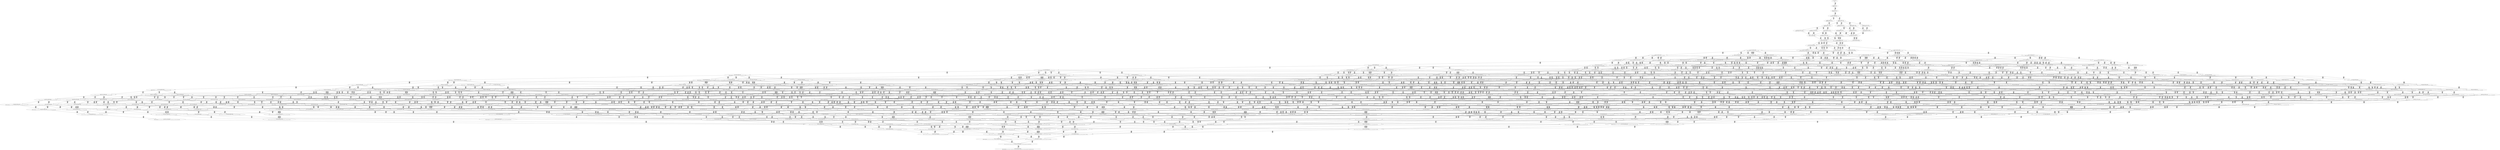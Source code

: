 digraph {
	S0[label="S0: [0, 0] [0, 0] \n{}{}"];
	S1[label="S1: [0, 0] [21, 27] \n{T0J0:21-27}{1}"];
	S2[label="S2: [21, 27] [88, 111] \n{T0J1:88-111}{1, 2}"];
	S3[label="S3: [73, 92] [88, 111] \n{T0J1:88-111, T0J2:73-92}{1, 2, 3}"];
	S4[label="S4: [88, 111] [92, 116] \n{T0J3:92-116}{1, 2, 3, 4}"];
	S5[label="S5: [88, 111] [92, 115] \n{T0J10:92-115}{1, 2, 3, 11}"];
	S6[label="S6: [92, 116] [110, 139] \n{T0J6:110-139}{1, 2, 3, 4, 7}"];
	S7[label="S7: [92, 115] [107, 135] \n{T0J3:92-135}{1, 2, 3, 4, 11}"];
	S8[label="S8: [92, 111] [121, 148] \n{T0J4:121-148}{1, 2, 3, 4, 5, 6}"];
	S9[label="S9: [92, 111] [160, 197] \n{T0J5:160-197}{1, 2, 3, 4, 5, 6}"];
	S10[label="S10: [110, 139] [149, 188] \n{T0J7:149-188}{1, 2, 3, 4, 7, 8}"];
	S11[label="S11: [107, 135] [114, 143] \n{T0J6:114-143}{1, 2, 3, 4, 7, 11}"];
	S12[label="S12: [110, 139] [121, 153] \n{T0J4:121-153}{1, 2, 3, 4, 5, 6, 7}"];
	S13[label="S13: [110, 139] [160, 202] \n{T0J5:160-202}{1, 2, 3, 4, 5, 6, 7}"];
	S14[label="S14: [107, 115] [121, 152] \n{T0J4:121-152}{1, 2, 3, 4, 5, 6, 11}"];
	S15[label="S15: [107, 115] [160, 201] \n{T0J5:160-201}{1, 2, 3, 4, 5, 6, 11}"];
	S16[label="S16: [114, 158] [149, 206] \n{T0J7:149-206}{1, 2, 3, 4, 7, 8, 11}"];
	S17[label="S17: [121, 202] [149, 225] \n{T0J7:149-211}{1, 2, 3, 4, 5, 6, 7, 8}"];
	S18[label="S18: [114, 143] [129, 201] \n{}{1, 2, 3, 4, 5, 6, 7, 11}"];
	S19[label="S19: [114, 143] [175, 221] \n{T0J5:175-221}{1, 2, 3, 4, 5, 6, 7, 11}"];
	S20[label="S20: [149, 200] [166, 206] \n{T0J7:149-206, T0J11:166-200}{1, 2, 3, 4, 7, 8, 11, 12}"];
	S21[label="S21: [129, 225] [149, 244] \n{}{1, 2, 3, 4, 5, 6, 7, 8, 11}"];
	S22[label="S22: [149, 225] [162, 232] \n{}{1, 2, 3, 4, 5, 6, 7, 8, 9, 10}"];
	S23[label="S23: [149, 244] [178, 286] \n{}{1, 2, 3, 4, 5, 6, 7, 8, 11, 12}"];
	S24[label="S24: [160, 244] [207, 273] \n{T0J24:207-273}{1, 2, 3, 4, 5, 6, 7, 8, 11, 25}"];
	S25[label="S25: [149, 244] [162, 255] \n{}{1, 2, 3, 4, 5, 6, 7, 8, 9, 10, 11}"];
	S26[label="S26: [175, 226] [178, 286] \n{T0J12:175-226}{1, 2, 3, 4, 5, 6, 7, 8, 11, 12, 13}"];
	S27[label="S27: [178, 281] [202, 286] \n{T0J15:202-281}{1, 2, 3, 4, 5, 6, 7, 8, 11, 12, 16}"];
	S28[label="S28: [178, 273] [207, 286] \n{}{1, 2, 3, 4, 5, 6, 7, 8, 11, 12, 25}"];
	S29[label="S29: [162, 274] [178, 315] \n{}{1, 2, 3, 4, 5, 6, 7, 8, 9, 10, 11, 12}"];
	S30[label="S30: [162, 273] [207, 307] \n{}{1, 2, 3, 4, 5, 6, 7, 8, 9, 10, 11, 25}"];
	S31[label="S31: [173, 255] [228, 317] \n{T0J25:228-317}{1, 2, 3, 4, 5, 6, 7, 8, 9, 10, 11, 26}"];
	S32[label="S32: [178, 286] [249, 307] \n{T0J13:249-307}{1, 2, 3, 4, 5, 6, 7, 8, 11, 12, 13, 14}"];
	S33[label="S33: [178, 281] [202, 286] \n{}{1, 2, 3, 4, 5, 6, 7, 8, 11, 12, 13, 16}"];
	S34[label="S34: [178, 273] [207, 286] \n{}{1, 2, 3, 4, 5, 6, 7, 8, 11, 12, 13, 25}"];
	S35[label="S35: [202, 286] [262, 289] \n{T0J16:262-289}{1, 2, 3, 4, 5, 6, 7, 8, 11, 12, 16, 17}"];
	S36[label="S36: [202, 267] [220, 286] \n{T0J19:220-267}{1, 2, 3, 4, 5, 6, 7, 8, 11, 12, 16, 20}"];
	S37[label="S37: [202, 281] [225, 286] \n{}{1, 2, 3, 4, 5, 6, 7, 8, 11, 12, 16, 25}"];
	S38[label="S38: [175, 286] [178, 315] \n{}{1, 2, 3, 4, 5, 6, 7, 8, 9, 10, 11, 12, 13}"];
	S39[label="S39: [178, 315] [202, 341] \n{}{1, 2, 3, 4, 5, 6, 7, 8, 9, 10, 11, 12, 16}"];
	S40[label="S40: [178, 307] [207, 339] \n{}{1, 2, 3, 4, 5, 6, 7, 8, 9, 10, 11, 12, 25}"];
	S41[label="S41: [178, 317] [228, 321] \n{}{1, 2, 3, 4, 5, 6, 7, 8, 9, 10, 11, 12, 26}"];
	S42[label="S42: [207, 307] [228, 317] \n{}{1, 2, 3, 4, 5, 6, 7, 8, 9, 10, 11, 25, 26}"];
	S43[label="S43: [249, 303] [249, 307] \n{T0J13:249-307, T0J14:249-303}{1, 2, 3, 4, 5, 6, 7, 8, 11, 12, 13, 14, 15}"];
	S44[label="S44: [202, 286] [249, 307] \n{T0J13:249-307}{1, 2, 3, 4, 5, 6, 7, 8, 11, 12, 13, 14, 16}"];
	S45[label="S45: [207, 286] [249, 307] \n{T0J13:249-307}{1, 2, 3, 4, 5, 6, 7, 8, 11, 12, 13, 14, 25}"];
	S46[label="S46: [202, 286] [262, 289] \n{T0J16:262-289}{1, 2, 3, 4, 5, 6, 7, 8, 11, 12, 13, 16, 17}"];
	S47[label="S47: [202, 267] [220, 286] \n{T0J19:220-267}{1, 2, 3, 4, 5, 6, 7, 8, 11, 12, 13, 16, 20}"];
	S48[label="S48: [202, 281] [225, 286] \n{}{1, 2, 3, 4, 5, 6, 7, 8, 11, 12, 13, 16, 25}"];
	S49[label="S49: [237, 258] [262, 289] \n{T0J16:262-289, T0J17:237-258}{1, 2, 3, 4, 5, 6, 7, 8, 11, 12, 16, 17, 18}"];
	S50[label="S50: [220, 286] [262, 289] \n{T0J16:262-289, T0J19:220-267}{1, 2, 3, 4, 5, 6, 7, 8, 11, 12, 16, 17, 20}"];
	S51[label="S51: [225, 286] [262, 289] \n{T0J16:262-289}{1, 2, 3, 4, 5, 6, 7, 8, 11, 12, 16, 17, 25}"];
	S52[label="S52: [220, 273] [244, 286] \n{T0J19:220-267}{1, 2, 3, 4, 5, 6, 7, 8, 11, 12, 16, 20, 25}"];
	S53[label="S53: [178, 315] [249, 379] \n{}{1, 2, 3, 4, 5, 6, 7, 8, 9, 10, 11, 12, 13, 14}"];
	S54[label="S54: [178, 327] [202, 353] \n{}{1, 2, 3, 4, 5, 6, 7, 8, 9, 10, 11, 12, 13, 16}"];
	S55[label="S55: [178, 319] [207, 339] \n{}{1, 2, 3, 4, 5, 6, 7, 8, 9, 10, 11, 12, 13, 25}"];
	S56[label="S56: [202, 341] [262, 390] \n{}{1, 2, 3, 4, 5, 6, 7, 8, 9, 10, 11, 12, 16, 17}"];
	S57[label="S57: [202, 341] [220, 368] \n{}{1, 2, 3, 4, 5, 6, 7, 8, 9, 10, 11, 12, 16, 20}"];
	S58[label="S58: [202, 339] [225, 374] \n{}{1, 2, 3, 4, 5, 6, 7, 8, 9, 10, 11, 12, 16, 25}"];
	S59[label="S59: [178, 321] [228, 329] \n{}{1, 2, 3, 4, 5, 6, 7, 8, 9, 10, 11, 12, 13, 26}"];
	S60[label="S60: [202, 321] [231, 384] \n{}{1, 2, 3, 4, 5, 6, 7, 8, 9, 10, 11, 12, 16, 26}"];
	S61[label="S61: [207, 317] [228, 373] \n{}{1, 2, 3, 4, 5, 6, 7, 8, 9, 10, 11, 12, 25, 26}"];
	S62[label="S62: [228, 259] [236, 317] \n{T0J29:236-259}{1, 2, 3, 4, 5, 6, 7, 8, 9, 10, 11, 25, 26, 30}"];
	S63[label="S63: [249, 303] [273, 307] \n{T0J13:249-307, T0J14:273-303}{1, 2, 3, 4, 5, 6, 7, 8, 11, 12, 13, 14, 15, 16}"];
	S64[label="S64: [249, 289] [262, 307] \n{T0J13:249-307, T0J16:262-289}{1, 2, 3, 4, 5, 6, 7, 8, 11, 12, 13, 14, 16, 17}"];
	S65[label="S65: [220, 286] [249, 307] \n{T0J13:249-307, T0J19:220-267}{1, 2, 3, 4, 5, 6, 7, 8, 11, 12, 13, 14, 16, 20}"];
	S66[label="S66: [225, 286] [249, 307] \n{T0J13:249-307}{1, 2, 3, 4, 5, 6, 7, 8, 11, 12, 13, 14, 16, 25}"];
	S67[label="S67: [249, 303] [278, 307] \n{T0J13:249-307, T0J14:278-303}{1, 2, 3, 4, 5, 6, 7, 8, 11, 12, 13, 14, 15, 25}"];
	S68[label="S68: [237, 258] [262, 289] \n{T0J16:262-289, T0J17:237-258}{1, 2, 3, 4, 5, 6, 7, 8, 11, 12, 13, 16, 17, 18}"];
	S69[label="S69: [220, 286] [262, 289] \n{T0J16:262-289, T0J19:220-267}{1, 2, 3, 4, 5, 6, 7, 8, 11, 12, 13, 16, 17, 20}"];
	S70[label="S70: [225, 286] [262, 289] \n{T0J16:262-289}{1, 2, 3, 4, 5, 6, 7, 8, 11, 12, 13, 16, 17, 25}"];
	S71[label="S71: [220, 273] [244, 286] \n{T0J19:220-267}{1, 2, 3, 4, 5, 6, 7, 8, 11, 12, 13, 16, 20, 25}"];
	S72[label="S72: [249, 379] [249, 404] \n{}{1, 2, 3, 4, 5, 6, 7, 8, 9, 10, 11, 12, 13, 14, 15}"];
	S73[label="S73: [202, 379] [249, 420] \n{}{1, 2, 3, 4, 5, 6, 7, 8, 9, 10, 11, 12, 13, 14, 16}"];
	S74[label="S74: [207, 339] [249, 412] \n{}{1, 2, 3, 4, 5, 6, 7, 8, 9, 10, 11, 12, 13, 14, 25}"];
	S75[label="S75: [202, 353] [262, 402] \n{}{1, 2, 3, 4, 5, 6, 7, 8, 9, 10, 11, 12, 13, 16, 17}"];
	S76[label="S76: [202, 353] [220, 380] \n{}{1, 2, 3, 4, 5, 6, 7, 8, 9, 10, 11, 12, 13, 16, 20}"];
	S77[label="S77: [202, 351] [225, 386] \n{}{1, 2, 3, 4, 5, 6, 7, 8, 9, 10, 11, 12, 13, 16, 25}"];
	S78[label="S78: [237, 385] [262, 390] \n{}{1, 2, 3, 4, 5, 6, 7, 8, 9, 10, 11, 12, 16, 17, 18}"];
	S79[label="S79: [220, 390] [262, 416] \n{}{1, 2, 3, 4, 5, 6, 7, 8, 9, 10, 11, 12, 16, 17, 20}"];
	S80[label="S80: [225, 374] [262, 414] \n{}{1, 2, 3, 4, 5, 6, 7, 8, 9, 10, 11, 12, 16, 17, 25}"];
	S81[label="S81: [220, 374] [244, 400] \n{}{1, 2, 3, 4, 5, 6, 7, 8, 9, 10, 11, 12, 16, 20, 25}"];
	S82[label="S82: [228, 329] [249, 414] \n{}{1, 2, 3, 4, 5, 6, 7, 8, 9, 10, 11, 12, 13, 14, 26}"];
	S83[label="S83: [202, 333] [231, 388] \n{}{1, 2, 3, 4, 5, 6, 7, 8, 9, 10, 11, 12, 13, 16, 26}"];
	S84[label="S84: [207, 329] [228, 373] \n{}{1, 2, 3, 4, 5, 6, 7, 8, 9, 10, 11, 12, 13, 25, 26}"];
	S85[label="S85: [231, 384] [262, 396] \n{}{1, 2, 3, 4, 5, 6, 7, 8, 9, 10, 11, 12, 16, 17, 26}"];
	S86[label="S86: [220, 368] [268, 402] \n{T0J20:268-402}{1, 2, 3, 4, 5, 6, 7, 8, 9, 10, 11, 12, 16, 20, 21}"];
	S87[label="S87: [220, 374] [244, 384] \n{}{1, 2, 3, 4, 5, 6, 7, 8, 9, 10, 11, 12, 16, 20, 26}"];
	S88[label="S88: [225, 373] [249, 384] \n{}{1, 2, 3, 4, 5, 6, 7, 8, 9, 10, 11, 12, 16, 25, 26}"];
	S89[label="S89: [228, 317] [236, 373] \n{}{1, 2, 3, 4, 5, 6, 7, 8, 9, 10, 11, 12, 25, 26, 30}"];
	S90[label="S90: [249, 420] [273, 468] \n{}{1, 2, 3, 4, 5, 6, 7, 8, 9, 10, 11, 12, 13, 14, 15, 16}"];
	S91[label="S91: [249, 420] [262, 447] \n{}{1, 2, 3, 4, 5, 6, 7, 8, 9, 10, 11, 12, 13, 14, 16, 17}"];
	S92[label="S92: [220, 420] [249, 446] \n{}{1, 2, 3, 4, 5, 6, 7, 8, 9, 10, 11, 12, 13, 14, 16, 20}"];
	S93[label="S93: [225, 406] [249, 444] \n{}{1, 2, 3, 4, 5, 6, 7, 8, 9, 10, 11, 12, 13, 14, 16, 25}"];
	S94[label="S94: [249, 412] [278, 428] \n{}{1, 2, 3, 4, 5, 6, 7, 8, 9, 10, 11, 12, 13, 14, 15, 25}"];
	S95[label="S95: [237, 397] [262, 402] \n{}{1, 2, 3, 4, 5, 6, 7, 8, 9, 10, 11, 12, 13, 16, 17, 18}"];
	S96[label="S96: [220, 402] [262, 428] \n{}{1, 2, 3, 4, 5, 6, 7, 8, 9, 10, 11, 12, 13, 16, 17, 20}"];
	S97[label="S97: [225, 386] [262, 426] \n{}{1, 2, 3, 4, 5, 6, 7, 8, 9, 10, 11, 12, 13, 16, 17, 25}"];
	S98[label="S98: [220, 386] [244, 412] \n{}{1, 2, 3, 4, 5, 6, 7, 8, 9, 10, 11, 12, 13, 16, 20, 25}"];
	S99[label="S99: [231, 396] [257, 426] \n{}{1, 2, 3, 4, 5, 6, 7, 8, 9, 10, 11, 12, 13, 14, 16, 26}"];
	S100[label="S100: [228, 373] [262, 422] \n{}{1, 2, 3, 4, 5, 6, 7, 8, 9, 10, 11, 12, 13, 14, 25, 26}"];
	S101[label="S101: [231, 396] [262, 408] \n{}{1, 2, 3, 4, 5, 6, 7, 8, 9, 10, 11, 12, 13, 16, 17, 26}"];
	S102[label="S102: [220, 380] [268, 414] \n{}{1, 2, 3, 4, 5, 6, 7, 8, 9, 10, 11, 12, 13, 16, 20, 21}"];
	S103[label="S103: [220, 386] [244, 388] \n{}{1, 2, 3, 4, 5, 6, 7, 8, 9, 10, 11, 12, 13, 16, 20, 26}"];
	S104[label="S104: [225, 384] [249, 396] \n{}{1, 2, 3, 4, 5, 6, 7, 8, 9, 10, 11, 12, 13, 16, 25, 26}"];
	S105[label="S105: [262, 390] [307, 460] \n{T0J18:307-460}{1, 2, 3, 4, 5, 6, 7, 8, 9, 10, 11, 12, 16, 17, 18, 19}"];
	S106[label="S106: [255, 416] [262, 425] \n{}{1, 2, 3, 4, 5, 6, 7, 8, 9, 10, 11, 12, 16, 17, 18, 20}"];
	S107[label="S107: [260, 414] [262, 416] \n{}{1, 2, 3, 4, 5, 6, 7, 8, 9, 10, 11, 12, 16, 17, 18, 25}"];
	S108[label="S108: [262, 396] [266, 416] \n{}{1, 2, 3, 4, 5, 6, 7, 8, 9, 10, 11, 12, 16, 17, 18, 26}"];
	S109[label="S109: [262, 416] [268, 443] \n{}{1, 2, 3, 4, 5, 6, 7, 8, 9, 10, 11, 12, 16, 17, 20, 21}"];
	S110[label="S110: [244, 416] [267, 447] \n{}{1, 2, 3, 4, 5, 6, 7, 8, 9, 10, 11, 12, 16, 17, 20, 25}"];
	S111[label="S111: [244, 396] [273, 447] \n{}{1, 2, 3, 4, 5, 6, 7, 8, 9, 10, 11, 12, 16, 17, 20, 26}"];
	S112[label="S112: [249, 384] [278, 447] \n{}{1, 2, 3, 4, 5, 6, 7, 8, 9, 10, 11, 12, 16, 17, 25, 26}"];
	S113[label="S113: [244, 402] [268, 433] \n{}{1, 2, 3, 4, 5, 6, 7, 8, 9, 10, 11, 12, 16, 20, 21, 25}"];
	S114[label="S114: [244, 400] [267, 441] \n{}{1, 2, 3, 4, 5, 6, 7, 8, 9, 10, 11, 12, 16, 20, 25, 26}"];
	S115[label="S115: [249, 414] [299, 418] \n{T0J14:299-418}{1, 2, 3, 4, 5, 6, 7, 8, 9, 10, 11, 12, 13, 14, 15, 26}"];
	S116[label="S116: [228, 329] [236, 373] \n{}{1, 2, 3, 4, 5, 6, 7, 8, 9, 10, 11, 12, 13, 25, 26, 30}"];
	S117[label="S117: [240, 394] [268, 402] \n{T0J21:240-394}{1, 2, 3, 4, 5, 6, 7, 8, 9, 10, 11, 12, 16, 20, 21, 22}"];
	S118[label="S118: [244, 384] [268, 433] \n{}{1, 2, 3, 4, 5, 6, 7, 8, 9, 10, 11, 12, 16, 20, 21, 26}"];
	S119[label="S119: [236, 373] [249, 384] \n{}{1, 2, 3, 4, 5, 6, 7, 8, 9, 10, 11, 12, 16, 25, 26, 30}"];
	S120[label="S120: [262, 468] [309, 509] \n{}{1, 2, 3, 4, 5, 6, 7, 8, 9, 10, 11, 12, 13, 14, 15, 16, 17}"];
	S121[label="S121: [249, 468] [291, 509] \n{}{1, 2, 3, 4, 5, 6, 7, 8, 9, 10, 11, 12, 13, 14, 15, 16, 20}"];
	S122[label="S122: [262, 416] [284, 490] \n{}{1, 2, 3, 4, 5, 6, 7, 8, 9, 10, 11, 12, 13, 14, 16, 17, 18}"];
	S123[label="S123: [249, 446] [280, 495] \n{}{1, 2, 3, 4, 5, 6, 7, 8, 9, 10, 11, 12, 13, 14, 16, 17, 20}"];
	S124[label="S124: [249, 433] [268, 473] \n{}{1, 2, 3, 4, 5, 6, 7, 8, 9, 10, 11, 12, 13, 14, 16, 20, 21}"];
	S125[label="S125: [244, 431] [267, 479] \n{}{1, 2, 3, 4, 5, 6, 7, 8, 9, 10, 11, 12, 13, 14, 16, 20, 25}"];
	S126[label="S126: [244, 425] [273, 479] \n{}{1, 2, 3, 4, 5, 6, 7, 8, 9, 10, 11, 12, 13, 14, 16, 20, 26}"];
	S127[label="S127: [249, 444] [296, 495] \n{}{1, 2, 3, 4, 5, 6, 7, 8, 9, 10, 11, 12, 13, 14, 15, 16, 25}"];
	S128[label="S128: [249, 444] [285, 479] \n{}{1, 2, 3, 4, 5, 6, 7, 8, 9, 10, 11, 12, 13, 14, 16, 17, 25}"];
	S129[label="S129: [249, 422] [278, 477] \n{}{1, 2, 3, 4, 5, 6, 7, 8, 9, 10, 11, 12, 13, 14, 16, 25, 26}"];
	S130[label="S130: [262, 402] [307, 460] \n{}{1, 2, 3, 4, 5, 6, 7, 8, 9, 10, 11, 12, 13, 16, 17, 18, 19}"];
	S131[label="S131: [255, 425] [262, 428] \n{}{1, 2, 3, 4, 5, 6, 7, 8, 9, 10, 11, 12, 13, 16, 17, 18, 20}"];
	S132[label="S132: [260, 416] [262, 426] \n{}{1, 2, 3, 4, 5, 6, 7, 8, 9, 10, 11, 12, 13, 16, 17, 18, 25}"];
	S133[label="S133: [262, 408] [266, 416] \n{}{1, 2, 3, 4, 5, 6, 7, 8, 9, 10, 11, 12, 13, 16, 17, 18, 26}"];
	S134[label="S134: [262, 428] [268, 447] \n{}{1, 2, 3, 4, 5, 6, 7, 8, 9, 10, 11, 12, 13, 16, 17, 20, 21}"];
	S135[label="S135: [244, 428] [267, 447] \n{}{1, 2, 3, 4, 5, 6, 7, 8, 9, 10, 11, 12, 13, 16, 17, 20, 25}"];
	S136[label="S136: [244, 408] [273, 447] \n{}{1, 2, 3, 4, 5, 6, 7, 8, 9, 10, 11, 12, 13, 16, 17, 20, 26}"];
	S137[label="S137: [249, 396] [278, 447] \n{}{1, 2, 3, 4, 5, 6, 7, 8, 9, 10, 11, 12, 13, 16, 17, 25, 26}"];
	S138[label="S138: [244, 414] [268, 433] \n{}{1, 2, 3, 4, 5, 6, 7, 8, 9, 10, 11, 12, 13, 16, 20, 21, 25}"];
	S139[label="S139: [244, 412] [267, 441] \n{}{1, 2, 3, 4, 5, 6, 7, 8, 9, 10, 11, 12, 13, 16, 20, 25, 26}"];
	S140[label="S140: [257, 426] [302, 485] \n{}{1, 2, 3, 4, 5, 6, 7, 8, 9, 10, 11, 12, 13, 14, 15, 16, 26}"];
	S141[label="S141: [257, 426] [291, 489] \n{}{1, 2, 3, 4, 5, 6, 7, 8, 9, 10, 11, 12, 13, 14, 16, 17, 26}"];
	S142[label="S142: [262, 422] [299, 462] \n{T0J14:299-462}{1, 2, 3, 4, 5, 6, 7, 8, 9, 10, 11, 12, 13, 14, 15, 25, 26}"];
	S143[label="S143: [236, 373] [262, 422] \n{}{1, 2, 3, 4, 5, 6, 7, 8, 9, 10, 11, 12, 13, 14, 25, 26, 30}"];
	S144[label="S144: [240, 402] [268, 414] \n{}{1, 2, 3, 4, 5, 6, 7, 8, 9, 10, 11, 12, 13, 16, 20, 21, 22}"];
	S145[label="S145: [244, 396] [268, 433] \n{}{1, 2, 3, 4, 5, 6, 7, 8, 9, 10, 11, 12, 13, 16, 20, 21, 26}"];
	S146[label="S146: [236, 384] [249, 396] \n{}{1, 2, 3, 4, 5, 6, 7, 8, 9, 10, 11, 12, 13, 16, 25, 26, 30}"];
	S147[label="S147: [262, 425] [307, 460] \n{}{1, 2, 3, 4, 5, 6, 7, 8, 9, 10, 11, 12, 16, 17, 18, 19, 20}"];
	S148[label="S148: [262, 425] [297, 443] \n{}{1, 2, 3, 4, 5, 6, 7, 8, 9, 10, 11, 12, 16, 17, 18, 20, 21}"];
	S149[label="S149: [262, 425] [279, 447] \n{}{1, 2, 3, 4, 5, 6, 7, 8, 9, 10, 11, 12, 16, 17, 18, 20, 25}"];
	S150[label="S150: [262, 416] [279, 447] \n{}{1, 2, 3, 4, 5, 6, 7, 8, 9, 10, 11, 12, 16, 17, 18, 20, 26}"];
	S151[label="S151: [262, 416] [330, 460] \n{T0J18:330-460}{1, 2, 3, 4, 5, 6, 7, 8, 9, 10, 11, 12, 16, 17, 18, 19, 25}"];
	S152[label="S152: [266, 416] [332, 460] \n{T0J18:332-460}{1, 2, 3, 4, 5, 6, 7, 8, 9, 10, 11, 12, 16, 17, 18, 19, 26}"];
	S153[label="S153: [268, 402] [282, 447] \n{}{1, 2, 3, 4, 5, 6, 7, 8, 9, 10, 11, 12, 16, 17, 20, 21, 22}"];
	S154[label="S154: [267, 433] [292, 447] \n{}{1, 2, 3, 4, 5, 6, 7, 8, 9, 10, 11, 12, 16, 17, 20, 21, 25}"];
	S155[label="S155: [268, 433] [292, 447] \n{}{1, 2, 3, 4, 5, 6, 7, 8, 9, 10, 11, 12, 16, 17, 20, 21, 26}"];
	S156[label="S156: [267, 441] [291, 447] \n{}{1, 2, 3, 4, 5, 6, 7, 8, 9, 10, 11, 12, 16, 17, 20, 25, 26}"];
	S157[label="S157: [278, 416] [284, 447] \n{T0J17:284-416}{1, 2, 3, 4, 5, 6, 7, 8, 9, 10, 11, 12, 16, 17, 18, 25, 26}"];
	S158[label="S158: [264, 402] [268, 433] \n{}{1, 2, 3, 4, 5, 6, 7, 8, 9, 10, 11, 12, 16, 20, 21, 22, 25}"];
	S159[label="S159: [267, 433] [291, 441] \n{}{1, 2, 3, 4, 5, 6, 7, 8, 9, 10, 11, 12, 16, 20, 21, 25, 26}"];
	S160[label="S160: [249, 384] [267, 441] \n{}{1, 2, 3, 4, 5, 6, 7, 8, 9, 10, 11, 12, 16, 20, 25, 26, 30}"];
	S161[label="S161: [268, 402] [309, 459] \n{T0J22:309-459}{1, 2, 3, 4, 5, 6, 7, 8, 9, 10, 11, 12, 16, 20, 21, 22, 23}"];
	S162[label="S162: [264, 398] [268, 433] \n{}{1, 2, 3, 4, 5, 6, 7, 8, 9, 10, 11, 12, 16, 20, 21, 22, 26}"];
	S163[label="S163: [249, 384] [296, 447] \n{T0J16:296-447}{1, 2, 3, 4, 5, 6, 7, 8, 9, 10, 11, 12, 16, 17, 25, 26, 30}"];
	S164[label="S164: [284, 509] [309, 512] \n{}{1, 2, 3, 4, 5, 6, 7, 8, 9, 10, 11, 12, 13, 14, 15, 16, 17, 18}"];
	S165[label="S165: [280, 509] [309, 543] \n{}{1, 2, 3, 4, 5, 6, 7, 8, 9, 10, 11, 12, 13, 14, 15, 16, 17, 20}"];
	S166[label="S166: [268, 509] [297, 529] \n{}{1, 2, 3, 4, 5, 6, 7, 8, 9, 10, 11, 12, 13, 14, 15, 16, 20, 21}"];
	S167[label="S167: [267, 509] [296, 527] \n{}{1, 2, 3, 4, 5, 6, 7, 8, 9, 10, 11, 12, 13, 14, 15, 16, 20, 25}"];
	S168[label="S168: [273, 479] [302, 514] \n{}{1, 2, 3, 4, 5, 6, 7, 8, 9, 10, 11, 12, 13, 14, 15, 16, 20, 26}"];
	S169[label="S169: [285, 330] [291, 509] \n{T0J26:285-330}{1, 2, 3, 4, 5, 6, 7, 8, 9, 10, 11, 12, 13, 14, 15, 16, 20, 27}"];
	S170[label="S170: [284, 460] [332, 495] \n{}{1, 2, 3, 4, 5, 6, 7, 8, 9, 10, 11, 12, 13, 14, 16, 17, 18, 19}"];
	S171[label="S171: [262, 428] [284, 518] \n{}{1, 2, 3, 4, 5, 6, 7, 8, 9, 10, 11, 12, 13, 14, 16, 17, 18, 20}"];
	S172[label="S172: [268, 447] [297, 521] \n{}{1, 2, 3, 4, 5, 6, 7, 8, 9, 10, 11, 12, 13, 14, 16, 17, 20, 21}"];
	S173[label="S173: [267, 447] [291, 521] \n{}{1, 2, 3, 4, 5, 6, 7, 8, 9, 10, 11, 12, 13, 14, 16, 17, 20, 25}"];
	S174[label="S174: [273, 447] [299, 501] \n{}{1, 2, 3, 4, 5, 6, 7, 8, 9, 10, 11, 12, 13, 14, 16, 17, 20, 26}"];
	S175[label="S175: [268, 414] [269, 495] \n{}{1, 2, 3, 4, 5, 6, 7, 8, 9, 10, 11, 12, 13, 14, 16, 20, 21, 22}"];
	S176[label="S176: [267, 433] [292, 507] \n{}{1, 2, 3, 4, 5, 6, 7, 8, 9, 10, 11, 12, 13, 14, 16, 20, 21, 25}"];
	S177[label="S177: [268, 433] [292, 489] \n{}{1, 2, 3, 4, 5, 6, 7, 8, 9, 10, 11, 12, 13, 14, 16, 20, 21, 26}"];
	S178[label="S178: [267, 441] [291, 505] \n{}{1, 2, 3, 4, 5, 6, 7, 8, 9, 10, 11, 12, 13, 14, 16, 20, 25, 26}"];
	S179[label="S179: [285, 495] [309, 533] \n{}{1, 2, 3, 4, 5, 6, 7, 8, 9, 10, 11, 12, 13, 14, 15, 16, 17, 25}"];
	S180[label="S180: [262, 426] [285, 509] \n{}{1, 2, 3, 4, 5, 6, 7, 8, 9, 10, 11, 12, 13, 14, 16, 17, 18, 25}"];
	S181[label="S181: [278, 477] [315, 511] \n{}{1, 2, 3, 4, 5, 6, 7, 8, 9, 10, 11, 12, 13, 14, 15, 16, 25, 26}"];
	S182[label="S182: [278, 447] [309, 489] \n{}{1, 2, 3, 4, 5, 6, 7, 8, 9, 10, 11, 12, 13, 14, 16, 17, 25, 26}"];
	S183[label="S183: [262, 437] [307, 460] \n{}{1, 2, 3, 4, 5, 6, 7, 8, 9, 10, 11, 12, 13, 16, 17, 18, 19, 20}"];
	S184[label="S184: [262, 437] [297, 447] \n{}{1, 2, 3, 4, 5, 6, 7, 8, 9, 10, 11, 12, 13, 16, 17, 18, 20, 21}"];
	S185[label="S185: [262, 437] [279, 447] \n{}{1, 2, 3, 4, 5, 6, 7, 8, 9, 10, 11, 12, 13, 16, 17, 18, 20, 25}"];
	S186[label="S186: [262, 428] [279, 447] \n{}{1, 2, 3, 4, 5, 6, 7, 8, 9, 10, 11, 12, 13, 16, 17, 18, 20, 26}"];
	S187[label="S187: [262, 428] [330, 460] \n{}{1, 2, 3, 4, 5, 6, 7, 8, 9, 10, 11, 12, 13, 16, 17, 18, 19, 25}"];
	S188[label="S188: [266, 416] [292, 501] \n{}{1, 2, 3, 4, 5, 6, 7, 8, 9, 10, 11, 12, 13, 14, 16, 17, 18, 26}"];
	S189[label="S189: [266, 428] [332, 460] \n{}{1, 2, 3, 4, 5, 6, 7, 8, 9, 10, 11, 12, 13, 16, 17, 18, 19, 26}"];
	S190[label="S190: [268, 414] [282, 447] \n{}{1, 2, 3, 4, 5, 6, 7, 8, 9, 10, 11, 12, 13, 16, 17, 20, 21, 22}"];
	S191[label="S191: [267, 445] [292, 447] \n{}{1, 2, 3, 4, 5, 6, 7, 8, 9, 10, 11, 12, 13, 16, 17, 20, 21, 25}"];
	S192[label="S192: [268, 445] [292, 447] \n{}{1, 2, 3, 4, 5, 6, 7, 8, 9, 10, 11, 12, 13, 16, 17, 20, 21, 26}"];
	S193[label="S193: [267, 447] [291, 453] \n{}{1, 2, 3, 4, 5, 6, 7, 8, 9, 10, 11, 12, 13, 16, 17, 20, 25, 26}"];
	S194[label="S194: [278, 428] [284, 447] \n{}{1, 2, 3, 4, 5, 6, 7, 8, 9, 10, 11, 12, 13, 16, 17, 18, 25, 26}"];
	S195[label="S195: [264, 414] [268, 433] \n{}{1, 2, 3, 4, 5, 6, 7, 8, 9, 10, 11, 12, 13, 16, 20, 21, 22, 25}"];
	S196[label="S196: [267, 441] [291, 445] \n{}{1, 2, 3, 4, 5, 6, 7, 8, 9, 10, 11, 12, 13, 16, 20, 21, 25, 26}"];
	S197[label="S197: [249, 396] [267, 441] \n{}{1, 2, 3, 4, 5, 6, 7, 8, 9, 10, 11, 12, 13, 16, 20, 25, 26, 30}"];
	S198[label="S198: [291, 489] [317, 515] \n{}{1, 2, 3, 4, 5, 6, 7, 8, 9, 10, 11, 12, 13, 14, 15, 16, 17, 26}"];
	S199[label="S199: [262, 422] [307, 462] \n{T0J14:307-462}{1, 2, 3, 4, 5, 6, 7, 8, 9, 10, 11, 12, 13, 14, 15, 25, 26, 30}"];
	S200[label="S200: [249, 422] [289, 477] \n{}{1, 2, 3, 4, 5, 6, 7, 8, 9, 10, 11, 12, 13, 14, 16, 25, 26, 30}"];
	S201[label="S201: [268, 414] [309, 459] \n{}{1, 2, 3, 4, 5, 6, 7, 8, 9, 10, 11, 12, 13, 16, 20, 21, 22, 23}"];
	S202[label="S202: [264, 410] [268, 433] \n{}{1, 2, 3, 4, 5, 6, 7, 8, 9, 10, 11, 12, 13, 16, 20, 21, 22, 26}"];
	S203[label="S203: [249, 396] [296, 447] \n{}{1, 2, 3, 4, 5, 6, 7, 8, 9, 10, 11, 12, 13, 16, 17, 25, 26, 30}"];
	S204[label="S204: [297, 443] [310, 460] \n{}{1, 2, 3, 4, 5, 6, 7, 8, 9, 10, 11, 12, 16, 17, 18, 19, 20, 21}"];
	S205[label="S205: [279, 447] [309, 460] \n{}{1, 2, 3, 4, 5, 6, 7, 8, 9, 10, 11, 12, 16, 17, 18, 19, 20, 25}"];
	S206[label="S206: [279, 447] [317, 460] \n{}{1, 2, 3, 4, 5, 6, 7, 8, 9, 10, 11, 12, 16, 17, 18, 19, 20, 26}"];
	S207[label="S207: [282, 416] [297, 447] \n{}{1, 2, 3, 4, 5, 6, 7, 8, 9, 10, 11, 12, 16, 17, 18, 20, 21, 22}"];
	S208[label="S208: [279, 433] [302, 447] \n{}{1, 2, 3, 4, 5, 6, 7, 8, 9, 10, 11, 12, 16, 17, 18, 20, 21, 25}"];
	S209[label="S209: [279, 433] [303, 447] \n{}{1, 2, 3, 4, 5, 6, 7, 8, 9, 10, 11, 12, 16, 17, 18, 20, 21, 26}"];
	S210[label="S210: [279, 441] [302, 447] \n{}{1, 2, 3, 4, 5, 6, 7, 8, 9, 10, 11, 12, 16, 17, 18, 20, 25, 26}"];
	S211[label="S211: [282, 447] [328, 459] \n{}{1, 2, 3, 4, 5, 6, 7, 8, 9, 10, 11, 12, 16, 17, 20, 21, 22, 23}"];
	S212[label="S212: [268, 433] [292, 447] \n{}{1, 2, 3, 4, 5, 6, 7, 8, 9, 10, 11, 12, 16, 17, 20, 21, 22, 25}"];
	S213[label="S213: [268, 433] [292, 447] \n{}{1, 2, 3, 4, 5, 6, 7, 8, 9, 10, 11, 12, 16, 17, 20, 21, 22, 26}"];
	S214[label="S214: [291, 441] [315, 447] \n{}{1, 2, 3, 4, 5, 6, 7, 8, 9, 10, 11, 12, 16, 17, 20, 21, 25, 26}"];
	S215[label="S215: [267, 441] [291, 447] \n{}{1, 2, 3, 4, 5, 6, 7, 8, 9, 10, 11, 12, 16, 17, 20, 25, 26, 30}"];
	S216[label="S216: [284, 447] [348, 460] \n{T0J18:348-460}{1, 2, 3, 4, 5, 6, 7, 8, 9, 10, 11, 12, 16, 17, 18, 19, 25, 26}"];
	S217[label="S217: [268, 433] [315, 459] \n{}{1, 2, 3, 4, 5, 6, 7, 8, 9, 10, 11, 12, 16, 20, 21, 22, 23, 25}"];
	S218[label="S218: [268, 433] [291, 441] \n{}{1, 2, 3, 4, 5, 6, 7, 8, 9, 10, 11, 12, 16, 20, 21, 22, 25, 26}"];
	S219[label="S219: [267, 433] [291, 441] \n{}{1, 2, 3, 4, 5, 6, 7, 8, 9, 10, 11, 12, 16, 20, 21, 25, 26, 30}"];
	S220[label="S220: [309, 436] [319, 459] \n{T0J23:319-436}{1, 2, 3, 4, 5, 6, 7, 8, 9, 10, 11, 12, 16, 20, 21, 22, 23, 24}"];
	S221[label="S221: [268, 433] [323, 459] \n{T0J22:309-459}{1, 2, 3, 4, 5, 6, 7, 8, 9, 10, 11, 12, 16, 20, 21, 22, 23, 26}"];
	S222[label="S222: [284, 416] [296, 447] \n{T0J17:284-416}{1, 2, 3, 4, 5, 6, 7, 8, 9, 10, 11, 12, 16, 17, 18, 25, 26, 30}"];
	S223[label="S223: [309, 512] [354, 597] \n{}{1, 2, 3, 4, 5, 6, 7, 8, 9, 10, 11, 12, 13, 14, 15, 16, 17, 18, 19}"];
	S224[label="S224: [284, 543] [315, 553] \n{}{1, 2, 3, 4, 5, 6, 7, 8, 9, 10, 11, 12, 13, 14, 15, 16, 17, 18, 20}"];
	S225[label="S225: [297, 543] [328, 584] \n{}{1, 2, 3, 4, 5, 6, 7, 8, 9, 10, 11, 12, 13, 14, 15, 16, 17, 20, 21}"];
	S226[label="S226: [291, 543] [327, 584] \n{}{1, 2, 3, 4, 5, 6, 7, 8, 9, 10, 11, 12, 13, 14, 15, 16, 17, 20, 25}"];
	S227[label="S227: [299, 515] [333, 554] \n{}{1, 2, 3, 4, 5, 6, 7, 8, 9, 10, 11, 12, 13, 14, 15, 16, 17, 20, 26}"];
	S228[label="S228: [291, 405] [316, 543] \n{}{1, 2, 3, 4, 5, 6, 7, 8, 9, 10, 11, 12, 13, 14, 15, 16, 17, 20, 27}"];
	S229[label="S229: [269, 514] [297, 529] \n{}{1, 2, 3, 4, 5, 6, 7, 8, 9, 10, 11, 12, 13, 14, 15, 16, 20, 21, 22}"];
	S230[label="S230: [292, 529] [315, 549] \n{}{1, 2, 3, 4, 5, 6, 7, 8, 9, 10, 11, 12, 13, 14, 15, 16, 20, 21, 25}"];
	S231[label="S231: [292, 514] [321, 540] \n{}{1, 2, 3, 4, 5, 6, 7, 8, 9, 10, 11, 12, 13, 14, 15, 16, 20, 21, 26}"];
	S232[label="S232: [291, 391] [304, 529] \n{}{1, 2, 3, 4, 5, 6, 7, 8, 9, 10, 11, 12, 13, 14, 15, 16, 20, 21, 27}"];
	S233[label="S233: [291, 527] [320, 557] \n{}{1, 2, 3, 4, 5, 6, 7, 8, 9, 10, 11, 12, 13, 14, 15, 16, 20, 25, 26}"];
	S234[label="S234: [291, 389] [303, 527] \n{}{1, 2, 3, 4, 5, 6, 7, 8, 9, 10, 11, 12, 13, 14, 15, 16, 20, 25, 27}"];
	S235[label="S235: [291, 354] [309, 514] \n{T0J26:285-330}{1, 2, 3, 4, 5, 6, 7, 8, 9, 10, 11, 12, 13, 14, 15, 16, 20, 26, 27}"];
	S236[label="S236: [284, 460] [332, 530] \n{}{1, 2, 3, 4, 5, 6, 7, 8, 9, 10, 11, 12, 13, 14, 16, 17, 18, 19, 20}"];
	S237[label="S237: [284, 447] [303, 530] \n{}{1, 2, 3, 4, 5, 6, 7, 8, 9, 10, 11, 12, 13, 14, 16, 17, 18, 20, 21}"];
	S238[label="S238: [279, 447] [302, 530] \n{}{1, 2, 3, 4, 5, 6, 7, 8, 9, 10, 11, 12, 13, 14, 16, 17, 18, 20, 25}"];
	S239[label="S239: [279, 447] [308, 521] \n{}{1, 2, 3, 4, 5, 6, 7, 8, 9, 10, 11, 12, 13, 14, 16, 17, 18, 20, 26}"];
	S240[label="S240: [269, 447] [297, 521] \n{}{1, 2, 3, 4, 5, 6, 7, 8, 9, 10, 11, 12, 13, 14, 16, 17, 20, 21, 22}"];
	S241[label="S241: [291, 447] [315, 538] \n{}{1, 2, 3, 4, 5, 6, 7, 8, 9, 10, 11, 12, 13, 14, 16, 17, 20, 21, 25}"];
	S242[label="S242: [292, 447] [321, 538] \n{}{1, 2, 3, 4, 5, 6, 7, 8, 9, 10, 11, 12, 13, 14, 16, 17, 20, 21, 26}"];
	S243[label="S243: [291, 453] [320, 540] \n{}{1, 2, 3, 4, 5, 6, 7, 8, 9, 10, 11, 12, 13, 14, 16, 17, 20, 25, 26}"];
	S244[label="S244: [269, 459] [337, 507] \n{}{1, 2, 3, 4, 5, 6, 7, 8, 9, 10, 11, 12, 13, 14, 16, 20, 21, 22, 23}"];
	S245[label="S245: [268, 433] [292, 507] \n{}{1, 2, 3, 4, 5, 6, 7, 8, 9, 10, 11, 12, 13, 14, 16, 20, 21, 22, 25}"];
	S246[label="S246: [268, 433] [292, 503] \n{}{1, 2, 3, 4, 5, 6, 7, 8, 9, 10, 11, 12, 13, 14, 16, 20, 21, 22, 26}"];
	S247[label="S247: [291, 445] [315, 534] \n{}{1, 2, 3, 4, 5, 6, 7, 8, 9, 10, 11, 12, 13, 14, 16, 20, 21, 25, 26}"];
	S248[label="S248: [267, 441] [291, 505] \n{}{1, 2, 3, 4, 5, 6, 7, 8, 9, 10, 11, 12, 13, 14, 16, 20, 25, 26, 30}"];
	S249[label="S249: [285, 533] [320, 539] \n{}{1, 2, 3, 4, 5, 6, 7, 8, 9, 10, 11, 12, 13, 14, 15, 16, 17, 18, 25}"];
	S250[label="S250: [285, 460] [332, 521] \n{}{1, 2, 3, 4, 5, 6, 7, 8, 9, 10, 11, 12, 13, 14, 16, 17, 18, 19, 25}"];
	S251[label="S251: [309, 511] [338, 552] \n{}{1, 2, 3, 4, 5, 6, 7, 8, 9, 10, 11, 12, 13, 14, 15, 16, 17, 25, 26}"];
	S252[label="S252: [284, 447] [313, 521] \n{}{1, 2, 3, 4, 5, 6, 7, 8, 9, 10, 11, 12, 13, 14, 16, 17, 18, 25, 26}"];
	S253[label="S253: [297, 455] [310, 460] \n{}{1, 2, 3, 4, 5, 6, 7, 8, 9, 10, 11, 12, 13, 16, 17, 18, 19, 20, 21}"];
	S254[label="S254: [279, 459] [309, 460] \n{}{1, 2, 3, 4, 5, 6, 7, 8, 9, 10, 11, 12, 13, 16, 17, 18, 19, 20, 25}"];
	S255[label="S255: [279, 459] [317, 460] \n{}{1, 2, 3, 4, 5, 6, 7, 8, 9, 10, 11, 12, 13, 16, 17, 18, 19, 20, 26}"];
	S256[label="S256: [282, 428] [297, 447] \n{}{1, 2, 3, 4, 5, 6, 7, 8, 9, 10, 11, 12, 13, 16, 17, 18, 20, 21, 22}"];
	S257[label="S257: [279, 445] [302, 447] \n{}{1, 2, 3, 4, 5, 6, 7, 8, 9, 10, 11, 12, 13, 16, 17, 18, 20, 21, 25}"];
	S258[label="S258: [279, 445] [303, 447] \n{}{1, 2, 3, 4, 5, 6, 7, 8, 9, 10, 11, 12, 13, 16, 17, 18, 20, 21, 26}"];
	S259[label="S259: [279, 447] [302, 453] \n{}{1, 2, 3, 4, 5, 6, 7, 8, 9, 10, 11, 12, 13, 16, 17, 18, 20, 25, 26}"];
	S260[label="S260: [292, 515] [326, 533] \n{}{1, 2, 3, 4, 5, 6, 7, 8, 9, 10, 11, 12, 13, 14, 15, 16, 17, 18, 26}"];
	S261[label="S261: [292, 460] [336, 521] \n{}{1, 2, 3, 4, 5, 6, 7, 8, 9, 10, 11, 12, 13, 14, 16, 17, 18, 19, 26}"];
	S262[label="S262: [282, 459] [328, 459] \n{}{1, 2, 3, 4, 5, 6, 7, 8, 9, 10, 11, 12, 13, 16, 17, 20, 21, 22, 23}"];
	S263[label="S263: [268, 445] [292, 447] \n{}{1, 2, 3, 4, 5, 6, 7, 8, 9, 10, 11, 12, 13, 16, 17, 20, 21, 22, 25}"];
	S264[label="S264: [268, 445] [292, 447] \n{}{1, 2, 3, 4, 5, 6, 7, 8, 9, 10, 11, 12, 13, 16, 17, 20, 21, 22, 26}"];
	S265[label="S265: [291, 447] [315, 453] \n{}{1, 2, 3, 4, 5, 6, 7, 8, 9, 10, 11, 12, 13, 16, 17, 20, 21, 25, 26}"];
	S266[label="S266: [267, 447] [291, 453] \n{}{1, 2, 3, 4, 5, 6, 7, 8, 9, 10, 11, 12, 13, 16, 17, 20, 25, 26, 30}"];
	S267[label="S267: [284, 459] [348, 460] \n{}{1, 2, 3, 4, 5, 6, 7, 8, 9, 10, 11, 12, 13, 16, 17, 18, 19, 25, 26}"];
	S268[label="S268: [268, 445] [315, 459] \n{}{1, 2, 3, 4, 5, 6, 7, 8, 9, 10, 11, 12, 13, 16, 20, 21, 22, 23, 25}"];
	S269[label="S269: [268, 441] [291, 445] \n{}{1, 2, 3, 4, 5, 6, 7, 8, 9, 10, 11, 12, 13, 16, 20, 21, 22, 25, 26}"];
	S270[label="S270: [267, 441] [291, 445] \n{}{1, 2, 3, 4, 5, 6, 7, 8, 9, 10, 11, 12, 13, 16, 20, 21, 25, 26, 30}"];
	S271[label="S271: [289, 477] [315, 511] \n{}{1, 2, 3, 4, 5, 6, 7, 8, 9, 10, 11, 12, 13, 14, 15, 16, 25, 26, 30}"];
	S272[label="S272: [289, 447] [309, 489] \n{}{1, 2, 3, 4, 5, 6, 7, 8, 9, 10, 11, 12, 13, 14, 16, 17, 25, 26, 30}"];
	S273[label="S273: [309, 448] [319, 459] \n{}{1, 2, 3, 4, 5, 6, 7, 8, 9, 10, 11, 12, 13, 16, 20, 21, 22, 23, 24}"];
	S274[label="S274: [268, 445] [323, 459] \n{}{1, 2, 3, 4, 5, 6, 7, 8, 9, 10, 11, 12, 13, 16, 20, 21, 22, 23, 26}"];
	S275[label="S275: [284, 428] [296, 447] \n{}{1, 2, 3, 4, 5, 6, 7, 8, 9, 10, 11, 12, 13, 16, 17, 18, 25, 26, 30}"];
	S276[label="S276: [297, 447] [317, 460] \n{}{1, 2, 3, 4, 5, 6, 7, 8, 9, 10, 11, 12, 16, 17, 18, 19, 20, 21, 22}"];
	S277[label="S277: [302, 447] [327, 460] \n{}{1, 2, 3, 4, 5, 6, 7, 8, 9, 10, 11, 12, 16, 17, 18, 19, 20, 21, 25}"];
	S278[label="S278: [302, 447] [326, 460] \n{}{1, 2, 3, 4, 5, 6, 7, 8, 9, 10, 11, 12, 16, 17, 18, 19, 20, 25, 26}"];
	S279[label="S279: [309, 340] [313, 460] \n{T0J27:313-340}{1, 2, 3, 4, 5, 6, 7, 8, 9, 10, 11, 12, 16, 17, 18, 19, 20, 25, 28}"];
	S280[label="S280: [303, 447] [327, 460] \n{}{1, 2, 3, 4, 5, 6, 7, 8, 9, 10, 11, 12, 16, 17, 18, 19, 20, 21, 26}"];
	S281[label="S281: [297, 447] [328, 459] \n{}{1, 2, 3, 4, 5, 6, 7, 8, 9, 10, 11, 12, 16, 17, 18, 20, 21, 22, 23}"];
	S282[label="S282: [292, 431] [302, 447] \n{}{1, 2, 3, 4, 5, 6, 7, 8, 9, 10, 11, 12, 16, 17, 18, 20, 21, 22, 25}"];
	S283[label="S283: [292, 416] [303, 447] \n{}{1, 2, 3, 4, 5, 6, 7, 8, 9, 10, 11, 12, 16, 17, 18, 20, 21, 22, 26}"];
	S284[label="S284: [302, 441] [326, 447] \n{}{1, 2, 3, 4, 5, 6, 7, 8, 9, 10, 11, 12, 16, 17, 18, 20, 21, 25, 26}"];
	S285[label="S285: [287, 425] [302, 447] \n{}{1, 2, 3, 4, 5, 6, 7, 8, 9, 10, 11, 12, 16, 17, 18, 20, 25, 26, 30}"];
	S286[label="S286: [319, 447] [333, 459] \n{}{1, 2, 3, 4, 5, 6, 7, 8, 9, 10, 11, 12, 16, 17, 20, 21, 22, 23, 24}"];
	S287[label="S287: [292, 447] [328, 459] \n{}{1, 2, 3, 4, 5, 6, 7, 8, 9, 10, 11, 12, 16, 17, 20, 21, 22, 23, 25}"];
	S288[label="S288: [292, 447] [328, 459] \n{}{1, 2, 3, 4, 5, 6, 7, 8, 9, 10, 11, 12, 16, 17, 20, 21, 22, 23, 26}"];
	S289[label="S289: [291, 441] [315, 447] \n{}{1, 2, 3, 4, 5, 6, 7, 8, 9, 10, 11, 12, 16, 17, 20, 21, 22, 25, 26}"];
	S290[label="S290: [291, 441] [315, 447] \n{}{1, 2, 3, 4, 5, 6, 7, 8, 9, 10, 11, 12, 16, 17, 20, 21, 25, 26, 30}"];
	S291[label="S291: [315, 436] [319, 459] \n{}{1, 2, 3, 4, 5, 6, 7, 8, 9, 10, 11, 12, 16, 20, 21, 22, 23, 24, 25}"];
	S292[label="S292: [291, 441] [323, 459] \n{}{1, 2, 3, 4, 5, 6, 7, 8, 9, 10, 11, 12, 16, 20, 21, 22, 23, 25, 26}"];
	S293[label="S293: [276, 398] [291, 441] \n{}{1, 2, 3, 4, 5, 6, 7, 8, 9, 10, 11, 12, 16, 20, 21, 22, 25, 26, 30}"];
	S294[label="S294: [319, 436] [323, 459] \n{T0J23:319-436}{1, 2, 3, 4, 5, 6, 7, 8, 9, 10, 11, 12, 16, 20, 21, 22, 23, 24, 26}"];
	S295[label="S295: [296, 447] [354, 460] \n{T0J18:354-460}{1, 2, 3, 4, 5, 6, 7, 8, 9, 10, 11, 12, 16, 17, 18, 19, 25, 26, 30}"];
	S296[label="S296: [315, 565] [354, 631] \n{}{1, 2, 3, 4, 5, 6, 7, 8, 9, 10, 11, 12, 13, 14, 15, 16, 17, 18, 19, 20}"];
	S297[label="S297: [303, 584] [332, 587] \n{}{1, 2, 3, 4, 5, 6, 7, 8, 9, 10, 11, 12, 13, 14, 15, 16, 17, 18, 20, 21}"];
	S298[label="S298: [302, 584] [327, 587] \n{}{1, 2, 3, 4, 5, 6, 7, 8, 9, 10, 11, 12, 13, 14, 15, 16, 17, 18, 20, 25}"];
	S299[label="S299: [308, 554] [334, 559] \n{}{1, 2, 3, 4, 5, 6, 7, 8, 9, 10, 11, 12, 13, 14, 15, 16, 17, 18, 20, 26}"];
	S300[label="S300: [315, 449] [320, 553] \n{}{1, 2, 3, 4, 5, 6, 7, 8, 9, 10, 11, 12, 13, 14, 15, 16, 17, 18, 20, 27}"];
	S301[label="S301: [297, 529] [328, 589] \n{}{1, 2, 3, 4, 5, 6, 7, 8, 9, 10, 11, 12, 13, 14, 15, 16, 17, 20, 21, 22}"];
	S302[label="S302: [315, 549] [339, 604] \n{}{1, 2, 3, 4, 5, 6, 7, 8, 9, 10, 11, 12, 13, 14, 15, 16, 17, 20, 21, 25}"];
	S303[label="S303: [320, 557] [346, 602] \n{}{1, 2, 3, 4, 5, 6, 7, 8, 9, 10, 11, 12, 13, 14, 15, 16, 17, 20, 25, 26}"];
	S304[label="S304: [303, 464] [327, 584] \n{}{1, 2, 3, 4, 5, 6, 7, 8, 9, 10, 11, 12, 13, 14, 15, 16, 17, 20, 25, 27}"];
	S305[label="S305: [321, 549] [347, 589] \n{}{1, 2, 3, 4, 5, 6, 7, 8, 9, 10, 11, 12, 13, 14, 15, 16, 17, 20, 21, 26}"];
	S306[label="S306: [304, 466] [339, 543] \n{}{1, 2, 3, 4, 5, 6, 7, 8, 9, 10, 11, 12, 13, 14, 15, 16, 17, 20, 21, 27}"];
	S307[label="S307: [297, 529] [338, 575] \n{}{1, 2, 3, 4, 5, 6, 7, 8, 9, 10, 11, 12, 13, 14, 15, 16, 20, 21, 22, 23}"];
	S308[label="S308: [292, 529] [315, 549] \n{}{1, 2, 3, 4, 5, 6, 7, 8, 9, 10, 11, 12, 13, 14, 15, 16, 20, 21, 22, 25}"];
	S309[label="S309: [292, 514] [321, 540] \n{}{1, 2, 3, 4, 5, 6, 7, 8, 9, 10, 11, 12, 13, 14, 15, 16, 20, 21, 22, 26}"];
	S310[label="S310: [297, 417] [305, 529] \n{}{1, 2, 3, 4, 5, 6, 7, 8, 9, 10, 11, 12, 13, 14, 15, 16, 20, 21, 22, 27}"];
	S311[label="S311: [315, 549] [339, 557] \n{}{1, 2, 3, 4, 5, 6, 7, 8, 9, 10, 11, 12, 13, 14, 15, 16, 20, 21, 25, 26}"];
	S312[label="S312: [303, 450] [328, 549] \n{}{1, 2, 3, 4, 5, 6, 7, 8, 9, 10, 11, 12, 13, 14, 15, 16, 20, 21, 25, 27}"];
	S313[label="S313: [303, 533] [327, 557] \n{}{1, 2, 3, 4, 5, 6, 7, 8, 9, 10, 11, 12, 13, 14, 15, 16, 20, 25, 26, 27}"];
	S314[label="S314: [291, 511] [320, 557] \n{}{1, 2, 3, 4, 5, 6, 7, 8, 9, 10, 11, 12, 13, 14, 15, 16, 20, 25, 26, 30}"];
	S315[label="S315: [309, 429] [351, 514] \n{T0J16:351-429}{1, 2, 3, 4, 5, 6, 7, 8, 9, 10, 11, 12, 13, 14, 15, 16, 17, 20, 26, 27}"];
	S316[label="S316: [309, 415] [339, 514] \n{T0J20:339-415}{1, 2, 3, 4, 5, 6, 7, 8, 9, 10, 11, 12, 13, 14, 15, 16, 20, 21, 26, 27}"];
	S317[label="S317: [303, 460] [332, 548] \n{}{1, 2, 3, 4, 5, 6, 7, 8, 9, 10, 11, 12, 13, 14, 16, 17, 18, 19, 20, 21}"];
	S318[label="S318: [302, 460] [332, 552] \n{}{1, 2, 3, 4, 5, 6, 7, 8, 9, 10, 11, 12, 13, 14, 16, 17, 18, 19, 20, 25}"];
	S319[label="S319: [308, 460] [336, 552] \n{}{1, 2, 3, 4, 5, 6, 7, 8, 9, 10, 11, 12, 13, 14, 16, 17, 18, 19, 20, 26}"];
	S320[label="S320: [297, 447] [304, 530] \n{}{1, 2, 3, 4, 5, 6, 7, 8, 9, 10, 11, 12, 13, 14, 16, 17, 18, 20, 21, 22}"];
	S321[label="S321: [302, 447] [326, 538] \n{}{1, 2, 3, 4, 5, 6, 7, 8, 9, 10, 11, 12, 13, 14, 16, 17, 18, 20, 21, 25}"];
	S322[label="S322: [303, 447] [327, 538] \n{}{1, 2, 3, 4, 5, 6, 7, 8, 9, 10, 11, 12, 13, 14, 16, 17, 18, 20, 21, 26}"];
	S323[label="S323: [302, 453] [326, 540] \n{}{1, 2, 3, 4, 5, 6, 7, 8, 9, 10, 11, 12, 13, 14, 16, 17, 18, 20, 25, 26}"];
	S324[label="S324: [297, 459] [337, 552] \n{}{1, 2, 3, 4, 5, 6, 7, 8, 9, 10, 11, 12, 13, 14, 16, 17, 20, 21, 22, 23}"];
	S325[label="S325: [292, 447] [315, 538] \n{}{1, 2, 3, 4, 5, 6, 7, 8, 9, 10, 11, 12, 13, 14, 16, 17, 20, 21, 22, 25}"];
	S326[label="S326: [292, 447] [321, 538] \n{}{1, 2, 3, 4, 5, 6, 7, 8, 9, 10, 11, 12, 13, 14, 16, 17, 20, 21, 22, 26}"];
	S327[label="S327: [315, 453] [339, 540] \n{}{1, 2, 3, 4, 5, 6, 7, 8, 9, 10, 11, 12, 13, 14, 16, 17, 20, 21, 25, 26}"];
	S328[label="S328: [291, 453] [320, 540] \n{}{1, 2, 3, 4, 5, 6, 7, 8, 9, 10, 11, 12, 13, 14, 16, 17, 20, 25, 26, 30}"];
	S329[label="S329: [319, 459] [337, 541] \n{}{1, 2, 3, 4, 5, 6, 7, 8, 9, 10, 11, 12, 13, 14, 16, 20, 21, 22, 23, 24}"];
	S330[label="S330: [292, 459] [337, 538] \n{}{1, 2, 3, 4, 5, 6, 7, 8, 9, 10, 11, 12, 13, 14, 16, 20, 21, 22, 23, 25}"];
	S331[label="S331: [292, 459] [337, 538] \n{}{1, 2, 3, 4, 5, 6, 7, 8, 9, 10, 11, 12, 13, 14, 16, 20, 21, 22, 23, 26}"];
	S332[label="S332: [291, 445] [315, 534] \n{}{1, 2, 3, 4, 5, 6, 7, 8, 9, 10, 11, 12, 13, 14, 16, 20, 21, 22, 25, 26}"];
	S333[label="S333: [291, 445] [315, 534] \n{}{1, 2, 3, 4, 5, 6, 7, 8, 9, 10, 11, 12, 13, 14, 16, 20, 21, 25, 26, 30}"];
	S334[label="S334: [320, 539] [355, 621] \n{}{1, 2, 3, 4, 5, 6, 7, 8, 9, 10, 11, 12, 13, 14, 15, 16, 17, 18, 19, 25}"];
	S335[label="S335: [313, 552] [344, 555] \n{}{1, 2, 3, 4, 5, 6, 7, 8, 9, 10, 11, 12, 13, 14, 15, 16, 17, 18, 25, 26}"];
	S336[label="S336: [313, 460] [354, 552] \n{}{1, 2, 3, 4, 5, 6, 7, 8, 9, 10, 11, 12, 13, 14, 16, 17, 18, 19, 25, 26}"];
	S337[label="S337: [297, 459] [317, 460] \n{}{1, 2, 3, 4, 5, 6, 7, 8, 9, 10, 11, 12, 13, 16, 17, 18, 19, 20, 21, 22}"];
	S338[label="S338: [302, 459] [327, 460] \n{}{1, 2, 3, 4, 5, 6, 7, 8, 9, 10, 11, 12, 13, 16, 17, 18, 19, 20, 21, 25}"];
	S339[label="S339: [302, 459] [326, 460] \n{}{1, 2, 3, 4, 5, 6, 7, 8, 9, 10, 11, 12, 13, 16, 17, 18, 19, 20, 25, 26}"];
	S340[label="S340: [309, 352] [313, 460] \n{}{1, 2, 3, 4, 5, 6, 7, 8, 9, 10, 11, 12, 13, 16, 17, 18, 19, 20, 25, 28}"];
	S341[label="S341: [303, 459] [327, 460] \n{}{1, 2, 3, 4, 5, 6, 7, 8, 9, 10, 11, 12, 13, 16, 17, 18, 19, 20, 21, 26}"];
	S342[label="S342: [297, 459] [328, 459] \n{}{1, 2, 3, 4, 5, 6, 7, 8, 9, 10, 11, 12, 13, 16, 17, 18, 20, 21, 22, 23}"];
	S343[label="S343: [292, 443] [302, 447] \n{}{1, 2, 3, 4, 5, 6, 7, 8, 9, 10, 11, 12, 13, 16, 17, 18, 20, 21, 22, 25}"];
	S344[label="S344: [292, 428] [303, 447] \n{}{1, 2, 3, 4, 5, 6, 7, 8, 9, 10, 11, 12, 13, 16, 17, 18, 20, 21, 22, 26}"];
	S345[label="S345: [302, 447] [326, 453] \n{}{1, 2, 3, 4, 5, 6, 7, 8, 9, 10, 11, 12, 13, 16, 17, 18, 20, 21, 25, 26}"];
	S346[label="S346: [287, 437] [302, 453] \n{}{1, 2, 3, 4, 5, 6, 7, 8, 9, 10, 11, 12, 13, 16, 17, 18, 20, 25, 26, 30}"];
	S347[label="S347: [326, 533] [362, 603] \n{}{1, 2, 3, 4, 5, 6, 7, 8, 9, 10, 11, 12, 13, 14, 15, 16, 17, 18, 19, 26}"];
	S348[label="S348: [319, 459] [333, 459] \n{}{1, 2, 3, 4, 5, 6, 7, 8, 9, 10, 11, 12, 13, 16, 17, 20, 21, 22, 23, 24}"];
	S349[label="S349: [292, 459] [328, 459] \n{}{1, 2, 3, 4, 5, 6, 7, 8, 9, 10, 11, 12, 13, 16, 17, 20, 21, 22, 23, 25}"];
	S350[label="S350: [292, 459] [328, 459] \n{}{1, 2, 3, 4, 5, 6, 7, 8, 9, 10, 11, 12, 13, 16, 17, 20, 21, 22, 23, 26}"];
	S351[label="S351: [291, 447] [315, 453] \n{}{1, 2, 3, 4, 5, 6, 7, 8, 9, 10, 11, 12, 13, 16, 17, 20, 21, 22, 25, 26}"];
	S352[label="S352: [291, 447] [315, 453] \n{}{1, 2, 3, 4, 5, 6, 7, 8, 9, 10, 11, 12, 13, 16, 17, 20, 21, 25, 26, 30}"];
	S353[label="S353: [315, 448] [319, 459] \n{}{1, 2, 3, 4, 5, 6, 7, 8, 9, 10, 11, 12, 13, 16, 20, 21, 22, 23, 24, 25}"];
	S354[label="S354: [291, 453] [323, 459] \n{}{1, 2, 3, 4, 5, 6, 7, 8, 9, 10, 11, 12, 13, 16, 20, 21, 22, 23, 25, 26}"];
	S355[label="S355: [276, 410] [291, 445] \n{}{1, 2, 3, 4, 5, 6, 7, 8, 9, 10, 11, 12, 13, 16, 20, 21, 22, 25, 26, 30}"];
	S356[label="S356: [309, 511] [349, 552] \n{}{1, 2, 3, 4, 5, 6, 7, 8, 9, 10, 11, 12, 13, 14, 15, 16, 17, 25, 26, 30}"];
	S357[label="S357: [296, 447] [324, 521] \n{}{1, 2, 3, 4, 5, 6, 7, 8, 9, 10, 11, 12, 13, 14, 16, 17, 18, 25, 26, 30}"];
	S358[label="S358: [319, 448] [323, 459] \n{}{1, 2, 3, 4, 5, 6, 7, 8, 9, 10, 11, 12, 13, 16, 20, 21, 22, 23, 24, 26}"];
	S359[label="S359: [296, 459] [354, 460] \n{}{1, 2, 3, 4, 5, 6, 7, 8, 9, 10, 11, 12, 13, 16, 17, 18, 19, 25, 26, 30}"];
	S360[label="S360: [317, 459] [366, 460] \n{}{1, 2, 3, 4, 5, 6, 7, 8, 9, 10, 11, 12, 16, 17, 18, 19, 20, 21, 22, 23}"];
	S361[label="S361: [302, 447] [327, 460] \n{}{1, 2, 3, 4, 5, 6, 7, 8, 9, 10, 11, 12, 16, 17, 18, 19, 20, 21, 22, 25}"];
	S362[label="S362: [326, 447] [350, 460] \n{}{1, 2, 3, 4, 5, 6, 7, 8, 9, 10, 11, 12, 16, 17, 18, 19, 20, 21, 25, 26}"];
	S363[label="S363: [313, 401] [327, 460] \n{}{1, 2, 3, 4, 5, 6, 7, 8, 9, 10, 11, 12, 16, 17, 18, 19, 20, 21, 25, 28}"];
	S364[label="S364: [313, 409] [326, 460] \n{}{1, 2, 3, 4, 5, 6, 7, 8, 9, 10, 11, 12, 16, 17, 18, 19, 20, 25, 26, 28}"];
	S365[label="S365: [302, 447] [326, 460] \n{}{1, 2, 3, 4, 5, 6, 7, 8, 9, 10, 11, 12, 16, 17, 18, 19, 20, 25, 26, 30}"];
	S366[label="S366: [303, 447] [327, 460] \n{}{1, 2, 3, 4, 5, 6, 7, 8, 9, 10, 11, 12, 16, 17, 18, 19, 20, 21, 22, 26}"];
	S367[label="S367: [328, 436] [348, 459] \n{}{1, 2, 3, 4, 5, 6, 7, 8, 9, 10, 11, 12, 16, 17, 18, 20, 21, 22, 23, 24}"];
	S368[label="S368: [302, 447] [328, 459] \n{}{1, 2, 3, 4, 5, 6, 7, 8, 9, 10, 11, 12, 16, 17, 18, 20, 21, 22, 23, 25}"];
	S369[label="S369: [302, 441] [326, 447] \n{}{1, 2, 3, 4, 5, 6, 7, 8, 9, 10, 11, 12, 16, 17, 18, 20, 21, 22, 25, 26}"];
	S370[label="S370: [303, 447] [328, 459] \n{}{1, 2, 3, 4, 5, 6, 7, 8, 9, 10, 11, 12, 16, 17, 18, 20, 21, 22, 23, 26}"];
	S371[label="S371: [302, 433] [326, 447] \n{}{1, 2, 3, 4, 5, 6, 7, 8, 9, 10, 11, 12, 16, 17, 18, 20, 21, 25, 26, 30}"];
	S372[label="S372: [319, 447] [343, 459] \n{}{1, 2, 3, 4, 5, 6, 7, 8, 9, 10, 11, 12, 16, 17, 20, 21, 22, 23, 24, 25}"];
	S373[label="S373: [315, 447] [339, 459] \n{}{1, 2, 3, 4, 5, 6, 7, 8, 9, 10, 11, 12, 16, 17, 20, 21, 22, 23, 25, 26}"];
	S374[label="S374: [323, 447] [343, 459] \n{}{1, 2, 3, 4, 5, 6, 7, 8, 9, 10, 11, 12, 16, 17, 20, 21, 22, 23, 24, 26}"];
	S375[label="S375: [291, 441] [315, 447] \n{}{1, 2, 3, 4, 5, 6, 7, 8, 9, 10, 11, 12, 16, 17, 20, 21, 22, 25, 26, 30}"];
	S376[label="S376: [319, 441] [342, 459] \n{}{1, 2, 3, 4, 5, 6, 7, 8, 9, 10, 11, 12, 16, 20, 21, 22, 23, 24, 25, 26}"];
	S377[label="S377: [319, 383] [359, 459] \n{T0J28:359-383}{1, 2, 3, 4, 5, 6, 7, 8, 9, 10, 11, 12, 16, 20, 21, 22, 23, 24, 25, 29}"];
	S378[label="S378: [291, 441] [323, 459] \n{}{1, 2, 3, 4, 5, 6, 7, 8, 9, 10, 11, 12, 16, 20, 21, 22, 23, 25, 26, 30}"];
	S379[label="S379: [332, 626] [363, 672] \n{}{1, 2, 3, 4, 5, 6, 7, 8, 9, 10, 11, 12, 13, 14, 15, 16, 17, 18, 19, 20, 21}"];
	S380[label="S380: [327, 623] [362, 672] \n{}{1, 2, 3, 4, 5, 6, 7, 8, 9, 10, 11, 12, 13, 14, 15, 16, 17, 18, 19, 20, 25}"];
	S381[label="S381: [304, 573] [332, 589] \n{}{1, 2, 3, 4, 5, 6, 7, 8, 9, 10, 11, 12, 13, 14, 15, 16, 17, 18, 20, 21, 22}"];
	S382[label="S382: [326, 593] [350, 604] \n{}{1, 2, 3, 4, 5, 6, 7, 8, 9, 10, 11, 12, 13, 14, 15, 16, 17, 18, 20, 21, 25}"];
	S383[label="S383: [326, 601] [355, 602] \n{}{1, 2, 3, 4, 5, 6, 7, 8, 9, 10, 11, 12, 13, 14, 15, 16, 17, 18, 20, 25, 26}"];
	S384[label="S384: [320, 508] [338, 587] \n{}{1, 2, 3, 4, 5, 6, 7, 8, 9, 10, 11, 12, 13, 14, 15, 16, 17, 18, 20, 25, 27}"];
	S385[label="S385: [334, 586] [368, 642] \n{}{1, 2, 3, 4, 5, 6, 7, 8, 9, 10, 11, 12, 13, 14, 15, 16, 17, 18, 19, 20, 26}"];
	S386[label="S386: [327, 589] [356, 593] \n{}{1, 2, 3, 4, 5, 6, 7, 8, 9, 10, 11, 12, 13, 14, 15, 16, 17, 18, 20, 21, 26}"];
	S387[label="S387: [320, 537] [385, 553] \n{T0J18:385-537}{1, 2, 3, 4, 5, 6, 7, 8, 9, 10, 11, 12, 13, 14, 15, 16, 17, 18, 19, 20, 27}"];
	S388[label="S388: [320, 510] [339, 553] \n{}{1, 2, 3, 4, 5, 6, 7, 8, 9, 10, 11, 12, 13, 14, 15, 16, 17, 18, 20, 21, 27}"];
	S389[label="S389: [328, 575] [357, 604] \n{}{1, 2, 3, 4, 5, 6, 7, 8, 9, 10, 11, 12, 13, 14, 15, 16, 17, 20, 21, 22, 23}"];
	S390[label="S390: [315, 549] [339, 604] \n{}{1, 2, 3, 4, 5, 6, 7, 8, 9, 10, 11, 12, 13, 14, 15, 16, 17, 20, 21, 22, 25}"];
	S391[label="S391: [339, 557] [368, 624] \n{}{1, 2, 3, 4, 5, 6, 7, 8, 9, 10, 11, 12, 13, 14, 15, 16, 17, 20, 21, 25, 26}"];
	S392[label="S392: [327, 525] [351, 604] \n{}{1, 2, 3, 4, 5, 6, 7, 8, 9, 10, 11, 12, 13, 14, 15, 16, 17, 20, 21, 25, 27}"];
	S393[label="S393: [327, 557] [356, 608] \n{}{1, 2, 3, 4, 5, 6, 7, 8, 9, 10, 11, 12, 13, 14, 15, 16, 17, 20, 25, 26, 27}"];
	S394[label="S394: [320, 557] [346, 602] \n{}{1, 2, 3, 4, 5, 6, 7, 8, 9, 10, 11, 12, 13, 14, 15, 16, 17, 20, 25, 26, 30}"];
	S395[label="S395: [321, 540] [347, 589] \n{}{1, 2, 3, 4, 5, 6, 7, 8, 9, 10, 11, 12, 13, 14, 15, 16, 17, 20, 21, 22, 26}"];
	S396[label="S396: [305, 492] [339, 543] \n{}{1, 2, 3, 4, 5, 6, 7, 8, 9, 10, 11, 12, 13, 14, 15, 16, 17, 20, 21, 22, 27}"];
	S397[label="S397: [337, 552] [348, 575] \n{}{1, 2, 3, 4, 5, 6, 7, 8, 9, 10, 11, 12, 13, 14, 15, 16, 20, 21, 22, 23, 24}"];
	S398[label="S398: [315, 549] [344, 575] \n{}{1, 2, 3, 4, 5, 6, 7, 8, 9, 10, 11, 12, 13, 14, 15, 16, 20, 21, 22, 23, 25}"];
	S399[label="S399: [315, 549] [339, 557] \n{}{1, 2, 3, 4, 5, 6, 7, 8, 9, 10, 11, 12, 13, 14, 15, 16, 20, 21, 22, 25, 26}"];
	S400[label="S400: [305, 476] [328, 549] \n{}{1, 2, 3, 4, 5, 6, 7, 8, 9, 10, 11, 12, 13, 14, 15, 16, 20, 21, 22, 25, 27}"];
	S401[label="S401: [321, 540] [361, 575] \n{}{1, 2, 3, 4, 5, 6, 7, 8, 9, 10, 11, 12, 13, 14, 15, 16, 20, 21, 22, 23, 26}"];
	S402[label="S402: [305, 504] [366, 529] \n{T0J22:366-504}{1, 2, 3, 4, 5, 6, 7, 8, 9, 10, 11, 12, 13, 14, 15, 16, 20, 21, 22, 23, 27}"];
	S403[label="S403: [327, 549] [351, 557] \n{}{1, 2, 3, 4, 5, 6, 7, 8, 9, 10, 11, 12, 13, 14, 15, 16, 20, 21, 25, 26, 27}"];
	S404[label="S404: [315, 549] [339, 557] \n{}{1, 2, 3, 4, 5, 6, 7, 8, 9, 10, 11, 12, 13, 14, 15, 16, 20, 21, 25, 26, 30}"];
	S405[label="S405: [311, 533] [327, 557] \n{}{1, 2, 3, 4, 5, 6, 7, 8, 9, 10, 11, 12, 13, 14, 15, 16, 20, 25, 26, 27, 30}"];
	S406[label="S406: [344, 473] [351, 514] \n{T0J17:344-473}{1, 2, 3, 4, 5, 6, 7, 8, 9, 10, 11, 12, 13, 14, 15, 16, 17, 18, 20, 26, 27}"];
	S407[label="S407: [339, 490] [357, 514] \n{}{1, 2, 3, 4, 5, 6, 7, 8, 9, 10, 11, 12, 13, 14, 15, 16, 17, 20, 21, 26, 27}"];
	S408[label="S408: [329, 441] [339, 514] \n{T0J21:329-441}{1, 2, 3, 4, 5, 6, 7, 8, 9, 10, 11, 12, 13, 14, 15, 16, 20, 21, 22, 26, 27}"];
	S409[label="S409: [304, 460] [332, 552] \n{}{1, 2, 3, 4, 5, 6, 7, 8, 9, 10, 11, 12, 13, 14, 16, 17, 18, 19, 20, 21, 22}"];
	S410[label="S410: [326, 460] [350, 552] \n{}{1, 2, 3, 4, 5, 6, 7, 8, 9, 10, 11, 12, 13, 14, 16, 17, 18, 19, 20, 21, 25}"];
	S411[label="S411: [326, 460] [355, 552] \n{}{1, 2, 3, 4, 5, 6, 7, 8, 9, 10, 11, 12, 13, 14, 16, 17, 18, 19, 20, 25, 26}"];
	S412[label="S412: [313, 445] [332, 552] \n{}{1, 2, 3, 4, 5, 6, 7, 8, 9, 10, 11, 12, 13, 14, 16, 17, 18, 19, 20, 25, 28}"];
	S413[label="S413: [327, 460] [356, 552] \n{}{1, 2, 3, 4, 5, 6, 7, 8, 9, 10, 11, 12, 13, 14, 16, 17, 18, 19, 20, 21, 26}"];
	S414[label="S414: [304, 459] [337, 552] \n{}{1, 2, 3, 4, 5, 6, 7, 8, 9, 10, 11, 12, 13, 14, 16, 17, 18, 20, 21, 22, 23}"];
	S415[label="S415: [302, 447] [326, 538] \n{}{1, 2, 3, 4, 5, 6, 7, 8, 9, 10, 11, 12, 13, 14, 16, 17, 18, 20, 21, 22, 25}"];
	S416[label="S416: [326, 453] [350, 540] \n{}{1, 2, 3, 4, 5, 6, 7, 8, 9, 10, 11, 12, 13, 14, 16, 17, 18, 20, 21, 25, 26}"];
	S417[label="S417: [303, 447] [327, 538] \n{}{1, 2, 3, 4, 5, 6, 7, 8, 9, 10, 11, 12, 13, 14, 16, 17, 18, 20, 21, 22, 26}"];
	S418[label="S418: [302, 453] [326, 540] \n{}{1, 2, 3, 4, 5, 6, 7, 8, 9, 10, 11, 12, 13, 14, 16, 17, 18, 20, 25, 26, 30}"];
	S419[label="S419: [333, 459] [348, 552] \n{}{1, 2, 3, 4, 5, 6, 7, 8, 9, 10, 11, 12, 13, 14, 16, 17, 20, 21, 22, 23, 24}"];
	S420[label="S420: [315, 459] [344, 552] \n{}{1, 2, 3, 4, 5, 6, 7, 8, 9, 10, 11, 12, 13, 14, 16, 17, 20, 21, 22, 23, 25}"];
	S421[label="S421: [315, 453] [339, 540] \n{}{1, 2, 3, 4, 5, 6, 7, 8, 9, 10, 11, 12, 13, 14, 16, 17, 20, 21, 22, 25, 26}"];
	S422[label="S422: [321, 459] [352, 552] \n{}{1, 2, 3, 4, 5, 6, 7, 8, 9, 10, 11, 12, 13, 14, 16, 17, 20, 21, 22, 23, 26}"];
	S423[label="S423: [315, 453] [339, 540] \n{}{1, 2, 3, 4, 5, 6, 7, 8, 9, 10, 11, 12, 13, 14, 16, 17, 20, 21, 25, 26, 30}"];
	S424[label="S424: [319, 459] [343, 541] \n{}{1, 2, 3, 4, 5, 6, 7, 8, 9, 10, 11, 12, 13, 14, 16, 20, 21, 22, 23, 24, 25}"];
	S425[label="S425: [315, 459] [339, 546] \n{}{1, 2, 3, 4, 5, 6, 7, 8, 9, 10, 11, 12, 13, 14, 16, 20, 21, 22, 23, 25, 26}"];
	S426[label="S426: [323, 459] [343, 541] \n{}{1, 2, 3, 4, 5, 6, 7, 8, 9, 10, 11, 12, 13, 14, 16, 20, 21, 22, 23, 24, 26}"];
	S427[label="S427: [291, 445] [315, 534] \n{}{1, 2, 3, 4, 5, 6, 7, 8, 9, 10, 11, 12, 13, 14, 16, 20, 21, 22, 25, 26, 30}"];
	S428[label="S428: [344, 555] [383, 640] \n{}{1, 2, 3, 4, 5, 6, 7, 8, 9, 10, 11, 12, 13, 14, 15, 16, 17, 18, 19, 25, 26}"];
	S429[label="S429: [317, 460] [366, 471] \n{}{1, 2, 3, 4, 5, 6, 7, 8, 9, 10, 11, 12, 13, 16, 17, 18, 19, 20, 21, 22, 23}"];
	S430[label="S430: [302, 459] [327, 460] \n{}{1, 2, 3, 4, 5, 6, 7, 8, 9, 10, 11, 12, 13, 16, 17, 18, 19, 20, 21, 22, 25}"];
	S431[label="S431: [326, 459] [350, 460] \n{}{1, 2, 3, 4, 5, 6, 7, 8, 9, 10, 11, 12, 13, 16, 17, 18, 19, 20, 21, 25, 26}"];
	S432[label="S432: [313, 413] [327, 460] \n{}{1, 2, 3, 4, 5, 6, 7, 8, 9, 10, 11, 12, 13, 16, 17, 18, 19, 20, 21, 25, 28}"];
	S433[label="S433: [313, 421] [326, 460] \n{}{1, 2, 3, 4, 5, 6, 7, 8, 9, 10, 11, 12, 13, 16, 17, 18, 19, 20, 25, 26, 28}"];
	S434[label="S434: [302, 459] [326, 460] \n{}{1, 2, 3, 4, 5, 6, 7, 8, 9, 10, 11, 12, 13, 16, 17, 18, 19, 20, 25, 26, 30}"];
	S435[label="S435: [303, 459] [327, 460] \n{}{1, 2, 3, 4, 5, 6, 7, 8, 9, 10, 11, 12, 13, 16, 17, 18, 19, 20, 21, 22, 26}"];
	S436[label="S436: [328, 448] [348, 459] \n{}{1, 2, 3, 4, 5, 6, 7, 8, 9, 10, 11, 12, 13, 16, 17, 18, 20, 21, 22, 23, 24}"];
	S437[label="S437: [302, 459] [328, 459] \n{}{1, 2, 3, 4, 5, 6, 7, 8, 9, 10, 11, 12, 13, 16, 17, 18, 20, 21, 22, 23, 25}"];
	S438[label="S438: [302, 447] [326, 453] \n{}{1, 2, 3, 4, 5, 6, 7, 8, 9, 10, 11, 12, 13, 16, 17, 18, 20, 21, 22, 25, 26}"];
	S439[label="S439: [303, 459] [328, 459] \n{}{1, 2, 3, 4, 5, 6, 7, 8, 9, 10, 11, 12, 13, 16, 17, 18, 20, 21, 22, 23, 26}"];
	S440[label="S440: [302, 445] [326, 453] \n{}{1, 2, 3, 4, 5, 6, 7, 8, 9, 10, 11, 12, 13, 16, 17, 18, 20, 21, 25, 26, 30}"];
	S441[label="S441: [319, 459] [343, 459] \n{}{1, 2, 3, 4, 5, 6, 7, 8, 9, 10, 11, 12, 13, 16, 17, 20, 21, 22, 23, 24, 25}"];
	S442[label="S442: [315, 459] [339, 459] \n{}{1, 2, 3, 4, 5, 6, 7, 8, 9, 10, 11, 12, 13, 16, 17, 20, 21, 22, 23, 25, 26}"];
	S443[label="S443: [323, 459] [343, 459] \n{}{1, 2, 3, 4, 5, 6, 7, 8, 9, 10, 11, 12, 13, 16, 17, 20, 21, 22, 23, 24, 26}"];
	S444[label="S444: [291, 447] [315, 453] \n{}{1, 2, 3, 4, 5, 6, 7, 8, 9, 10, 11, 12, 13, 16, 17, 20, 21, 22, 25, 26, 30}"];
	S445[label="S445: [319, 453] [342, 459] \n{}{1, 2, 3, 4, 5, 6, 7, 8, 9, 10, 11, 12, 13, 16, 20, 21, 22, 23, 24, 25, 26}"];
	S446[label="S446: [319, 395] [359, 459] \n{}{1, 2, 3, 4, 5, 6, 7, 8, 9, 10, 11, 12, 13, 16, 20, 21, 22, 23, 24, 25, 29}"];
	S447[label="S447: [291, 453] [323, 459] \n{}{1, 2, 3, 4, 5, 6, 7, 8, 9, 10, 11, 12, 13, 16, 20, 21, 22, 23, 25, 26, 30}"];
	S448[label="S448: [324, 552] [349, 555] \n{}{1, 2, 3, 4, 5, 6, 7, 8, 9, 10, 11, 12, 13, 14, 15, 16, 17, 18, 25, 26, 30}"];
	S449[label="S449: [324, 460] [366, 552] \n{}{1, 2, 3, 4, 5, 6, 7, 8, 9, 10, 11, 12, 13, 14, 16, 17, 18, 19, 25, 26, 30}"];
	S450[label="S450: [348, 459] [368, 460] \n{}{1, 2, 3, 4, 5, 6, 7, 8, 9, 10, 11, 12, 16, 17, 18, 19, 20, 21, 22, 23, 24}"];
	S451[label="S451: [327, 459] [366, 460] \n{}{1, 2, 3, 4, 5, 6, 7, 8, 9, 10, 11, 12, 16, 17, 18, 19, 20, 21, 22, 23, 25}"];
	S452[label="S452: [326, 447] [350, 460] \n{}{1, 2, 3, 4, 5, 6, 7, 8, 9, 10, 11, 12, 16, 17, 18, 19, 20, 21, 22, 25, 26}"];
	S453[label="S453: [313, 398] [327, 460] \n{}{1, 2, 3, 4, 5, 6, 7, 8, 9, 10, 11, 12, 16, 17, 18, 19, 20, 21, 22, 25, 28}"];
	S454[label="S454: [326, 441] [350, 460] \n{}{1, 2, 3, 4, 5, 6, 7, 8, 9, 10, 11, 12, 16, 17, 18, 19, 20, 21, 25, 26, 28}"];
	S455[label="S455: [326, 447] [350, 460] \n{}{1, 2, 3, 4, 5, 6, 7, 8, 9, 10, 11, 12, 16, 17, 18, 19, 20, 21, 25, 26, 30}"];
	S456[label="S456: [313, 383] [326, 460] \n{}{1, 2, 3, 4, 5, 6, 7, 8, 9, 10, 11, 12, 16, 17, 18, 19, 20, 25, 26, 28, 30}"];
	S457[label="S457: [327, 459] [372, 460] \n{}{1, 2, 3, 4, 5, 6, 7, 8, 9, 10, 11, 12, 16, 17, 18, 19, 20, 21, 22, 23, 26}"];
	S458[label="S458: [328, 436] [353, 459] \n{}{1, 2, 3, 4, 5, 6, 7, 8, 9, 10, 11, 12, 16, 17, 18, 20, 21, 22, 23, 24, 25}"];
	S459[label="S459: [326, 447] [350, 459] \n{}{1, 2, 3, 4, 5, 6, 7, 8, 9, 10, 11, 12, 16, 17, 18, 20, 21, 22, 23, 25, 26}"];
	S460[label="S460: [310, 416] [326, 447] \n{}{1, 2, 3, 4, 5, 6, 7, 8, 9, 10, 11, 12, 16, 17, 18, 20, 21, 22, 25, 26, 30}"];
	S461[label="S461: [328, 436] [354, 459] \n{}{1, 2, 3, 4, 5, 6, 7, 8, 9, 10, 11, 12, 16, 17, 18, 20, 21, 22, 23, 24, 26}"];
	S462[label="S462: [339, 447] [366, 459] \n{}{1, 2, 3, 4, 5, 6, 7, 8, 9, 10, 11, 12, 16, 17, 20, 21, 22, 23, 24, 25, 26}"];
	S463[label="S463: [343, 447] [359, 459] \n{}{1, 2, 3, 4, 5, 6, 7, 8, 9, 10, 11, 12, 16, 17, 20, 21, 22, 23, 24, 25, 29}"];
	S464[label="S464: [315, 447] [339, 459] \n{}{1, 2, 3, 4, 5, 6, 7, 8, 9, 10, 11, 12, 16, 17, 20, 21, 22, 23, 25, 26, 30}"];
	S465[label="S465: [342, 441] [359, 459] \n{}{1, 2, 3, 4, 5, 6, 7, 8, 9, 10, 11, 12, 16, 20, 21, 22, 23, 24, 25, 26, 29}"];
	S466[label="S466: [323, 436] [342, 459] \n{}{1, 2, 3, 4, 5, 6, 7, 8, 9, 10, 11, 12, 16, 20, 21, 22, 23, 24, 25, 26, 30}"];
	S467[label="S467: [332, 652] [363, 672] \n{}{1, 2, 3, 4, 5, 6, 7, 8, 9, 10, 11, 12, 13, 14, 15, 16, 17, 18, 19, 20, 21, 22}"];
	S468[label="S468: [350, 672] [375, 684] \n{}{1, 2, 3, 4, 5, 6, 7, 8, 9, 10, 11, 12, 13, 14, 15, 16, 17, 18, 19, 20, 21, 25}"];
	S469[label="S469: [355, 660] [381, 689] \n{}{1, 2, 3, 4, 5, 6, 7, 8, 9, 10, 11, 12, 13, 14, 15, 16, 17, 18, 19, 20, 25, 26}"];
	S470[label="S470: [338, 587] [363, 672] \n{}{1, 2, 3, 4, 5, 6, 7, 8, 9, 10, 11, 12, 13, 14, 15, 16, 17, 18, 19, 20, 25, 27}"];
	S471[label="S471: [332, 534] [362, 672] \n{}{1, 2, 3, 4, 5, 6, 7, 8, 9, 10, 11, 12, 13, 14, 15, 16, 17, 18, 19, 20, 25, 28}"];
	S472[label="S472: [332, 604] [363, 619] \n{}{1, 2, 3, 4, 5, 6, 7, 8, 9, 10, 11, 12, 13, 14, 15, 16, 17, 18, 20, 21, 22, 23}"];
	S473[label="S473: [326, 593] [350, 604] \n{}{1, 2, 3, 4, 5, 6, 7, 8, 9, 10, 11, 12, 13, 14, 15, 16, 17, 18, 20, 21, 22, 25}"];
	S474[label="S474: [350, 601] [374, 624] \n{}{1, 2, 3, 4, 5, 6, 7, 8, 9, 10, 11, 12, 13, 14, 15, 16, 17, 18, 20, 21, 25, 26}"];
	S475[label="S475: [338, 569] [362, 604] \n{}{1, 2, 3, 4, 5, 6, 7, 8, 9, 10, 11, 12, 13, 14, 15, 16, 17, 18, 20, 21, 25, 27}"];
	S476[label="S476: [338, 601] [362, 608] \n{}{1, 2, 3, 4, 5, 6, 7, 8, 9, 10, 11, 12, 13, 14, 15, 16, 17, 18, 20, 25, 26, 27}"];
	S477[label="S477: [326, 601] [355, 602] \n{}{1, 2, 3, 4, 5, 6, 7, 8, 9, 10, 11, 12, 13, 14, 15, 16, 17, 18, 20, 25, 26, 30}"];
	S478[label="S478: [356, 642] [382, 677] \n{}{1, 2, 3, 4, 5, 6, 7, 8, 9, 10, 11, 12, 13, 14, 15, 16, 17, 18, 19, 20, 21, 26}"];
	S479[label="S479: [327, 584] [356, 593] \n{}{1, 2, 3, 4, 5, 6, 7, 8, 9, 10, 11, 12, 13, 14, 15, 16, 17, 18, 20, 21, 22, 26}"];
	S480[label="S480: [339, 553] [385, 598] \n{}{1, 2, 3, 4, 5, 6, 7, 8, 9, 10, 11, 12, 13, 14, 15, 16, 17, 18, 19, 20, 21, 27}"];
	S481[label="S481: [339, 536] [340, 553] \n{}{1, 2, 3, 4, 5, 6, 7, 8, 9, 10, 11, 12, 13, 14, 15, 16, 17, 18, 20, 21, 22, 27}"];
	S482[label="S482: [348, 575] [379, 627] \n{}{1, 2, 3, 4, 5, 6, 7, 8, 9, 10, 11, 12, 13, 14, 15, 16, 17, 20, 21, 22, 23, 24}"];
	S483[label="S483: [339, 575] [375, 624] \n{}{1, 2, 3, 4, 5, 6, 7, 8, 9, 10, 11, 12, 13, 14, 15, 16, 17, 20, 21, 22, 23, 25}"];
	S484[label="S484: [339, 557] [368, 624] \n{}{1, 2, 3, 4, 5, 6, 7, 8, 9, 10, 11, 12, 13, 14, 15, 16, 17, 20, 21, 22, 25, 26}"];
	S485[label="S485: [328, 549] [351, 604] \n{}{1, 2, 3, 4, 5, 6, 7, 8, 9, 10, 11, 12, 13, 14, 15, 16, 17, 20, 21, 22, 25, 27}"];
	S486[label="S486: [351, 557] [375, 624] \n{}{1, 2, 3, 4, 5, 6, 7, 8, 9, 10, 11, 12, 13, 14, 15, 16, 17, 20, 21, 25, 26, 27}"];
	S487[label="S487: [339, 557] [368, 624] \n{}{1, 2, 3, 4, 5, 6, 7, 8, 9, 10, 11, 12, 13, 14, 15, 16, 17, 20, 21, 25, 26, 30}"];
	S488[label="S488: [327, 557] [356, 608] \n{}{1, 2, 3, 4, 5, 6, 7, 8, 9, 10, 11, 12, 13, 14, 15, 16, 17, 20, 25, 26, 27, 30}"];
	S489[label="S489: [347, 575] [381, 615] \n{}{1, 2, 3, 4, 5, 6, 7, 8, 9, 10, 11, 12, 13, 14, 15, 16, 17, 20, 21, 22, 23, 26}"];
	S490[label="S490: [339, 543] [366, 579] \n{}{1, 2, 3, 4, 5, 6, 7, 8, 9, 10, 11, 12, 13, 14, 15, 16, 17, 20, 21, 22, 23, 27}"];
	S491[label="S491: [343, 552] [366, 575] \n{}{1, 2, 3, 4, 5, 6, 7, 8, 9, 10, 11, 12, 13, 14, 15, 16, 20, 21, 22, 23, 24, 25}"];
	S492[label="S492: [339, 557] [368, 575] \n{}{1, 2, 3, 4, 5, 6, 7, 8, 9, 10, 11, 12, 13, 14, 15, 16, 20, 21, 22, 23, 25, 26}"];
	S493[label="S493: [328, 549] [351, 575] \n{}{1, 2, 3, 4, 5, 6, 7, 8, 9, 10, 11, 12, 13, 14, 15, 16, 20, 21, 22, 23, 25, 27}"];
	S494[label="S494: [328, 545] [351, 557] \n{}{1, 2, 3, 4, 5, 6, 7, 8, 9, 10, 11, 12, 13, 14, 15, 16, 20, 21, 22, 25, 26, 27}"];
	S495[label="S495: [315, 534] [339, 557] \n{}{1, 2, 3, 4, 5, 6, 7, 8, 9, 10, 11, 12, 13, 14, 15, 16, 20, 21, 22, 25, 26, 30}"];
	S496[label="S496: [343, 552] [372, 575] \n{}{1, 2, 3, 4, 5, 6, 7, 8, 9, 10, 11, 12, 13, 14, 15, 16, 20, 21, 22, 23, 24, 26}"];
	S497[label="S497: [356, 529] [366, 552] \n{T0J23:356-552}{1, 2, 3, 4, 5, 6, 7, 8, 9, 10, 11, 12, 13, 14, 15, 16, 20, 21, 22, 23, 24, 27}"];
	S498[label="S498: [327, 549] [351, 557] \n{}{1, 2, 3, 4, 5, 6, 7, 8, 9, 10, 11, 12, 13, 14, 15, 16, 20, 21, 25, 26, 27, 30}"];
	S499[label="S499: [351, 514] [414, 561] \n{T0J18:414-561}{1, 2, 3, 4, 5, 6, 7, 8, 9, 10, 11, 12, 13, 14, 15, 16, 17, 18, 19, 20, 26, 27}"];
	S500[label="S500: [351, 514] [374, 534] \n{}{1, 2, 3, 4, 5, 6, 7, 8, 9, 10, 11, 12, 13, 14, 15, 16, 17, 18, 20, 21, 26, 27}"];
	S501[label="S501: [339, 514] [359, 516] \n{}{1, 2, 3, 4, 5, 6, 7, 8, 9, 10, 11, 12, 13, 14, 15, 16, 17, 20, 21, 22, 26, 27}"];
	S502[label="S502: [339, 514] [398, 528] \n{T0J22:398-528}{1, 2, 3, 4, 5, 6, 7, 8, 9, 10, 11, 12, 13, 14, 15, 16, 20, 21, 22, 23, 26, 27}"];
	S503[label="S503: [332, 471] [373, 553] \n{}{1, 2, 3, 4, 5, 6, 7, 8, 9, 10, 11, 12, 13, 14, 16, 17, 18, 19, 20, 21, 22, 23}"];
	S504[label="S504: [326, 460] [350, 552] \n{}{1, 2, 3, 4, 5, 6, 7, 8, 9, 10, 11, 12, 13, 14, 16, 17, 18, 19, 20, 21, 22, 25}"];
	S505[label="S505: [350, 460] [374, 552] \n{}{1, 2, 3, 4, 5, 6, 7, 8, 9, 10, 11, 12, 13, 14, 16, 17, 18, 19, 20, 21, 25, 26}"];
	S506[label="S506: [327, 460] [350, 552] \n{}{1, 2, 3, 4, 5, 6, 7, 8, 9, 10, 11, 12, 13, 14, 16, 17, 18, 19, 20, 21, 25, 28}"];
	S507[label="S507: [326, 460] [355, 552] \n{}{1, 2, 3, 4, 5, 6, 7, 8, 9, 10, 11, 12, 13, 14, 16, 17, 18, 19, 20, 25, 26, 28}"];
	S508[label="S508: [326, 460] [355, 552] \n{}{1, 2, 3, 4, 5, 6, 7, 8, 9, 10, 11, 12, 13, 14, 16, 17, 18, 19, 20, 25, 26, 30}"];
	S509[label="S509: [327, 460] [356, 552] \n{}{1, 2, 3, 4, 5, 6, 7, 8, 9, 10, 11, 12, 13, 14, 16, 17, 18, 19, 20, 21, 22, 26}"];
	S510[label="S510: [337, 459] [355, 552] \n{}{1, 2, 3, 4, 5, 6, 7, 8, 9, 10, 11, 12, 13, 14, 16, 17, 18, 20, 21, 22, 23, 24}"];
	S511[label="S511: [326, 459] [350, 552] \n{}{1, 2, 3, 4, 5, 6, 7, 8, 9, 10, 11, 12, 13, 14, 16, 17, 18, 20, 21, 22, 23, 25}"];
	S512[label="S512: [326, 453] [350, 540] \n{}{1, 2, 3, 4, 5, 6, 7, 8, 9, 10, 11, 12, 13, 14, 16, 17, 18, 20, 21, 22, 25, 26}"];
	S513[label="S513: [326, 453] [350, 540] \n{}{1, 2, 3, 4, 5, 6, 7, 8, 9, 10, 11, 12, 13, 14, 16, 17, 18, 20, 21, 25, 26, 30}"];
	S514[label="S514: [327, 459] [356, 552] \n{}{1, 2, 3, 4, 5, 6, 7, 8, 9, 10, 11, 12, 13, 14, 16, 17, 18, 20, 21, 22, 23, 26}"];
	S515[label="S515: [343, 459] [366, 552] \n{}{1, 2, 3, 4, 5, 6, 7, 8, 9, 10, 11, 12, 13, 14, 16, 17, 20, 21, 22, 23, 24, 25}"];
	S516[label="S516: [339, 459] [368, 552] \n{}{1, 2, 3, 4, 5, 6, 7, 8, 9, 10, 11, 12, 13, 14, 16, 17, 20, 21, 22, 23, 25, 26}"];
	S517[label="S517: [315, 453] [339, 540] \n{}{1, 2, 3, 4, 5, 6, 7, 8, 9, 10, 11, 12, 13, 14, 16, 17, 20, 21, 22, 25, 26, 30}"];
	S518[label="S518: [343, 459] [372, 552] \n{}{1, 2, 3, 4, 5, 6, 7, 8, 9, 10, 11, 12, 13, 14, 16, 17, 20, 21, 22, 23, 24, 26}"];
	S519[label="S519: [339, 459] [366, 546] \n{}{1, 2, 3, 4, 5, 6, 7, 8, 9, 10, 11, 12, 13, 14, 16, 20, 21, 22, 23, 24, 25, 26}"];
	S520[label="S520: [343, 459] [359, 541] \n{}{1, 2, 3, 4, 5, 6, 7, 8, 9, 10, 11, 12, 13, 14, 16, 20, 21, 22, 23, 24, 25, 29}"];
	S521[label="S521: [315, 459] [339, 546] \n{}{1, 2, 3, 4, 5, 6, 7, 8, 9, 10, 11, 12, 13, 14, 16, 20, 21, 22, 23, 25, 26, 30}"];
	S522[label="S522: [348, 460] [368, 471] \n{}{1, 2, 3, 4, 5, 6, 7, 8, 9, 10, 11, 12, 13, 16, 17, 18, 19, 20, 21, 22, 23, 24}"];
	S523[label="S523: [327, 460] [366, 471] \n{}{1, 2, 3, 4, 5, 6, 7, 8, 9, 10, 11, 12, 13, 16, 17, 18, 19, 20, 21, 22, 23, 25}"];
	S524[label="S524: [326, 459] [350, 460] \n{}{1, 2, 3, 4, 5, 6, 7, 8, 9, 10, 11, 12, 13, 16, 17, 18, 19, 20, 21, 22, 25, 26}"];
	S525[label="S525: [313, 410] [327, 460] \n{}{1, 2, 3, 4, 5, 6, 7, 8, 9, 10, 11, 12, 13, 16, 17, 18, 19, 20, 21, 22, 25, 28}"];
	S526[label="S526: [326, 453] [350, 460] \n{}{1, 2, 3, 4, 5, 6, 7, 8, 9, 10, 11, 12, 13, 16, 17, 18, 19, 20, 21, 25, 26, 28}"];
	S527[label="S527: [326, 459] [350, 460] \n{}{1, 2, 3, 4, 5, 6, 7, 8, 9, 10, 11, 12, 13, 16, 17, 18, 19, 20, 21, 25, 26, 30}"];
	S528[label="S528: [313, 395] [326, 460] \n{}{1, 2, 3, 4, 5, 6, 7, 8, 9, 10, 11, 12, 13, 16, 17, 18, 19, 20, 25, 26, 28, 30}"];
	S529[label="S529: [327, 460] [372, 471] \n{}{1, 2, 3, 4, 5, 6, 7, 8, 9, 10, 11, 12, 13, 16, 17, 18, 19, 20, 21, 22, 23, 26}"];
	S530[label="S530: [328, 448] [353, 459] \n{}{1, 2, 3, 4, 5, 6, 7, 8, 9, 10, 11, 12, 13, 16, 17, 18, 20, 21, 22, 23, 24, 25}"];
	S531[label="S531: [326, 459] [350, 459] \n{}{1, 2, 3, 4, 5, 6, 7, 8, 9, 10, 11, 12, 13, 16, 17, 18, 20, 21, 22, 23, 25, 26}"];
	S532[label="S532: [310, 428] [326, 453] \n{}{1, 2, 3, 4, 5, 6, 7, 8, 9, 10, 11, 12, 13, 16, 17, 18, 20, 21, 22, 25, 26, 30}"];
	S533[label="S533: [328, 448] [354, 459] \n{}{1, 2, 3, 4, 5, 6, 7, 8, 9, 10, 11, 12, 13, 16, 17, 18, 20, 21, 22, 23, 24, 26}"];
	S534[label="S534: [339, 459] [366, 459] \n{}{1, 2, 3, 4, 5, 6, 7, 8, 9, 10, 11, 12, 13, 16, 17, 20, 21, 22, 23, 24, 25, 26}"];
	S535[label="S535: [343, 459] [359, 459] \n{}{1, 2, 3, 4, 5, 6, 7, 8, 9, 10, 11, 12, 13, 16, 17, 20, 21, 22, 23, 24, 25, 29}"];
	S536[label="S536: [315, 459] [339, 459] \n{}{1, 2, 3, 4, 5, 6, 7, 8, 9, 10, 11, 12, 13, 16, 17, 20, 21, 22, 23, 25, 26, 30}"];
	S537[label="S537: [342, 453] [359, 459] \n{}{1, 2, 3, 4, 5, 6, 7, 8, 9, 10, 11, 12, 13, 16, 20, 21, 22, 23, 24, 25, 26, 29}"];
	S538[label="S538: [323, 448] [342, 459] \n{}{1, 2, 3, 4, 5, 6, 7, 8, 9, 10, 11, 12, 13, 16, 20, 21, 22, 23, 24, 25, 26, 30}"];
	S539[label="S539: [349, 555] [394, 640] \n{}{1, 2, 3, 4, 5, 6, 7, 8, 9, 10, 11, 12, 13, 14, 15, 16, 17, 18, 19, 25, 26, 30}"];
	S540[label="S540: [353, 459] [378, 460] \n{}{1, 2, 3, 4, 5, 6, 7, 8, 9, 10, 11, 12, 16, 17, 18, 19, 20, 21, 22, 23, 24, 25}"];
	S541[label="S541: [350, 459] [374, 460] \n{}{1, 2, 3, 4, 5, 6, 7, 8, 9, 10, 11, 12, 16, 17, 18, 19, 20, 21, 22, 23, 25, 26}"];
	S542[label="S542: [327, 459] [366, 460] \n{}{1, 2, 3, 4, 5, 6, 7, 8, 9, 10, 11, 12, 16, 17, 18, 19, 20, 21, 22, 23, 25, 28}"];
	S543[label="S543: [327, 441] [350, 460] \n{}{1, 2, 3, 4, 5, 6, 7, 8, 9, 10, 11, 12, 16, 17, 18, 19, 20, 21, 22, 25, 26, 28}"];
	S544[label="S544: [326, 447] [350, 460] \n{}{1, 2, 3, 4, 5, 6, 7, 8, 9, 10, 11, 12, 16, 17, 18, 19, 20, 21, 22, 25, 26, 30}"];
	S545[label="S545: [326, 433] [350, 460] \n{}{1, 2, 3, 4, 5, 6, 7, 8, 9, 10, 11, 12, 16, 17, 18, 19, 20, 21, 25, 26, 28, 30}"];
	S546[label="S546: [354, 459] [378, 460] \n{}{1, 2, 3, 4, 5, 6, 7, 8, 9, 10, 11, 12, 16, 17, 18, 19, 20, 21, 22, 23, 24, 26}"];
	S547[label="S547: [350, 441] [374, 459] \n{}{1, 2, 3, 4, 5, 6, 7, 8, 9, 10, 11, 12, 16, 17, 18, 20, 21, 22, 23, 24, 25, 26}"];
	S548[label="S548: [353, 416] [368, 459] \n{}{1, 2, 3, 4, 5, 6, 7, 8, 9, 10, 11, 12, 16, 17, 18, 20, 21, 22, 23, 24, 25, 29}"];
	S549[label="S549: [326, 447] [350, 459] \n{}{1, 2, 3, 4, 5, 6, 7, 8, 9, 10, 11, 12, 16, 17, 18, 20, 21, 22, 23, 25, 26, 30}"];
	S550[label="S550: [359, 447] [379, 459] \n{}{1, 2, 3, 4, 5, 6, 7, 8, 9, 10, 11, 12, 16, 17, 20, 21, 22, 23, 24, 25, 26, 29}"];
	S551[label="S551: [339, 447] [366, 459] \n{}{1, 2, 3, 4, 5, 6, 7, 8, 9, 10, 11, 12, 16, 17, 20, 21, 22, 23, 24, 25, 26, 30}"];
	S552[label="S552: [342, 423] [359, 459] \n{}{1, 2, 3, 4, 5, 6, 7, 8, 9, 10, 11, 12, 16, 20, 21, 22, 23, 24, 25, 26, 29, 30}"];
	S553[label="S553: [363, 672] [401, 739] \n{}{1, 2, 3, 4, 5, 6, 7, 8, 9, 10, 11, 12, 13, 14, 15, 16, 17, 18, 19, 20, 21, 22, 23}"];
	S554[label="S554: [350, 684] [375, 698] \n{}{1, 2, 3, 4, 5, 6, 7, 8, 9, 10, 11, 12, 13, 14, 15, 16, 17, 18, 19, 20, 21, 22, 25}"];
	S555[label="S555: [374, 689] [403, 721] \n{}{1, 2, 3, 4, 5, 6, 7, 8, 9, 10, 11, 12, 13, 14, 15, 16, 17, 18, 19, 20, 21, 25, 26}"];
	S556[label="S556: [362, 656] [391, 689] \n{}{1, 2, 3, 4, 5, 6, 7, 8, 9, 10, 11, 12, 13, 14, 15, 16, 17, 18, 19, 20, 25, 26, 27}"];
	S557[label="S557: [355, 603] [381, 689] \n{}{1, 2, 3, 4, 5, 6, 7, 8, 9, 10, 11, 12, 13, 14, 15, 16, 17, 18, 19, 20, 25, 26, 28}"];
	S558[label="S558: [355, 608] [381, 689] \n{}{1, 2, 3, 4, 5, 6, 7, 8, 9, 10, 11, 12, 13, 14, 15, 16, 17, 18, 19, 20, 25, 26, 30}"];
	S559[label="S559: [362, 648] [386, 672] \n{}{1, 2, 3, 4, 5, 6, 7, 8, 9, 10, 11, 12, 13, 14, 15, 16, 17, 18, 19, 20, 21, 25, 27}"];
	S560[label="S560: [350, 595] [380, 672] \n{}{1, 2, 3, 4, 5, 6, 7, 8, 9, 10, 11, 12, 13, 14, 15, 16, 17, 18, 19, 20, 21, 25, 28}"];
	S561[label="S561: [362, 377] [368, 672] \n{T0J26:368-377}{1, 2, 3, 4, 5, 6, 7, 8, 9, 10, 11, 12, 13, 14, 15, 16, 17, 18, 19, 20, 25, 27, 28}"];
	S562[label="S562: [355, 619] [383, 627] \n{}{1, 2, 3, 4, 5, 6, 7, 8, 9, 10, 11, 12, 13, 14, 15, 16, 17, 18, 20, 21, 22, 23, 24}"];
	S563[label="S563: [350, 619] [375, 624] \n{}{1, 2, 3, 4, 5, 6, 7, 8, 9, 10, 11, 12, 13, 14, 15, 16, 17, 18, 20, 21, 22, 23, 25}"];
	S564[label="S564: [350, 601] [374, 624] \n{}{1, 2, 3, 4, 5, 6, 7, 8, 9, 10, 11, 12, 13, 14, 15, 16, 17, 18, 20, 21, 22, 25, 26}"];
	S565[label="S565: [340, 593] [362, 604] \n{}{1, 2, 3, 4, 5, 6, 7, 8, 9, 10, 11, 12, 13, 14, 15, 16, 17, 18, 20, 21, 22, 25, 27}"];
	S566[label="S566: [362, 601] [386, 624] \n{}{1, 2, 3, 4, 5, 6, 7, 8, 9, 10, 11, 12, 13, 14, 15, 16, 17, 18, 20, 21, 25, 26, 27}"];
	S567[label="S567: [350, 601] [374, 624] \n{}{1, 2, 3, 4, 5, 6, 7, 8, 9, 10, 11, 12, 13, 14, 15, 16, 17, 18, 20, 21, 25, 26, 30}"];
	S568[label="S568: [346, 601] [362, 608] \n{}{1, 2, 3, 4, 5, 6, 7, 8, 9, 10, 11, 12, 13, 14, 15, 16, 17, 18, 20, 25, 26, 27, 30}"];
	S569[label="S569: [356, 668] [382, 677] \n{}{1, 2, 3, 4, 5, 6, 7, 8, 9, 10, 11, 12, 13, 14, 15, 16, 17, 18, 19, 20, 21, 22, 26}"];
	S570[label="S570: [356, 615] [382, 619] \n{}{1, 2, 3, 4, 5, 6, 7, 8, 9, 10, 11, 12, 13, 14, 15, 16, 17, 18, 20, 21, 22, 23, 26}"];
	S571[label="S571: [340, 579] [385, 624] \n{}{1, 2, 3, 4, 5, 6, 7, 8, 9, 10, 11, 12, 13, 14, 15, 16, 17, 18, 19, 20, 21, 22, 27}"];
	S572[label="S572: [340, 579] [374, 587] \n{}{1, 2, 3, 4, 5, 6, 7, 8, 9, 10, 11, 12, 13, 14, 15, 16, 17, 18, 20, 21, 22, 23, 27}"];
	S573[label="S573: [366, 575] [390, 627] \n{}{1, 2, 3, 4, 5, 6, 7, 8, 9, 10, 11, 12, 13, 14, 15, 16, 17, 20, 21, 22, 23, 24, 25}"];
	S574[label="S574: [368, 575] [394, 632] \n{}{1, 2, 3, 4, 5, 6, 7, 8, 9, 10, 11, 12, 13, 14, 15, 16, 17, 20, 21, 22, 23, 25, 26}"];
	S575[label="S575: [351, 557] [375, 624] \n{}{1, 2, 3, 4, 5, 6, 7, 8, 9, 10, 11, 12, 13, 14, 15, 16, 17, 20, 21, 22, 25, 26, 27}"];
	S576[label="S576: [339, 557] [368, 624] \n{}{1, 2, 3, 4, 5, 6, 7, 8, 9, 10, 11, 12, 13, 14, 15, 16, 17, 20, 21, 22, 25, 26, 30}"];
	S577[label="S577: [351, 575] [386, 624] \n{}{1, 2, 3, 4, 5, 6, 7, 8, 9, 10, 11, 12, 13, 14, 15, 16, 17, 20, 21, 22, 23, 25, 27}"];
	S578[label="S578: [351, 557] [375, 624] \n{}{1, 2, 3, 4, 5, 6, 7, 8, 9, 10, 11, 12, 13, 14, 15, 16, 17, 20, 21, 25, 26, 27, 30}"];
	S579[label="S579: [372, 575] [398, 627] \n{}{1, 2, 3, 4, 5, 6, 7, 8, 9, 10, 11, 12, 13, 14, 15, 16, 17, 20, 21, 22, 23, 24, 26}"];
	S580[label="S580: [366, 552] [390, 604] \n{}{1, 2, 3, 4, 5, 6, 7, 8, 9, 10, 11, 12, 13, 14, 15, 16, 17, 20, 21, 22, 23, 24, 27}"];
	S581[label="S581: [366, 557] [390, 575] \n{}{1, 2, 3, 4, 5, 6, 7, 8, 9, 10, 11, 12, 13, 14, 15, 16, 20, 21, 22, 23, 24, 25, 26}"];
	S582[label="S582: [351, 557] [375, 575] \n{}{1, 2, 3, 4, 5, 6, 7, 8, 9, 10, 11, 12, 13, 14, 15, 16, 20, 21, 22, 23, 25, 26, 27}"];
	S583[label="S583: [339, 557] [368, 575] \n{}{1, 2, 3, 4, 5, 6, 7, 8, 9, 10, 11, 12, 13, 14, 15, 16, 20, 21, 22, 23, 25, 26, 30}"];
	S584[label="S584: [351, 552] [379, 575] \n{}{1, 2, 3, 4, 5, 6, 7, 8, 9, 10, 11, 12, 13, 14, 15, 16, 20, 21, 22, 23, 24, 25, 27}"];
	S585[label="S585: [336, 533] [351, 557] \n{}{1, 2, 3, 4, 5, 6, 7, 8, 9, 10, 11, 12, 13, 14, 15, 16, 20, 21, 22, 25, 26, 27, 30}"];
	S586[label="S586: [374, 561] [414, 602] \n{}{1, 2, 3, 4, 5, 6, 7, 8, 9, 10, 11, 12, 13, 14, 15, 16, 17, 18, 19, 20, 21, 26, 27}"];
	S587[label="S587: [359, 516] [374, 558] \n{}{1, 2, 3, 4, 5, 6, 7, 8, 9, 10, 11, 12, 13, 14, 15, 16, 17, 18, 20, 21, 22, 26, 27}"];
	S588[label="S588: [359, 528] [399, 589] \n{}{1, 2, 3, 4, 5, 6, 7, 8, 9, 10, 11, 12, 13, 14, 15, 16, 17, 20, 21, 22, 23, 26, 27}"];
	S589[label="S589: [390, 528] [398, 552] \n{T0J23:390-552}{1, 2, 3, 4, 5, 6, 7, 8, 9, 10, 11, 12, 13, 14, 15, 16, 20, 21, 22, 23, 24, 26, 27}"];
	S590[label="S590: [355, 471] [383, 553] \n{}{1, 2, 3, 4, 5, 6, 7, 8, 9, 10, 11, 12, 13, 14, 16, 17, 18, 19, 20, 21, 22, 23, 24}"];
	S591[label="S591: [350, 471] [379, 553] \n{}{1, 2, 3, 4, 5, 6, 7, 8, 9, 10, 11, 12, 13, 14, 16, 17, 18, 19, 20, 21, 22, 23, 25}"];
	S592[label="S592: [350, 460] [374, 552] \n{}{1, 2, 3, 4, 5, 6, 7, 8, 9, 10, 11, 12, 13, 14, 16, 17, 18, 19, 20, 21, 22, 25, 26}"];
	S593[label="S593: [327, 460] [350, 552] \n{}{1, 2, 3, 4, 5, 6, 7, 8, 9, 10, 11, 12, 13, 14, 16, 17, 18, 19, 20, 21, 22, 25, 28}"];
	S594[label="S594: [350, 460] [374, 552] \n{}{1, 2, 3, 4, 5, 6, 7, 8, 9, 10, 11, 12, 13, 14, 16, 17, 18, 19, 20, 21, 25, 26, 28}"];
	S595[label="S595: [350, 460] [374, 552] \n{}{1, 2, 3, 4, 5, 6, 7, 8, 9, 10, 11, 12, 13, 14, 16, 17, 18, 19, 20, 21, 25, 26, 30}"];
	S596[label="S596: [347, 398] [350, 552] \n{T0J21:347-398}{1, 2, 3, 4, 5, 6, 7, 8, 9, 10, 11, 12, 13, 14, 16, 17, 18, 19, 20, 21, 22, 25, 28}"];
	S597[label="S597: [326, 460] [355, 552] \n{}{1, 2, 3, 4, 5, 6, 7, 8, 9, 10, 11, 12, 13, 14, 16, 17, 18, 19, 20, 25, 26, 28, 30}"];
	S598[label="S598: [356, 471] [396, 553] \n{}{1, 2, 3, 4, 5, 6, 7, 8, 9, 10, 11, 12, 13, 14, 16, 17, 18, 19, 20, 21, 22, 23, 26}"];
	S599[label="S599: [350, 459] [377, 552] \n{}{1, 2, 3, 4, 5, 6, 7, 8, 9, 10, 11, 12, 13, 14, 16, 17, 18, 20, 21, 22, 23, 24, 25}"];
	S600[label="S600: [350, 459] [374, 552] \n{}{1, 2, 3, 4, 5, 6, 7, 8, 9, 10, 11, 12, 13, 14, 16, 17, 18, 20, 21, 22, 23, 25, 26}"];
	S601[label="S601: [326, 453] [350, 540] \n{}{1, 2, 3, 4, 5, 6, 7, 8, 9, 10, 11, 12, 13, 14, 16, 17, 18, 20, 21, 22, 25, 26, 30}"];
	S602[label="S602: [354, 459] [378, 552] \n{}{1, 2, 3, 4, 5, 6, 7, 8, 9, 10, 11, 12, 13, 14, 16, 17, 18, 20, 21, 22, 23, 24, 26}"];
	S603[label="S603: [366, 459] [390, 552] \n{}{1, 2, 3, 4, 5, 6, 7, 8, 9, 10, 11, 12, 13, 14, 16, 17, 20, 21, 22, 23, 24, 25, 26}"];
	S604[label="S604: [339, 459] [368, 552] \n{}{1, 2, 3, 4, 5, 6, 7, 8, 9, 10, 11, 12, 13, 14, 16, 17, 20, 21, 22, 23, 25, 26, 30}"];
	S605[label="S605: [359, 459] [379, 546] \n{}{1, 2, 3, 4, 5, 6, 7, 8, 9, 10, 11, 12, 13, 14, 16, 20, 21, 22, 23, 24, 25, 26, 29}"];
	S606[label="S606: [339, 459] [366, 546] \n{}{1, 2, 3, 4, 5, 6, 7, 8, 9, 10, 11, 12, 13, 14, 16, 20, 21, 22, 23, 24, 25, 26, 30}"];
	S607[label="S607: [359, 541] [414, 548] \n{T0J14:414-548}{1, 2, 3, 4, 5, 6, 7, 8, 9, 10, 11, 12, 13, 14, 15, 16, 20, 21, 22, 23, 24, 25, 29}"];
	S608[label="S608: [359, 459] [403, 552] \n{}{1, 2, 3, 4, 5, 6, 7, 8, 9, 10, 11, 12, 13, 14, 16, 17, 20, 21, 22, 23, 24, 25, 29}"];
	S609[label="S609: [353, 460] [378, 471] \n{}{1, 2, 3, 4, 5, 6, 7, 8, 9, 10, 11, 12, 13, 16, 17, 18, 19, 20, 21, 22, 23, 24, 25}"];
	S610[label="S610: [350, 460] [374, 471] \n{}{1, 2, 3, 4, 5, 6, 7, 8, 9, 10, 11, 12, 13, 16, 17, 18, 19, 20, 21, 22, 23, 25, 26}"];
	S611[label="S611: [327, 460] [366, 471] \n{}{1, 2, 3, 4, 5, 6, 7, 8, 9, 10, 11, 12, 13, 16, 17, 18, 19, 20, 21, 22, 23, 25, 28}"];
	S612[label="S612: [327, 453] [350, 460] \n{}{1, 2, 3, 4, 5, 6, 7, 8, 9, 10, 11, 12, 13, 16, 17, 18, 19, 20, 21, 22, 25, 26, 28}"];
	S613[label="S613: [326, 459] [350, 460] \n{}{1, 2, 3, 4, 5, 6, 7, 8, 9, 10, 11, 12, 13, 16, 17, 18, 19, 20, 21, 22, 25, 26, 30}"];
	S614[label="S614: [326, 445] [350, 460] \n{}{1, 2, 3, 4, 5, 6, 7, 8, 9, 10, 11, 12, 13, 16, 17, 18, 19, 20, 21, 25, 26, 28, 30}"];
	S615[label="S615: [354, 460] [378, 471] \n{}{1, 2, 3, 4, 5, 6, 7, 8, 9, 10, 11, 12, 13, 16, 17, 18, 19, 20, 21, 22, 23, 24, 26}"];
	S616[label="S616: [350, 453] [374, 459] \n{}{1, 2, 3, 4, 5, 6, 7, 8, 9, 10, 11, 12, 13, 16, 17, 18, 20, 21, 22, 23, 24, 25, 26}"];
	S617[label="S617: [353, 428] [368, 459] \n{}{1, 2, 3, 4, 5, 6, 7, 8, 9, 10, 11, 12, 13, 16, 17, 18, 20, 21, 22, 23, 24, 25, 29}"];
	S618[label="S618: [326, 459] [350, 459] \n{}{1, 2, 3, 4, 5, 6, 7, 8, 9, 10, 11, 12, 13, 16, 17, 18, 20, 21, 22, 23, 25, 26, 30}"];
	S619[label="S619: [359, 459] [379, 459] \n{}{1, 2, 3, 4, 5, 6, 7, 8, 9, 10, 11, 12, 13, 16, 17, 20, 21, 22, 23, 24, 25, 26, 29}"];
	S620[label="S620: [339, 459] [366, 459] \n{}{1, 2, 3, 4, 5, 6, 7, 8, 9, 10, 11, 12, 13, 16, 17, 20, 21, 22, 23, 24, 25, 26, 30}"];
	S621[label="S621: [342, 435] [359, 459] \n{}{1, 2, 3, 4, 5, 6, 7, 8, 9, 10, 11, 12, 13, 16, 20, 21, 22, 23, 24, 25, 26, 29, 30}"];
	S622[label="S622: [374, 459] [401, 460] \n{}{1, 2, 3, 4, 5, 6, 7, 8, 9, 10, 11, 12, 16, 17, 18, 19, 20, 21, 22, 23, 24, 25, 26}"];
	S623[label="S623: [350, 459] [374, 460] \n{}{1, 2, 3, 4, 5, 6, 7, 8, 9, 10, 11, 12, 16, 17, 18, 19, 20, 21, 22, 23, 25, 26, 28}"];
	S624[label="S624: [350, 459] [374, 460] \n{}{1, 2, 3, 4, 5, 6, 7, 8, 9, 10, 11, 12, 16, 17, 18, 19, 20, 21, 22, 23, 25, 26, 30}"];
	S625[label="S625: [366, 436] [378, 460] \n{T0J23:378-436}{1, 2, 3, 4, 5, 6, 7, 8, 9, 10, 11, 12, 16, 17, 18, 19, 20, 21, 22, 23, 24, 25, 28}"];
	S626[label="S626: [332, 398] [350, 460] \n{}{1, 2, 3, 4, 5, 6, 7, 8, 9, 10, 11, 12, 16, 17, 18, 19, 20, 21, 22, 25, 26, 28, 30}"];
	S627[label="S627: [368, 441] [390, 459] \n{}{1, 2, 3, 4, 5, 6, 7, 8, 9, 10, 11, 12, 16, 17, 18, 20, 21, 22, 23, 24, 25, 26, 29}"];
	S628[label="S628: [350, 436] [374, 459] \n{}{1, 2, 3, 4, 5, 6, 7, 8, 9, 10, 11, 12, 16, 17, 18, 20, 21, 22, 23, 24, 25, 26, 30}"];
	S629[label="S629: [368, 459] [423, 460] \n{T0J18:423-460}{1, 2, 3, 4, 5, 6, 7, 8, 9, 10, 11, 12, 16, 17, 18, 19, 20, 21, 22, 23, 24, 25, 29}"];
	S630[label="S630: [359, 447] [379, 459] \n{}{1, 2, 3, 4, 5, 6, 7, 8, 9, 10, 11, 12, 16, 17, 20, 21, 22, 23, 24, 25, 26, 29, 30}"];
	S631[label="S631: [383, 736] [414, 739] \n{}{1, 2, 3, 4, 5, 6, 7, 8, 9, 10, 11, 12, 13, 14, 15, 16, 17, 18, 19, 20, 21, 22, 23, 24}"];
	S632[label="S632: [375, 698] [410, 771] \n{}{1, 2, 3, 4, 5, 6, 7, 8, 9, 10, 11, 12, 13, 14, 15, 16, 17, 18, 19, 20, 21, 22, 23, 25}"];
	S633[label="S633: [374, 715] [403, 721] \n{}{1, 2, 3, 4, 5, 6, 7, 8, 9, 10, 11, 12, 13, 14, 15, 16, 17, 18, 19, 20, 21, 22, 25, 26}"];
	S634[label="S634: [386, 689] [410, 721] \n{}{1, 2, 3, 4, 5, 6, 7, 8, 9, 10, 11, 12, 13, 14, 15, 16, 17, 18, 19, 20, 21, 25, 26, 27}"];
	S635[label="S635: [374, 664] [403, 721] \n{}{1, 2, 3, 4, 5, 6, 7, 8, 9, 10, 11, 12, 13, 14, 15, 16, 17, 18, 19, 20, 21, 25, 26, 28}"];
	S636[label="S636: [374, 669] [403, 721] \n{}{1, 2, 3, 4, 5, 6, 7, 8, 9, 10, 11, 12, 13, 14, 15, 16, 17, 18, 19, 20, 21, 25, 26, 30}"];
	S637[label="S637: [368, 648] [391, 689] \n{}{1, 2, 3, 4, 5, 6, 7, 8, 9, 10, 11, 12, 13, 14, 15, 16, 17, 18, 19, 20, 25, 26, 27, 28}"];
	S638[label="S638: [362, 652] [391, 689] \n{}{1, 2, 3, 4, 5, 6, 7, 8, 9, 10, 11, 12, 13, 14, 15, 16, 17, 18, 19, 20, 25, 26, 27, 30}"];
	S639[label="S639: [355, 570] [381, 689] \n{}{1, 2, 3, 4, 5, 6, 7, 8, 9, 10, 11, 12, 13, 14, 15, 16, 17, 18, 19, 20, 25, 26, 28, 30}"];
	S640[label="S640: [362, 672] [386, 681] \n{}{1, 2, 3, 4, 5, 6, 7, 8, 9, 10, 11, 12, 13, 14, 15, 16, 17, 18, 19, 20, 21, 22, 25, 27}"];
	S641[label="S641: [350, 621] [380, 672] \n{}{1, 2, 3, 4, 5, 6, 7, 8, 9, 10, 11, 12, 13, 14, 15, 16, 17, 18, 19, 20, 21, 22, 25, 28}"];
	S642[label="S642: [368, 438] [410, 672] \n{T0J20:410-438}{1, 2, 3, 4, 5, 6, 7, 8, 9, 10, 11, 12, 13, 14, 15, 16, 17, 18, 19, 20, 21, 25, 27, 28}"];
	S643[label="S643: [375, 619] [401, 627] \n{}{1, 2, 3, 4, 5, 6, 7, 8, 9, 10, 11, 12, 13, 14, 15, 16, 17, 18, 20, 21, 22, 23, 24, 25}"];
	S644[label="S644: [374, 619] [403, 632] \n{}{1, 2, 3, 4, 5, 6, 7, 8, 9, 10, 11, 12, 13, 14, 15, 16, 17, 18, 20, 21, 22, 23, 25, 26}"];
	S645[label="S645: [362, 601] [386, 624] \n{}{1, 2, 3, 4, 5, 6, 7, 8, 9, 10, 11, 12, 13, 14, 15, 16, 17, 18, 20, 21, 22, 25, 26, 27}"];
	S646[label="S646: [350, 601] [374, 624] \n{}{1, 2, 3, 4, 5, 6, 7, 8, 9, 10, 11, 12, 13, 14, 15, 16, 17, 18, 20, 21, 22, 25, 26, 30}"];
	S647[label="S647: [362, 619] [386, 624] \n{}{1, 2, 3, 4, 5, 6, 7, 8, 9, 10, 11, 12, 13, 14, 15, 16, 17, 18, 20, 21, 22, 23, 25, 27}"];
	S648[label="S648: [362, 601] [386, 624] \n{}{1, 2, 3, 4, 5, 6, 7, 8, 9, 10, 11, 12, 13, 14, 15, 16, 17, 18, 20, 21, 25, 26, 27, 30}"];
	S649[label="S649: [382, 677] [425, 755] \n{}{1, 2, 3, 4, 5, 6, 7, 8, 9, 10, 11, 12, 13, 14, 15, 16, 17, 18, 19, 20, 21, 22, 23, 26}"];
	S650[label="S650: [378, 619] [407, 627] \n{}{1, 2, 3, 4, 5, 6, 7, 8, 9, 10, 11, 12, 13, 14, 15, 16, 17, 18, 20, 21, 22, 23, 24, 26}"];
	S651[label="S651: [374, 624] [409, 667] \n{}{1, 2, 3, 4, 5, 6, 7, 8, 9, 10, 11, 12, 13, 14, 15, 16, 17, 18, 19, 20, 21, 22, 23, 27}"];
	S652[label="S652: [374, 596] [391, 604] \n{}{1, 2, 3, 4, 5, 6, 7, 8, 9, 10, 11, 12, 13, 14, 15, 16, 17, 18, 20, 21, 22, 23, 24, 27}"];
	S653[label="S653: [390, 575] [419, 632] \n{}{1, 2, 3, 4, 5, 6, 7, 8, 9, 10, 11, 12, 13, 14, 15, 16, 17, 20, 21, 22, 23, 24, 25, 26}"];
	S654[label="S654: [375, 575] [404, 632] \n{}{1, 2, 3, 4, 5, 6, 7, 8, 9, 10, 11, 12, 13, 14, 15, 16, 17, 20, 21, 22, 23, 25, 26, 27}"];
	S655[label="S655: [368, 575] [394, 632] \n{}{1, 2, 3, 4, 5, 6, 7, 8, 9, 10, 11, 12, 13, 14, 15, 16, 17, 20, 21, 22, 23, 25, 26, 30}"];
	S656[label="S656: [351, 557] [375, 624] \n{}{1, 2, 3, 4, 5, 6, 7, 8, 9, 10, 11, 12, 13, 14, 15, 16, 17, 20, 21, 22, 25, 26, 27, 30}"];
	S657[label="S657: [379, 575] [402, 627] \n{}{1, 2, 3, 4, 5, 6, 7, 8, 9, 10, 11, 12, 13, 14, 15, 16, 17, 20, 21, 22, 23, 24, 25, 27}"];
	S658[label="S658: [375, 557] [402, 575] \n{}{1, 2, 3, 4, 5, 6, 7, 8, 9, 10, 11, 12, 13, 14, 15, 16, 20, 21, 22, 23, 24, 25, 26, 27}"];
	S659[label="S659: [379, 548] [406, 575] \n{}{1, 2, 3, 4, 5, 6, 7, 8, 9, 10, 11, 12, 13, 14, 15, 16, 20, 21, 22, 23, 24, 25, 26, 29}"];
	S660[label="S660: [366, 552] [390, 575] \n{}{1, 2, 3, 4, 5, 6, 7, 8, 9, 10, 11, 12, 13, 14, 15, 16, 20, 21, 22, 23, 24, 25, 26, 30}"];
	S661[label="S661: [351, 557] [375, 575] \n{}{1, 2, 3, 4, 5, 6, 7, 8, 9, 10, 11, 12, 13, 14, 15, 16, 20, 21, 22, 23, 25, 26, 27, 30}"];
	S662[label="S662: [374, 587] [414, 604] \n{}{1, 2, 3, 4, 5, 6, 7, 8, 9, 10, 11, 12, 13, 14, 15, 16, 17, 18, 19, 20, 21, 22, 26, 27}"];
	S663[label="S663: [374, 572] [399, 589] \n{}{1, 2, 3, 4, 5, 6, 7, 8, 9, 10, 11, 12, 13, 14, 15, 16, 17, 18, 20, 21, 22, 23, 26, 27}"];
	S664[label="S664: [398, 552] [410, 603] \n{}{1, 2, 3, 4, 5, 6, 7, 8, 9, 10, 11, 12, 13, 14, 15, 16, 17, 20, 21, 22, 23, 24, 26, 27}"];
	S665[label="S665: [377, 471] [401, 553] \n{}{1, 2, 3, 4, 5, 6, 7, 8, 9, 10, 11, 12, 13, 14, 16, 17, 18, 19, 20, 21, 22, 23, 24, 25}"];
	S666[label="S666: [374, 471] [403, 553] \n{}{1, 2, 3, 4, 5, 6, 7, 8, 9, 10, 11, 12, 13, 14, 16, 17, 18, 19, 20, 21, 22, 23, 25, 26}"];
	S667[label="S667: [350, 460] [374, 552] \n{}{1, 2, 3, 4, 5, 6, 7, 8, 9, 10, 11, 12, 13, 14, 16, 17, 18, 19, 20, 21, 22, 25, 26, 28}"];
	S668[label="S668: [350, 460] [374, 552] \n{}{1, 2, 3, 4, 5, 6, 7, 8, 9, 10, 11, 12, 13, 14, 16, 17, 18, 19, 20, 21, 22, 25, 26, 30}"];
	S669[label="S669: [350, 471] [396, 553] \n{}{1, 2, 3, 4, 5, 6, 7, 8, 9, 10, 11, 12, 13, 14, 16, 17, 18, 19, 20, 21, 22, 23, 25, 28}"];
	S670[label="S670: [350, 460] [374, 552] \n{}{1, 2, 3, 4, 5, 6, 7, 8, 9, 10, 11, 12, 13, 14, 16, 17, 18, 19, 20, 21, 25, 26, 28, 30}"];
	S671[label="S671: [378, 471] [407, 553] \n{}{1, 2, 3, 4, 5, 6, 7, 8, 9, 10, 11, 12, 13, 14, 16, 17, 18, 19, 20, 21, 22, 23, 24, 26}"];
	S672[label="S672: [374, 459] [401, 552] \n{}{1, 2, 3, 4, 5, 6, 7, 8, 9, 10, 11, 12, 13, 14, 16, 17, 18, 20, 21, 22, 23, 24, 25, 26}"];
	S673[label="S673: [350, 459] [374, 552] \n{}{1, 2, 3, 4, 5, 6, 7, 8, 9, 10, 11, 12, 13, 14, 16, 17, 18, 20, 21, 22, 23, 25, 26, 30}"];
	S674[label="S674: [379, 459] [406, 552] \n{}{1, 2, 3, 4, 5, 6, 7, 8, 9, 10, 11, 12, 13, 14, 16, 17, 20, 21, 22, 23, 24, 25, 26, 29}"];
	S675[label="S675: [366, 459] [390, 552] \n{}{1, 2, 3, 4, 5, 6, 7, 8, 9, 10, 11, 12, 13, 14, 16, 17, 20, 21, 22, 23, 24, 25, 26, 30}"];
	S676[label="S676: [359, 459] [379, 546] \n{}{1, 2, 3, 4, 5, 6, 7, 8, 9, 10, 11, 12, 13, 14, 16, 20, 21, 22, 23, 24, 25, 26, 29, 30}"];
	S677[label="S677: [403, 548] [419, 616] \n{}{1, 2, 3, 4, 5, 6, 7, 8, 9, 10, 11, 12, 13, 14, 15, 16, 17, 20, 21, 22, 23, 24, 25, 29}"];
	S678[label="S678: [368, 459] [403, 552] \n{}{1, 2, 3, 4, 5, 6, 7, 8, 9, 10, 11, 12, 13, 14, 16, 17, 18, 20, 21, 22, 23, 24, 25, 29}"];
	S679[label="S679: [374, 460] [401, 471] \n{}{1, 2, 3, 4, 5, 6, 7, 8, 9, 10, 11, 12, 13, 16, 17, 18, 19, 20, 21, 22, 23, 24, 25, 26}"];
	S680[label="S680: [350, 460] [374, 471] \n{}{1, 2, 3, 4, 5, 6, 7, 8, 9, 10, 11, 12, 13, 16, 17, 18, 19, 20, 21, 22, 23, 25, 26, 28}"];
	S681[label="S681: [350, 460] [374, 471] \n{}{1, 2, 3, 4, 5, 6, 7, 8, 9, 10, 11, 12, 13, 16, 17, 18, 19, 20, 21, 22, 23, 25, 26, 30}"];
	S682[label="S682: [366, 448] [378, 471] \n{}{1, 2, 3, 4, 5, 6, 7, 8, 9, 10, 11, 12, 13, 16, 17, 18, 19, 20, 21, 22, 23, 24, 25, 28}"];
	S683[label="S683: [332, 410] [350, 460] \n{}{1, 2, 3, 4, 5, 6, 7, 8, 9, 10, 11, 12, 13, 16, 17, 18, 19, 20, 21, 22, 25, 26, 28, 30}"];
	S684[label="S684: [368, 453] [390, 459] \n{}{1, 2, 3, 4, 5, 6, 7, 8, 9, 10, 11, 12, 13, 16, 17, 18, 20, 21, 22, 23, 24, 25, 26, 29}"];
	S685[label="S685: [350, 448] [374, 459] \n{}{1, 2, 3, 4, 5, 6, 7, 8, 9, 10, 11, 12, 13, 16, 17, 18, 20, 21, 22, 23, 24, 25, 26, 30}"];
	S686[label="S686: [368, 460] [423, 471] \n{}{1, 2, 3, 4, 5, 6, 7, 8, 9, 10, 11, 12, 13, 16, 17, 18, 19, 20, 21, 22, 23, 24, 25, 29}"];
	S687[label="S687: [359, 459] [379, 459] \n{}{1, 2, 3, 4, 5, 6, 7, 8, 9, 10, 11, 12, 13, 16, 17, 20, 21, 22, 23, 24, 25, 26, 29, 30}"];
	S688[label="S688: [374, 441] [401, 460] \n{T0J23:378-436}{1, 2, 3, 4, 5, 6, 7, 8, 9, 10, 11, 12, 16, 17, 18, 19, 20, 21, 22, 23, 24, 25, 26, 28}"];
	S689[label="S689: [350, 459] [374, 460] \n{}{1, 2, 3, 4, 5, 6, 7, 8, 9, 10, 11, 12, 16, 17, 18, 19, 20, 21, 22, 23, 25, 26, 28, 30}"];
	S690[label="S690: [374, 459] [401, 460] \n{}{1, 2, 3, 4, 5, 6, 7, 8, 9, 10, 11, 12, 16, 17, 18, 19, 20, 21, 22, 23, 24, 25, 26, 30}"];
	S691[label="S691: [390, 459] [423, 460] \n{T0J18:423-460}{1, 2, 3, 4, 5, 6, 7, 8, 9, 10, 11, 12, 16, 17, 18, 19, 20, 21, 22, 23, 24, 25, 26, 29}"];
	S692[label="S692: [374, 423] [390, 459] \n{}{1, 2, 3, 4, 5, 6, 7, 8, 9, 10, 11, 12, 16, 17, 18, 20, 21, 22, 23, 24, 25, 26, 29, 30}"];
	S693[label="S693: [401, 762] [426, 795] \n{}{1, 2, 3, 4, 5, 6, 7, 8, 9, 10, 11, 12, 13, 14, 15, 16, 17, 18, 19, 20, 21, 22, 23, 24, 25}"];
	S694[label="S694: [403, 721] [429, 802] \n{}{1, 2, 3, 4, 5, 6, 7, 8, 9, 10, 11, 12, 13, 14, 15, 16, 17, 18, 19, 20, 21, 22, 23, 25, 26}"];
	S695[label="S695: [386, 715] [410, 721] \n{}{1, 2, 3, 4, 5, 6, 7, 8, 9, 10, 11, 12, 13, 14, 15, 16, 17, 18, 19, 20, 21, 22, 25, 26, 27}"];
	S696[label="S696: [374, 690] [403, 721] \n{}{1, 2, 3, 4, 5, 6, 7, 8, 9, 10, 11, 12, 13, 14, 15, 16, 17, 18, 19, 20, 21, 22, 25, 26, 28}"];
	S697[label="S697: [374, 695] [403, 721] \n{}{1, 2, 3, 4, 5, 6, 7, 8, 9, 10, 11, 12, 13, 14, 15, 16, 17, 18, 19, 20, 21, 22, 25, 26, 30}"];
	S698[label="S698: [391, 689] [410, 721] \n{}{1, 2, 3, 4, 5, 6, 7, 8, 9, 10, 11, 12, 13, 14, 15, 16, 17, 18, 19, 20, 21, 25, 26, 27, 28}"];
	S699[label="S699: [386, 689] [410, 721] \n{}{1, 2, 3, 4, 5, 6, 7, 8, 9, 10, 11, 12, 13, 14, 15, 16, 17, 18, 19, 20, 21, 25, 26, 27, 30}"];
	S700[label="S700: [374, 631] [403, 721] \n{}{1, 2, 3, 4, 5, 6, 7, 8, 9, 10, 11, 12, 13, 14, 15, 16, 17, 18, 19, 20, 21, 25, 26, 28, 30}"];
	S701[label="S701: [368, 618] [391, 689] \n{}{1, 2, 3, 4, 5, 6, 7, 8, 9, 10, 11, 12, 13, 14, 15, 16, 17, 18, 19, 20, 25, 26, 27, 28, 30}"];
	S702[label="S702: [386, 681] [421, 759] \n{}{1, 2, 3, 4, 5, 6, 7, 8, 9, 10, 11, 12, 13, 14, 15, 16, 17, 18, 19, 20, 21, 22, 23, 25, 27}"];
	S703[label="S703: [380, 672] [419, 708] \n{}{1, 2, 3, 4, 5, 6, 7, 8, 9, 10, 11, 12, 13, 14, 15, 16, 17, 18, 19, 20, 21, 22, 23, 25, 28}"];
	S704[label="S704: [388, 464] [410, 672] \n{T0J21:388-464}{1, 2, 3, 4, 5, 6, 7, 8, 9, 10, 11, 12, 13, 14, 15, 16, 17, 18, 19, 20, 21, 22, 25, 27, 28}"];
	S705[label="S705: [401, 619] [425, 632] \n{}{1, 2, 3, 4, 5, 6, 7, 8, 9, 10, 11, 12, 13, 14, 15, 16, 17, 18, 20, 21, 22, 23, 24, 25, 26}"];
	S706[label="S706: [386, 619] [410, 632] \n{}{1, 2, 3, 4, 5, 6, 7, 8, 9, 10, 11, 12, 13, 14, 15, 16, 17, 18, 20, 21, 22, 23, 25, 26, 27}"];
	S707[label="S707: [374, 619] [403, 632] \n{}{1, 2, 3, 4, 5, 6, 7, 8, 9, 10, 11, 12, 13, 14, 15, 16, 17, 18, 20, 21, 22, 23, 25, 26, 30}"];
	S708[label="S708: [370, 601] [386, 624] \n{}{1, 2, 3, 4, 5, 6, 7, 8, 9, 10, 11, 12, 13, 14, 15, 16, 17, 18, 20, 21, 22, 25, 26, 27, 30}"];
	S709[label="S709: [386, 619] [413, 627] \n{}{1, 2, 3, 4, 5, 6, 7, 8, 9, 10, 11, 12, 13, 14, 15, 16, 17, 18, 20, 21, 22, 23, 24, 25, 27}"];
	S710[label="S710: [407, 741] [433, 755] \n{}{1, 2, 3, 4, 5, 6, 7, 8, 9, 10, 11, 12, 13, 14, 15, 16, 17, 18, 19, 20, 21, 22, 23, 24, 26}"];
	S711[label="S711: [391, 667] [425, 688] \n{}{1, 2, 3, 4, 5, 6, 7, 8, 9, 10, 11, 12, 13, 14, 15, 16, 17, 18, 19, 20, 21, 22, 23, 24, 27}"];
	S712[label="S712: [402, 575] [426, 632] \n{}{1, 2, 3, 4, 5, 6, 7, 8, 9, 10, 11, 12, 13, 14, 15, 16, 17, 20, 21, 22, 23, 24, 25, 26, 27}"];
	S713[label="S713: [406, 575] [430, 632] \n{}{1, 2, 3, 4, 5, 6, 7, 8, 9, 10, 11, 12, 13, 14, 15, 16, 17, 20, 21, 22, 23, 24, 25, 26, 29}"];
	S714[label="S714: [390, 575] [419, 632] \n{}{1, 2, 3, 4, 5, 6, 7, 8, 9, 10, 11, 12, 13, 14, 15, 16, 17, 20, 21, 22, 23, 24, 25, 26, 30}"];
	S715[label="S715: [375, 575] [404, 632] \n{}{1, 2, 3, 4, 5, 6, 7, 8, 9, 10, 11, 12, 13, 14, 15, 16, 17, 20, 21, 22, 23, 25, 26, 27, 30}"];
	S716[label="S716: [402, 539] [415, 575] \n{}{1, 2, 3, 4, 5, 6, 7, 8, 9, 10, 11, 12, 13, 14, 15, 16, 20, 21, 22, 23, 24, 25, 26, 27, 29}"];
	S717[label="S717: [375, 552] [402, 575] \n{}{1, 2, 3, 4, 5, 6, 7, 8, 9, 10, 11, 12, 13, 14, 15, 16, 20, 21, 22, 23, 24, 25, 26, 27, 30}"];
	S718[label="S718: [379, 546] [406, 575] \n{}{1, 2, 3, 4, 5, 6, 7, 8, 9, 10, 11, 12, 13, 14, 15, 16, 20, 21, 22, 23, 24, 25, 26, 29, 30}"];
	S719[label="S719: [399, 604] [443, 674] \n{}{1, 2, 3, 4, 5, 6, 7, 8, 9, 10, 11, 12, 13, 14, 15, 16, 17, 18, 19, 20, 21, 22, 23, 26, 27}"];
	S720[label="S720: [399, 596] [425, 603] \n{}{1, 2, 3, 4, 5, 6, 7, 8, 9, 10, 11, 12, 13, 14, 15, 16, 17, 18, 20, 21, 22, 23, 24, 26, 27}"];
	S721[label="S721: [374, 471] [405, 553] \n{}{1, 2, 3, 4, 5, 6, 7, 8, 9, 10, 11, 12, 13, 14, 16, 17, 18, 19, 20, 21, 22, 23, 25, 26, 28}"];
	S722[label="S722: [350, 460] [374, 552] \n{}{1, 2, 3, 4, 5, 6, 7, 8, 9, 10, 11, 12, 13, 14, 16, 17, 18, 19, 20, 21, 22, 25, 26, 28, 30}"];
	S723[label="S723: [374, 471] [419, 553] \n{}{1, 2, 3, 4, 5, 6, 7, 8, 9, 10, 11, 12, 13, 14, 16, 17, 18, 19, 20, 21, 22, 23, 25, 26, 30}"];
	S724[label="S724: [378, 471] [401, 553] \n{}{1, 2, 3, 4, 5, 6, 7, 8, 9, 10, 11, 12, 13, 14, 16, 17, 18, 19, 20, 21, 22, 23, 24, 25, 28}"];
	S725[label="S725: [374, 459] [401, 552] \n{}{1, 2, 3, 4, 5, 6, 7, 8, 9, 10, 11, 12, 13, 14, 16, 17, 18, 20, 21, 22, 23, 24, 25, 26, 30}"];
	S726[label="S726: [379, 459] [406, 552] \n{}{1, 2, 3, 4, 5, 6, 7, 8, 9, 10, 11, 12, 13, 14, 16, 17, 20, 21, 22, 23, 24, 25, 26, 29, 30}"];
	S727[label="S727: [403, 592] [438, 616] \n{}{1, 2, 3, 4, 5, 6, 7, 8, 9, 10, 11, 12, 13, 14, 15, 16, 17, 18, 20, 21, 22, 23, 24, 25, 29}"];
	S728[label="S728: [403, 471] [438, 553] \n{}{1, 2, 3, 4, 5, 6, 7, 8, 9, 10, 11, 12, 13, 14, 16, 17, 18, 19, 20, 21, 22, 23, 24, 25, 29}"];
	S729[label="S729: [390, 459] [423, 552] \n{}{1, 2, 3, 4, 5, 6, 7, 8, 9, 10, 11, 12, 13, 14, 16, 17, 18, 20, 21, 22, 23, 24, 25, 26, 29}"];
	S730[label="S730: [401, 471] [448, 553] \n{T0J13:448-553}{1, 2, 3, 4, 5, 6, 7, 8, 9, 10, 11, 12, 13, 14, 16, 17, 18, 19, 20, 21, 22, 23, 24, 25, 26}"];
	S731[label="S731: [374, 453] [401, 471] \n{}{1, 2, 3, 4, 5, 6, 7, 8, 9, 10, 11, 12, 13, 16, 17, 18, 19, 20, 21, 22, 23, 24, 25, 26, 28}"];
	S732[label="S732: [350, 460] [374, 471] \n{}{1, 2, 3, 4, 5, 6, 7, 8, 9, 10, 11, 12, 13, 16, 17, 18, 19, 20, 21, 22, 23, 25, 26, 28, 30}"];
	S733[label="S733: [374, 460] [401, 471] \n{}{1, 2, 3, 4, 5, 6, 7, 8, 9, 10, 11, 12, 13, 16, 17, 18, 19, 20, 21, 22, 23, 24, 25, 26, 30}"];
	S734[label="S734: [390, 460] [423, 471] \n{}{1, 2, 3, 4, 5, 6, 7, 8, 9, 10, 11, 12, 13, 16, 17, 18, 19, 20, 21, 22, 23, 24, 25, 26, 29}"];
	S735[label="S735: [374, 435] [390, 459] \n{}{1, 2, 3, 4, 5, 6, 7, 8, 9, 10, 11, 12, 13, 16, 17, 18, 20, 21, 22, 23, 24, 25, 26, 29, 30}"];
	S736[label="S736: [374, 436] [401, 460] \n{T0J23:401-436}{1, 2, 3, 4, 5, 6, 7, 8, 9, 10, 11, 12, 16, 17, 18, 19, 20, 21, 22, 23, 24, 25, 26, 28, 30}"];
	S737[label="S737: [425, 795] [454, 831] \n{}{1, 2, 3, 4, 5, 6, 7, 8, 9, 10, 11, 12, 13, 14, 15, 16, 17, 18, 19, 20, 21, 22, 23, 24, 25, 26}"];
	S738[label="S738: [410, 721] [439, 802] \n{}{1, 2, 3, 4, 5, 6, 7, 8, 9, 10, 11, 12, 13, 14, 15, 16, 17, 18, 19, 20, 21, 22, 23, 25, 26, 27}"];
	S739[label="S739: [403, 721] [429, 802] \n{}{1, 2, 3, 4, 5, 6, 7, 8, 9, 10, 11, 12, 13, 14, 15, 16, 17, 18, 19, 20, 21, 22, 23, 25, 26, 28}"];
	S740[label="S740: [403, 721] [429, 802] \n{}{1, 2, 3, 4, 5, 6, 7, 8, 9, 10, 11, 12, 13, 14, 15, 16, 17, 18, 19, 20, 21, 22, 23, 25, 26, 30}"];
	S741[label="S741: [392, 715] [410, 721] \n{}{1, 2, 3, 4, 5, 6, 7, 8, 9, 10, 11, 12, 13, 14, 15, 16, 17, 18, 19, 20, 21, 22, 25, 26, 27, 28}"];
	S742[label="S742: [386, 715] [410, 721] \n{}{1, 2, 3, 4, 5, 6, 7, 8, 9, 10, 11, 12, 13, 14, 15, 16, 17, 18, 19, 20, 21, 22, 25, 26, 27, 30}"];
	S743[label="S743: [374, 657] [403, 721] \n{}{1, 2, 3, 4, 5, 6, 7, 8, 9, 10, 11, 12, 13, 14, 15, 16, 17, 18, 19, 20, 21, 22, 25, 26, 28, 30}"];
	S744[label="S744: [391, 679] [410, 721] \n{}{1, 2, 3, 4, 5, 6, 7, 8, 9, 10, 11, 12, 13, 14, 15, 16, 17, 18, 19, 20, 21, 25, 26, 27, 28, 30}"];
	S745[label="S745: [413, 745] [437, 759] \n{}{1, 2, 3, 4, 5, 6, 7, 8, 9, 10, 11, 12, 13, 14, 15, 16, 17, 18, 19, 20, 21, 22, 23, 24, 25, 27}"];
	S746[label="S746: [401, 708] [431, 736] \n{}{1, 2, 3, 4, 5, 6, 7, 8, 9, 10, 11, 12, 13, 14, 15, 16, 17, 18, 19, 20, 21, 22, 23, 24, 25, 28}"];
	S747[label="S747: [410, 551] [457, 672] \n{T0J22:457-551}{1, 2, 3, 4, 5, 6, 7, 8, 9, 10, 11, 12, 13, 14, 15, 16, 17, 18, 19, 20, 21, 22, 23, 25, 27, 28}"];
	S748[label="S748: [410, 619] [437, 632] \n{}{1, 2, 3, 4, 5, 6, 7, 8, 9, 10, 11, 12, 13, 14, 15, 16, 17, 18, 20, 21, 22, 23, 24, 25, 26, 27}"];
	S749[label="S749: [423, 619] [441, 632] \n{}{1, 2, 3, 4, 5, 6, 7, 8, 9, 10, 11, 12, 13, 14, 15, 16, 17, 18, 20, 21, 22, 23, 24, 25, 26, 29}"];
	S750[label="S750: [401, 619] [425, 632] \n{}{1, 2, 3, 4, 5, 6, 7, 8, 9, 10, 11, 12, 13, 14, 15, 16, 17, 18, 20, 21, 22, 23, 24, 25, 26, 30}"];
	S751[label="S751: [386, 619] [410, 632] \n{}{1, 2, 3, 4, 5, 6, 7, 8, 9, 10, 11, 12, 13, 14, 15, 16, 17, 18, 20, 21, 22, 23, 25, 26, 27, 30}"];
	S752[label="S752: [415, 575] [442, 632] \n{}{1, 2, 3, 4, 5, 6, 7, 8, 9, 10, 11, 12, 13, 14, 15, 16, 17, 20, 21, 22, 23, 24, 25, 26, 27, 29}"];
	S753[label="S753: [402, 575] [426, 632] \n{}{1, 2, 3, 4, 5, 6, 7, 8, 9, 10, 11, 12, 13, 14, 15, 16, 17, 20, 21, 22, 23, 24, 25, 26, 27, 30}"];
	S754[label="S754: [406, 575] [430, 632] \n{}{1, 2, 3, 4, 5, 6, 7, 8, 9, 10, 11, 12, 13, 14, 15, 16, 17, 20, 21, 22, 23, 24, 25, 26, 29, 30}"];
	S755[label="S755: [402, 539] [415, 575] \n{}{1, 2, 3, 4, 5, 6, 7, 8, 9, 10, 11, 12, 13, 14, 15, 16, 20, 21, 22, 23, 24, 25, 26, 27, 29, 30}"];
	S756[label="S756: [425, 668] [450, 684] \n{}{1, 2, 3, 4, 5, 6, 7, 8, 9, 10, 11, 12, 13, 14, 15, 16, 17, 18, 19, 20, 21, 22, 23, 24, 26, 27}"];
	S757[label="S757: [374, 471] [419, 553] \n{}{1, 2, 3, 4, 5, 6, 7, 8, 9, 10, 11, 12, 13, 14, 16, 17, 18, 19, 20, 21, 22, 23, 25, 26, 28, 30}"];
	S758[label="S758: [438, 616] [473, 680] \n{}{1, 2, 3, 4, 5, 6, 7, 8, 9, 10, 11, 12, 13, 14, 15, 16, 17, 18, 19, 20, 21, 22, 23, 24, 25, 29}"];
	S759[label="S759: [401, 471] [448, 546] \n{T0J13:448-546}{1, 2, 3, 4, 5, 6, 7, 8, 9, 10, 11, 12, 13, 14, 16, 17, 18, 19, 20, 21, 22, 23, 24, 25, 26, 28}"];
	S760[label="S760: [374, 448] [401, 471] \n{}{1, 2, 3, 4, 5, 6, 7, 8, 9, 10, 11, 12, 13, 16, 17, 18, 19, 20, 21, 22, 23, 24, 25, 26, 28, 30}"];
	S761[label="S761: [401, 471] [448, 553] \n{T0J13:448-553}{1, 2, 3, 4, 5, 6, 7, 8, 9, 10, 11, 12, 13, 14, 16, 17, 18, 19, 20, 21, 22, 23, 24, 25, 26, 30}"];
	S762[label="S762: [423, 471] [464, 553] \n{T0J13:464-553}{1, 2, 3, 4, 5, 6, 7, 8, 9, 10, 11, 12, 13, 14, 16, 17, 18, 19, 20, 21, 22, 23, 24, 25, 26, 29}"];
	S763[label="S763: [390, 459] [448, 528] \n{T0J13:448-528}{1, 2, 3, 4, 5, 6, 7, 8, 9, 10, 11, 12, 13, 14, 16, 17, 18, 20, 21, 22, 23, 24, 25, 26, 29, 30}"];
	S764[label="S764: [437, 831] [461, 840] \n{}{1, 2, 3, 4, 5, 6, 7, 8, 9, 10, 11, 12, 13, 14, 15, 16, 17, 18, 19, 20, 21, 22, 23, 24, 25, 26, 27}"];
	S765[label="S765: [429, 785] [454, 831] \n{}{1, 2, 3, 4, 5, 6, 7, 8, 9, 10, 11, 12, 13, 14, 15, 16, 17, 18, 19, 20, 21, 22, 23, 24, 25, 26, 28}"];
	S766[label="S766: [441, 680] [465, 831] \n{}{1, 2, 3, 4, 5, 6, 7, 8, 9, 10, 11, 12, 13, 14, 15, 16, 17, 18, 19, 20, 21, 22, 23, 24, 25, 26, 29}"];
	S767[label="S767: [425, 785] [454, 831] \n{}{1, 2, 3, 4, 5, 6, 7, 8, 9, 10, 11, 12, 13, 14, 15, 16, 17, 18, 19, 20, 21, 22, 23, 24, 25, 26, 30}"];
	S768[label="S768: [410, 721] [439, 802] \n{}{1, 2, 3, 4, 5, 6, 7, 8, 9, 10, 11, 12, 13, 14, 15, 16, 17, 18, 19, 20, 21, 22, 23, 25, 26, 27, 28}"];
	S769[label="S769: [410, 721] [439, 802] \n{}{1, 2, 3, 4, 5, 6, 7, 8, 9, 10, 11, 12, 13, 14, 15, 16, 17, 18, 19, 20, 21, 22, 23, 25, 26, 27, 30}"];
	S770[label="S770: [403, 721] [429, 802] \n{}{1, 2, 3, 4, 5, 6, 7, 8, 9, 10, 11, 12, 13, 14, 15, 16, 17, 18, 19, 20, 21, 22, 23, 25, 26, 28, 30}"];
	S771[label="S771: [392, 705] [410, 721] \n{}{1, 2, 3, 4, 5, 6, 7, 8, 9, 10, 11, 12, 13, 14, 15, 16, 17, 18, 19, 20, 21, 22, 25, 26, 27, 28, 30}"];
	S772[label="S772: [457, 615] [461, 672] \n{T0J23:461-615}{1, 2, 3, 4, 5, 6, 7, 8, 9, 10, 11, 12, 13, 14, 15, 16, 17, 18, 19, 20, 21, 22, 23, 24, 25, 27, 28}"];
	S773[label="S773: [437, 619] [450, 632] \n{}{1, 2, 3, 4, 5, 6, 7, 8, 9, 10, 11, 12, 13, 14, 15, 16, 17, 18, 20, 21, 22, 23, 24, 25, 26, 27, 29}"];
	S774[label="S774: [410, 619] [437, 632] \n{}{1, 2, 3, 4, 5, 6, 7, 8, 9, 10, 11, 12, 13, 14, 15, 16, 17, 18, 20, 21, 22, 23, 24, 25, 26, 27, 30}"];
	S775[label="S775: [425, 619] [441, 632] \n{}{1, 2, 3, 4, 5, 6, 7, 8, 9, 10, 11, 12, 13, 14, 15, 16, 17, 18, 20, 21, 22, 23, 24, 25, 26, 29, 30}"];
	S776[label="S776: [415, 575] [442, 632] \n{}{1, 2, 3, 4, 5, 6, 7, 8, 9, 10, 11, 12, 13, 14, 15, 16, 17, 20, 21, 22, 23, 24, 25, 26, 27, 29, 30}"];
	S777[label="S777: [401, 471] [448, 541] \n{T0J13:448-541}{1, 2, 3, 4, 5, 6, 7, 8, 9, 10, 11, 12, 13, 14, 16, 17, 18, 19, 20, 21, 22, 23, 24, 25, 26, 28, 30}"];
	S778[label="S778: [439, 839] [461, 840] \n{}{1, 2, 3, 4, 5, 6, 7, 8, 9, 10, 11, 12, 13, 14, 15, 16, 17, 18, 19, 20, 21, 22, 23, 24, 25, 26, 27, 28}"];
	S779[label="S779: [450, 757] [477, 840] \n{}{1, 2, 3, 4, 5, 6, 7, 8, 9, 10, 11, 12, 13, 14, 15, 16, 17, 18, 19, 20, 21, 22, 23, 24, 25, 26, 27, 29}"];
	S780[label="S780: [437, 830] [461, 840] \n{}{1, 2, 3, 4, 5, 6, 7, 8, 9, 10, 11, 12, 13, 14, 15, 16, 17, 18, 19, 20, 21, 22, 23, 24, 25, 26, 27, 30}"];
	S781[label="S781: [447, 610] [465, 831] \n{}{1, 2, 3, 4, 5, 6, 7, 8, 9, 10, 11, 12, 13, 14, 15, 16, 17, 18, 19, 20, 21, 22, 23, 24, 25, 26, 28, 29}"];
	S782[label="S782: [429, 785] [454, 831] \n{}{1, 2, 3, 4, 5, 6, 7, 8, 9, 10, 11, 12, 13, 14, 15, 16, 17, 18, 19, 20, 21, 22, 23, 24, 25, 26, 28, 30}"];
	S783[label="S783: [441, 632] [465, 831] \n{}{1, 2, 3, 4, 5, 6, 7, 8, 9, 10, 11, 12, 13, 14, 15, 16, 17, 18, 19, 20, 21, 22, 23, 24, 25, 26, 29, 30}"];
	S784[label="S784: [410, 721] [439, 802] \n{}{1, 2, 3, 4, 5, 6, 7, 8, 9, 10, 11, 12, 13, 14, 15, 16, 17, 18, 19, 20, 21, 22, 23, 25, 26, 27, 28, 30}"];
	S785[label="S785: [437, 619] [450, 632] \n{}{1, 2, 3, 4, 5, 6, 7, 8, 9, 10, 11, 12, 13, 14, 15, 16, 17, 18, 20, 21, 22, 23, 24, 25, 26, 27, 29, 30}"];
	S786[label="S786: [456, 840] [477, 890] \n{}{1, 2, 3, 4, 5, 6, 7, 8, 9, 10, 11, 12, 13, 14, 15, 16, 17, 18, 19, 20, 21, 22, 23, 24, 25, 26, 27, 28, 29}"];
	S787[label="S787: [439, 838] [461, 840] \n{}{1, 2, 3, 4, 5, 6, 7, 8, 9, 10, 11, 12, 13, 14, 15, 16, 17, 18, 19, 20, 21, 22, 23, 24, 25, 26, 27, 28, 30}"];
	S788[label="S788: [450, 757] [477, 840] \n{}{1, 2, 3, 4, 5, 6, 7, 8, 9, 10, 11, 12, 13, 14, 15, 16, 17, 18, 19, 20, 21, 22, 23, 24, 25, 26, 27, 29, 30}"];
	S789[label="S789: [447, 610] [465, 831] \n{}{1, 2, 3, 4, 5, 6, 7, 8, 9, 10, 11, 12, 13, 14, 15, 16, 17, 18, 19, 20, 21, 22, 23, 24, 25, 26, 28, 29, 30}"];
	S790[label="S790: [456, 851] [477, 890] \n{}{1, 2, 3, 4, 5, 6, 7, 8, 9, 10, 11, 12, 13, 14, 15, 16, 17, 18, 19, 20, 21, 22, 23, 24, 25, 26, 27, 28, 29, 30}"];
	S791[label="S791: [477, 865] [484, 890] \n{T0J30:484-865}{1, 2, 3, 4, 5, 6, 7, 8, 9, 10, 11, 12, 13, 14, 15, 16, 17, 18, 19, 20, 21, 22, 23, 24, 25, 26, 27, 28, 29, 31}"];
	S792[label="S792: [477, 890] [484, 925] \n{}{1, 2, 3, 4, 5, 6, 7, 8, 9, 10, 11, 12, 13, 14, 15, 16, 17, 18, 19, 20, 21, 22, 23, 24, 25, 26, 27, 28, 29, 30, 31}"];
	S793[label="S793: [484, 925] [506, 953] \n{T0J31:506-953}{1, 2, 3, 4, 5, 6, 7, 8, 9, 10, 11, 12, 13, 14, 15, 16, 17, 18, 19, 20, 21, 22, 23, 24, 25, 26, 27, 28, 29, 30, 31, 32}"];
	S0 -> S1[label="T0 J0\nDL=7850\nES=0\nLS=0\nEF=21\nLF=27",fontsize=8];
	S1 -> S2[label="T0 J1\nDL=7850\nES=21\nLS=27\nEF=88\nLF=111",fontsize=8];
	S2 -> S3[label="T0 J2\nDL=7850\nES=21\nLS=27\nEF=73\nLF=92",fontsize=8];
	S3 -> S4[label="T0 J3\nDL=7850\nES=73\nLS=92\nEF=92\nLF=116",fontsize=8];
	S3 -> S5[label="T0 J10\nDL=7850\nES=73\nLS=91\nEF=92\nLF=115",fontsize=8];
	S4 -> S8[label="T0 J4\nDL=7850\nES=92\nLS=111\nEF=121\nLF=148",fontsize=8];
	S4 -> S9[label="T0 J5\nDL=7850\nES=92\nLS=111\nEF=160\nLF=197",fontsize=8];
	S4 -> S6[label="T0 J6\nDL=7850\nES=88\nLS=111\nEF=110\nLF=139",fontsize=8];
	S4 -> S7[label="T0 J10\nDL=7850\nES=88\nLS=91\nEF=107\nLF=115",fontsize=8];
	S5 -> S7[label="T0 J3\nDL=7850\nES=88\nLS=111\nEF=107\nLF=135",fontsize=8];
	S6 -> S12[label="T0 J4\nDL=7850\nES=92\nLS=116\nEF=121\nLF=153",fontsize=8];
	S6 -> S13[label="T0 J5\nDL=7850\nES=92\nLS=116\nEF=160\nLF=202",fontsize=8];
	S6 -> S10[label="T0 J7\nDL=7850\nES=92\nLS=116\nEF=149\nLF=188",fontsize=8];
	S7 -> S14[label="T0 J4\nDL=7850\nES=92\nLS=115\nEF=121\nLF=152",fontsize=8];
	S7 -> S15[label="T0 J5\nDL=7850\nES=92\nLS=115\nEF=160\nLF=201",fontsize=8];
	S7 -> S11[label="T0 J6\nDL=7850\nES=92\nLS=115\nEF=114\nLF=143",fontsize=8];
	S8 -> S12[label="T0 J6\nDL=7850\nES=92\nLS=111\nEF=114\nLF=139",fontsize=8];
	S9 -> S13[label="T0 J6\nDL=7850\nES=92\nLS=111\nEF=114\nLF=139",fontsize=8];
	S10 -> S17[label="T0 J4\nDL=7850\nES=110\nLS=139\nEF=139\nLF=176",fontsize=8];
	S10 -> S17[label="T0 J5\nDL=7850\nES=110\nLS=139\nEF=178\nLF=225",fontsize=8];
	S10 -> S16[label="T0 J10\nDL=7850\nES=110\nLS=134\nEF=129\nLF=158",fontsize=8];
	S11 -> S18[label="T0 J4\nDL=7850\nES=107\nLS=135\nEF=136\nLF=172",fontsize=8];
	S11 -> S19[label="T0 J5\nDL=7850\nES=107\nLS=135\nEF=175\nLF=221",fontsize=8];
	S11 -> S16[label="T0 J7\nDL=7850\nES=107\nLS=134\nEF=164\nLF=206",fontsize=8];
	S12 -> S17[label="T0 J7\nDL=7850\nES=110\nLS=139\nEF=167\nLF=211",fontsize=8];
	S13 -> S17[label="T0 J7\nDL=7850\nES=110\nLS=139\nEF=167\nLF=211",fontsize=8];
	S14 -> S18[label="T0 J6\nDL=7850\nES=107\nLS=115\nEF=129\nLF=143",fontsize=8];
	S15 -> S18[label="T0 J6\nDL=7850\nES=107\nLS=115\nEF=129\nLF=143",fontsize=8];
	S16 -> S21[label="T0 J4\nDL=7850\nES=114\nLS=158\nEF=143\nLF=195",fontsize=8];
	S16 -> S21[label="T0 J5\nDL=7850\nES=114\nLS=158\nEF=182\nLF=244",fontsize=8];
	S16 -> S20[label="T0 J11\nDL=7850\nES=114\nLS=134\nEF=166\nLF=200",fontsize=8];
	S17 -> S22[label="T0 J8\nDL=7850\nES=149\nLS=202\nEF=173\nLF=232",fontsize=8];
	S17 -> S22[label="T0 J9\nDL=7850\nES=149\nLS=202\nEF=162\nLF=219",fontsize=8];
	S17 -> S21[label="T0 J10\nDL=7850\nES=121\nLS=202\nEF=140\nLF=226",fontsize=8];
	S18 -> S21[label="T0 J7\nDL=7850\nES=114\nLS=143\nEF=171\nLF=215",fontsize=8];
	S19 -> S21[label="T0 J7\nDL=7850\nES=114\nLS=143\nEF=171\nLF=215",fontsize=8];
	S20 -> S23[label="T0 J4\nDL=7850\nES=149\nLS=200\nEF=178\nLF=237",fontsize=8];
	S20 -> S23[label="T0 J5\nDL=7850\nES=149\nLS=200\nEF=217\nLF=286",fontsize=8];
	S21 -> S25[label="T0 J8\nDL=7850\nES=149\nLS=225\nEF=173\nLF=255",fontsize=8];
	S21 -> S25[label="T0 J9\nDL=7850\nES=149\nLS=225\nEF=162\nLF=242",fontsize=8];
	S21 -> S23[label="T0 J11\nDL=7850\nES=129\nLS=214\nEF=181\nLF=280",fontsize=8];
	S21 -> S24[label="T0 J24\nDL=7850\nES=160\nLS=214\nEF=207\nLF=273",fontsize=8];
	S22 -> S25[label="T0 J10\nDL=7850\nES=149\nLS=225\nEF=168\nLF=249",fontsize=8];
	S23 -> S29[label="T0 J8\nDL=7850\nES=149\nLS=244\nEF=173\nLF=274",fontsize=8];
	S23 -> S29[label="T0 J9\nDL=7850\nES=149\nLS=244\nEF=162\nLF=261",fontsize=8];
	S23 -> S26[label="T0 J12\nDL=7850\nES=166\nLS=214\nEF=175\nLF=226",fontsize=8];
	S23 -> S27[label="T0 J15\nDL=7850\nES=149\nLS=214\nEF=202\nLF=281",fontsize=8];
	S23 -> S28[label="T0 J24\nDL=7850\nES=160\nLS=214\nEF=207\nLF=273",fontsize=8];
	S24 -> S30[label="T0 J8\nDL=7850\nES=160\nLS=244\nEF=184\nLF=274",fontsize=8];
	S24 -> S30[label="T0 J9\nDL=7850\nES=160\nLS=244\nEF=173\nLF=261",fontsize=8];
	S24 -> S28[label="T0 J11\nDL=7850\nES=160\nLS=214\nEF=212\nLF=280",fontsize=8];
	S25 -> S29[label="T0 J11\nDL=7850\nES=149\nLS=249\nEF=201\nLF=315",fontsize=8];
	S25 -> S30[label="T0 J24\nDL=7850\nES=160\nLS=248\nEF=207\nLF=307",fontsize=8];
	S25 -> S31[label="T0 J25\nDL=7850\nES=173\nLS=248\nEF=228\nLF=317",fontsize=8];
	S26 -> S38[label="T0 J8\nDL=7850\nES=175\nLS=226\nEF=199\nLF=256",fontsize=8];
	S26 -> S38[label="T0 J9\nDL=7850\nES=175\nLS=226\nEF=188\nLF=243",fontsize=8];
	S26 -> S32[label="T0 J13\nDL=7850\nES=175\nLS=214\nEF=249\nLF=307",fontsize=8];
	S26 -> S33[label="T0 J15\nDL=7850\nES=175\nLS=214\nEF=228\nLF=281",fontsize=8];
	S26 -> S34[label="T0 J24\nDL=7850\nES=175\nLS=214\nEF=222\nLF=273",fontsize=8];
	S27 -> S39[label="T0 J8\nDL=7850\nES=178\nLS=281\nEF=202\nLF=311",fontsize=8];
	S27 -> S39[label="T0 J9\nDL=7850\nES=178\nLS=281\nEF=191\nLF=298",fontsize=8];
	S27 -> S33[label="T0 J12\nDL=7850\nES=178\nLS=214\nEF=187\nLF=226",fontsize=8];
	S27 -> S35[label="T0 J16\nDL=7850\nES=202\nLS=214\nEF=262\nLF=289",fontsize=8];
	S27 -> S36[label="T0 J19\nDL=7850\nES=178\nLS=214\nEF=220\nLF=267",fontsize=8];
	S27 -> S37[label="T0 J24\nDL=7850\nES=178\nLS=214\nEF=225\nLF=273",fontsize=8];
	S28 -> S40[label="T0 J8\nDL=7850\nES=178\nLS=273\nEF=202\nLF=303",fontsize=8];
	S28 -> S40[label="T0 J9\nDL=7850\nES=178\nLS=273\nEF=191\nLF=290",fontsize=8];
	S28 -> S34[label="T0 J12\nDL=7850\nES=178\nLS=214\nEF=187\nLF=226",fontsize=8];
	S28 -> S37[label="T0 J15\nDL=7850\nES=178\nLS=214\nEF=231\nLF=281",fontsize=8];
	S29 -> S38[label="T0 J12\nDL=7850\nES=166\nLS=274\nEF=175\nLF=286",fontsize=8];
	S29 -> S39[label="T0 J15\nDL=7850\nES=162\nLS=274\nEF=215\nLF=341",fontsize=8];
	S29 -> S40[label="T0 J24\nDL=7850\nES=162\nLS=248\nEF=209\nLF=307",fontsize=8];
	S29 -> S41[label="T0 J25\nDL=7850\nES=173\nLS=248\nEF=228\nLF=317",fontsize=8];
	S30 -> S40[label="T0 J11\nDL=7850\nES=162\nLS=273\nEF=214\nLF=339",fontsize=8];
	S30 -> S42[label="T0 J25\nDL=7850\nES=173\nLS=248\nEF=228\nLF=317",fontsize=8];
	S31 -> S41[label="T0 J11\nDL=7850\nES=173\nLS=255\nEF=225\nLF=321",fontsize=8];
	S31 -> S42[label="T0 J24\nDL=7850\nES=173\nLS=248\nEF=220\nLF=307",fontsize=8];
	S32 -> S53[label="T0 J8\nDL=7850\nES=178\nLS=286\nEF=202\nLF=316",fontsize=8];
	S32 -> S53[label="T0 J9\nDL=7850\nES=178\nLS=286\nEF=191\nLF=303",fontsize=8];
	S32 -> S43[label="T0 J14\nDL=7850\nES=178\nLS=214\nEF=249\nLF=303",fontsize=8];
	S32 -> S44[label="T0 J15\nDL=7850\nES=178\nLS=214\nEF=231\nLF=281",fontsize=8];
	S32 -> S45[label="T0 J24\nDL=7850\nES=178\nLS=214\nEF=225\nLF=273",fontsize=8];
	S33 -> S54[label="T0 J8\nDL=7850\nES=178\nLS=281\nEF=202\nLF=311",fontsize=8];
	S33 -> S54[label="T0 J9\nDL=7850\nES=178\nLS=281\nEF=191\nLF=298",fontsize=8];
	S33 -> S44[label="T0 J13\nDL=7850\nES=178\nLS=214\nEF=252\nLF=307",fontsize=8];
	S33 -> S46[label="T0 J16\nDL=7850\nES=202\nLS=214\nEF=262\nLF=289",fontsize=8];
	S33 -> S47[label="T0 J19\nDL=7850\nES=178\nLS=214\nEF=220\nLF=267",fontsize=8];
	S33 -> S48[label="T0 J24\nDL=7850\nES=178\nLS=214\nEF=225\nLF=273",fontsize=8];
	S34 -> S55[label="T0 J8\nDL=7850\nES=178\nLS=273\nEF=202\nLF=303",fontsize=8];
	S34 -> S55[label="T0 J9\nDL=7850\nES=178\nLS=273\nEF=191\nLF=290",fontsize=8];
	S34 -> S45[label="T0 J13\nDL=7850\nES=178\nLS=214\nEF=252\nLF=307",fontsize=8];
	S34 -> S48[label="T0 J15\nDL=7850\nES=178\nLS=214\nEF=231\nLF=281",fontsize=8];
	S35 -> S56[label="T0 J8\nDL=7850\nES=202\nLS=286\nEF=226\nLF=316",fontsize=8];
	S35 -> S56[label="T0 J9\nDL=7850\nES=202\nLS=286\nEF=215\nLF=303",fontsize=8];
	S35 -> S46[label="T0 J12\nDL=7850\nES=202\nLS=214\nEF=211\nLF=226",fontsize=8];
	S35 -> S49[label="T0 J17\nDL=7850\nES=202\nLS=214\nEF=237\nLF=258",fontsize=8];
	S35 -> S50[label="T0 J19\nDL=7850\nES=202\nLS=214\nEF=244\nLF=267",fontsize=8];
	S35 -> S51[label="T0 J24\nDL=7850\nES=202\nLS=214\nEF=249\nLF=273",fontsize=8];
	S36 -> S57[label="T0 J8\nDL=7850\nES=202\nLS=267\nEF=226\nLF=297",fontsize=8];
	S36 -> S57[label="T0 J9\nDL=7850\nES=202\nLS=267\nEF=215\nLF=284",fontsize=8];
	S36 -> S47[label="T0 J12\nDL=7850\nES=202\nLS=214\nEF=211\nLF=226",fontsize=8];
	S36 -> S50[label="T0 J16\nDL=7850\nES=202\nLS=214\nEF=262\nLF=289",fontsize=8];
	S36 -> S52[label="T0 J24\nDL=7850\nES=202\nLS=214\nEF=249\nLF=273",fontsize=8];
	S37 -> S58[label="T0 J8\nDL=7850\nES=202\nLS=281\nEF=226\nLF=311",fontsize=8];
	S37 -> S58[label="T0 J9\nDL=7850\nES=202\nLS=281\nEF=215\nLF=298",fontsize=8];
	S37 -> S48[label="T0 J12\nDL=7850\nES=202\nLS=214\nEF=211\nLF=226",fontsize=8];
	S37 -> S51[label="T0 J16\nDL=7850\nES=202\nLS=214\nEF=262\nLF=289",fontsize=8];
	S37 -> S52[label="T0 J19\nDL=7850\nES=202\nLS=214\nEF=244\nLF=267",fontsize=8];
	S38 -> S53[label="T0 J13\nDL=7850\nES=175\nLS=286\nEF=249\nLF=379",fontsize=8];
	S38 -> S54[label="T0 J15\nDL=7850\nES=175\nLS=286\nEF=228\nLF=353",fontsize=8];
	S38 -> S55[label="T0 J24\nDL=7850\nES=175\nLS=248\nEF=222\nLF=307",fontsize=8];
	S38 -> S59[label="T0 J25\nDL=7850\nES=175\nLS=248\nEF=230\nLF=317",fontsize=8];
	S39 -> S54[label="T0 J12\nDL=7850\nES=178\nLS=315\nEF=187\nLF=327",fontsize=8];
	S39 -> S56[label="T0 J16\nDL=7850\nES=202\nLS=315\nEF=262\nLF=390",fontsize=8];
	S39 -> S57[label="T0 J19\nDL=7850\nES=178\nLS=315\nEF=220\nLF=368",fontsize=8];
	S39 -> S58[label="T0 J24\nDL=7850\nES=178\nLS=248\nEF=225\nLF=307",fontsize=8];
	S39 -> S60[label="T0 J25\nDL=7850\nES=178\nLS=248\nEF=233\nLF=317",fontsize=8];
	S40 -> S55[label="T0 J12\nDL=7850\nES=178\nLS=307\nEF=187\nLF=319",fontsize=8];
	S40 -> S58[label="T0 J15\nDL=7850\nES=178\nLS=307\nEF=231\nLF=374",fontsize=8];
	S40 -> S61[label="T0 J25\nDL=7850\nES=178\nLS=248\nEF=233\nLF=317",fontsize=8];
	S41 -> S59[label="T0 J12\nDL=7850\nES=178\nLS=317\nEF=187\nLF=329",fontsize=8];
	S41 -> S60[label="T0 J15\nDL=7850\nES=178\nLS=317\nEF=231\nLF=384",fontsize=8];
	S41 -> S61[label="T0 J24\nDL=7850\nES=178\nLS=248\nEF=225\nLF=307",fontsize=8];
	S42 -> S61[label="T0 J11\nDL=7850\nES=207\nLS=307\nEF=259\nLF=373",fontsize=8];
	S42 -> S62[label="T0 J29\nDL=7850\nES=228\nLS=248\nEF=236\nLF=259",fontsize=8];
	S43 -> S72[label="T0 J8\nDL=7850\nES=249\nLS=303\nEF=273\nLF=333",fontsize=8];
	S43 -> S72[label="T0 J9\nDL=7850\nES=249\nLS=303\nEF=262\nLF=320",fontsize=8];
	S44 -> S73[label="T0 J8\nDL=7850\nES=202\nLS=286\nEF=226\nLF=316",fontsize=8];
	S44 -> S73[label="T0 J9\nDL=7850\nES=202\nLS=286\nEF=215\nLF=303",fontsize=8];
	S44 -> S63[label="T0 J14\nDL=7850\nES=202\nLS=214\nEF=273\nLF=303",fontsize=8];
	S44 -> S64[label="T0 J16\nDL=7850\nES=202\nLS=214\nEF=262\nLF=289",fontsize=8];
	S44 -> S65[label="T0 J19\nDL=7850\nES=202\nLS=214\nEF=244\nLF=267",fontsize=8];
	S44 -> S66[label="T0 J24\nDL=7850\nES=202\nLS=214\nEF=249\nLF=273",fontsize=8];
	S45 -> S74[label="T0 J8\nDL=7850\nES=207\nLS=286\nEF=231\nLF=316",fontsize=8];
	S45 -> S74[label="T0 J9\nDL=7850\nES=207\nLS=286\nEF=220\nLF=303",fontsize=8];
	S45 -> S67[label="T0 J14\nDL=7850\nES=207\nLS=214\nEF=278\nLF=303",fontsize=8];
	S45 -> S66[label="T0 J15\nDL=7850\nES=207\nLS=214\nEF=260\nLF=281",fontsize=8];
	S46 -> S75[label="T0 J8\nDL=7850\nES=202\nLS=286\nEF=226\nLF=316",fontsize=8];
	S46 -> S75[label="T0 J9\nDL=7850\nES=202\nLS=286\nEF=215\nLF=303",fontsize=8];
	S46 -> S64[label="T0 J13\nDL=7850\nES=202\nLS=214\nEF=276\nLF=307",fontsize=8];
	S46 -> S68[label="T0 J17\nDL=7850\nES=202\nLS=214\nEF=237\nLF=258",fontsize=8];
	S46 -> S69[label="T0 J19\nDL=7850\nES=202\nLS=214\nEF=244\nLF=267",fontsize=8];
	S46 -> S70[label="T0 J24\nDL=7850\nES=202\nLS=214\nEF=249\nLF=273",fontsize=8];
	S47 -> S76[label="T0 J8\nDL=7850\nES=202\nLS=267\nEF=226\nLF=297",fontsize=8];
	S47 -> S76[label="T0 J9\nDL=7850\nES=202\nLS=267\nEF=215\nLF=284",fontsize=8];
	S47 -> S65[label="T0 J13\nDL=7850\nES=202\nLS=214\nEF=276\nLF=307",fontsize=8];
	S47 -> S69[label="T0 J16\nDL=7850\nES=202\nLS=214\nEF=262\nLF=289",fontsize=8];
	S47 -> S71[label="T0 J24\nDL=7850\nES=202\nLS=214\nEF=249\nLF=273",fontsize=8];
	S48 -> S77[label="T0 J8\nDL=7850\nES=202\nLS=281\nEF=226\nLF=311",fontsize=8];
	S48 -> S77[label="T0 J9\nDL=7850\nES=202\nLS=281\nEF=215\nLF=298",fontsize=8];
	S48 -> S66[label="T0 J13\nDL=7850\nES=202\nLS=214\nEF=276\nLF=307",fontsize=8];
	S48 -> S70[label="T0 J16\nDL=7850\nES=202\nLS=214\nEF=262\nLF=289",fontsize=8];
	S48 -> S71[label="T0 J19\nDL=7850\nES=202\nLS=214\nEF=244\nLF=267",fontsize=8];
	S49 -> S78[label="T0 J8\nDL=7850\nES=237\nLS=258\nEF=261\nLF=288",fontsize=8];
	S49 -> S78[label="T0 J9\nDL=7850\nES=237\nLS=258\nEF=250\nLF=275",fontsize=8];
	S50 -> S79[label="T0 J8\nDL=7850\nES=220\nLS=286\nEF=244\nLF=316",fontsize=8];
	S50 -> S79[label="T0 J9\nDL=7850\nES=220\nLS=286\nEF=233\nLF=303",fontsize=8];
	S51 -> S80[label="T0 J8\nDL=7850\nES=225\nLS=286\nEF=249\nLF=316",fontsize=8];
	S51 -> S80[label="T0 J9\nDL=7850\nES=225\nLS=286\nEF=238\nLF=303",fontsize=8];
	S52 -> S81[label="T0 J8\nDL=7850\nES=220\nLS=273\nEF=244\nLF=303",fontsize=8];
	S52 -> S81[label="T0 J9\nDL=7850\nES=220\nLS=273\nEF=233\nLF=290",fontsize=8];
	S53 -> S72[label="T0 J14\nDL=7850\nES=178\nLS=315\nEF=249\nLF=404",fontsize=8];
	S53 -> S73[label="T0 J15\nDL=7850\nES=178\nLS=315\nEF=231\nLF=382",fontsize=8];
	S53 -> S74[label="T0 J24\nDL=7850\nES=178\nLS=248\nEF=225\nLF=307",fontsize=8];
	S53 -> S82[label="T0 J25\nDL=7850\nES=178\nLS=248\nEF=233\nLF=317",fontsize=8];
	S54 -> S73[label="T0 J13\nDL=7850\nES=178\nLS=327\nEF=252\nLF=420",fontsize=8];
	S54 -> S75[label="T0 J16\nDL=7850\nES=202\nLS=327\nEF=262\nLF=402",fontsize=8];
	S54 -> S76[label="T0 J19\nDL=7850\nES=178\nLS=327\nEF=220\nLF=380",fontsize=8];
	S54 -> S77[label="T0 J24\nDL=7850\nES=178\nLS=248\nEF=225\nLF=307",fontsize=8];
	S54 -> S83[label="T0 J25\nDL=7850\nES=178\nLS=248\nEF=233\nLF=317",fontsize=8];
	S55 -> S74[label="T0 J13\nDL=7850\nES=178\nLS=319\nEF=252\nLF=412",fontsize=8];
	S55 -> S77[label="T0 J15\nDL=7850\nES=178\nLS=319\nEF=231\nLF=386",fontsize=8];
	S55 -> S84[label="T0 J25\nDL=7850\nES=178\nLS=248\nEF=233\nLF=317",fontsize=8];
	S56 -> S75[label="T0 J12\nDL=7850\nES=202\nLS=341\nEF=211\nLF=353",fontsize=8];
	S56 -> S78[label="T0 J17\nDL=7850\nES=202\nLS=341\nEF=237\nLF=385",fontsize=8];
	S56 -> S79[label="T0 J19\nDL=7850\nES=202\nLS=341\nEF=244\nLF=394",fontsize=8];
	S56 -> S80[label="T0 J24\nDL=7850\nES=202\nLS=248\nEF=249\nLF=307",fontsize=8];
	S56 -> S85[label="T0 J25\nDL=7850\nES=202\nLS=248\nEF=257\nLF=317",fontsize=8];
	S57 -> S76[label="T0 J12\nDL=7850\nES=202\nLS=341\nEF=211\nLF=353",fontsize=8];
	S57 -> S79[label="T0 J16\nDL=7850\nES=202\nLS=341\nEF=262\nLF=416",fontsize=8];
	S57 -> S86[label="T0 J20\nDL=7850\nES=220\nLS=341\nEF=268\nLF=402",fontsize=8];
	S57 -> S81[label="T0 J24\nDL=7850\nES=202\nLS=341\nEF=249\nLF=400",fontsize=8];
	S57 -> S87[label="T0 J25\nDL=7850\nES=202\nLS=285\nEF=257\nLF=354",fontsize=8];
	S58 -> S77[label="T0 J12\nDL=7850\nES=202\nLS=339\nEF=211\nLF=351",fontsize=8];
	S58 -> S80[label="T0 J16\nDL=7850\nES=202\nLS=339\nEF=262\nLF=414",fontsize=8];
	S58 -> S81[label="T0 J19\nDL=7850\nES=202\nLS=339\nEF=244\nLF=392",fontsize=8];
	S58 -> S88[label="T0 J25\nDL=7850\nES=202\nLS=248\nEF=257\nLF=317",fontsize=8];
	S59 -> S82[label="T0 J13\nDL=7850\nES=178\nLS=321\nEF=252\nLF=414",fontsize=8];
	S59 -> S83[label="T0 J15\nDL=7850\nES=178\nLS=321\nEF=231\nLF=388",fontsize=8];
	S59 -> S84[label="T0 J24\nDL=7850\nES=178\nLS=248\nEF=225\nLF=307",fontsize=8];
	S60 -> S83[label="T0 J12\nDL=7850\nES=202\nLS=321\nEF=211\nLF=333",fontsize=8];
	S60 -> S85[label="T0 J16\nDL=7850\nES=202\nLS=321\nEF=262\nLF=396",fontsize=8];
	S60 -> S87[label="T0 J19\nDL=7850\nES=202\nLS=321\nEF=244\nLF=374",fontsize=8];
	S60 -> S88[label="T0 J24\nDL=7850\nES=202\nLS=248\nEF=249\nLF=307",fontsize=8];
	S61 -> S84[label="T0 J12\nDL=7850\nES=207\nLS=317\nEF=216\nLF=329",fontsize=8];
	S61 -> S88[label="T0 J15\nDL=7850\nES=207\nLS=317\nEF=260\nLF=384",fontsize=8];
	S61 -> S89[label="T0 J29\nDL=7850\nES=228\nLS=248\nEF=236\nLF=259",fontsize=8];
	S62 -> S89[label="T0 J11\nDL=7850\nES=228\nLS=259\nEF=280\nLF=325",fontsize=8];
	S63 -> S90[label="T0 J8\nDL=7850\nES=249\nLS=303\nEF=273\nLF=333",fontsize=8];
	S63 -> S90[label="T0 J9\nDL=7850\nES=249\nLS=303\nEF=262\nLF=320",fontsize=8];
	S64 -> S91[label="T0 J8\nDL=7850\nES=249\nLS=289\nEF=273\nLF=319",fontsize=8];
	S64 -> S91[label="T0 J9\nDL=7850\nES=249\nLS=289\nEF=262\nLF=306",fontsize=8];
	S65 -> S92[label="T0 J8\nDL=7850\nES=220\nLS=286\nEF=244\nLF=316",fontsize=8];
	S65 -> S92[label="T0 J9\nDL=7850\nES=220\nLS=286\nEF=233\nLF=303",fontsize=8];
	S66 -> S93[label="T0 J8\nDL=7850\nES=225\nLS=286\nEF=249\nLF=316",fontsize=8];
	S66 -> S93[label="T0 J9\nDL=7850\nES=225\nLS=286\nEF=238\nLF=303",fontsize=8];
	S67 -> S94[label="T0 J8\nDL=7850\nES=249\nLS=303\nEF=273\nLF=333",fontsize=8];
	S67 -> S94[label="T0 J9\nDL=7850\nES=249\nLS=303\nEF=262\nLF=320",fontsize=8];
	S68 -> S95[label="T0 J8\nDL=7850\nES=237\nLS=258\nEF=261\nLF=288",fontsize=8];
	S68 -> S95[label="T0 J9\nDL=7850\nES=237\nLS=258\nEF=250\nLF=275",fontsize=8];
	S69 -> S96[label="T0 J8\nDL=7850\nES=220\nLS=286\nEF=244\nLF=316",fontsize=8];
	S69 -> S96[label="T0 J9\nDL=7850\nES=220\nLS=286\nEF=233\nLF=303",fontsize=8];
	S70 -> S97[label="T0 J8\nDL=7850\nES=225\nLS=286\nEF=249\nLF=316",fontsize=8];
	S70 -> S97[label="T0 J9\nDL=7850\nES=225\nLS=286\nEF=238\nLF=303",fontsize=8];
	S71 -> S98[label="T0 J8\nDL=7850\nES=220\nLS=273\nEF=244\nLF=303",fontsize=8];
	S71 -> S98[label="T0 J9\nDL=7850\nES=220\nLS=273\nEF=233\nLF=290",fontsize=8];
	S72 -> S90[label="T0 J15\nDL=7850\nES=249\nLS=379\nEF=302\nLF=446",fontsize=8];
	S73 -> S90[label="T0 J14\nDL=7850\nES=202\nLS=379\nEF=273\nLF=468",fontsize=8];
	S73 -> S91[label="T0 J16\nDL=7850\nES=202\nLS=372\nEF=262\nLF=447",fontsize=8];
	S73 -> S92[label="T0 J19\nDL=7850\nES=202\nLS=372\nEF=244\nLF=425",fontsize=8];
	S73 -> S93[label="T0 J24\nDL=7850\nES=202\nLS=248\nEF=249\nLF=307",fontsize=8];
	S73 -> S99[label="T0 J25\nDL=7850\nES=202\nLS=248\nEF=257\nLF=317",fontsize=8];
	S74 -> S94[label="T0 J14\nDL=7850\nES=207\nLS=339\nEF=278\nLF=428",fontsize=8];
	S74 -> S93[label="T0 J15\nDL=7850\nES=207\nLS=339\nEF=260\nLF=406",fontsize=8];
	S74 -> S100[label="T0 J25\nDL=7850\nES=207\nLS=248\nEF=262\nLF=317",fontsize=8];
	S75 -> S91[label="T0 J13\nDL=7850\nES=202\nLS=353\nEF=276\nLF=446",fontsize=8];
	S75 -> S95[label="T0 J17\nDL=7850\nES=202\nLS=353\nEF=237\nLF=397",fontsize=8];
	S75 -> S96[label="T0 J19\nDL=7850\nES=202\nLS=353\nEF=244\nLF=406",fontsize=8];
	S75 -> S97[label="T0 J24\nDL=7850\nES=202\nLS=248\nEF=249\nLF=307",fontsize=8];
	S75 -> S101[label="T0 J25\nDL=7850\nES=202\nLS=248\nEF=257\nLF=317",fontsize=8];
	S76 -> S92[label="T0 J13\nDL=7850\nES=202\nLS=353\nEF=276\nLF=446",fontsize=8];
	S76 -> S96[label="T0 J16\nDL=7850\nES=202\nLS=353\nEF=262\nLF=428",fontsize=8];
	S76 -> S102[label="T0 J20\nDL=7850\nES=220\nLS=353\nEF=268\nLF=414",fontsize=8];
	S76 -> S98[label="T0 J24\nDL=7850\nES=202\nLS=353\nEF=249\nLF=412",fontsize=8];
	S76 -> S103[label="T0 J25\nDL=7850\nES=202\nLS=285\nEF=257\nLF=354",fontsize=8];
	S77 -> S93[label="T0 J13\nDL=7850\nES=202\nLS=351\nEF=276\nLF=444",fontsize=8];
	S77 -> S97[label="T0 J16\nDL=7850\nES=202\nLS=351\nEF=262\nLF=426",fontsize=8];
	S77 -> S98[label="T0 J19\nDL=7850\nES=202\nLS=351\nEF=244\nLF=404",fontsize=8];
	S77 -> S104[label="T0 J25\nDL=7850\nES=202\nLS=248\nEF=257\nLF=317",fontsize=8];
	S78 -> S95[label="T0 J12\nDL=7850\nES=237\nLS=385\nEF=246\nLF=397",fontsize=8];
	S78 -> S105[label="T0 J18\nDL=7850\nES=237\nLS=372\nEF=307\nLF=460",fontsize=8];
	S78 -> S106[label="T0 J19\nDL=7850\nES=237\nLS=372\nEF=279\nLF=425",fontsize=8];
	S78 -> S107[label="T0 J24\nDL=7850\nES=237\nLS=248\nEF=284\nLF=307",fontsize=8];
	S78 -> S108[label="T0 J25\nDL=7850\nES=237\nLS=248\nEF=292\nLF=317",fontsize=8];
	S79 -> S96[label="T0 J12\nDL=7850\nES=220\nLS=390\nEF=229\nLF=402",fontsize=8];
	S79 -> S106[label="T0 J17\nDL=7850\nES=220\nLS=372\nEF=255\nLF=416",fontsize=8];
	S79 -> S109[label="T0 J20\nDL=7850\nES=220\nLS=372\nEF=268\nLF=433",fontsize=8];
	S79 -> S110[label="T0 J24\nDL=7850\nES=220\nLS=372\nEF=267\nLF=431",fontsize=8];
	S79 -> S111[label="T0 J25\nDL=7850\nES=220\nLS=285\nEF=275\nLF=354",fontsize=8];
	S80 -> S97[label="T0 J12\nDL=7850\nES=225\nLS=374\nEF=234\nLF=386",fontsize=8];
	S80 -> S107[label="T0 J17\nDL=7850\nES=225\nLS=372\nEF=260\nLF=416",fontsize=8];
	S80 -> S110[label="T0 J19\nDL=7850\nES=225\nLS=372\nEF=267\nLF=425",fontsize=8];
	S80 -> S112[label="T0 J25\nDL=7850\nES=225\nLS=248\nEF=280\nLF=317",fontsize=8];
	S81 -> S98[label="T0 J12\nDL=7850\nES=220\nLS=374\nEF=229\nLF=386",fontsize=8];
	S81 -> S110[label="T0 J16\nDL=7850\nES=220\nLS=372\nEF=280\nLF=447",fontsize=8];
	S81 -> S113[label="T0 J20\nDL=7850\nES=220\nLS=372\nEF=268\nLF=433",fontsize=8];
	S81 -> S114[label="T0 J25\nDL=7850\nES=220\nLS=372\nEF=275\nLF=441",fontsize=8];
	S82 -> S115[label="T0 J14\nDL=7850\nES=228\nLS=329\nEF=299\nLF=418",fontsize=8];
	S82 -> S99[label="T0 J15\nDL=7850\nES=228\nLS=329\nEF=281\nLF=396",fontsize=8];
	S82 -> S100[label="T0 J24\nDL=7850\nES=228\nLS=248\nEF=275\nLF=307",fontsize=8];
	S83 -> S99[label="T0 J13\nDL=7850\nES=202\nLS=333\nEF=276\nLF=426",fontsize=8];
	S83 -> S101[label="T0 J16\nDL=7850\nES=202\nLS=333\nEF=262\nLF=408",fontsize=8];
	S83 -> S103[label="T0 J19\nDL=7850\nES=202\nLS=333\nEF=244\nLF=386",fontsize=8];
	S83 -> S104[label="T0 J24\nDL=7850\nES=202\nLS=248\nEF=249\nLF=307",fontsize=8];
	S84 -> S100[label="T0 J13\nDL=7850\nES=207\nLS=329\nEF=281\nLF=422",fontsize=8];
	S84 -> S104[label="T0 J15\nDL=7850\nES=207\nLS=329\nEF=260\nLF=396",fontsize=8];
	S84 -> S116[label="T0 J29\nDL=7850\nES=228\nLS=248\nEF=236\nLF=259",fontsize=8];
	S85 -> S101[label="T0 J12\nDL=7850\nES=231\nLS=384\nEF=240\nLF=396",fontsize=8];
	S85 -> S108[label="T0 J17\nDL=7850\nES=231\nLS=372\nEF=266\nLF=416",fontsize=8];
	S85 -> S111[label="T0 J19\nDL=7850\nES=231\nLS=372\nEF=273\nLF=425",fontsize=8];
	S85 -> S112[label="T0 J24\nDL=7850\nES=231\nLS=248\nEF=278\nLF=307",fontsize=8];
	S86 -> S102[label="T0 J12\nDL=7850\nES=220\nLS=368\nEF=229\nLF=380",fontsize=8];
	S86 -> S109[label="T0 J16\nDL=7850\nES=220\nLS=368\nEF=280\nLF=443",fontsize=8];
	S86 -> S117[label="T0 J21\nDL=7850\nES=220\nLS=368\nEF=240\nLF=394",fontsize=8];
	S86 -> S113[label="T0 J24\nDL=7850\nES=220\nLS=368\nEF=267\nLF=427",fontsize=8];
	S86 -> S118[label="T0 J25\nDL=7850\nES=220\nLS=285\nEF=275\nLF=354",fontsize=8];
	S87 -> S103[label="T0 J12\nDL=7850\nES=220\nLS=374\nEF=229\nLF=386",fontsize=8];
	S87 -> S111[label="T0 J16\nDL=7850\nES=220\nLS=372\nEF=280\nLF=447",fontsize=8];
	S87 -> S118[label="T0 J20\nDL=7850\nES=220\nLS=372\nEF=268\nLF=433",fontsize=8];
	S87 -> S114[label="T0 J24\nDL=7850\nES=220\nLS=372\nEF=267\nLF=431",fontsize=8];
	S88 -> S104[label="T0 J12\nDL=7850\nES=225\nLS=373\nEF=234\nLF=385",fontsize=8];
	S88 -> S112[label="T0 J16\nDL=7850\nES=225\nLS=372\nEF=285\nLF=447",fontsize=8];
	S88 -> S114[label="T0 J19\nDL=7850\nES=225\nLS=372\nEF=267\nLF=425",fontsize=8];
	S88 -> S119[label="T0 J29\nDL=7850\nES=228\nLS=248\nEF=236\nLF=259",fontsize=8];
	S89 -> S116[label="T0 J12\nDL=7850\nES=228\nLS=317\nEF=237\nLF=329",fontsize=8];
	S89 -> S119[label="T0 J15\nDL=7850\nES=228\nLS=317\nEF=281\nLF=384",fontsize=8];
	S90 -> S120[label="T0 J16\nDL=7850\nES=249\nLS=420\nEF=309\nLF=495",fontsize=8];
	S90 -> S121[label="T0 J19\nDL=7850\nES=249\nLS=420\nEF=291\nLF=473",fontsize=8];
	S91 -> S120[label="T0 J14\nDL=7850\nES=249\nLS=420\nEF=320\nLF=509",fontsize=8];
	S91 -> S122[label="T0 J17\nDL=7850\nES=249\nLS=372\nEF=284\nLF=416",fontsize=8];
	S91 -> S123[label="T0 J19\nDL=7850\nES=249\nLS=372\nEF=291\nLF=425",fontsize=8];
	S92 -> S121[label="T0 J14\nDL=7850\nES=220\nLS=420\nEF=291\nLF=509",fontsize=8];
	S92 -> S123[label="T0 J16\nDL=7850\nES=220\nLS=372\nEF=280\nLF=447",fontsize=8];
	S92 -> S124[label="T0 J20\nDL=7850\nES=220\nLS=372\nEF=268\nLF=433",fontsize=8];
	S92 -> S125[label="T0 J24\nDL=7850\nES=220\nLS=372\nEF=267\nLF=431",fontsize=8];
	S92 -> S126[label="T0 J25\nDL=7850\nES=220\nLS=285\nEF=275\nLF=354",fontsize=8];
	S93 -> S127[label="T0 J14\nDL=7850\nES=225\nLS=406\nEF=296\nLF=495",fontsize=8];
	S93 -> S128[label="T0 J16\nDL=7850\nES=225\nLS=372\nEF=285\nLF=447",fontsize=8];
	S93 -> S125[label="T0 J19\nDL=7850\nES=225\nLS=372\nEF=267\nLF=425",fontsize=8];
	S93 -> S129[label="T0 J25\nDL=7850\nES=225\nLS=248\nEF=280\nLF=317",fontsize=8];
	S94 -> S127[label="T0 J15\nDL=7850\nES=249\nLS=412\nEF=302\nLF=479",fontsize=8];
	S95 -> S122[label="T0 J13\nDL=7850\nES=237\nLS=397\nEF=311\nLF=490",fontsize=8];
	S95 -> S130[label="T0 J18\nDL=7850\nES=237\nLS=372\nEF=307\nLF=460",fontsize=8];
	S95 -> S131[label="T0 J19\nDL=7850\nES=237\nLS=372\nEF=279\nLF=425",fontsize=8];
	S95 -> S132[label="T0 J24\nDL=7850\nES=237\nLS=248\nEF=284\nLF=307",fontsize=8];
	S95 -> S133[label="T0 J25\nDL=7850\nES=237\nLS=248\nEF=292\nLF=317",fontsize=8];
	S96 -> S123[label="T0 J13\nDL=7850\nES=220\nLS=402\nEF=294\nLF=495",fontsize=8];
	S96 -> S131[label="T0 J17\nDL=7850\nES=220\nLS=372\nEF=255\nLF=416",fontsize=8];
	S96 -> S134[label="T0 J20\nDL=7850\nES=220\nLS=372\nEF=268\nLF=433",fontsize=8];
	S96 -> S135[label="T0 J24\nDL=7850\nES=220\nLS=372\nEF=267\nLF=431",fontsize=8];
	S96 -> S136[label="T0 J25\nDL=7850\nES=220\nLS=285\nEF=275\nLF=354",fontsize=8];
	S97 -> S128[label="T0 J13\nDL=7850\nES=225\nLS=386\nEF=299\nLF=479",fontsize=8];
	S97 -> S132[label="T0 J17\nDL=7850\nES=225\nLS=372\nEF=260\nLF=416",fontsize=8];
	S97 -> S135[label="T0 J19\nDL=7850\nES=225\nLS=372\nEF=267\nLF=425",fontsize=8];
	S97 -> S137[label="T0 J25\nDL=7850\nES=225\nLS=248\nEF=280\nLF=317",fontsize=8];
	S98 -> S125[label="T0 J13\nDL=7850\nES=220\nLS=386\nEF=294\nLF=479",fontsize=8];
	S98 -> S135[label="T0 J16\nDL=7850\nES=220\nLS=372\nEF=280\nLF=447",fontsize=8];
	S98 -> S138[label="T0 J20\nDL=7850\nES=220\nLS=372\nEF=268\nLF=433",fontsize=8];
	S98 -> S139[label="T0 J25\nDL=7850\nES=220\nLS=372\nEF=275\nLF=441",fontsize=8];
	S99 -> S140[label="T0 J14\nDL=7850\nES=231\nLS=396\nEF=302\nLF=485",fontsize=8];
	S99 -> S141[label="T0 J16\nDL=7850\nES=231\nLS=372\nEF=291\nLF=447",fontsize=8];
	S99 -> S126[label="T0 J19\nDL=7850\nES=231\nLS=372\nEF=273\nLF=425",fontsize=8];
	S99 -> S129[label="T0 J24\nDL=7850\nES=231\nLS=248\nEF=278\nLF=307",fontsize=8];
	S100 -> S142[label="T0 J14\nDL=7850\nES=228\nLS=373\nEF=299\nLF=462",fontsize=8];
	S100 -> S129[label="T0 J15\nDL=7850\nES=228\nLS=372\nEF=281\nLF=439",fontsize=8];
	S100 -> S143[label="T0 J29\nDL=7850\nES=228\nLS=248\nEF=236\nLF=259",fontsize=8];
	S101 -> S141[label="T0 J13\nDL=7850\nES=231\nLS=396\nEF=305\nLF=489",fontsize=8];
	S101 -> S133[label="T0 J17\nDL=7850\nES=231\nLS=372\nEF=266\nLF=416",fontsize=8];
	S101 -> S136[label="T0 J19\nDL=7850\nES=231\nLS=372\nEF=273\nLF=425",fontsize=8];
	S101 -> S137[label="T0 J24\nDL=7850\nES=231\nLS=248\nEF=278\nLF=307",fontsize=8];
	S102 -> S124[label="T0 J13\nDL=7850\nES=220\nLS=380\nEF=294\nLF=473",fontsize=8];
	S102 -> S134[label="T0 J16\nDL=7850\nES=220\nLS=372\nEF=280\nLF=447",fontsize=8];
	S102 -> S144[label="T0 J21\nDL=7850\nES=220\nLS=372\nEF=240\nLF=398",fontsize=8];
	S102 -> S138[label="T0 J24\nDL=7850\nES=220\nLS=372\nEF=267\nLF=431",fontsize=8];
	S102 -> S145[label="T0 J25\nDL=7850\nES=220\nLS=285\nEF=275\nLF=354",fontsize=8];
	S103 -> S126[label="T0 J13\nDL=7850\nES=220\nLS=386\nEF=294\nLF=479",fontsize=8];
	S103 -> S136[label="T0 J16\nDL=7850\nES=220\nLS=372\nEF=280\nLF=447",fontsize=8];
	S103 -> S145[label="T0 J20\nDL=7850\nES=220\nLS=372\nEF=268\nLF=433",fontsize=8];
	S103 -> S139[label="T0 J24\nDL=7850\nES=220\nLS=372\nEF=267\nLF=431",fontsize=8];
	S104 -> S129[label="T0 J13\nDL=7850\nES=225\nLS=384\nEF=299\nLF=477",fontsize=8];
	S104 -> S137[label="T0 J16\nDL=7850\nES=225\nLS=372\nEF=285\nLF=447",fontsize=8];
	S104 -> S139[label="T0 J19\nDL=7850\nES=225\nLS=372\nEF=267\nLF=425",fontsize=8];
	S104 -> S146[label="T0 J29\nDL=7850\nES=228\nLS=248\nEF=236\nLF=259",fontsize=8];
	S105 -> S130[label="T0 J12\nDL=7850\nES=262\nLS=390\nEF=271\nLF=402",fontsize=8];
	S105 -> S147[label="T0 J19\nDL=7850\nES=262\nLS=372\nEF=304\nLF=425",fontsize=8];
	S106 -> S131[label="T0 J12\nDL=7850\nES=255\nLS=416\nEF=264\nLF=428",fontsize=8];
	S106 -> S147[label="T0 J18\nDL=7850\nES=255\nLS=372\nEF=325\nLF=460",fontsize=8];
	S106 -> S148[label="T0 J20\nDL=7850\nES=255\nLS=372\nEF=303\nLF=433",fontsize=8];
	S106 -> S149[label="T0 J24\nDL=7850\nES=255\nLS=372\nEF=302\nLF=431",fontsize=8];
	S106 -> S150[label="T0 J25\nDL=7850\nES=255\nLS=285\nEF=310\nLF=354",fontsize=8];
	S107 -> S132[label="T0 J12\nDL=7850\nES=260\nLS=414\nEF=269\nLF=426",fontsize=8];
	S107 -> S151[label="T0 J18\nDL=7850\nES=260\nLS=372\nEF=330\nLF=460",fontsize=8];
	S107 -> S149[label="T0 J19\nDL=7850\nES=260\nLS=372\nEF=302\nLF=425",fontsize=8];
	S108 -> S133[label="T0 J12\nDL=7850\nES=262\nLS=396\nEF=271\nLF=408",fontsize=8];
	S108 -> S152[label="T0 J18\nDL=7850\nES=262\nLS=372\nEF=332\nLF=460",fontsize=8];
	S108 -> S150[label="T0 J19\nDL=7850\nES=262\nLS=372\nEF=304\nLF=425",fontsize=8];
	S109 -> S134[label="T0 J12\nDL=7850\nES=262\nLS=416\nEF=271\nLF=428",fontsize=8];
	S109 -> S148[label="T0 J17\nDL=7850\nES=262\nLS=372\nEF=297\nLF=416",fontsize=8];
	S109 -> S153[label="T0 J21\nDL=7850\nES=262\nLS=372\nEF=282\nLF=398",fontsize=8];
	S109 -> S154[label="T0 J24\nDL=7850\nES=262\nLS=372\nEF=309\nLF=431",fontsize=8];
	S109 -> S155[label="T0 J25\nDL=7850\nES=262\nLS=285\nEF=317\nLF=354",fontsize=8];
	S110 -> S135[label="T0 J12\nDL=7850\nES=244\nLS=416\nEF=253\nLF=428",fontsize=8];
	S110 -> S149[label="T0 J17\nDL=7850\nES=244\nLS=372\nEF=279\nLF=416",fontsize=8];
	S110 -> S154[label="T0 J20\nDL=7850\nES=244\nLS=372\nEF=292\nLF=433",fontsize=8];
	S110 -> S156[label="T0 J25\nDL=7850\nES=244\nLS=372\nEF=299\nLF=441",fontsize=8];
	S111 -> S136[label="T0 J12\nDL=7850\nES=244\nLS=396\nEF=253\nLF=408",fontsize=8];
	S111 -> S150[label="T0 J17\nDL=7850\nES=244\nLS=372\nEF=279\nLF=416",fontsize=8];
	S111 -> S155[label="T0 J20\nDL=7850\nES=244\nLS=372\nEF=292\nLF=433",fontsize=8];
	S111 -> S156[label="T0 J24\nDL=7850\nES=244\nLS=372\nEF=291\nLF=431",fontsize=8];
	S112 -> S137[label="T0 J12\nDL=7850\nES=249\nLS=384\nEF=258\nLF=396",fontsize=8];
	S112 -> S157[label="T0 J17\nDL=7850\nES=249\nLS=372\nEF=284\nLF=416",fontsize=8];
	S112 -> S156[label="T0 J19\nDL=7850\nES=249\nLS=372\nEF=291\nLF=425",fontsize=8];
	S113 -> S138[label="T0 J12\nDL=7850\nES=244\nLS=402\nEF=253\nLF=414",fontsize=8];
	S113 -> S154[label="T0 J16\nDL=7850\nES=244\nLS=372\nEF=304\nLF=447",fontsize=8];
	S113 -> S158[label="T0 J21\nDL=7850\nES=244\nLS=372\nEF=264\nLF=398",fontsize=8];
	S113 -> S159[label="T0 J25\nDL=7850\nES=244\nLS=372\nEF=299\nLF=441",fontsize=8];
	S114 -> S139[label="T0 J12\nDL=7850\nES=244\nLS=400\nEF=253\nLF=412",fontsize=8];
	S114 -> S156[label="T0 J16\nDL=7850\nES=244\nLS=372\nEF=304\nLF=447",fontsize=8];
	S114 -> S159[label="T0 J20\nDL=7850\nES=244\nLS=372\nEF=292\nLF=433",fontsize=8];
	S114 -> S160[label="T0 J29\nDL=7850\nES=244\nLS=372\nEF=252\nLF=383",fontsize=8];
	S115 -> S140[label="T0 J15\nDL=7850\nES=249\nLS=414\nEF=302\nLF=481",fontsize=8];
	S116 -> S143[label="T0 J13\nDL=7850\nES=228\nLS=329\nEF=302\nLF=422",fontsize=8];
	S116 -> S146[label="T0 J15\nDL=7850\nES=228\nLS=329\nEF=281\nLF=396",fontsize=8];
	S117 -> S144[label="T0 J12\nDL=7850\nES=240\nLS=394\nEF=249\nLF=406",fontsize=8];
	S117 -> S153[label="T0 J16\nDL=7850\nES=240\nLS=372\nEF=300\nLF=447",fontsize=8];
	S117 -> S161[label="T0 J22\nDL=7850\nES=240\nLS=372\nEF=309\nLF=459",fontsize=8];
	S117 -> S158[label="T0 J24\nDL=7850\nES=240\nLS=372\nEF=287\nLF=431",fontsize=8];
	S117 -> S162[label="T0 J25\nDL=7850\nES=240\nLS=285\nEF=295\nLF=354",fontsize=8];
	S118 -> S145[label="T0 J12\nDL=7850\nES=244\nLS=384\nEF=253\nLF=396",fontsize=8];
	S118 -> S155[label="T0 J16\nDL=7850\nES=244\nLS=372\nEF=304\nLF=447",fontsize=8];
	S118 -> S162[label="T0 J21\nDL=7850\nES=244\nLS=372\nEF=264\nLF=398",fontsize=8];
	S118 -> S159[label="T0 J24\nDL=7850\nES=244\nLS=372\nEF=291\nLF=431",fontsize=8];
	S119 -> S146[label="T0 J12\nDL=7850\nES=236\nLS=373\nEF=245\nLF=385",fontsize=8];
	S119 -> S163[label="T0 J16\nDL=7850\nES=236\nLS=372\nEF=296\nLF=447",fontsize=8];
	S119 -> S160[label="T0 J19\nDL=7850\nES=236\nLS=372\nEF=278\nLF=425",fontsize=8];
	S120 -> S164[label="T0 J17\nDL=7850\nES=262\nLS=468\nEF=297\nLF=512",fontsize=8];
	S120 -> S165[label="T0 J19\nDL=7850\nES=262\nLS=468\nEF=304\nLF=521",fontsize=8];
	S121 -> S165[label="T0 J16\nDL=7850\nES=249\nLS=468\nEF=309\nLF=543",fontsize=8];
	S121 -> S166[label="T0 J20\nDL=7850\nES=249\nLS=468\nEF=297\nLF=529",fontsize=8];
	S121 -> S167[label="T0 J24\nDL=7850\nES=249\nLS=468\nEF=296\nLF=527",fontsize=8];
	S121 -> S168[label="T0 J25\nDL=7850\nES=249\nLS=285\nEF=304\nLF=354",fontsize=8];
	S121 -> S169[label="T0 J26\nDL=7850\nES=249\nLS=285\nEF=285\nLF=330",fontsize=8];
	S122 -> S164[label="T0 J14\nDL=7850\nES=262\nLS=416\nEF=333\nLF=505",fontsize=8];
	S122 -> S170[label="T0 J18\nDL=7850\nES=262\nLS=372\nEF=332\nLF=460",fontsize=8];
	S122 -> S171[label="T0 J19\nDL=7850\nES=262\nLS=372\nEF=304\nLF=425",fontsize=8];
	S123 -> S165[label="T0 J14\nDL=7850\nES=249\nLS=446\nEF=320\nLF=535",fontsize=8];
	S123 -> S171[label="T0 J17\nDL=7850\nES=249\nLS=372\nEF=284\nLF=416",fontsize=8];
	S123 -> S172[label="T0 J20\nDL=7850\nES=249\nLS=372\nEF=297\nLF=433",fontsize=8];
	S123 -> S173[label="T0 J24\nDL=7850\nES=249\nLS=372\nEF=296\nLF=431",fontsize=8];
	S123 -> S174[label="T0 J25\nDL=7850\nES=249\nLS=285\nEF=304\nLF=354",fontsize=8];
	S124 -> S166[label="T0 J14\nDL=7850\nES=249\nLS=433\nEF=320\nLF=522",fontsize=8];
	S124 -> S172[label="T0 J16\nDL=7850\nES=249\nLS=372\nEF=309\nLF=447",fontsize=8];
	S124 -> S175[label="T0 J21\nDL=7850\nES=249\nLS=372\nEF=269\nLF=398",fontsize=8];
	S124 -> S176[label="T0 J24\nDL=7850\nES=249\nLS=372\nEF=296\nLF=431",fontsize=8];
	S124 -> S177[label="T0 J25\nDL=7850\nES=249\nLS=285\nEF=304\nLF=354",fontsize=8];
	S125 -> S167[label="T0 J14\nDL=7850\nES=244\nLS=431\nEF=315\nLF=520",fontsize=8];
	S125 -> S173[label="T0 J16\nDL=7850\nES=244\nLS=372\nEF=304\nLF=447",fontsize=8];
	S125 -> S176[label="T0 J20\nDL=7850\nES=244\nLS=372\nEF=292\nLF=433",fontsize=8];
	S125 -> S178[label="T0 J25\nDL=7850\nES=244\nLS=372\nEF=299\nLF=441",fontsize=8];
	S126 -> S168[label="T0 J14\nDL=7850\nES=244\nLS=425\nEF=315\nLF=514",fontsize=8];
	S126 -> S174[label="T0 J16\nDL=7850\nES=244\nLS=372\nEF=304\nLF=447",fontsize=8];
	S126 -> S177[label="T0 J20\nDL=7850\nES=244\nLS=372\nEF=292\nLF=433",fontsize=8];
	S126 -> S178[label="T0 J24\nDL=7850\nES=244\nLS=372\nEF=291\nLF=431",fontsize=8];
	S127 -> S179[label="T0 J16\nDL=7850\nES=249\nLS=444\nEF=309\nLF=519",fontsize=8];
	S127 -> S167[label="T0 J19\nDL=7850\nES=249\nLS=444\nEF=291\nLF=497",fontsize=8];
	S128 -> S179[label="T0 J14\nDL=7850\nES=249\nLS=444\nEF=320\nLF=533",fontsize=8];
	S128 -> S180[label="T0 J17\nDL=7850\nES=249\nLS=372\nEF=284\nLF=416",fontsize=8];
	S128 -> S173[label="T0 J19\nDL=7850\nES=249\nLS=372\nEF=291\nLF=425",fontsize=8];
	S129 -> S181[label="T0 J14\nDL=7850\nES=249\nLS=422\nEF=320\nLF=511",fontsize=8];
	S129 -> S182[label="T0 J16\nDL=7850\nES=249\nLS=372\nEF=309\nLF=447",fontsize=8];
	S129 -> S178[label="T0 J19\nDL=7850\nES=249\nLS=372\nEF=291\nLF=425",fontsize=8];
	S130 -> S170[label="T0 J13\nDL=7850\nES=262\nLS=402\nEF=336\nLF=495",fontsize=8];
	S130 -> S183[label="T0 J19\nDL=7850\nES=262\nLS=372\nEF=304\nLF=425",fontsize=8];
	S131 -> S171[label="T0 J13\nDL=7850\nES=255\nLS=425\nEF=329\nLF=518",fontsize=8];
	S131 -> S183[label="T0 J18\nDL=7850\nES=255\nLS=372\nEF=325\nLF=460",fontsize=8];
	S131 -> S184[label="T0 J20\nDL=7850\nES=255\nLS=372\nEF=303\nLF=433",fontsize=8];
	S131 -> S185[label="T0 J24\nDL=7850\nES=255\nLS=372\nEF=302\nLF=431",fontsize=8];
	S131 -> S186[label="T0 J25\nDL=7850\nES=255\nLS=285\nEF=310\nLF=354",fontsize=8];
	S132 -> S180[label="T0 J13\nDL=7850\nES=260\nLS=416\nEF=334\nLF=509",fontsize=8];
	S132 -> S187[label="T0 J18\nDL=7850\nES=260\nLS=372\nEF=330\nLF=460",fontsize=8];
	S132 -> S185[label="T0 J19\nDL=7850\nES=260\nLS=372\nEF=302\nLF=425",fontsize=8];
	S133 -> S188[label="T0 J13\nDL=7850\nES=262\nLS=408\nEF=336\nLF=501",fontsize=8];
	S133 -> S189[label="T0 J18\nDL=7850\nES=262\nLS=372\nEF=332\nLF=460",fontsize=8];
	S133 -> S186[label="T0 J19\nDL=7850\nES=262\nLS=372\nEF=304\nLF=425",fontsize=8];
	S134 -> S172[label="T0 J13\nDL=7850\nES=262\nLS=428\nEF=336\nLF=521",fontsize=8];
	S134 -> S184[label="T0 J17\nDL=7850\nES=262\nLS=372\nEF=297\nLF=416",fontsize=8];
	S134 -> S190[label="T0 J21\nDL=7850\nES=262\nLS=372\nEF=282\nLF=398",fontsize=8];
	S134 -> S191[label="T0 J24\nDL=7850\nES=262\nLS=372\nEF=309\nLF=431",fontsize=8];
	S134 -> S192[label="T0 J25\nDL=7850\nES=262\nLS=285\nEF=317\nLF=354",fontsize=8];
	S135 -> S173[label="T0 J13\nDL=7850\nES=244\nLS=428\nEF=318\nLF=521",fontsize=8];
	S135 -> S185[label="T0 J17\nDL=7850\nES=244\nLS=372\nEF=279\nLF=416",fontsize=8];
	S135 -> S191[label="T0 J20\nDL=7850\nES=244\nLS=372\nEF=292\nLF=433",fontsize=8];
	S135 -> S193[label="T0 J25\nDL=7850\nES=244\nLS=372\nEF=299\nLF=441",fontsize=8];
	S136 -> S174[label="T0 J13\nDL=7850\nES=244\nLS=408\nEF=318\nLF=501",fontsize=8];
	S136 -> S186[label="T0 J17\nDL=7850\nES=244\nLS=372\nEF=279\nLF=416",fontsize=8];
	S136 -> S192[label="T0 J20\nDL=7850\nES=244\nLS=372\nEF=292\nLF=433",fontsize=8];
	S136 -> S193[label="T0 J24\nDL=7850\nES=244\nLS=372\nEF=291\nLF=431",fontsize=8];
	S137 -> S182[label="T0 J13\nDL=7850\nES=249\nLS=396\nEF=323\nLF=489",fontsize=8];
	S137 -> S194[label="T0 J17\nDL=7850\nES=249\nLS=372\nEF=284\nLF=416",fontsize=8];
	S137 -> S193[label="T0 J19\nDL=7850\nES=249\nLS=372\nEF=291\nLF=425",fontsize=8];
	S138 -> S176[label="T0 J13\nDL=7850\nES=244\nLS=414\nEF=318\nLF=507",fontsize=8];
	S138 -> S191[label="T0 J16\nDL=7850\nES=244\nLS=372\nEF=304\nLF=447",fontsize=8];
	S138 -> S195[label="T0 J21\nDL=7850\nES=244\nLS=372\nEF=264\nLF=398",fontsize=8];
	S138 -> S196[label="T0 J25\nDL=7850\nES=244\nLS=372\nEF=299\nLF=441",fontsize=8];
	S139 -> S178[label="T0 J13\nDL=7850\nES=244\nLS=412\nEF=318\nLF=505",fontsize=8];
	S139 -> S193[label="T0 J16\nDL=7850\nES=244\nLS=372\nEF=304\nLF=447",fontsize=8];
	S139 -> S196[label="T0 J20\nDL=7850\nES=244\nLS=372\nEF=292\nLF=433",fontsize=8];
	S139 -> S197[label="T0 J29\nDL=7850\nES=244\nLS=372\nEF=252\nLF=383",fontsize=8];
	S140 -> S198[label="T0 J16\nDL=7850\nES=257\nLS=426\nEF=317\nLF=501",fontsize=8];
	S140 -> S168[label="T0 J19\nDL=7850\nES=257\nLS=426\nEF=299\nLF=479",fontsize=8];
	S141 -> S198[label="T0 J14\nDL=7850\nES=257\nLS=426\nEF=328\nLF=515",fontsize=8];
	S141 -> S188[label="T0 J17\nDL=7850\nES=257\nLS=372\nEF=292\nLF=416",fontsize=8];
	S141 -> S174[label="T0 J19\nDL=7850\nES=257\nLS=372\nEF=299\nLF=425",fontsize=8];
	S142 -> S181[label="T0 J15\nDL=7850\nES=262\nLS=422\nEF=315\nLF=489",fontsize=8];
	S143 -> S199[label="T0 J14\nDL=7850\nES=236\nLS=373\nEF=307\nLF=462",fontsize=8];
	S143 -> S200[label="T0 J15\nDL=7850\nES=236\nLS=372\nEF=289\nLF=439",fontsize=8];
	S144 -> S175[label="T0 J13\nDL=7850\nES=240\nLS=402\nEF=314\nLF=495",fontsize=8];
	S144 -> S190[label="T0 J16\nDL=7850\nES=240\nLS=372\nEF=300\nLF=447",fontsize=8];
	S144 -> S201[label="T0 J22\nDL=7850\nES=240\nLS=372\nEF=309\nLF=459",fontsize=8];
	S144 -> S195[label="T0 J24\nDL=7850\nES=240\nLS=372\nEF=287\nLF=431",fontsize=8];
	S144 -> S202[label="T0 J25\nDL=7850\nES=240\nLS=285\nEF=295\nLF=354",fontsize=8];
	S145 -> S177[label="T0 J13\nDL=7850\nES=244\nLS=396\nEF=318\nLF=489",fontsize=8];
	S145 -> S192[label="T0 J16\nDL=7850\nES=244\nLS=372\nEF=304\nLF=447",fontsize=8];
	S145 -> S202[label="T0 J21\nDL=7850\nES=244\nLS=372\nEF=264\nLF=398",fontsize=8];
	S145 -> S196[label="T0 J24\nDL=7850\nES=244\nLS=372\nEF=291\nLF=431",fontsize=8];
	S146 -> S200[label="T0 J13\nDL=7850\nES=236\nLS=384\nEF=310\nLF=477",fontsize=8];
	S146 -> S203[label="T0 J16\nDL=7850\nES=236\nLS=372\nEF=296\nLF=447",fontsize=8];
	S146 -> S197[label="T0 J19\nDL=7850\nES=236\nLS=372\nEF=278\nLF=425",fontsize=8];
	S147 -> S183[label="T0 J12\nDL=7850\nES=262\nLS=425\nEF=271\nLF=437",fontsize=8];
	S147 -> S204[label="T0 J20\nDL=7850\nES=262\nLS=372\nEF=310\nLF=433",fontsize=8];
	S147 -> S205[label="T0 J24\nDL=7850\nES=262\nLS=372\nEF=309\nLF=431",fontsize=8];
	S147 -> S206[label="T0 J25\nDL=7850\nES=262\nLS=285\nEF=317\nLF=354",fontsize=8];
	S148 -> S184[label="T0 J12\nDL=7850\nES=262\nLS=425\nEF=271\nLF=437",fontsize=8];
	S148 -> S204[label="T0 J18\nDL=7850\nES=262\nLS=372\nEF=332\nLF=460",fontsize=8];
	S148 -> S207[label="T0 J21\nDL=7850\nES=262\nLS=372\nEF=282\nLF=398",fontsize=8];
	S148 -> S208[label="T0 J24\nDL=7850\nES=262\nLS=372\nEF=309\nLF=431",fontsize=8];
	S148 -> S209[label="T0 J25\nDL=7850\nES=262\nLS=285\nEF=317\nLF=354",fontsize=8];
	S149 -> S185[label="T0 J12\nDL=7850\nES=262\nLS=425\nEF=271\nLF=437",fontsize=8];
	S149 -> S205[label="T0 J18\nDL=7850\nES=262\nLS=372\nEF=332\nLF=460",fontsize=8];
	S149 -> S208[label="T0 J20\nDL=7850\nES=262\nLS=372\nEF=310\nLF=433",fontsize=8];
	S149 -> S210[label="T0 J25\nDL=7850\nES=262\nLS=372\nEF=317\nLF=441",fontsize=8];
	S150 -> S186[label="T0 J12\nDL=7850\nES=262\nLS=416\nEF=271\nLF=428",fontsize=8];
	S150 -> S206[label="T0 J18\nDL=7850\nES=262\nLS=372\nEF=332\nLF=460",fontsize=8];
	S150 -> S209[label="T0 J20\nDL=7850\nES=262\nLS=372\nEF=310\nLF=433",fontsize=8];
	S150 -> S210[label="T0 J24\nDL=7850\nES=262\nLS=372\nEF=309\nLF=431",fontsize=8];
	S151 -> S187[label="T0 J12\nDL=7850\nES=262\nLS=416\nEF=271\nLF=428",fontsize=8];
	S151 -> S205[label="T0 J19\nDL=7850\nES=262\nLS=372\nEF=304\nLF=425",fontsize=8];
	S152 -> S189[label="T0 J12\nDL=7850\nES=266\nLS=416\nEF=275\nLF=428",fontsize=8];
	S152 -> S206[label="T0 J19\nDL=7850\nES=266\nLS=372\nEF=308\nLF=425",fontsize=8];
	S153 -> S190[label="T0 J12\nDL=7850\nES=268\nLS=402\nEF=277\nLF=414",fontsize=8];
	S153 -> S207[label="T0 J17\nDL=7850\nES=268\nLS=372\nEF=303\nLF=416",fontsize=8];
	S153 -> S211[label="T0 J22\nDL=7850\nES=268\nLS=372\nEF=337\nLF=459",fontsize=8];
	S153 -> S212[label="T0 J24\nDL=7850\nES=268\nLS=372\nEF=315\nLF=431",fontsize=8];
	S153 -> S213[label="T0 J25\nDL=7850\nES=268\nLS=285\nEF=323\nLF=354",fontsize=8];
	S154 -> S191[label="T0 J12\nDL=7850\nES=267\nLS=433\nEF=276\nLF=445",fontsize=8];
	S154 -> S208[label="T0 J17\nDL=7850\nES=267\nLS=372\nEF=302\nLF=416",fontsize=8];
	S154 -> S212[label="T0 J21\nDL=7850\nES=267\nLS=372\nEF=287\nLF=398",fontsize=8];
	S154 -> S214[label="T0 J25\nDL=7850\nES=267\nLS=372\nEF=322\nLF=441",fontsize=8];
	S155 -> S192[label="T0 J12\nDL=7850\nES=268\nLS=433\nEF=277\nLF=445",fontsize=8];
	S155 -> S209[label="T0 J17\nDL=7850\nES=268\nLS=372\nEF=303\nLF=416",fontsize=8];
	S155 -> S213[label="T0 J21\nDL=7850\nES=268\nLS=372\nEF=288\nLF=398",fontsize=8];
	S155 -> S214[label="T0 J24\nDL=7850\nES=268\nLS=372\nEF=315\nLF=431",fontsize=8];
	S156 -> S193[label="T0 J12\nDL=7850\nES=267\nLS=441\nEF=276\nLF=453",fontsize=8];
	S156 -> S210[label="T0 J17\nDL=7850\nES=267\nLS=372\nEF=302\nLF=416",fontsize=8];
	S156 -> S214[label="T0 J20\nDL=7850\nES=267\nLS=372\nEF=315\nLF=433",fontsize=8];
	S156 -> S215[label="T0 J29\nDL=7850\nES=267\nLS=372\nEF=275\nLF=383",fontsize=8];
	S157 -> S194[label="T0 J12\nDL=7850\nES=278\nLS=416\nEF=287\nLF=428",fontsize=8];
	S157 -> S216[label="T0 J18\nDL=7850\nES=278\nLS=372\nEF=348\nLF=460",fontsize=8];
	S157 -> S210[label="T0 J19\nDL=7850\nES=278\nLS=372\nEF=320\nLF=425",fontsize=8];
	S158 -> S195[label="T0 J12\nDL=7850\nES=264\nLS=402\nEF=273\nLF=414",fontsize=8];
	S158 -> S212[label="T0 J16\nDL=7850\nES=264\nLS=372\nEF=324\nLF=447",fontsize=8];
	S158 -> S217[label="T0 J22\nDL=7850\nES=264\nLS=372\nEF=333\nLF=459",fontsize=8];
	S158 -> S218[label="T0 J25\nDL=7850\nES=264\nLS=372\nEF=319\nLF=441",fontsize=8];
	S159 -> S196[label="T0 J12\nDL=7850\nES=267\nLS=433\nEF=276\nLF=445",fontsize=8];
	S159 -> S214[label="T0 J16\nDL=7850\nES=267\nLS=372\nEF=327\nLF=447",fontsize=8];
	S159 -> S218[label="T0 J21\nDL=7850\nES=267\nLS=372\nEF=287\nLF=398",fontsize=8];
	S159 -> S219[label="T0 J29\nDL=7850\nES=267\nLS=372\nEF=275\nLF=383",fontsize=8];
	S160 -> S197[label="T0 J12\nDL=7850\nES=249\nLS=384\nEF=258\nLF=396",fontsize=8];
	S160 -> S215[label="T0 J16\nDL=7850\nES=249\nLS=372\nEF=309\nLF=447",fontsize=8];
	S160 -> S219[label="T0 J20\nDL=7850\nES=249\nLS=372\nEF=297\nLF=433",fontsize=8];
	S161 -> S201[label="T0 J12\nDL=7850\nES=268\nLS=402\nEF=277\nLF=414",fontsize=8];
	S161 -> S211[label="T0 J16\nDL=7850\nES=268\nLS=372\nEF=328\nLF=447",fontsize=8];
	S161 -> S220[label="T0 J23\nDL=7850\nES=268\nLS=372\nEF=319\nLF=436",fontsize=8];
	S161 -> S217[label="T0 J24\nDL=7850\nES=268\nLS=372\nEF=315\nLF=431",fontsize=8];
	S161 -> S221[label="T0 J25\nDL=7850\nES=268\nLS=285\nEF=323\nLF=354",fontsize=8];
	S162 -> S202[label="T0 J12\nDL=7850\nES=264\nLS=398\nEF=273\nLF=410",fontsize=8];
	S162 -> S213[label="T0 J16\nDL=7850\nES=264\nLS=372\nEF=324\nLF=447",fontsize=8];
	S162 -> S221[label="T0 J22\nDL=7850\nES=264\nLS=372\nEF=333\nLF=459",fontsize=8];
	S162 -> S218[label="T0 J24\nDL=7850\nES=264\nLS=372\nEF=311\nLF=431",fontsize=8];
	S163 -> S203[label="T0 J12\nDL=7850\nES=249\nLS=384\nEF=258\nLF=396",fontsize=8];
	S163 -> S222[label="T0 J17\nDL=7850\nES=249\nLS=372\nEF=284\nLF=416",fontsize=8];
	S163 -> S215[label="T0 J19\nDL=7850\nES=249\nLS=372\nEF=291\nLF=425",fontsize=8];
	S164 -> S223[label="T0 J18\nDL=7850\nES=284\nLS=509\nEF=354\nLF=597",fontsize=8];
	S164 -> S224[label="T0 J19\nDL=7850\nES=284\nLS=488\nEF=326\nLF=541",fontsize=8];
	S165 -> S224[label="T0 J17\nDL=7850\nES=280\nLS=509\nEF=315\nLF=553",fontsize=8];
	S165 -> S225[label="T0 J20\nDL=7850\nES=280\nLS=488\nEF=328\nLF=549",fontsize=8];
	S165 -> S226[label="T0 J24\nDL=7850\nES=280\nLS=488\nEF=327\nLF=547",fontsize=8];
	S165 -> S227[label="T0 J25\nDL=7850\nES=280\nLS=285\nEF=335\nLF=354",fontsize=8];
	S165 -> S228[label="T0 J26\nDL=7850\nES=280\nLS=285\nEF=316\nLF=330",fontsize=8];
	S166 -> S225[label="T0 J16\nDL=7850\nES=268\nLS=509\nEF=328\nLF=584",fontsize=8];
	S166 -> S229[label="T0 J21\nDL=7850\nES=268\nLS=488\nEF=288\nLF=514",fontsize=8];
	S166 -> S230[label="T0 J24\nDL=7850\nES=268\nLS=488\nEF=315\nLF=547",fontsize=8];
	S166 -> S231[label="T0 J25\nDL=7850\nES=268\nLS=285\nEF=323\nLF=354",fontsize=8];
	S166 -> S232[label="T0 J26\nDL=7850\nES=268\nLS=285\nEF=304\nLF=330",fontsize=8];
	S167 -> S226[label="T0 J16\nDL=7850\nES=267\nLS=509\nEF=327\nLF=584",fontsize=8];
	S167 -> S230[label="T0 J20\nDL=7850\nES=267\nLS=488\nEF=315\nLF=549",fontsize=8];
	S167 -> S233[label="T0 J25\nDL=7850\nES=267\nLS=488\nEF=322\nLF=557",fontsize=8];
	S167 -> S234[label="T0 J26\nDL=7850\nES=267\nLS=332\nEF=303\nLF=377",fontsize=8];
	S168 -> S227[label="T0 J16\nDL=7850\nES=273\nLS=479\nEF=333\nLF=554",fontsize=8];
	S168 -> S231[label="T0 J20\nDL=7850\nES=273\nLS=479\nEF=321\nLF=540",fontsize=8];
	S168 -> S233[label="T0 J24\nDL=7850\nES=273\nLS=479\nEF=320\nLF=538",fontsize=8];
	S168 -> S235[label="T0 J26\nDL=7850\nES=273\nLS=285\nEF=309\nLF=330",fontsize=8];
	S169 -> S228[label="T0 J16\nDL=7850\nES=285\nLS=330\nEF=345\nLF=405",fontsize=8];
	S169 -> S232[label="T0 J20\nDL=7850\nES=285\nLS=330\nEF=333\nLF=391",fontsize=8];
	S169 -> S234[label="T0 J24\nDL=7850\nES=285\nLS=330\nEF=332\nLF=389",fontsize=8];
	S169 -> S235[label="T0 J25\nDL=7850\nES=285\nLS=285\nEF=340\nLF=354",fontsize=8];
	S170 -> S223[label="T0 J14\nDL=7850\nES=284\nLS=460\nEF=355\nLF=549",fontsize=8];
	S170 -> S236[label="T0 J19\nDL=7850\nES=284\nLS=372\nEF=326\nLF=425",fontsize=8];
	S171 -> S224[label="T0 J14\nDL=7850\nES=262\nLS=428\nEF=333\nLF=517",fontsize=8];
	S171 -> S236[label="T0 J18\nDL=7850\nES=262\nLS=372\nEF=332\nLF=460",fontsize=8];
	S171 -> S237[label="T0 J20\nDL=7850\nES=262\nLS=372\nEF=310\nLF=433",fontsize=8];
	S171 -> S238[label="T0 J24\nDL=7850\nES=262\nLS=372\nEF=309\nLF=431",fontsize=8];
	S171 -> S239[label="T0 J25\nDL=7850\nES=262\nLS=285\nEF=317\nLF=354",fontsize=8];
	S172 -> S225[label="T0 J14\nDL=7850\nES=268\nLS=447\nEF=339\nLF=536",fontsize=8];
	S172 -> S237[label="T0 J17\nDL=7850\nES=268\nLS=372\nEF=303\nLF=416",fontsize=8];
	S172 -> S240[label="T0 J21\nDL=7850\nES=268\nLS=372\nEF=288\nLF=398",fontsize=8];
	S172 -> S241[label="T0 J24\nDL=7850\nES=268\nLS=372\nEF=315\nLF=431",fontsize=8];
	S172 -> S242[label="T0 J25\nDL=7850\nES=268\nLS=285\nEF=323\nLF=354",fontsize=8];
	S173 -> S226[label="T0 J14\nDL=7850\nES=267\nLS=447\nEF=338\nLF=536",fontsize=8];
	S173 -> S238[label="T0 J17\nDL=7850\nES=267\nLS=372\nEF=302\nLF=416",fontsize=8];
	S173 -> S241[label="T0 J20\nDL=7850\nES=267\nLS=372\nEF=315\nLF=433",fontsize=8];
	S173 -> S243[label="T0 J25\nDL=7850\nES=267\nLS=372\nEF=322\nLF=441",fontsize=8];
	S174 -> S227[label="T0 J14\nDL=7850\nES=273\nLS=447\nEF=344\nLF=536",fontsize=8];
	S174 -> S239[label="T0 J17\nDL=7850\nES=273\nLS=372\nEF=308\nLF=416",fontsize=8];
	S174 -> S242[label="T0 J20\nDL=7850\nES=273\nLS=372\nEF=321\nLF=433",fontsize=8];
	S174 -> S243[label="T0 J24\nDL=7850\nES=273\nLS=372\nEF=320\nLF=431",fontsize=8];
	S175 -> S229[label="T0 J14\nDL=7850\nES=268\nLS=414\nEF=339\nLF=503",fontsize=8];
	S175 -> S240[label="T0 J16\nDL=7850\nES=268\nLS=372\nEF=328\nLF=447",fontsize=8];
	S175 -> S244[label="T0 J22\nDL=7850\nES=268\nLS=372\nEF=337\nLF=459",fontsize=8];
	S175 -> S245[label="T0 J24\nDL=7850\nES=268\nLS=372\nEF=315\nLF=431",fontsize=8];
	S175 -> S246[label="T0 J25\nDL=7850\nES=268\nLS=285\nEF=323\nLF=354",fontsize=8];
	S176 -> S230[label="T0 J14\nDL=7850\nES=267\nLS=433\nEF=338\nLF=522",fontsize=8];
	S176 -> S241[label="T0 J16\nDL=7850\nES=267\nLS=372\nEF=327\nLF=447",fontsize=8];
	S176 -> S245[label="T0 J21\nDL=7850\nES=267\nLS=372\nEF=287\nLF=398",fontsize=8];
	S176 -> S247[label="T0 J25\nDL=7850\nES=267\nLS=372\nEF=322\nLF=441",fontsize=8];
	S177 -> S231[label="T0 J14\nDL=7850\nES=268\nLS=433\nEF=339\nLF=522",fontsize=8];
	S177 -> S242[label="T0 J16\nDL=7850\nES=268\nLS=372\nEF=328\nLF=447",fontsize=8];
	S177 -> S246[label="T0 J21\nDL=7850\nES=268\nLS=372\nEF=288\nLF=398",fontsize=8];
	S177 -> S247[label="T0 J24\nDL=7850\nES=268\nLS=372\nEF=315\nLF=431",fontsize=8];
	S178 -> S233[label="T0 J14\nDL=7850\nES=267\nLS=441\nEF=338\nLF=530",fontsize=8];
	S178 -> S243[label="T0 J16\nDL=7850\nES=267\nLS=372\nEF=327\nLF=447",fontsize=8];
	S178 -> S247[label="T0 J20\nDL=7850\nES=267\nLS=372\nEF=315\nLF=433",fontsize=8];
	S178 -> S248[label="T0 J29\nDL=7850\nES=267\nLS=372\nEF=275\nLF=383",fontsize=8];
	S179 -> S249[label="T0 J17\nDL=7850\nES=285\nLS=495\nEF=320\nLF=539",fontsize=8];
	S179 -> S226[label="T0 J19\nDL=7850\nES=285\nLS=488\nEF=327\nLF=541",fontsize=8];
	S180 -> S249[label="T0 J14\nDL=7850\nES=262\nLS=426\nEF=333\nLF=515",fontsize=8];
	S180 -> S250[label="T0 J18\nDL=7850\nES=262\nLS=372\nEF=332\nLF=460",fontsize=8];
	S180 -> S238[label="T0 J19\nDL=7850\nES=262\nLS=372\nEF=304\nLF=425",fontsize=8];
	S181 -> S251[label="T0 J16\nDL=7850\nES=278\nLS=477\nEF=338\nLF=552",fontsize=8];
	S181 -> S233[label="T0 J19\nDL=7850\nES=278\nLS=477\nEF=320\nLF=530",fontsize=8];
	S182 -> S251[label="T0 J14\nDL=7850\nES=278\nLS=447\nEF=349\nLF=536",fontsize=8];
	S182 -> S252[label="T0 J17\nDL=7850\nES=278\nLS=372\nEF=313\nLF=416",fontsize=8];
	S182 -> S243[label="T0 J19\nDL=7850\nES=278\nLS=372\nEF=320\nLF=425",fontsize=8];
	S183 -> S236[label="T0 J13\nDL=7850\nES=262\nLS=437\nEF=336\nLF=530",fontsize=8];
	S183 -> S253[label="T0 J20\nDL=7850\nES=262\nLS=372\nEF=310\nLF=433",fontsize=8];
	S183 -> S254[label="T0 J24\nDL=7850\nES=262\nLS=372\nEF=309\nLF=431",fontsize=8];
	S183 -> S255[label="T0 J25\nDL=7850\nES=262\nLS=285\nEF=317\nLF=354",fontsize=8];
	S184 -> S237[label="T0 J13\nDL=7850\nES=262\nLS=437\nEF=336\nLF=530",fontsize=8];
	S184 -> S253[label="T0 J18\nDL=7850\nES=262\nLS=372\nEF=332\nLF=460",fontsize=8];
	S184 -> S256[label="T0 J21\nDL=7850\nES=262\nLS=372\nEF=282\nLF=398",fontsize=8];
	S184 -> S257[label="T0 J24\nDL=7850\nES=262\nLS=372\nEF=309\nLF=431",fontsize=8];
	S184 -> S258[label="T0 J25\nDL=7850\nES=262\nLS=285\nEF=317\nLF=354",fontsize=8];
	S185 -> S238[label="T0 J13\nDL=7850\nES=262\nLS=437\nEF=336\nLF=530",fontsize=8];
	S185 -> S254[label="T0 J18\nDL=7850\nES=262\nLS=372\nEF=332\nLF=460",fontsize=8];
	S185 -> S257[label="T0 J20\nDL=7850\nES=262\nLS=372\nEF=310\nLF=433",fontsize=8];
	S185 -> S259[label="T0 J25\nDL=7850\nES=262\nLS=372\nEF=317\nLF=441",fontsize=8];
	S186 -> S239[label="T0 J13\nDL=7850\nES=262\nLS=428\nEF=336\nLF=521",fontsize=8];
	S186 -> S255[label="T0 J18\nDL=7850\nES=262\nLS=372\nEF=332\nLF=460",fontsize=8];
	S186 -> S258[label="T0 J20\nDL=7850\nES=262\nLS=372\nEF=310\nLF=433",fontsize=8];
	S186 -> S259[label="T0 J24\nDL=7850\nES=262\nLS=372\nEF=309\nLF=431",fontsize=8];
	S187 -> S250[label="T0 J13\nDL=7850\nES=262\nLS=428\nEF=336\nLF=521",fontsize=8];
	S187 -> S254[label="T0 J19\nDL=7850\nES=262\nLS=372\nEF=304\nLF=425",fontsize=8];
	S188 -> S260[label="T0 J14\nDL=7850\nES=266\nLS=416\nEF=337\nLF=505",fontsize=8];
	S188 -> S261[label="T0 J18\nDL=7850\nES=266\nLS=372\nEF=336\nLF=460",fontsize=8];
	S188 -> S239[label="T0 J19\nDL=7850\nES=266\nLS=372\nEF=308\nLF=425",fontsize=8];
	S189 -> S261[label="T0 J13\nDL=7850\nES=266\nLS=428\nEF=340\nLF=521",fontsize=8];
	S189 -> S255[label="T0 J19\nDL=7850\nES=266\nLS=372\nEF=308\nLF=425",fontsize=8];
	S190 -> S240[label="T0 J13\nDL=7850\nES=268\nLS=414\nEF=342\nLF=507",fontsize=8];
	S190 -> S256[label="T0 J17\nDL=7850\nES=268\nLS=372\nEF=303\nLF=416",fontsize=8];
	S190 -> S262[label="T0 J22\nDL=7850\nES=268\nLS=372\nEF=337\nLF=459",fontsize=8];
	S190 -> S263[label="T0 J24\nDL=7850\nES=268\nLS=372\nEF=315\nLF=431",fontsize=8];
	S190 -> S264[label="T0 J25\nDL=7850\nES=268\nLS=285\nEF=323\nLF=354",fontsize=8];
	S191 -> S241[label="T0 J13\nDL=7850\nES=267\nLS=445\nEF=341\nLF=538",fontsize=8];
	S191 -> S257[label="T0 J17\nDL=7850\nES=267\nLS=372\nEF=302\nLF=416",fontsize=8];
	S191 -> S263[label="T0 J21\nDL=7850\nES=267\nLS=372\nEF=287\nLF=398",fontsize=8];
	S191 -> S265[label="T0 J25\nDL=7850\nES=267\nLS=372\nEF=322\nLF=441",fontsize=8];
	S192 -> S242[label="T0 J13\nDL=7850\nES=268\nLS=445\nEF=342\nLF=538",fontsize=8];
	S192 -> S258[label="T0 J17\nDL=7850\nES=268\nLS=372\nEF=303\nLF=416",fontsize=8];
	S192 -> S264[label="T0 J21\nDL=7850\nES=268\nLS=372\nEF=288\nLF=398",fontsize=8];
	S192 -> S265[label="T0 J24\nDL=7850\nES=268\nLS=372\nEF=315\nLF=431",fontsize=8];
	S193 -> S243[label="T0 J13\nDL=7850\nES=267\nLS=447\nEF=341\nLF=540",fontsize=8];
	S193 -> S259[label="T0 J17\nDL=7850\nES=267\nLS=372\nEF=302\nLF=416",fontsize=8];
	S193 -> S265[label="T0 J20\nDL=7850\nES=267\nLS=372\nEF=315\nLF=433",fontsize=8];
	S193 -> S266[label="T0 J29\nDL=7850\nES=267\nLS=372\nEF=275\nLF=383",fontsize=8];
	S194 -> S252[label="T0 J13\nDL=7850\nES=278\nLS=428\nEF=352\nLF=521",fontsize=8];
	S194 -> S267[label="T0 J18\nDL=7850\nES=278\nLS=372\nEF=348\nLF=460",fontsize=8];
	S194 -> S259[label="T0 J19\nDL=7850\nES=278\nLS=372\nEF=320\nLF=425",fontsize=8];
	S195 -> S245[label="T0 J13\nDL=7850\nES=264\nLS=414\nEF=338\nLF=507",fontsize=8];
	S195 -> S263[label="T0 J16\nDL=7850\nES=264\nLS=372\nEF=324\nLF=447",fontsize=8];
	S195 -> S268[label="T0 J22\nDL=7850\nES=264\nLS=372\nEF=333\nLF=459",fontsize=8];
	S195 -> S269[label="T0 J25\nDL=7850\nES=264\nLS=372\nEF=319\nLF=441",fontsize=8];
	S196 -> S247[label="T0 J13\nDL=7850\nES=267\nLS=441\nEF=341\nLF=534",fontsize=8];
	S196 -> S265[label="T0 J16\nDL=7850\nES=267\nLS=372\nEF=327\nLF=447",fontsize=8];
	S196 -> S269[label="T0 J21\nDL=7850\nES=267\nLS=372\nEF=287\nLF=398",fontsize=8];
	S196 -> S270[label="T0 J29\nDL=7850\nES=267\nLS=372\nEF=275\nLF=383",fontsize=8];
	S197 -> S248[label="T0 J13\nDL=7850\nES=249\nLS=396\nEF=323\nLF=489",fontsize=8];
	S197 -> S266[label="T0 J16\nDL=7850\nES=249\nLS=372\nEF=309\nLF=447",fontsize=8];
	S197 -> S270[label="T0 J20\nDL=7850\nES=249\nLS=372\nEF=297\nLF=433",fontsize=8];
	S198 -> S260[label="T0 J17\nDL=7850\nES=291\nLS=489\nEF=326\nLF=533",fontsize=8];
	S198 -> S227[label="T0 J19\nDL=7850\nES=291\nLS=488\nEF=333\nLF=541",fontsize=8];
	S199 -> S271[label="T0 J15\nDL=7850\nES=262\nLS=422\nEF=315\nLF=489",fontsize=8];
	S200 -> S271[label="T0 J14\nDL=7850\nES=249\nLS=422\nEF=320\nLF=511",fontsize=8];
	S200 -> S272[label="T0 J16\nDL=7850\nES=249\nLS=372\nEF=309\nLF=447",fontsize=8];
	S200 -> S248[label="T0 J19\nDL=7850\nES=249\nLS=372\nEF=291\nLF=425",fontsize=8];
	S201 -> S244[label="T0 J13\nDL=7850\nES=268\nLS=414\nEF=342\nLF=507",fontsize=8];
	S201 -> S262[label="T0 J16\nDL=7850\nES=268\nLS=372\nEF=328\nLF=447",fontsize=8];
	S201 -> S273[label="T0 J23\nDL=7850\nES=268\nLS=372\nEF=319\nLF=436",fontsize=8];
	S201 -> S268[label="T0 J24\nDL=7850\nES=268\nLS=372\nEF=315\nLF=431",fontsize=8];
	S201 -> S274[label="T0 J25\nDL=7850\nES=268\nLS=285\nEF=323\nLF=354",fontsize=8];
	S202 -> S246[label="T0 J13\nDL=7850\nES=264\nLS=410\nEF=338\nLF=503",fontsize=8];
	S202 -> S264[label="T0 J16\nDL=7850\nES=264\nLS=372\nEF=324\nLF=447",fontsize=8];
	S202 -> S274[label="T0 J22\nDL=7850\nES=264\nLS=372\nEF=333\nLF=459",fontsize=8];
	S202 -> S269[label="T0 J24\nDL=7850\nES=264\nLS=372\nEF=311\nLF=431",fontsize=8];
	S203 -> S272[label="T0 J13\nDL=7850\nES=249\nLS=396\nEF=323\nLF=489",fontsize=8];
	S203 -> S275[label="T0 J17\nDL=7850\nES=249\nLS=372\nEF=284\nLF=416",fontsize=8];
	S203 -> S266[label="T0 J19\nDL=7850\nES=249\nLS=372\nEF=291\nLF=425",fontsize=8];
	S204 -> S253[label="T0 J12\nDL=7850\nES=297\nLS=443\nEF=306\nLF=455",fontsize=8];
	S204 -> S276[label="T0 J21\nDL=7850\nES=297\nLS=372\nEF=317\nLF=398",fontsize=8];
	S204 -> S277[label="T0 J24\nDL=7850\nES=297\nLS=372\nEF=344\nLF=431",fontsize=8];
	S205 -> S254[label="T0 J12\nDL=7850\nES=279\nLS=447\nEF=288\nLF=459",fontsize=8];
	S205 -> S277[label="T0 J20\nDL=7850\nES=279\nLS=372\nEF=327\nLF=433",fontsize=8];
	S205 -> S278[label="T0 J25\nDL=7850\nES=279\nLS=372\nEF=334\nLF=441",fontsize=8];
	S205 -> S279[label="T0 J27\nDL=7850\nES=307\nLS=332\nEF=313\nLF=340",fontsize=8];
	S206 -> S255[label="T0 J12\nDL=7850\nES=279\nLS=447\nEF=288\nLF=459",fontsize=8];
	S206 -> S280[label="T0 J20\nDL=7850\nES=279\nLS=372\nEF=327\nLF=433",fontsize=8];
	S206 -> S278[label="T0 J24\nDL=7850\nES=279\nLS=372\nEF=326\nLF=431",fontsize=8];
	S207 -> S256[label="T0 J12\nDL=7850\nES=282\nLS=416\nEF=291\nLF=428",fontsize=8];
	S207 -> S276[label="T0 J18\nDL=7850\nES=282\nLS=372\nEF=352\nLF=460",fontsize=8];
	S207 -> S281[label="T0 J22\nDL=7850\nES=282\nLS=372\nEF=351\nLF=459",fontsize=8];
	S207 -> S282[label="T0 J24\nDL=7850\nES=282\nLS=372\nEF=329\nLF=431",fontsize=8];
	S207 -> S283[label="T0 J25\nDL=7850\nES=282\nLS=285\nEF=337\nLF=354",fontsize=8];
	S208 -> S257[label="T0 J12\nDL=7850\nES=279\nLS=433\nEF=288\nLF=445",fontsize=8];
	S208 -> S277[label="T0 J18\nDL=7850\nES=279\nLS=372\nEF=349\nLF=460",fontsize=8];
	S208 -> S282[label="T0 J21\nDL=7850\nES=279\nLS=372\nEF=299\nLF=398",fontsize=8];
	S208 -> S284[label="T0 J25\nDL=7850\nES=279\nLS=372\nEF=334\nLF=441",fontsize=8];
	S209 -> S258[label="T0 J12\nDL=7850\nES=279\nLS=433\nEF=288\nLF=445",fontsize=8];
	S209 -> S280[label="T0 J18\nDL=7850\nES=279\nLS=372\nEF=349\nLF=460",fontsize=8];
	S209 -> S283[label="T0 J21\nDL=7850\nES=279\nLS=372\nEF=299\nLF=398",fontsize=8];
	S209 -> S284[label="T0 J24\nDL=7850\nES=279\nLS=372\nEF=326\nLF=431",fontsize=8];
	S210 -> S259[label="T0 J12\nDL=7850\nES=279\nLS=441\nEF=288\nLF=453",fontsize=8];
	S210 -> S278[label="T0 J18\nDL=7850\nES=279\nLS=372\nEF=349\nLF=460",fontsize=8];
	S210 -> S284[label="T0 J20\nDL=7850\nES=279\nLS=372\nEF=327\nLF=433",fontsize=8];
	S210 -> S285[label="T0 J29\nDL=7850\nES=279\nLS=372\nEF=287\nLF=383",fontsize=8];
	S211 -> S262[label="T0 J12\nDL=7850\nES=282\nLS=447\nEF=291\nLF=459",fontsize=8];
	S211 -> S281[label="T0 J17\nDL=7850\nES=282\nLS=372\nEF=317\nLF=416",fontsize=8];
	S211 -> S286[label="T0 J23\nDL=7850\nES=282\nLS=372\nEF=333\nLF=436",fontsize=8];
	S211 -> S287[label="T0 J24\nDL=7850\nES=282\nLS=372\nEF=329\nLF=431",fontsize=8];
	S211 -> S288[label="T0 J25\nDL=7850\nES=282\nLS=285\nEF=337\nLF=354",fontsize=8];
	S212 -> S263[label="T0 J12\nDL=7850\nES=268\nLS=433\nEF=277\nLF=445",fontsize=8];
	S212 -> S282[label="T0 J17\nDL=7850\nES=268\nLS=372\nEF=303\nLF=416",fontsize=8];
	S212 -> S287[label="T0 J22\nDL=7850\nES=268\nLS=372\nEF=337\nLF=459",fontsize=8];
	S212 -> S289[label="T0 J25\nDL=7850\nES=268\nLS=372\nEF=323\nLF=441",fontsize=8];
	S213 -> S264[label="T0 J12\nDL=7850\nES=268\nLS=433\nEF=277\nLF=445",fontsize=8];
	S213 -> S283[label="T0 J17\nDL=7850\nES=268\nLS=372\nEF=303\nLF=416",fontsize=8];
	S213 -> S288[label="T0 J22\nDL=7850\nES=268\nLS=372\nEF=337\nLF=459",fontsize=8];
	S213 -> S289[label="T0 J24\nDL=7850\nES=268\nLS=372\nEF=315\nLF=431",fontsize=8];
	S214 -> S265[label="T0 J12\nDL=7850\nES=291\nLS=441\nEF=300\nLF=453",fontsize=8];
	S214 -> S284[label="T0 J17\nDL=7850\nES=291\nLS=372\nEF=326\nLF=416",fontsize=8];
	S214 -> S289[label="T0 J21\nDL=7850\nES=291\nLS=372\nEF=311\nLF=398",fontsize=8];
	S214 -> S290[label="T0 J29\nDL=7850\nES=291\nLS=372\nEF=299\nLF=383",fontsize=8];
	S215 -> S266[label="T0 J12\nDL=7850\nES=267\nLS=441\nEF=276\nLF=453",fontsize=8];
	S215 -> S285[label="T0 J17\nDL=7850\nES=267\nLS=372\nEF=302\nLF=416",fontsize=8];
	S215 -> S290[label="T0 J20\nDL=7850\nES=267\nLS=372\nEF=315\nLF=433",fontsize=8];
	S216 -> S267[label="T0 J12\nDL=7850\nES=284\nLS=447\nEF=293\nLF=459",fontsize=8];
	S216 -> S278[label="T0 J19\nDL=7850\nES=284\nLS=372\nEF=326\nLF=425",fontsize=8];
	S217 -> S268[label="T0 J12\nDL=7850\nES=268\nLS=433\nEF=277\nLF=445",fontsize=8];
	S217 -> S287[label="T0 J16\nDL=7850\nES=268\nLS=372\nEF=328\nLF=447",fontsize=8];
	S217 -> S291[label="T0 J23\nDL=7850\nES=268\nLS=372\nEF=319\nLF=436",fontsize=8];
	S217 -> S292[label="T0 J25\nDL=7850\nES=268\nLS=372\nEF=323\nLF=441",fontsize=8];
	S218 -> S269[label="T0 J12\nDL=7850\nES=268\nLS=433\nEF=277\nLF=445",fontsize=8];
	S218 -> S289[label="T0 J16\nDL=7850\nES=268\nLS=372\nEF=328\nLF=447",fontsize=8];
	S218 -> S292[label="T0 J22\nDL=7850\nES=268\nLS=372\nEF=337\nLF=459",fontsize=8];
	S218 -> S293[label="T0 J29\nDL=7850\nES=268\nLS=372\nEF=276\nLF=383",fontsize=8];
	S219 -> S270[label="T0 J12\nDL=7850\nES=267\nLS=433\nEF=276\nLF=445",fontsize=8];
	S219 -> S290[label="T0 J16\nDL=7850\nES=267\nLS=372\nEF=327\nLF=447",fontsize=8];
	S219 -> S293[label="T0 J21\nDL=7850\nES=267\nLS=372\nEF=287\nLF=398",fontsize=8];
	S220 -> S273[label="T0 J12\nDL=7850\nES=309\nLS=436\nEF=318\nLF=448",fontsize=8];
	S220 -> S286[label="T0 J16\nDL=7850\nES=309\nLS=372\nEF=369\nLF=447",fontsize=8];
	S220 -> S291[label="T0 J24\nDL=7850\nES=309\nLS=372\nEF=356\nLF=431",fontsize=8];
	S221 -> S274[label="T0 J12\nDL=7850\nES=268\nLS=433\nEF=277\nLF=445",fontsize=8];
	S221 -> S288[label="T0 J16\nDL=7850\nES=268\nLS=372\nEF=328\nLF=447",fontsize=8];
	S221 -> S294[label="T0 J23\nDL=7850\nES=268\nLS=372\nEF=319\nLF=436",fontsize=8];
	S221 -> S292[label="T0 J24\nDL=7850\nES=268\nLS=372\nEF=315\nLF=431",fontsize=8];
	S222 -> S275[label="T0 J12\nDL=7850\nES=284\nLS=416\nEF=293\nLF=428",fontsize=8];
	S222 -> S295[label="T0 J18\nDL=7850\nES=284\nLS=372\nEF=354\nLF=460",fontsize=8];
	S222 -> S285[label="T0 J19\nDL=7850\nES=284\nLS=372\nEF=326\nLF=425",fontsize=8];
	S223 -> S296[label="T0 J19\nDL=7850\nES=309\nLS=512\nEF=351\nLF=565",fontsize=8];
	S224 -> S296[label="T0 J18\nDL=7850\nES=284\nLS=543\nEF=354\nLF=631",fontsize=8];
	S224 -> S297[label="T0 J20\nDL=7850\nES=284\nLS=488\nEF=332\nLF=549",fontsize=8];
	S224 -> S298[label="T0 J24\nDL=7850\nES=284\nLS=488\nEF=331\nLF=547",fontsize=8];
	S224 -> S299[label="T0 J25\nDL=7850\nES=284\nLS=285\nEF=339\nLF=354",fontsize=8];
	S224 -> S300[label="T0 J26\nDL=7850\nES=284\nLS=285\nEF=320\nLF=330",fontsize=8];
	S225 -> S297[label="T0 J17\nDL=7850\nES=297\nLS=543\nEF=332\nLF=587",fontsize=8];
	S225 -> S301[label="T0 J21\nDL=7850\nES=297\nLS=488\nEF=317\nLF=514",fontsize=8];
	S225 -> S302[label="T0 J24\nDL=7850\nES=297\nLS=488\nEF=344\nLF=547",fontsize=8];
	S226 -> S298[label="T0 J17\nDL=7850\nES=291\nLS=543\nEF=326\nLF=587",fontsize=8];
	S226 -> S302[label="T0 J20\nDL=7850\nES=291\nLS=488\nEF=339\nLF=549",fontsize=8];
	S226 -> S303[label="T0 J25\nDL=7850\nES=291\nLS=488\nEF=346\nLF=557",fontsize=8];
	S226 -> S304[label="T0 J26\nDL=7850\nES=291\nLS=332\nEF=327\nLF=377",fontsize=8];
	S227 -> S299[label="T0 J17\nDL=7850\nES=299\nLS=515\nEF=334\nLF=559",fontsize=8];
	S227 -> S305[label="T0 J20\nDL=7850\nES=299\nLS=488\nEF=347\nLF=549",fontsize=8];
	S227 -> S303[label="T0 J24\nDL=7850\nES=299\nLS=488\nEF=346\nLF=547",fontsize=8];
	S228 -> S300[label="T0 J17\nDL=7850\nES=291\nLS=405\nEF=326\nLF=449",fontsize=8];
	S228 -> S306[label="T0 J20\nDL=7850\nES=291\nLS=405\nEF=339\nLF=466",fontsize=8];
	S228 -> S304[label="T0 J24\nDL=7850\nES=291\nLS=405\nEF=338\nLF=464",fontsize=8];
	S229 -> S301[label="T0 J16\nDL=7850\nES=269\nLS=514\nEF=329\nLF=589",fontsize=8];
	S229 -> S307[label="T0 J22\nDL=7850\nES=269\nLS=488\nEF=338\nLF=575",fontsize=8];
	S229 -> S308[label="T0 J24\nDL=7850\nES=269\nLS=488\nEF=316\nLF=547",fontsize=8];
	S229 -> S309[label="T0 J25\nDL=7850\nES=269\nLS=285\nEF=324\nLF=354",fontsize=8];
	S229 -> S310[label="T0 J26\nDL=7850\nES=269\nLS=285\nEF=305\nLF=330",fontsize=8];
	S230 -> S302[label="T0 J16\nDL=7850\nES=292\nLS=529\nEF=352\nLF=604",fontsize=8];
	S230 -> S308[label="T0 J21\nDL=7850\nES=292\nLS=488\nEF=312\nLF=514",fontsize=8];
	S230 -> S311[label="T0 J25\nDL=7850\nES=292\nLS=488\nEF=347\nLF=557",fontsize=8];
	S230 -> S312[label="T0 J26\nDL=7850\nES=292\nLS=332\nEF=328\nLF=377",fontsize=8];
	S231 -> S305[label="T0 J16\nDL=7850\nES=292\nLS=514\nEF=352\nLF=589",fontsize=8];
	S231 -> S309[label="T0 J21\nDL=7850\nES=292\nLS=488\nEF=312\nLF=514",fontsize=8];
	S231 -> S311[label="T0 J24\nDL=7850\nES=292\nLS=488\nEF=339\nLF=547",fontsize=8];
	S232 -> S306[label="T0 J16\nDL=7850\nES=291\nLS=391\nEF=351\nLF=466",fontsize=8];
	S232 -> S310[label="T0 J21\nDL=7850\nES=291\nLS=391\nEF=311\nLF=417",fontsize=8];
	S232 -> S312[label="T0 J24\nDL=7850\nES=291\nLS=391\nEF=338\nLF=450",fontsize=8];
	S233 -> S303[label="T0 J16\nDL=7850\nES=291\nLS=527\nEF=351\nLF=602",fontsize=8];
	S233 -> S311[label="T0 J20\nDL=7850\nES=291\nLS=488\nEF=339\nLF=549",fontsize=8];
	S233 -> S313[label="T0 J26\nDL=7850\nES=291\nLS=488\nEF=327\nLF=533",fontsize=8];
	S233 -> S314[label="T0 J29\nDL=7850\nES=291\nLS=488\nEF=299\nLF=499",fontsize=8];
	S234 -> S304[label="T0 J16\nDL=7850\nES=291\nLS=389\nEF=351\nLF=464",fontsize=8];
	S234 -> S312[label="T0 J20\nDL=7850\nES=291\nLS=389\nEF=339\nLF=450",fontsize=8];
	S234 -> S313[label="T0 J25\nDL=7850\nES=291\nLS=389\nEF=346\nLF=458",fontsize=8];
	S235 -> S315[label="T0 J16\nDL=7850\nES=291\nLS=354\nEF=351\nLF=429",fontsize=8];
	S235 -> S316[label="T0 J20\nDL=7850\nES=291\nLS=354\nEF=339\nLF=415",fontsize=8];
	S235 -> S313[label="T0 J24\nDL=7850\nES=291\nLS=354\nEF=338\nLF=413",fontsize=8];
	S236 -> S296[label="T0 J14\nDL=7850\nES=284\nLS=460\nEF=355\nLF=549",fontsize=8];
	S236 -> S317[label="T0 J20\nDL=7850\nES=284\nLS=372\nEF=332\nLF=433",fontsize=8];
	S236 -> S318[label="T0 J24\nDL=7850\nES=284\nLS=372\nEF=331\nLF=431",fontsize=8];
	S236 -> S319[label="T0 J25\nDL=7850\nES=284\nLS=285\nEF=339\nLF=354",fontsize=8];
	S237 -> S297[label="T0 J14\nDL=7850\nES=284\nLS=447\nEF=355\nLF=536",fontsize=8];
	S237 -> S317[label="T0 J18\nDL=7850\nES=284\nLS=372\nEF=354\nLF=460",fontsize=8];
	S237 -> S320[label="T0 J21\nDL=7850\nES=284\nLS=372\nEF=304\nLF=398",fontsize=8];
	S237 -> S321[label="T0 J24\nDL=7850\nES=284\nLS=372\nEF=331\nLF=431",fontsize=8];
	S237 -> S322[label="T0 J25\nDL=7850\nES=284\nLS=285\nEF=339\nLF=354",fontsize=8];
	S238 -> S298[label="T0 J14\nDL=7850\nES=279\nLS=447\nEF=350\nLF=536",fontsize=8];
	S238 -> S318[label="T0 J18\nDL=7850\nES=279\nLS=372\nEF=349\nLF=460",fontsize=8];
	S238 -> S321[label="T0 J20\nDL=7850\nES=279\nLS=372\nEF=327\nLF=433",fontsize=8];
	S238 -> S323[label="T0 J25\nDL=7850\nES=279\nLS=372\nEF=334\nLF=441",fontsize=8];
	S239 -> S299[label="T0 J14\nDL=7850\nES=279\nLS=447\nEF=350\nLF=536",fontsize=8];
	S239 -> S319[label="T0 J18\nDL=7850\nES=279\nLS=372\nEF=349\nLF=460",fontsize=8];
	S239 -> S322[label="T0 J20\nDL=7850\nES=279\nLS=372\nEF=327\nLF=433",fontsize=8];
	S239 -> S323[label="T0 J24\nDL=7850\nES=279\nLS=372\nEF=326\nLF=431",fontsize=8];
	S240 -> S301[label="T0 J14\nDL=7850\nES=269\nLS=447\nEF=340\nLF=536",fontsize=8];
	S240 -> S320[label="T0 J17\nDL=7850\nES=269\nLS=372\nEF=304\nLF=416",fontsize=8];
	S240 -> S324[label="T0 J22\nDL=7850\nES=269\nLS=372\nEF=338\nLF=459",fontsize=8];
	S240 -> S325[label="T0 J24\nDL=7850\nES=269\nLS=372\nEF=316\nLF=431",fontsize=8];
	S240 -> S326[label="T0 J25\nDL=7850\nES=269\nLS=285\nEF=324\nLF=354",fontsize=8];
	S241 -> S302[label="T0 J14\nDL=7850\nES=291\nLS=447\nEF=362\nLF=536",fontsize=8];
	S241 -> S321[label="T0 J17\nDL=7850\nES=291\nLS=372\nEF=326\nLF=416",fontsize=8];
	S241 -> S325[label="T0 J21\nDL=7850\nES=291\nLS=372\nEF=311\nLF=398",fontsize=8];
	S241 -> S327[label="T0 J25\nDL=7850\nES=291\nLS=372\nEF=346\nLF=441",fontsize=8];
	S242 -> S305[label="T0 J14\nDL=7850\nES=292\nLS=447\nEF=363\nLF=536",fontsize=8];
	S242 -> S322[label="T0 J17\nDL=7850\nES=292\nLS=372\nEF=327\nLF=416",fontsize=8];
	S242 -> S326[label="T0 J21\nDL=7850\nES=292\nLS=372\nEF=312\nLF=398",fontsize=8];
	S242 -> S327[label="T0 J24\nDL=7850\nES=292\nLS=372\nEF=339\nLF=431",fontsize=8];
	S243 -> S303[label="T0 J14\nDL=7850\nES=291\nLS=453\nEF=362\nLF=542",fontsize=8];
	S243 -> S323[label="T0 J17\nDL=7850\nES=291\nLS=372\nEF=326\nLF=416",fontsize=8];
	S243 -> S327[label="T0 J20\nDL=7850\nES=291\nLS=372\nEF=339\nLF=433",fontsize=8];
	S243 -> S328[label="T0 J29\nDL=7850\nES=291\nLS=372\nEF=299\nLF=383",fontsize=8];
	S244 -> S307[label="T0 J14\nDL=7850\nES=269\nLS=459\nEF=340\nLF=548",fontsize=8];
	S244 -> S324[label="T0 J16\nDL=7850\nES=269\nLS=372\nEF=329\nLF=447",fontsize=8];
	S244 -> S329[label="T0 J23\nDL=7850\nES=269\nLS=372\nEF=320\nLF=436",fontsize=8];
	S244 -> S330[label="T0 J24\nDL=7850\nES=269\nLS=372\nEF=316\nLF=431",fontsize=8];
	S244 -> S331[label="T0 J25\nDL=7850\nES=269\nLS=285\nEF=324\nLF=354",fontsize=8];
	S245 -> S308[label="T0 J14\nDL=7850\nES=268\nLS=433\nEF=339\nLF=522",fontsize=8];
	S245 -> S325[label="T0 J16\nDL=7850\nES=268\nLS=372\nEF=328\nLF=447",fontsize=8];
	S245 -> S330[label="T0 J22\nDL=7850\nES=268\nLS=372\nEF=337\nLF=459",fontsize=8];
	S245 -> S332[label="T0 J25\nDL=7850\nES=268\nLS=372\nEF=323\nLF=441",fontsize=8];
	S246 -> S309[label="T0 J14\nDL=7850\nES=268\nLS=433\nEF=339\nLF=522",fontsize=8];
	S246 -> S326[label="T0 J16\nDL=7850\nES=268\nLS=372\nEF=328\nLF=447",fontsize=8];
	S246 -> S331[label="T0 J22\nDL=7850\nES=268\nLS=372\nEF=337\nLF=459",fontsize=8];
	S246 -> S332[label="T0 J24\nDL=7850\nES=268\nLS=372\nEF=315\nLF=431",fontsize=8];
	S247 -> S311[label="T0 J14\nDL=7850\nES=291\nLS=445\nEF=362\nLF=534",fontsize=8];
	S247 -> S327[label="T0 J16\nDL=7850\nES=291\nLS=372\nEF=351\nLF=447",fontsize=8];
	S247 -> S332[label="T0 J21\nDL=7850\nES=291\nLS=372\nEF=311\nLF=398",fontsize=8];
	S247 -> S333[label="T0 J29\nDL=7850\nES=291\nLS=372\nEF=299\nLF=383",fontsize=8];
	S248 -> S314[label="T0 J14\nDL=7850\nES=267\nLS=441\nEF=338\nLF=530",fontsize=8];
	S248 -> S328[label="T0 J16\nDL=7850\nES=267\nLS=372\nEF=327\nLF=447",fontsize=8];
	S248 -> S333[label="T0 J20\nDL=7850\nES=267\nLS=372\nEF=315\nLF=433",fontsize=8];
	S249 -> S334[label="T0 J18\nDL=7850\nES=285\nLS=533\nEF=355\nLF=621",fontsize=8];
	S249 -> S298[label="T0 J19\nDL=7850\nES=285\nLS=488\nEF=327\nLF=541",fontsize=8];
	S250 -> S334[label="T0 J14\nDL=7850\nES=285\nLS=460\nEF=356\nLF=549",fontsize=8];
	S250 -> S318[label="T0 J19\nDL=7850\nES=285\nLS=372\nEF=327\nLF=425",fontsize=8];
	S251 -> S335[label="T0 J17\nDL=7850\nES=309\nLS=511\nEF=344\nLF=555",fontsize=8];
	S251 -> S303[label="T0 J19\nDL=7850\nES=309\nLS=488\nEF=351\nLF=541",fontsize=8];
	S252 -> S335[label="T0 J14\nDL=7850\nES=284\nLS=447\nEF=355\nLF=536",fontsize=8];
	S252 -> S336[label="T0 J18\nDL=7850\nES=284\nLS=372\nEF=354\nLF=460",fontsize=8];
	S252 -> S323[label="T0 J19\nDL=7850\nES=284\nLS=372\nEF=326\nLF=425",fontsize=8];
	S253 -> S317[label="T0 J13\nDL=7850\nES=297\nLS=455\nEF=371\nLF=548",fontsize=8];
	S253 -> S337[label="T0 J21\nDL=7850\nES=297\nLS=372\nEF=317\nLF=398",fontsize=8];
	S253 -> S338[label="T0 J24\nDL=7850\nES=297\nLS=372\nEF=344\nLF=431",fontsize=8];
	S254 -> S318[label="T0 J13\nDL=7850\nES=279\nLS=459\nEF=353\nLF=552",fontsize=8];
	S254 -> S338[label="T0 J20\nDL=7850\nES=279\nLS=372\nEF=327\nLF=433",fontsize=8];
	S254 -> S339[label="T0 J25\nDL=7850\nES=279\nLS=372\nEF=334\nLF=441",fontsize=8];
	S254 -> S340[label="T0 J27\nDL=7850\nES=307\nLS=332\nEF=313\nLF=340",fontsize=8];
	S255 -> S319[label="T0 J13\nDL=7850\nES=279\nLS=459\nEF=353\nLF=552",fontsize=8];
	S255 -> S341[label="T0 J20\nDL=7850\nES=279\nLS=372\nEF=327\nLF=433",fontsize=8];
	S255 -> S339[label="T0 J24\nDL=7850\nES=279\nLS=372\nEF=326\nLF=431",fontsize=8];
	S256 -> S320[label="T0 J13\nDL=7850\nES=282\nLS=428\nEF=356\nLF=521",fontsize=8];
	S256 -> S337[label="T0 J18\nDL=7850\nES=282\nLS=372\nEF=352\nLF=460",fontsize=8];
	S256 -> S342[label="T0 J22\nDL=7850\nES=282\nLS=372\nEF=351\nLF=459",fontsize=8];
	S256 -> S343[label="T0 J24\nDL=7850\nES=282\nLS=372\nEF=329\nLF=431",fontsize=8];
	S256 -> S344[label="T0 J25\nDL=7850\nES=282\nLS=285\nEF=337\nLF=354",fontsize=8];
	S257 -> S321[label="T0 J13\nDL=7850\nES=279\nLS=445\nEF=353\nLF=538",fontsize=8];
	S257 -> S338[label="T0 J18\nDL=7850\nES=279\nLS=372\nEF=349\nLF=460",fontsize=8];
	S257 -> S343[label="T0 J21\nDL=7850\nES=279\nLS=372\nEF=299\nLF=398",fontsize=8];
	S257 -> S345[label="T0 J25\nDL=7850\nES=279\nLS=372\nEF=334\nLF=441",fontsize=8];
	S258 -> S322[label="T0 J13\nDL=7850\nES=279\nLS=445\nEF=353\nLF=538",fontsize=8];
	S258 -> S341[label="T0 J18\nDL=7850\nES=279\nLS=372\nEF=349\nLF=460",fontsize=8];
	S258 -> S344[label="T0 J21\nDL=7850\nES=279\nLS=372\nEF=299\nLF=398",fontsize=8];
	S258 -> S345[label="T0 J24\nDL=7850\nES=279\nLS=372\nEF=326\nLF=431",fontsize=8];
	S259 -> S323[label="T0 J13\nDL=7850\nES=279\nLS=447\nEF=353\nLF=540",fontsize=8];
	S259 -> S339[label="T0 J18\nDL=7850\nES=279\nLS=372\nEF=349\nLF=460",fontsize=8];
	S259 -> S345[label="T0 J20\nDL=7850\nES=279\nLS=372\nEF=327\nLF=433",fontsize=8];
	S259 -> S346[label="T0 J29\nDL=7850\nES=279\nLS=372\nEF=287\nLF=383",fontsize=8];
	S260 -> S347[label="T0 J18\nDL=7850\nES=292\nLS=515\nEF=362\nLF=603",fontsize=8];
	S260 -> S299[label="T0 J19\nDL=7850\nES=292\nLS=488\nEF=334\nLF=541",fontsize=8];
	S261 -> S347[label="T0 J14\nDL=7850\nES=292\nLS=460\nEF=363\nLF=549",fontsize=8];
	S261 -> S319[label="T0 J19\nDL=7850\nES=292\nLS=372\nEF=334\nLF=425",fontsize=8];
	S262 -> S324[label="T0 J13\nDL=7850\nES=282\nLS=459\nEF=356\nLF=552",fontsize=8];
	S262 -> S342[label="T0 J17\nDL=7850\nES=282\nLS=372\nEF=317\nLF=416",fontsize=8];
	S262 -> S348[label="T0 J23\nDL=7850\nES=282\nLS=372\nEF=333\nLF=436",fontsize=8];
	S262 -> S349[label="T0 J24\nDL=7850\nES=282\nLS=372\nEF=329\nLF=431",fontsize=8];
	S262 -> S350[label="T0 J25\nDL=7850\nES=282\nLS=285\nEF=337\nLF=354",fontsize=8];
	S263 -> S325[label="T0 J13\nDL=7850\nES=268\nLS=445\nEF=342\nLF=538",fontsize=8];
	S263 -> S343[label="T0 J17\nDL=7850\nES=268\nLS=372\nEF=303\nLF=416",fontsize=8];
	S263 -> S349[label="T0 J22\nDL=7850\nES=268\nLS=372\nEF=337\nLF=459",fontsize=8];
	S263 -> S351[label="T0 J25\nDL=7850\nES=268\nLS=372\nEF=323\nLF=441",fontsize=8];
	S264 -> S326[label="T0 J13\nDL=7850\nES=268\nLS=445\nEF=342\nLF=538",fontsize=8];
	S264 -> S344[label="T0 J17\nDL=7850\nES=268\nLS=372\nEF=303\nLF=416",fontsize=8];
	S264 -> S350[label="T0 J22\nDL=7850\nES=268\nLS=372\nEF=337\nLF=459",fontsize=8];
	S264 -> S351[label="T0 J24\nDL=7850\nES=268\nLS=372\nEF=315\nLF=431",fontsize=8];
	S265 -> S327[label="T0 J13\nDL=7850\nES=291\nLS=447\nEF=365\nLF=540",fontsize=8];
	S265 -> S345[label="T0 J17\nDL=7850\nES=291\nLS=372\nEF=326\nLF=416",fontsize=8];
	S265 -> S351[label="T0 J21\nDL=7850\nES=291\nLS=372\nEF=311\nLF=398",fontsize=8];
	S265 -> S352[label="T0 J29\nDL=7850\nES=291\nLS=372\nEF=299\nLF=383",fontsize=8];
	S266 -> S328[label="T0 J13\nDL=7850\nES=267\nLS=447\nEF=341\nLF=540",fontsize=8];
	S266 -> S346[label="T0 J17\nDL=7850\nES=267\nLS=372\nEF=302\nLF=416",fontsize=8];
	S266 -> S352[label="T0 J20\nDL=7850\nES=267\nLS=372\nEF=315\nLF=433",fontsize=8];
	S267 -> S336[label="T0 J13\nDL=7850\nES=284\nLS=459\nEF=358\nLF=552",fontsize=8];
	S267 -> S339[label="T0 J19\nDL=7850\nES=284\nLS=372\nEF=326\nLF=425",fontsize=8];
	S268 -> S330[label="T0 J13\nDL=7850\nES=268\nLS=445\nEF=342\nLF=538",fontsize=8];
	S268 -> S349[label="T0 J16\nDL=7850\nES=268\nLS=372\nEF=328\nLF=447",fontsize=8];
	S268 -> S353[label="T0 J23\nDL=7850\nES=268\nLS=372\nEF=319\nLF=436",fontsize=8];
	S268 -> S354[label="T0 J25\nDL=7850\nES=268\nLS=372\nEF=323\nLF=441",fontsize=8];
	S269 -> S332[label="T0 J13\nDL=7850\nES=268\nLS=441\nEF=342\nLF=534",fontsize=8];
	S269 -> S351[label="T0 J16\nDL=7850\nES=268\nLS=372\nEF=328\nLF=447",fontsize=8];
	S269 -> S354[label="T0 J22\nDL=7850\nES=268\nLS=372\nEF=337\nLF=459",fontsize=8];
	S269 -> S355[label="T0 J29\nDL=7850\nES=268\nLS=372\nEF=276\nLF=383",fontsize=8];
	S270 -> S333[label="T0 J13\nDL=7850\nES=267\nLS=441\nEF=341\nLF=534",fontsize=8];
	S270 -> S352[label="T0 J16\nDL=7850\nES=267\nLS=372\nEF=327\nLF=447",fontsize=8];
	S270 -> S355[label="T0 J21\nDL=7850\nES=267\nLS=372\nEF=287\nLF=398",fontsize=8];
	S271 -> S356[label="T0 J16\nDL=7850\nES=289\nLS=477\nEF=349\nLF=552",fontsize=8];
	S271 -> S314[label="T0 J19\nDL=7850\nES=289\nLS=477\nEF=331\nLF=530",fontsize=8];
	S272 -> S356[label="T0 J14\nDL=7850\nES=289\nLS=447\nEF=360\nLF=536",fontsize=8];
	S272 -> S357[label="T0 J17\nDL=7850\nES=289\nLS=372\nEF=324\nLF=416",fontsize=8];
	S272 -> S328[label="T0 J19\nDL=7850\nES=289\nLS=372\nEF=331\nLF=425",fontsize=8];
	S273 -> S329[label="T0 J13\nDL=7850\nES=309\nLS=448\nEF=383\nLF=541",fontsize=8];
	S273 -> S348[label="T0 J16\nDL=7850\nES=309\nLS=372\nEF=369\nLF=447",fontsize=8];
	S273 -> S353[label="T0 J24\nDL=7850\nES=309\nLS=372\nEF=356\nLF=431",fontsize=8];
	S274 -> S331[label="T0 J13\nDL=7850\nES=268\nLS=445\nEF=342\nLF=538",fontsize=8];
	S274 -> S350[label="T0 J16\nDL=7850\nES=268\nLS=372\nEF=328\nLF=447",fontsize=8];
	S274 -> S358[label="T0 J23\nDL=7850\nES=268\nLS=372\nEF=319\nLF=436",fontsize=8];
	S274 -> S354[label="T0 J24\nDL=7850\nES=268\nLS=372\nEF=315\nLF=431",fontsize=8];
	S275 -> S357[label="T0 J13\nDL=7850\nES=284\nLS=428\nEF=358\nLF=521",fontsize=8];
	S275 -> S359[label="T0 J18\nDL=7850\nES=284\nLS=372\nEF=354\nLF=460",fontsize=8];
	S275 -> S346[label="T0 J19\nDL=7850\nES=284\nLS=372\nEF=326\nLF=425",fontsize=8];
	S276 -> S337[label="T0 J12\nDL=7850\nES=297\nLS=447\nEF=306\nLF=459",fontsize=8];
	S276 -> S360[label="T0 J22\nDL=7850\nES=297\nLS=372\nEF=366\nLF=459",fontsize=8];
	S276 -> S361[label="T0 J24\nDL=7850\nES=297\nLS=372\nEF=344\nLF=431",fontsize=8];
	S277 -> S338[label="T0 J12\nDL=7850\nES=302\nLS=447\nEF=311\nLF=459",fontsize=8];
	S277 -> S361[label="T0 J21\nDL=7850\nES=302\nLS=372\nEF=322\nLF=398",fontsize=8];
	S277 -> S362[label="T0 J25\nDL=7850\nES=302\nLS=372\nEF=357\nLF=441",fontsize=8];
	S277 -> S363[label="T0 J27\nDL=7850\nES=307\nLS=332\nEF=313\nLF=340",fontsize=8];
	S278 -> S339[label="T0 J12\nDL=7850\nES=302\nLS=447\nEF=311\nLF=459",fontsize=8];
	S278 -> S362[label="T0 J20\nDL=7850\nES=302\nLS=372\nEF=350\nLF=433",fontsize=8];
	S278 -> S364[label="T0 J27\nDL=7850\nES=307\nLS=372\nEF=313\nLF=380",fontsize=8];
	S278 -> S365[label="T0 J29\nDL=7850\nES=302\nLS=372\nEF=310\nLF=383",fontsize=8];
	S279 -> S340[label="T0 J12\nDL=7850\nES=309\nLS=340\nEF=318\nLF=352",fontsize=8];
	S279 -> S363[label="T0 J20\nDL=7850\nES=309\nLS=340\nEF=357\nLF=401",fontsize=8];
	S279 -> S364[label="T0 J25\nDL=7850\nES=309\nLS=340\nEF=364\nLF=409",fontsize=8];
	S280 -> S341[label="T0 J12\nDL=7850\nES=303\nLS=447\nEF=312\nLF=459",fontsize=8];
	S280 -> S366[label="T0 J21\nDL=7850\nES=303\nLS=372\nEF=323\nLF=398",fontsize=8];
	S280 -> S362[label="T0 J24\nDL=7850\nES=303\nLS=372\nEF=350\nLF=431",fontsize=8];
	S281 -> S342[label="T0 J12\nDL=7850\nES=297\nLS=447\nEF=306\nLF=459",fontsize=8];
	S281 -> S360[label="T0 J18\nDL=7850\nES=297\nLS=372\nEF=367\nLF=460",fontsize=8];
	S281 -> S367[label="T0 J23\nDL=7850\nES=297\nLS=372\nEF=348\nLF=436",fontsize=8];
	S281 -> S368[label="T0 J24\nDL=7850\nES=297\nLS=372\nEF=344\nLF=431",fontsize=8];
	S282 -> S343[label="T0 J12\nDL=7850\nES=292\nLS=431\nEF=301\nLF=443",fontsize=8];
	S282 -> S361[label="T0 J18\nDL=7850\nES=292\nLS=372\nEF=362\nLF=460",fontsize=8];
	S282 -> S368[label="T0 J22\nDL=7850\nES=292\nLS=372\nEF=361\nLF=459",fontsize=8];
	S282 -> S369[label="T0 J25\nDL=7850\nES=292\nLS=372\nEF=347\nLF=441",fontsize=8];
	S283 -> S344[label="T0 J12\nDL=7850\nES=292\nLS=416\nEF=301\nLF=428",fontsize=8];
	S283 -> S366[label="T0 J18\nDL=7850\nES=292\nLS=372\nEF=362\nLF=460",fontsize=8];
	S283 -> S370[label="T0 J22\nDL=7850\nES=292\nLS=372\nEF=361\nLF=459",fontsize=8];
	S283 -> S369[label="T0 J24\nDL=7850\nES=292\nLS=372\nEF=339\nLF=431",fontsize=8];
	S284 -> S345[label="T0 J12\nDL=7850\nES=302\nLS=441\nEF=311\nLF=453",fontsize=8];
	S284 -> S362[label="T0 J18\nDL=7850\nES=302\nLS=372\nEF=372\nLF=460",fontsize=8];
	S284 -> S369[label="T0 J21\nDL=7850\nES=302\nLS=372\nEF=322\nLF=398",fontsize=8];
	S284 -> S371[label="T0 J29\nDL=7850\nES=302\nLS=372\nEF=310\nLF=383",fontsize=8];
	S285 -> S346[label="T0 J12\nDL=7850\nES=287\nLS=425\nEF=296\nLF=437",fontsize=8];
	S285 -> S365[label="T0 J18\nDL=7850\nES=287\nLS=372\nEF=357\nLF=460",fontsize=8];
	S285 -> S371[label="T0 J20\nDL=7850\nES=287\nLS=372\nEF=335\nLF=433",fontsize=8];
	S286 -> S348[label="T0 J12\nDL=7850\nES=319\nLS=447\nEF=328\nLF=459",fontsize=8];
	S286 -> S367[label="T0 J17\nDL=7850\nES=319\nLS=372\nEF=354\nLF=416",fontsize=8];
	S286 -> S372[label="T0 J24\nDL=7850\nES=319\nLS=372\nEF=366\nLF=431",fontsize=8];
	S287 -> S349[label="T0 J12\nDL=7850\nES=292\nLS=447\nEF=301\nLF=459",fontsize=8];
	S287 -> S368[label="T0 J17\nDL=7850\nES=292\nLS=372\nEF=327\nLF=416",fontsize=8];
	S287 -> S372[label="T0 J23\nDL=7850\nES=292\nLS=372\nEF=343\nLF=436",fontsize=8];
	S287 -> S373[label="T0 J25\nDL=7850\nES=292\nLS=372\nEF=347\nLF=441",fontsize=8];
	S288 -> S350[label="T0 J12\nDL=7850\nES=292\nLS=447\nEF=301\nLF=459",fontsize=8];
	S288 -> S370[label="T0 J17\nDL=7850\nES=292\nLS=372\nEF=327\nLF=416",fontsize=8];
	S288 -> S374[label="T0 J23\nDL=7850\nES=292\nLS=372\nEF=343\nLF=436",fontsize=8];
	S288 -> S373[label="T0 J24\nDL=7850\nES=292\nLS=372\nEF=339\nLF=431",fontsize=8];
	S289 -> S351[label="T0 J12\nDL=7850\nES=291\nLS=441\nEF=300\nLF=453",fontsize=8];
	S289 -> S369[label="T0 J17\nDL=7850\nES=291\nLS=372\nEF=326\nLF=416",fontsize=8];
	S289 -> S373[label="T0 J22\nDL=7850\nES=291\nLS=372\nEF=360\nLF=459",fontsize=8];
	S289 -> S375[label="T0 J29\nDL=7850\nES=291\nLS=372\nEF=299\nLF=383",fontsize=8];
	S290 -> S352[label="T0 J12\nDL=7850\nES=291\nLS=441\nEF=300\nLF=453",fontsize=8];
	S290 -> S371[label="T0 J17\nDL=7850\nES=291\nLS=372\nEF=326\nLF=416",fontsize=8];
	S290 -> S375[label="T0 J21\nDL=7850\nES=291\nLS=372\nEF=311\nLF=398",fontsize=8];
	S291 -> S353[label="T0 J12\nDL=7850\nES=315\nLS=436\nEF=324\nLF=448",fontsize=8];
	S291 -> S372[label="T0 J16\nDL=7850\nES=315\nLS=372\nEF=375\nLF=447",fontsize=8];
	S291 -> S376[label="T0 J25\nDL=7850\nES=315\nLS=372\nEF=370\nLF=441",fontsize=8];
	S291 -> S377[label="T0 J28\nDL=7850\nES=319\nLS=332\nEF=359\nLF=383",fontsize=8];
	S292 -> S354[label="T0 J12\nDL=7850\nES=291\nLS=441\nEF=300\nLF=453",fontsize=8];
	S292 -> S373[label="T0 J16\nDL=7850\nES=291\nLS=372\nEF=351\nLF=447",fontsize=8];
	S292 -> S376[label="T0 J23\nDL=7850\nES=291\nLS=372\nEF=342\nLF=436",fontsize=8];
	S292 -> S378[label="T0 J29\nDL=7850\nES=291\nLS=372\nEF=299\nLF=383",fontsize=8];
	S293 -> S355[label="T0 J12\nDL=7850\nES=276\nLS=398\nEF=285\nLF=410",fontsize=8];
	S293 -> S375[label="T0 J16\nDL=7850\nES=276\nLS=372\nEF=336\nLF=447",fontsize=8];
	S293 -> S378[label="T0 J22\nDL=7850\nES=276\nLS=372\nEF=345\nLF=459",fontsize=8];
	S294 -> S358[label="T0 J12\nDL=7850\nES=319\nLS=436\nEF=328\nLF=448",fontsize=8];
	S294 -> S374[label="T0 J16\nDL=7850\nES=319\nLS=372\nEF=379\nLF=447",fontsize=8];
	S294 -> S376[label="T0 J24\nDL=7850\nES=319\nLS=372\nEF=366\nLF=431",fontsize=8];
	S295 -> S359[label="T0 J12\nDL=7850\nES=296\nLS=447\nEF=305\nLF=459",fontsize=8];
	S295 -> S365[label="T0 J19\nDL=7850\nES=296\nLS=372\nEF=338\nLF=425",fontsize=8];
	S296 -> S379[label="T0 J20\nDL=7850\nES=315\nLS=565\nEF=363\nLF=626",fontsize=8];
	S296 -> S380[label="T0 J24\nDL=7850\nES=315\nLS=564\nEF=362\nLF=623",fontsize=8];
	S297 -> S379[label="T0 J18\nDL=7850\nES=303\nLS=584\nEF=373\nLF=672",fontsize=8];
	S297 -> S381[label="T0 J21\nDL=7850\nES=303\nLS=488\nEF=323\nLF=514",fontsize=8];
	S297 -> S382[label="T0 J24\nDL=7850\nES=303\nLS=488\nEF=350\nLF=547",fontsize=8];
	S298 -> S380[label="T0 J18\nDL=7850\nES=302\nLS=584\nEF=372\nLF=672",fontsize=8];
	S298 -> S382[label="T0 J20\nDL=7850\nES=302\nLS=488\nEF=350\nLF=549",fontsize=8];
	S298 -> S383[label="T0 J25\nDL=7850\nES=302\nLS=488\nEF=357\nLF=557",fontsize=8];
	S298 -> S384[label="T0 J26\nDL=7850\nES=302\nLS=332\nEF=338\nLF=377",fontsize=8];
	S299 -> S385[label="T0 J18\nDL=7850\nES=308\nLS=554\nEF=378\nLF=642",fontsize=8];
	S299 -> S386[label="T0 J20\nDL=7850\nES=308\nLS=488\nEF=356\nLF=549",fontsize=8];
	S299 -> S383[label="T0 J24\nDL=7850\nES=308\nLS=488\nEF=355\nLF=547",fontsize=8];
	S300 -> S387[label="T0 J18\nDL=7850\nES=315\nLS=449\nEF=385\nLF=537",fontsize=8];
	S300 -> S388[label="T0 J20\nDL=7850\nES=315\nLS=449\nEF=363\nLF=510",fontsize=8];
	S300 -> S384[label="T0 J24\nDL=7850\nES=315\nLS=449\nEF=362\nLF=508",fontsize=8];
	S301 -> S381[label="T0 J17\nDL=7850\nES=297\nLS=529\nEF=332\nLF=573",fontsize=8];
	S301 -> S389[label="T0 J22\nDL=7850\nES=297\nLS=488\nEF=366\nLF=575",fontsize=8];
	S301 -> S390[label="T0 J24\nDL=7850\nES=297\nLS=488\nEF=344\nLF=547",fontsize=8];
	S302 -> S382[label="T0 J17\nDL=7850\nES=315\nLS=549\nEF=350\nLF=593",fontsize=8];
	S302 -> S390[label="T0 J21\nDL=7850\nES=315\nLS=488\nEF=335\nLF=514",fontsize=8];
	S302 -> S391[label="T0 J25\nDL=7850\nES=315\nLS=488\nEF=370\nLF=557",fontsize=8];
	S302 -> S392[label="T0 J26\nDL=7850\nES=315\nLS=332\nEF=351\nLF=377",fontsize=8];
	S303 -> S383[label="T0 J17\nDL=7850\nES=320\nLS=557\nEF=355\nLF=601",fontsize=8];
	S303 -> S391[label="T0 J20\nDL=7850\nES=320\nLS=488\nEF=368\nLF=549",fontsize=8];
	S303 -> S393[label="T0 J26\nDL=7850\nES=320\nLS=488\nEF=356\nLF=533",fontsize=8];
	S303 -> S394[label="T0 J29\nDL=7850\nES=320\nLS=488\nEF=328\nLF=499",fontsize=8];
	S304 -> S384[label="T0 J17\nDL=7850\nES=303\nLS=464\nEF=338\nLF=508",fontsize=8];
	S304 -> S392[label="T0 J20\nDL=7850\nES=303\nLS=464\nEF=351\nLF=525",fontsize=8];
	S304 -> S393[label="T0 J25\nDL=7850\nES=303\nLS=464\nEF=358\nLF=533",fontsize=8];
	S305 -> S386[label="T0 J17\nDL=7850\nES=321\nLS=549\nEF=356\nLF=593",fontsize=8];
	S305 -> S395[label="T0 J21\nDL=7850\nES=321\nLS=488\nEF=341\nLF=514",fontsize=8];
	S305 -> S391[label="T0 J24\nDL=7850\nES=321\nLS=488\nEF=368\nLF=547",fontsize=8];
	S306 -> S388[label="T0 J17\nDL=7850\nES=304\nLS=466\nEF=339\nLF=510",fontsize=8];
	S306 -> S396[label="T0 J21\nDL=7850\nES=304\nLS=466\nEF=324\nLF=492",fontsize=8];
	S306 -> S392[label="T0 J24\nDL=7850\nES=304\nLS=466\nEF=351\nLF=525",fontsize=8];
	S307 -> S389[label="T0 J16\nDL=7850\nES=297\nLS=529\nEF=357\nLF=604",fontsize=8];
	S307 -> S397[label="T0 J23\nDL=7850\nES=297\nLS=488\nEF=348\nLF=552",fontsize=8];
	S307 -> S398[label="T0 J24\nDL=7850\nES=297\nLS=488\nEF=344\nLF=547",fontsize=8];
	S308 -> S390[label="T0 J16\nDL=7850\nES=292\nLS=529\nEF=352\nLF=604",fontsize=8];
	S308 -> S398[label="T0 J22\nDL=7850\nES=292\nLS=488\nEF=361\nLF=575",fontsize=8];
	S308 -> S399[label="T0 J25\nDL=7850\nES=292\nLS=488\nEF=347\nLF=557",fontsize=8];
	S308 -> S400[label="T0 J26\nDL=7850\nES=292\nLS=332\nEF=328\nLF=377",fontsize=8];
	S309 -> S395[label="T0 J16\nDL=7850\nES=292\nLS=514\nEF=352\nLF=589",fontsize=8];
	S309 -> S401[label="T0 J22\nDL=7850\nES=292\nLS=488\nEF=361\nLF=575",fontsize=8];
	S309 -> S399[label="T0 J24\nDL=7850\nES=292\nLS=488\nEF=339\nLF=547",fontsize=8];
	S310 -> S396[label="T0 J16\nDL=7850\nES=297\nLS=417\nEF=357\nLF=492",fontsize=8];
	S310 -> S402[label="T0 J22\nDL=7850\nES=297\nLS=417\nEF=366\nLF=504",fontsize=8];
	S310 -> S400[label="T0 J24\nDL=7850\nES=297\nLS=417\nEF=344\nLF=476",fontsize=8];
	S311 -> S391[label="T0 J16\nDL=7850\nES=315\nLS=549\nEF=375\nLF=624",fontsize=8];
	S311 -> S399[label="T0 J21\nDL=7850\nES=315\nLS=488\nEF=335\nLF=514",fontsize=8];
	S311 -> S403[label="T0 J26\nDL=7850\nES=315\nLS=488\nEF=351\nLF=533",fontsize=8];
	S311 -> S404[label="T0 J29\nDL=7850\nES=315\nLS=488\nEF=323\nLF=499",fontsize=8];
	S312 -> S392[label="T0 J16\nDL=7850\nES=303\nLS=450\nEF=363\nLF=525",fontsize=8];
	S312 -> S400[label="T0 J21\nDL=7850\nES=303\nLS=450\nEF=323\nLF=476",fontsize=8];
	S312 -> S403[label="T0 J25\nDL=7850\nES=303\nLS=450\nEF=358\nLF=519",fontsize=8];
	S313 -> S393[label="T0 J16\nDL=7850\nES=303\nLS=533\nEF=363\nLF=608",fontsize=8];
	S313 -> S403[label="T0 J20\nDL=7850\nES=303\nLS=488\nEF=351\nLF=549",fontsize=8];
	S313 -> S405[label="T0 J29\nDL=7850\nES=303\nLS=488\nEF=311\nLF=499",fontsize=8];
	S314 -> S394[label="T0 J16\nDL=7850\nES=291\nLS=511\nEF=351\nLF=586",fontsize=8];
	S314 -> S404[label="T0 J20\nDL=7850\nES=291\nLS=488\nEF=339\nLF=549",fontsize=8];
	S314 -> S405[label="T0 J26\nDL=7850\nES=291\nLS=488\nEF=327\nLF=533",fontsize=8];
	S315 -> S406[label="T0 J17\nDL=7850\nES=309\nLS=429\nEF=344\nLF=473",fontsize=8];
	S315 -> S407[label="T0 J20\nDL=7850\nES=309\nLS=429\nEF=357\nLF=490",fontsize=8];
	S315 -> S393[label="T0 J24\nDL=7850\nES=309\nLS=429\nEF=356\nLF=488",fontsize=8];
	S316 -> S407[label="T0 J16\nDL=7850\nES=309\nLS=415\nEF=369\nLF=490",fontsize=8];
	S316 -> S408[label="T0 J21\nDL=7850\nES=309\nLS=415\nEF=329\nLF=441",fontsize=8];
	S316 -> S403[label="T0 J24\nDL=7850\nES=309\nLS=415\nEF=356\nLF=474",fontsize=8];
	S317 -> S379[label="T0 J14\nDL=7850\nES=303\nLS=460\nEF=374\nLF=549",fontsize=8];
	S317 -> S409[label="T0 J21\nDL=7850\nES=303\nLS=372\nEF=323\nLF=398",fontsize=8];
	S317 -> S410[label="T0 J24\nDL=7850\nES=303\nLS=372\nEF=350\nLF=431",fontsize=8];
	S318 -> S380[label="T0 J14\nDL=7850\nES=302\nLS=460\nEF=373\nLF=549",fontsize=8];
	S318 -> S410[label="T0 J20\nDL=7850\nES=302\nLS=372\nEF=350\nLF=433",fontsize=8];
	S318 -> S411[label="T0 J25\nDL=7850\nES=302\nLS=372\nEF=357\nLF=441",fontsize=8];
	S318 -> S412[label="T0 J27\nDL=7850\nES=307\nLS=332\nEF=313\nLF=340",fontsize=8];
	S319 -> S385[label="T0 J14\nDL=7850\nES=308\nLS=460\nEF=379\nLF=549",fontsize=8];
	S319 -> S413[label="T0 J20\nDL=7850\nES=308\nLS=372\nEF=356\nLF=433",fontsize=8];
	S319 -> S411[label="T0 J24\nDL=7850\nES=308\nLS=372\nEF=355\nLF=431",fontsize=8];
	S320 -> S381[label="T0 J14\nDL=7850\nES=297\nLS=447\nEF=368\nLF=536",fontsize=8];
	S320 -> S409[label="T0 J18\nDL=7850\nES=297\nLS=372\nEF=367\nLF=460",fontsize=8];
	S320 -> S414[label="T0 J22\nDL=7850\nES=297\nLS=372\nEF=366\nLF=459",fontsize=8];
	S320 -> S415[label="T0 J24\nDL=7850\nES=297\nLS=372\nEF=344\nLF=431",fontsize=8];
	S321 -> S382[label="T0 J14\nDL=7850\nES=302\nLS=447\nEF=373\nLF=536",fontsize=8];
	S321 -> S410[label="T0 J18\nDL=7850\nES=302\nLS=372\nEF=372\nLF=460",fontsize=8];
	S321 -> S415[label="T0 J21\nDL=7850\nES=302\nLS=372\nEF=322\nLF=398",fontsize=8];
	S321 -> S416[label="T0 J25\nDL=7850\nES=302\nLS=372\nEF=357\nLF=441",fontsize=8];
	S322 -> S386[label="T0 J14\nDL=7850\nES=303\nLS=447\nEF=374\nLF=536",fontsize=8];
	S322 -> S413[label="T0 J18\nDL=7850\nES=303\nLS=372\nEF=373\nLF=460",fontsize=8];
	S322 -> S417[label="T0 J21\nDL=7850\nES=303\nLS=372\nEF=323\nLF=398",fontsize=8];
	S322 -> S416[label="T0 J24\nDL=7850\nES=303\nLS=372\nEF=350\nLF=431",fontsize=8];
	S323 -> S383[label="T0 J14\nDL=7850\nES=302\nLS=453\nEF=373\nLF=542",fontsize=8];
	S323 -> S411[label="T0 J18\nDL=7850\nES=302\nLS=372\nEF=372\nLF=460",fontsize=8];
	S323 -> S416[label="T0 J20\nDL=7850\nES=302\nLS=372\nEF=350\nLF=433",fontsize=8];
	S323 -> S418[label="T0 J29\nDL=7850\nES=302\nLS=372\nEF=310\nLF=383",fontsize=8];
	S324 -> S389[label="T0 J14\nDL=7850\nES=297\nLS=459\nEF=368\nLF=548",fontsize=8];
	S324 -> S414[label="T0 J17\nDL=7850\nES=297\nLS=372\nEF=332\nLF=416",fontsize=8];
	S324 -> S419[label="T0 J23\nDL=7850\nES=297\nLS=372\nEF=348\nLF=436",fontsize=8];
	S324 -> S420[label="T0 J24\nDL=7850\nES=297\nLS=372\nEF=344\nLF=431",fontsize=8];
	S325 -> S390[label="T0 J14\nDL=7850\nES=292\nLS=447\nEF=363\nLF=536",fontsize=8];
	S325 -> S415[label="T0 J17\nDL=7850\nES=292\nLS=372\nEF=327\nLF=416",fontsize=8];
	S325 -> S420[label="T0 J22\nDL=7850\nES=292\nLS=372\nEF=361\nLF=459",fontsize=8];
	S325 -> S421[label="T0 J25\nDL=7850\nES=292\nLS=372\nEF=347\nLF=441",fontsize=8];
	S326 -> S395[label="T0 J14\nDL=7850\nES=292\nLS=447\nEF=363\nLF=536",fontsize=8];
	S326 -> S417[label="T0 J17\nDL=7850\nES=292\nLS=372\nEF=327\nLF=416",fontsize=8];
	S326 -> S422[label="T0 J22\nDL=7850\nES=292\nLS=372\nEF=361\nLF=459",fontsize=8];
	S326 -> S421[label="T0 J24\nDL=7850\nES=292\nLS=372\nEF=339\nLF=431",fontsize=8];
	S327 -> S391[label="T0 J14\nDL=7850\nES=315\nLS=453\nEF=386\nLF=542",fontsize=8];
	S327 -> S416[label="T0 J17\nDL=7850\nES=315\nLS=372\nEF=350\nLF=416",fontsize=8];
	S327 -> S421[label="T0 J21\nDL=7850\nES=315\nLS=372\nEF=335\nLF=398",fontsize=8];
	S327 -> S423[label="T0 J29\nDL=7850\nES=315\nLS=372\nEF=323\nLF=383",fontsize=8];
	S328 -> S394[label="T0 J14\nDL=7850\nES=291\nLS=453\nEF=362\nLF=542",fontsize=8];
	S328 -> S418[label="T0 J17\nDL=7850\nES=291\nLS=372\nEF=326\nLF=416",fontsize=8];
	S328 -> S423[label="T0 J20\nDL=7850\nES=291\nLS=372\nEF=339\nLF=433",fontsize=8];
	S329 -> S397[label="T0 J14\nDL=7850\nES=319\nLS=459\nEF=390\nLF=548",fontsize=8];
	S329 -> S419[label="T0 J16\nDL=7850\nES=319\nLS=372\nEF=379\nLF=447",fontsize=8];
	S329 -> S424[label="T0 J24\nDL=7850\nES=319\nLS=372\nEF=366\nLF=431",fontsize=8];
	S330 -> S398[label="T0 J14\nDL=7850\nES=292\nLS=459\nEF=363\nLF=548",fontsize=8];
	S330 -> S420[label="T0 J16\nDL=7850\nES=292\nLS=372\nEF=352\nLF=447",fontsize=8];
	S330 -> S424[label="T0 J23\nDL=7850\nES=292\nLS=372\nEF=343\nLF=436",fontsize=8];
	S330 -> S425[label="T0 J25\nDL=7850\nES=292\nLS=372\nEF=347\nLF=441",fontsize=8];
	S331 -> S401[label="T0 J14\nDL=7850\nES=292\nLS=459\nEF=363\nLF=548",fontsize=8];
	S331 -> S422[label="T0 J16\nDL=7850\nES=292\nLS=372\nEF=352\nLF=447",fontsize=8];
	S331 -> S426[label="T0 J23\nDL=7850\nES=292\nLS=372\nEF=343\nLF=436",fontsize=8];
	S331 -> S425[label="T0 J24\nDL=7850\nES=292\nLS=372\nEF=339\nLF=431",fontsize=8];
	S332 -> S399[label="T0 J14\nDL=7850\nES=291\nLS=445\nEF=362\nLF=534",fontsize=8];
	S332 -> S421[label="T0 J16\nDL=7850\nES=291\nLS=372\nEF=351\nLF=447",fontsize=8];
	S332 -> S425[label="T0 J22\nDL=7850\nES=291\nLS=372\nEF=360\nLF=459",fontsize=8];
	S332 -> S427[label="T0 J29\nDL=7850\nES=291\nLS=372\nEF=299\nLF=383",fontsize=8];
	S333 -> S404[label="T0 J14\nDL=7850\nES=291\nLS=445\nEF=362\nLF=534",fontsize=8];
	S333 -> S423[label="T0 J16\nDL=7850\nES=291\nLS=372\nEF=351\nLF=447",fontsize=8];
	S333 -> S427[label="T0 J21\nDL=7850\nES=291\nLS=372\nEF=311\nLF=398",fontsize=8];
	S334 -> S380[label="T0 J19\nDL=7850\nES=320\nLS=539\nEF=362\nLF=592",fontsize=8];
	S335 -> S428[label="T0 J18\nDL=7850\nES=313\nLS=552\nEF=383\nLF=640",fontsize=8];
	S335 -> S383[label="T0 J19\nDL=7850\nES=313\nLS=488\nEF=355\nLF=541",fontsize=8];
	S336 -> S428[label="T0 J14\nDL=7850\nES=313\nLS=460\nEF=384\nLF=549",fontsize=8];
	S336 -> S411[label="T0 J19\nDL=7850\nES=313\nLS=372\nEF=355\nLF=425",fontsize=8];
	S337 -> S409[label="T0 J13\nDL=7850\nES=297\nLS=459\nEF=371\nLF=552",fontsize=8];
	S337 -> S429[label="T0 J22\nDL=7850\nES=297\nLS=372\nEF=366\nLF=459",fontsize=8];
	S337 -> S430[label="T0 J24\nDL=7850\nES=297\nLS=372\nEF=344\nLF=431",fontsize=8];
	S338 -> S410[label="T0 J13\nDL=7850\nES=302\nLS=459\nEF=376\nLF=552",fontsize=8];
	S338 -> S430[label="T0 J21\nDL=7850\nES=302\nLS=372\nEF=322\nLF=398",fontsize=8];
	S338 -> S431[label="T0 J25\nDL=7850\nES=302\nLS=372\nEF=357\nLF=441",fontsize=8];
	S338 -> S432[label="T0 J27\nDL=7850\nES=307\nLS=332\nEF=313\nLF=340",fontsize=8];
	S339 -> S411[label="T0 J13\nDL=7850\nES=302\nLS=459\nEF=376\nLF=552",fontsize=8];
	S339 -> S431[label="T0 J20\nDL=7850\nES=302\nLS=372\nEF=350\nLF=433",fontsize=8];
	S339 -> S433[label="T0 J27\nDL=7850\nES=307\nLS=372\nEF=313\nLF=380",fontsize=8];
	S339 -> S434[label="T0 J29\nDL=7850\nES=302\nLS=372\nEF=310\nLF=383",fontsize=8];
	S340 -> S412[label="T0 J13\nDL=7850\nES=309\nLS=352\nEF=383\nLF=445",fontsize=8];
	S340 -> S432[label="T0 J20\nDL=7850\nES=309\nLS=352\nEF=357\nLF=413",fontsize=8];
	S340 -> S433[label="T0 J25\nDL=7850\nES=309\nLS=352\nEF=364\nLF=421",fontsize=8];
	S341 -> S413[label="T0 J13\nDL=7850\nES=303\nLS=459\nEF=377\nLF=552",fontsize=8];
	S341 -> S435[label="T0 J21\nDL=7850\nES=303\nLS=372\nEF=323\nLF=398",fontsize=8];
	S341 -> S431[label="T0 J24\nDL=7850\nES=303\nLS=372\nEF=350\nLF=431",fontsize=8];
	S342 -> S414[label="T0 J13\nDL=7850\nES=297\nLS=459\nEF=371\nLF=552",fontsize=8];
	S342 -> S429[label="T0 J18\nDL=7850\nES=297\nLS=372\nEF=367\nLF=460",fontsize=8];
	S342 -> S436[label="T0 J23\nDL=7850\nES=297\nLS=372\nEF=348\nLF=436",fontsize=8];
	S342 -> S437[label="T0 J24\nDL=7850\nES=297\nLS=372\nEF=344\nLF=431",fontsize=8];
	S343 -> S415[label="T0 J13\nDL=7850\nES=292\nLS=443\nEF=366\nLF=536",fontsize=8];
	S343 -> S430[label="T0 J18\nDL=7850\nES=292\nLS=372\nEF=362\nLF=460",fontsize=8];
	S343 -> S437[label="T0 J22\nDL=7850\nES=292\nLS=372\nEF=361\nLF=459",fontsize=8];
	S343 -> S438[label="T0 J25\nDL=7850\nES=292\nLS=372\nEF=347\nLF=441",fontsize=8];
	S344 -> S417[label="T0 J13\nDL=7850\nES=292\nLS=428\nEF=366\nLF=521",fontsize=8];
	S344 -> S435[label="T0 J18\nDL=7850\nES=292\nLS=372\nEF=362\nLF=460",fontsize=8];
	S344 -> S439[label="T0 J22\nDL=7850\nES=292\nLS=372\nEF=361\nLF=459",fontsize=8];
	S344 -> S438[label="T0 J24\nDL=7850\nES=292\nLS=372\nEF=339\nLF=431",fontsize=8];
	S345 -> S416[label="T0 J13\nDL=7850\nES=302\nLS=447\nEF=376\nLF=540",fontsize=8];
	S345 -> S431[label="T0 J18\nDL=7850\nES=302\nLS=372\nEF=372\nLF=460",fontsize=8];
	S345 -> S438[label="T0 J21\nDL=7850\nES=302\nLS=372\nEF=322\nLF=398",fontsize=8];
	S345 -> S440[label="T0 J29\nDL=7850\nES=302\nLS=372\nEF=310\nLF=383",fontsize=8];
	S346 -> S418[label="T0 J13\nDL=7850\nES=287\nLS=437\nEF=361\nLF=530",fontsize=8];
	S346 -> S434[label="T0 J18\nDL=7850\nES=287\nLS=372\nEF=357\nLF=460",fontsize=8];
	S346 -> S440[label="T0 J20\nDL=7850\nES=287\nLS=372\nEF=335\nLF=433",fontsize=8];
	S347 -> S385[label="T0 J19\nDL=7850\nES=326\nLS=533\nEF=368\nLF=586",fontsize=8];
	S348 -> S419[label="T0 J13\nDL=7850\nES=319\nLS=459\nEF=393\nLF=552",fontsize=8];
	S348 -> S436[label="T0 J17\nDL=7850\nES=319\nLS=372\nEF=354\nLF=416",fontsize=8];
	S348 -> S441[label="T0 J24\nDL=7850\nES=319\nLS=372\nEF=366\nLF=431",fontsize=8];
	S349 -> S420[label="T0 J13\nDL=7850\nES=292\nLS=459\nEF=366\nLF=552",fontsize=8];
	S349 -> S437[label="T0 J17\nDL=7850\nES=292\nLS=372\nEF=327\nLF=416",fontsize=8];
	S349 -> S441[label="T0 J23\nDL=7850\nES=292\nLS=372\nEF=343\nLF=436",fontsize=8];
	S349 -> S442[label="T0 J25\nDL=7850\nES=292\nLS=372\nEF=347\nLF=441",fontsize=8];
	S350 -> S422[label="T0 J13\nDL=7850\nES=292\nLS=459\nEF=366\nLF=552",fontsize=8];
	S350 -> S439[label="T0 J17\nDL=7850\nES=292\nLS=372\nEF=327\nLF=416",fontsize=8];
	S350 -> S443[label="T0 J23\nDL=7850\nES=292\nLS=372\nEF=343\nLF=436",fontsize=8];
	S350 -> S442[label="T0 J24\nDL=7850\nES=292\nLS=372\nEF=339\nLF=431",fontsize=8];
	S351 -> S421[label="T0 J13\nDL=7850\nES=291\nLS=447\nEF=365\nLF=540",fontsize=8];
	S351 -> S438[label="T0 J17\nDL=7850\nES=291\nLS=372\nEF=326\nLF=416",fontsize=8];
	S351 -> S442[label="T0 J22\nDL=7850\nES=291\nLS=372\nEF=360\nLF=459",fontsize=8];
	S351 -> S444[label="T0 J29\nDL=7850\nES=291\nLS=372\nEF=299\nLF=383",fontsize=8];
	S352 -> S423[label="T0 J13\nDL=7850\nES=291\nLS=447\nEF=365\nLF=540",fontsize=8];
	S352 -> S440[label="T0 J17\nDL=7850\nES=291\nLS=372\nEF=326\nLF=416",fontsize=8];
	S352 -> S444[label="T0 J21\nDL=7850\nES=291\nLS=372\nEF=311\nLF=398",fontsize=8];
	S353 -> S424[label="T0 J13\nDL=7850\nES=315\nLS=448\nEF=389\nLF=541",fontsize=8];
	S353 -> S441[label="T0 J16\nDL=7850\nES=315\nLS=372\nEF=375\nLF=447",fontsize=8];
	S353 -> S445[label="T0 J25\nDL=7850\nES=315\nLS=372\nEF=370\nLF=441",fontsize=8];
	S353 -> S446[label="T0 J28\nDL=7850\nES=319\nLS=332\nEF=359\nLF=383",fontsize=8];
	S354 -> S425[label="T0 J13\nDL=7850\nES=291\nLS=453\nEF=365\nLF=546",fontsize=8];
	S354 -> S442[label="T0 J16\nDL=7850\nES=291\nLS=372\nEF=351\nLF=447",fontsize=8];
	S354 -> S445[label="T0 J23\nDL=7850\nES=291\nLS=372\nEF=342\nLF=436",fontsize=8];
	S354 -> S447[label="T0 J29\nDL=7850\nES=291\nLS=372\nEF=299\nLF=383",fontsize=8];
	S355 -> S427[label="T0 J13\nDL=7850\nES=276\nLS=410\nEF=350\nLF=503",fontsize=8];
	S355 -> S444[label="T0 J16\nDL=7850\nES=276\nLS=372\nEF=336\nLF=447",fontsize=8];
	S355 -> S447[label="T0 J22\nDL=7850\nES=276\nLS=372\nEF=345\nLF=459",fontsize=8];
	S356 -> S448[label="T0 J17\nDL=7850\nES=309\nLS=511\nEF=344\nLF=555",fontsize=8];
	S356 -> S394[label="T0 J19\nDL=7850\nES=309\nLS=488\nEF=351\nLF=541",fontsize=8];
	S357 -> S448[label="T0 J14\nDL=7850\nES=296\nLS=447\nEF=367\nLF=536",fontsize=8];
	S357 -> S449[label="T0 J18\nDL=7850\nES=296\nLS=372\nEF=366\nLF=460",fontsize=8];
	S357 -> S418[label="T0 J19\nDL=7850\nES=296\nLS=372\nEF=338\nLF=425",fontsize=8];
	S358 -> S426[label="T0 J13\nDL=7850\nES=319\nLS=448\nEF=393\nLF=541",fontsize=8];
	S358 -> S443[label="T0 J16\nDL=7850\nES=319\nLS=372\nEF=379\nLF=447",fontsize=8];
	S358 -> S445[label="T0 J24\nDL=7850\nES=319\nLS=372\nEF=366\nLF=431",fontsize=8];
	S359 -> S449[label="T0 J13\nDL=7850\nES=296\nLS=459\nEF=370\nLF=552",fontsize=8];
	S359 -> S434[label="T0 J19\nDL=7850\nES=296\nLS=372\nEF=338\nLF=425",fontsize=8];
	S360 -> S429[label="T0 J12\nDL=7850\nES=317\nLS=459\nEF=326\nLF=471",fontsize=8];
	S360 -> S450[label="T0 J23\nDL=7850\nES=317\nLS=372\nEF=368\nLF=436",fontsize=8];
	S360 -> S451[label="T0 J24\nDL=7850\nES=317\nLS=372\nEF=364\nLF=431",fontsize=8];
	S361 -> S430[label="T0 J12\nDL=7850\nES=302\nLS=447\nEF=311\nLF=459",fontsize=8];
	S361 -> S451[label="T0 J22\nDL=7850\nES=302\nLS=372\nEF=371\nLF=459",fontsize=8];
	S361 -> S452[label="T0 J25\nDL=7850\nES=302\nLS=372\nEF=357\nLF=441",fontsize=8];
	S361 -> S453[label="T0 J27\nDL=7850\nES=307\nLS=332\nEF=313\nLF=340",fontsize=8];
	S362 -> S431[label="T0 J12\nDL=7850\nES=326\nLS=447\nEF=335\nLF=459",fontsize=8];
	S362 -> S452[label="T0 J21\nDL=7850\nES=326\nLS=372\nEF=346\nLF=398",fontsize=8];
	S362 -> S454[label="T0 J27\nDL=7850\nES=326\nLS=372\nEF=332\nLF=380",fontsize=8];
	S362 -> S455[label="T0 J29\nDL=7850\nES=326\nLS=372\nEF=334\nLF=383",fontsize=8];
	S363 -> S432[label="T0 J12\nDL=7850\nES=313\nLS=401\nEF=322\nLF=413",fontsize=8];
	S363 -> S453[label="T0 J21\nDL=7850\nES=313\nLS=372\nEF=333\nLF=398",fontsize=8];
	S363 -> S454[label="T0 J25\nDL=7850\nES=313\nLS=372\nEF=368\nLF=441",fontsize=8];
	S364 -> S433[label="T0 J12\nDL=7850\nES=313\nLS=409\nEF=322\nLF=421",fontsize=8];
	S364 -> S454[label="T0 J20\nDL=7850\nES=313\nLS=372\nEF=361\nLF=433",fontsize=8];
	S364 -> S456[label="T0 J29\nDL=7850\nES=313\nLS=372\nEF=321\nLF=383",fontsize=8];
	S365 -> S434[label="T0 J12\nDL=7850\nES=302\nLS=447\nEF=311\nLF=459",fontsize=8];
	S365 -> S455[label="T0 J20\nDL=7850\nES=302\nLS=372\nEF=350\nLF=433",fontsize=8];
	S365 -> S456[label="T0 J27\nDL=7850\nES=307\nLS=372\nEF=313\nLF=380",fontsize=8];
	S366 -> S435[label="T0 J12\nDL=7850\nES=303\nLS=447\nEF=312\nLF=459",fontsize=8];
	S366 -> S457[label="T0 J22\nDL=7850\nES=303\nLS=372\nEF=372\nLF=459",fontsize=8];
	S366 -> S452[label="T0 J24\nDL=7850\nES=303\nLS=372\nEF=350\nLF=431",fontsize=8];
	S367 -> S436[label="T0 J12\nDL=7850\nES=328\nLS=436\nEF=337\nLF=448",fontsize=8];
	S367 -> S450[label="T0 J18\nDL=7850\nES=328\nLS=372\nEF=398\nLF=460",fontsize=8];
	S367 -> S458[label="T0 J24\nDL=7850\nES=328\nLS=372\nEF=375\nLF=431",fontsize=8];
	S368 -> S437[label="T0 J12\nDL=7850\nES=302\nLS=447\nEF=311\nLF=459",fontsize=8];
	S368 -> S451[label="T0 J18\nDL=7850\nES=302\nLS=372\nEF=372\nLF=460",fontsize=8];
	S368 -> S458[label="T0 J23\nDL=7850\nES=302\nLS=372\nEF=353\nLF=436",fontsize=8];
	S368 -> S459[label="T0 J25\nDL=7850\nES=302\nLS=372\nEF=357\nLF=441",fontsize=8];
	S369 -> S438[label="T0 J12\nDL=7850\nES=302\nLS=441\nEF=311\nLF=453",fontsize=8];
	S369 -> S452[label="T0 J18\nDL=7850\nES=302\nLS=372\nEF=372\nLF=460",fontsize=8];
	S369 -> S459[label="T0 J22\nDL=7850\nES=302\nLS=372\nEF=371\nLF=459",fontsize=8];
	S369 -> S460[label="T0 J29\nDL=7850\nES=302\nLS=372\nEF=310\nLF=383",fontsize=8];
	S370 -> S439[label="T0 J12\nDL=7850\nES=303\nLS=447\nEF=312\nLF=459",fontsize=8];
	S370 -> S457[label="T0 J18\nDL=7850\nES=303\nLS=372\nEF=373\nLF=460",fontsize=8];
	S370 -> S461[label="T0 J23\nDL=7850\nES=303\nLS=372\nEF=354\nLF=436",fontsize=8];
	S370 -> S459[label="T0 J24\nDL=7850\nES=303\nLS=372\nEF=350\nLF=431",fontsize=8];
	S371 -> S440[label="T0 J12\nDL=7850\nES=302\nLS=433\nEF=311\nLF=445",fontsize=8];
	S371 -> S455[label="T0 J18\nDL=7850\nES=302\nLS=372\nEF=372\nLF=460",fontsize=8];
	S371 -> S460[label="T0 J21\nDL=7850\nES=302\nLS=372\nEF=322\nLF=398",fontsize=8];
	S372 -> S441[label="T0 J12\nDL=7850\nES=319\nLS=447\nEF=328\nLF=459",fontsize=8];
	S372 -> S458[label="T0 J17\nDL=7850\nES=319\nLS=372\nEF=354\nLF=416",fontsize=8];
	S372 -> S462[label="T0 J25\nDL=7850\nES=319\nLS=372\nEF=374\nLF=441",fontsize=8];
	S372 -> S463[label="T0 J28\nDL=7850\nES=319\nLS=332\nEF=359\nLF=383",fontsize=8];
	S373 -> S442[label="T0 J12\nDL=7850\nES=315\nLS=447\nEF=324\nLF=459",fontsize=8];
	S373 -> S459[label="T0 J17\nDL=7850\nES=315\nLS=372\nEF=350\nLF=416",fontsize=8];
	S373 -> S462[label="T0 J23\nDL=7850\nES=315\nLS=372\nEF=366\nLF=436",fontsize=8];
	S373 -> S464[label="T0 J29\nDL=7850\nES=315\nLS=372\nEF=323\nLF=383",fontsize=8];
	S374 -> S443[label="T0 J12\nDL=7850\nES=323\nLS=447\nEF=332\nLF=459",fontsize=8];
	S374 -> S461[label="T0 J17\nDL=7850\nES=323\nLS=372\nEF=358\nLF=416",fontsize=8];
	S374 -> S462[label="T0 J24\nDL=7850\nES=323\nLS=372\nEF=370\nLF=431",fontsize=8];
	S375 -> S444[label="T0 J12\nDL=7850\nES=291\nLS=441\nEF=300\nLF=453",fontsize=8];
	S375 -> S460[label="T0 J17\nDL=7850\nES=291\nLS=372\nEF=326\nLF=416",fontsize=8];
	S375 -> S464[label="T0 J22\nDL=7850\nES=291\nLS=372\nEF=360\nLF=459",fontsize=8];
	S376 -> S445[label="T0 J12\nDL=7850\nES=319\nLS=441\nEF=328\nLF=453",fontsize=8];
	S376 -> S462[label="T0 J16\nDL=7850\nES=319\nLS=372\nEF=379\nLF=447",fontsize=8];
	S376 -> S465[label="T0 J28\nDL=7850\nES=319\nLS=372\nEF=359\nLF=423",fontsize=8];
	S376 -> S466[label="T0 J29\nDL=7850\nES=319\nLS=372\nEF=327\nLF=383",fontsize=8];
	S377 -> S446[label="T0 J12\nDL=7850\nES=319\nLS=383\nEF=328\nLF=395",fontsize=8];
	S377 -> S463[label="T0 J16\nDL=7850\nES=319\nLS=372\nEF=379\nLF=447",fontsize=8];
	S377 -> S465[label="T0 J25\nDL=7850\nES=319\nLS=372\nEF=374\nLF=441",fontsize=8];
	S378 -> S447[label="T0 J12\nDL=7850\nES=291\nLS=441\nEF=300\nLF=453",fontsize=8];
	S378 -> S464[label="T0 J16\nDL=7850\nES=291\nLS=372\nEF=351\nLF=447",fontsize=8];
	S378 -> S466[label="T0 J23\nDL=7850\nES=291\nLS=372\nEF=342\nLF=436",fontsize=8];
	S379 -> S467[label="T0 J21\nDL=7850\nES=332\nLS=626\nEF=352\nLF=652",fontsize=8];
	S379 -> S468[label="T0 J24\nDL=7850\nES=332\nLS=591\nEF=379\nLF=650",fontsize=8];
	S380 -> S468[label="T0 J20\nDL=7850\nES=327\nLS=623\nEF=375\nLF=684",fontsize=8];
	S380 -> S469[label="T0 J25\nDL=7850\nES=327\nLS=591\nEF=382\nLF=660",fontsize=8];
	S380 -> S470[label="T0 J26\nDL=7850\nES=327\nLS=332\nEF=363\nLF=377",fontsize=8];
	S380 -> S471[label="T0 J27\nDL=7850\nES=327\nLS=332\nEF=333\nLF=340",fontsize=8];
	S381 -> S467[label="T0 J18\nDL=7850\nES=304\nLS=573\nEF=374\nLF=661",fontsize=8];
	S381 -> S472[label="T0 J22\nDL=7850\nES=304\nLS=488\nEF=373\nLF=575",fontsize=8];
	S381 -> S473[label="T0 J24\nDL=7850\nES=304\nLS=488\nEF=351\nLF=547",fontsize=8];
	S382 -> S468[label="T0 J18\nDL=7850\nES=326\nLS=593\nEF=396\nLF=681",fontsize=8];
	S382 -> S473[label="T0 J21\nDL=7850\nES=326\nLS=488\nEF=346\nLF=514",fontsize=8];
	S382 -> S474[label="T0 J25\nDL=7850\nES=326\nLS=488\nEF=381\nLF=557",fontsize=8];
	S382 -> S475[label="T0 J26\nDL=7850\nES=326\nLS=332\nEF=362\nLF=377",fontsize=8];
	S383 -> S469[label="T0 J18\nDL=7850\nES=326\nLS=601\nEF=396\nLF=689",fontsize=8];
	S383 -> S474[label="T0 J20\nDL=7850\nES=326\nLS=488\nEF=374\nLF=549",fontsize=8];
	S383 -> S476[label="T0 J26\nDL=7850\nES=326\nLS=488\nEF=362\nLF=533",fontsize=8];
	S383 -> S477[label="T0 J29\nDL=7850\nES=326\nLS=488\nEF=334\nLF=499",fontsize=8];
	S384 -> S470[label="T0 J18\nDL=7850\nES=320\nLS=508\nEF=390\nLF=596",fontsize=8];
	S384 -> S475[label="T0 J20\nDL=7850\nES=320\nLS=488\nEF=368\nLF=549",fontsize=8];
	S384 -> S476[label="T0 J25\nDL=7850\nES=320\nLS=488\nEF=375\nLF=557",fontsize=8];
	S385 -> S478[label="T0 J20\nDL=7850\nES=334\nLS=586\nEF=382\nLF=647",fontsize=8];
	S385 -> S469[label="T0 J24\nDL=7850\nES=334\nLS=586\nEF=381\nLF=645",fontsize=8];
	S386 -> S478[label="T0 J18\nDL=7850\nES=327\nLS=589\nEF=397\nLF=677",fontsize=8];
	S386 -> S479[label="T0 J21\nDL=7850\nES=327\nLS=488\nEF=347\nLF=514",fontsize=8];
	S386 -> S474[label="T0 J24\nDL=7850\nES=327\nLS=488\nEF=374\nLF=547",fontsize=8];
	S387 -> S480[label="T0 J20\nDL=7850\nES=320\nLS=537\nEF=368\nLF=598",fontsize=8];
	S387 -> S470[label="T0 J24\nDL=7850\nES=320\nLS=537\nEF=367\nLF=596",fontsize=8];
	S388 -> S480[label="T0 J18\nDL=7850\nES=320\nLS=510\nEF=390\nLF=598",fontsize=8];
	S388 -> S481[label="T0 J21\nDL=7850\nES=320\nLS=488\nEF=340\nLF=514",fontsize=8];
	S388 -> S475[label="T0 J24\nDL=7850\nES=320\nLS=488\nEF=367\nLF=547",fontsize=8];
	S389 -> S472[label="T0 J17\nDL=7850\nES=328\nLS=575\nEF=363\nLF=619",fontsize=8];
	S389 -> S482[label="T0 J23\nDL=7850\nES=328\nLS=488\nEF=379\nLF=552",fontsize=8];
	S389 -> S483[label="T0 J24\nDL=7850\nES=328\nLS=488\nEF=375\nLF=547",fontsize=8];
	S390 -> S473[label="T0 J17\nDL=7850\nES=315\nLS=549\nEF=350\nLF=593",fontsize=8];
	S390 -> S483[label="T0 J22\nDL=7850\nES=315\nLS=488\nEF=384\nLF=575",fontsize=8];
	S390 -> S484[label="T0 J25\nDL=7850\nES=315\nLS=488\nEF=370\nLF=557",fontsize=8];
	S390 -> S485[label="T0 J26\nDL=7850\nES=315\nLS=332\nEF=351\nLF=377",fontsize=8];
	S391 -> S474[label="T0 J17\nDL=7850\nES=339\nLS=557\nEF=374\nLF=601",fontsize=8];
	S391 -> S484[label="T0 J21\nDL=7850\nES=339\nLS=488\nEF=359\nLF=514",fontsize=8];
	S391 -> S486[label="T0 J26\nDL=7850\nES=339\nLS=488\nEF=375\nLF=533",fontsize=8];
	S391 -> S487[label="T0 J29\nDL=7850\nES=339\nLS=488\nEF=347\nLF=499",fontsize=8];
	S392 -> S475[label="T0 J17\nDL=7850\nES=327\nLS=525\nEF=362\nLF=569",fontsize=8];
	S392 -> S485[label="T0 J21\nDL=7850\nES=327\nLS=488\nEF=347\nLF=514",fontsize=8];
	S392 -> S486[label="T0 J25\nDL=7850\nES=327\nLS=488\nEF=382\nLF=557",fontsize=8];
	S393 -> S476[label="T0 J17\nDL=7850\nES=327\nLS=557\nEF=362\nLF=601",fontsize=8];
	S393 -> S486[label="T0 J20\nDL=7850\nES=327\nLS=488\nEF=375\nLF=549",fontsize=8];
	S393 -> S488[label="T0 J29\nDL=7850\nES=327\nLS=488\nEF=335\nLF=499",fontsize=8];
	S394 -> S477[label="T0 J17\nDL=7850\nES=320\nLS=557\nEF=355\nLF=601",fontsize=8];
	S394 -> S487[label="T0 J20\nDL=7850\nES=320\nLS=488\nEF=368\nLF=549",fontsize=8];
	S394 -> S488[label="T0 J26\nDL=7850\nES=320\nLS=488\nEF=356\nLF=533",fontsize=8];
	S395 -> S479[label="T0 J17\nDL=7850\nES=321\nLS=540\nEF=356\nLF=584",fontsize=8];
	S395 -> S489[label="T0 J22\nDL=7850\nES=321\nLS=488\nEF=390\nLF=575",fontsize=8];
	S395 -> S484[label="T0 J24\nDL=7850\nES=321\nLS=488\nEF=368\nLF=547",fontsize=8];
	S396 -> S481[label="T0 J17\nDL=7850\nES=305\nLS=492\nEF=340\nLF=536",fontsize=8];
	S396 -> S490[label="T0 J22\nDL=7850\nES=305\nLS=488\nEF=374\nLF=575",fontsize=8];
	S396 -> S485[label="T0 J24\nDL=7850\nES=305\nLS=488\nEF=352\nLF=547",fontsize=8];
	S397 -> S482[label="T0 J16\nDL=7850\nES=337\nLS=552\nEF=397\nLF=627",fontsize=8];
	S397 -> S491[label="T0 J24\nDL=7850\nES=337\nLS=488\nEF=384\nLF=547",fontsize=8];
	S398 -> S483[label="T0 J16\nDL=7850\nES=315\nLS=549\nEF=375\nLF=624",fontsize=8];
	S398 -> S491[label="T0 J23\nDL=7850\nES=315\nLS=488\nEF=366\nLF=552",fontsize=8];
	S398 -> S492[label="T0 J25\nDL=7850\nES=315\nLS=488\nEF=370\nLF=557",fontsize=8];
	S398 -> S493[label="T0 J26\nDL=7850\nES=315\nLS=332\nEF=351\nLF=377",fontsize=8];
	S399 -> S484[label="T0 J16\nDL=7850\nES=315\nLS=549\nEF=375\nLF=624",fontsize=8];
	S399 -> S492[label="T0 J22\nDL=7850\nES=315\nLS=488\nEF=384\nLF=575",fontsize=8];
	S399 -> S494[label="T0 J26\nDL=7850\nES=315\nLS=488\nEF=351\nLF=533",fontsize=8];
	S399 -> S495[label="T0 J29\nDL=7850\nES=315\nLS=488\nEF=323\nLF=499",fontsize=8];
	S400 -> S485[label="T0 J16\nDL=7850\nES=305\nLS=476\nEF=365\nLF=551",fontsize=8];
	S400 -> S493[label="T0 J22\nDL=7850\nES=305\nLS=476\nEF=374\nLF=563",fontsize=8];
	S400 -> S494[label="T0 J25\nDL=7850\nES=305\nLS=476\nEF=360\nLF=545",fontsize=8];
	S401 -> S489[label="T0 J16\nDL=7850\nES=321\nLS=540\nEF=381\nLF=615",fontsize=8];
	S401 -> S496[label="T0 J23\nDL=7850\nES=321\nLS=488\nEF=372\nLF=552",fontsize=8];
	S401 -> S492[label="T0 J24\nDL=7850\nES=321\nLS=488\nEF=368\nLF=547",fontsize=8];
	S402 -> S490[label="T0 J16\nDL=7850\nES=305\nLS=504\nEF=365\nLF=579",fontsize=8];
	S402 -> S497[label="T0 J23\nDL=7850\nES=305\nLS=488\nEF=356\nLF=552",fontsize=8];
	S402 -> S493[label="T0 J24\nDL=7850\nES=305\nLS=488\nEF=352\nLF=547",fontsize=8];
	S403 -> S486[label="T0 J16\nDL=7850\nES=327\nLS=549\nEF=387\nLF=624",fontsize=8];
	S403 -> S494[label="T0 J21\nDL=7850\nES=327\nLS=488\nEF=347\nLF=514",fontsize=8];
	S403 -> S498[label="T0 J29\nDL=7850\nES=327\nLS=488\nEF=335\nLF=499",fontsize=8];
	S404 -> S487[label="T0 J16\nDL=7850\nES=315\nLS=549\nEF=375\nLF=624",fontsize=8];
	S404 -> S495[label="T0 J21\nDL=7850\nES=315\nLS=488\nEF=335\nLF=514",fontsize=8];
	S404 -> S498[label="T0 J26\nDL=7850\nES=315\nLS=488\nEF=351\nLF=533",fontsize=8];
	S405 -> S488[label="T0 J16\nDL=7850\nES=311\nLS=533\nEF=371\nLF=608",fontsize=8];
	S405 -> S498[label="T0 J20\nDL=7850\nES=311\nLS=488\nEF=359\nLF=549",fontsize=8];
	S406 -> S499[label="T0 J18\nDL=7850\nES=344\nLS=473\nEF=414\nLF=561",fontsize=8];
	S406 -> S500[label="T0 J20\nDL=7850\nES=344\nLS=473\nEF=392\nLF=534",fontsize=8];
	S406 -> S476[label="T0 J24\nDL=7850\nES=344\nLS=473\nEF=391\nLF=532",fontsize=8];
	S407 -> S500[label="T0 J17\nDL=7850\nES=339\nLS=490\nEF=374\nLF=534",fontsize=8];
	S407 -> S501[label="T0 J21\nDL=7850\nES=339\nLS=488\nEF=359\nLF=514",fontsize=8];
	S407 -> S486[label="T0 J24\nDL=7850\nES=339\nLS=488\nEF=386\nLF=547",fontsize=8];
	S408 -> S501[label="T0 J16\nDL=7850\nES=329\nLS=441\nEF=389\nLF=516",fontsize=8];
	S408 -> S502[label="T0 J22\nDL=7850\nES=329\nLS=441\nEF=398\nLF=528",fontsize=8];
	S408 -> S494[label="T0 J24\nDL=7850\nES=329\nLS=441\nEF=376\nLF=500",fontsize=8];
	S409 -> S467[label="T0 J14\nDL=7850\nES=304\nLS=460\nEF=375\nLF=549",fontsize=8];
	S409 -> S503[label="T0 J22\nDL=7850\nES=304\nLS=372\nEF=373\nLF=459",fontsize=8];
	S409 -> S504[label="T0 J24\nDL=7850\nES=304\nLS=372\nEF=351\nLF=431",fontsize=8];
	S410 -> S468[label="T0 J14\nDL=7850\nES=326\nLS=460\nEF=397\nLF=549",fontsize=8];
	S410 -> S504[label="T0 J21\nDL=7850\nES=326\nLS=372\nEF=346\nLF=398",fontsize=8];
	S410 -> S505[label="T0 J25\nDL=7850\nES=326\nLS=372\nEF=381\nLF=441",fontsize=8];
	S410 -> S506[label="T0 J27\nDL=7850\nES=326\nLS=332\nEF=332\nLF=340",fontsize=8];
	S411 -> S469[label="T0 J14\nDL=7850\nES=326\nLS=460\nEF=397\nLF=549",fontsize=8];
	S411 -> S505[label="T0 J20\nDL=7850\nES=326\nLS=372\nEF=374\nLF=433",fontsize=8];
	S411 -> S507[label="T0 J27\nDL=7850\nES=326\nLS=372\nEF=332\nLF=380",fontsize=8];
	S411 -> S508[label="T0 J29\nDL=7850\nES=326\nLS=372\nEF=334\nLF=383",fontsize=8];
	S412 -> S471[label="T0 J14\nDL=7850\nES=313\nLS=445\nEF=384\nLF=534",fontsize=8];
	S412 -> S506[label="T0 J20\nDL=7850\nES=313\nLS=372\nEF=361\nLF=433",fontsize=8];
	S412 -> S507[label="T0 J25\nDL=7850\nES=313\nLS=372\nEF=368\nLF=441",fontsize=8];
	S413 -> S478[label="T0 J14\nDL=7850\nES=327\nLS=460\nEF=398\nLF=549",fontsize=8];
	S413 -> S509[label="T0 J21\nDL=7850\nES=327\nLS=372\nEF=347\nLF=398",fontsize=8];
	S413 -> S505[label="T0 J24\nDL=7850\nES=327\nLS=372\nEF=374\nLF=431",fontsize=8];
	S414 -> S472[label="T0 J14\nDL=7850\nES=304\nLS=459\nEF=375\nLF=548",fontsize=8];
	S414 -> S503[label="T0 J18\nDL=7850\nES=304\nLS=372\nEF=374\nLF=460",fontsize=8];
	S414 -> S510[label="T0 J23\nDL=7850\nES=304\nLS=372\nEF=355\nLF=436",fontsize=8];
	S414 -> S511[label="T0 J24\nDL=7850\nES=304\nLS=372\nEF=351\nLF=431",fontsize=8];
	S415 -> S473[label="T0 J14\nDL=7850\nES=302\nLS=447\nEF=373\nLF=536",fontsize=8];
	S415 -> S504[label="T0 J18\nDL=7850\nES=302\nLS=372\nEF=372\nLF=460",fontsize=8];
	S415 -> S511[label="T0 J22\nDL=7850\nES=302\nLS=372\nEF=371\nLF=459",fontsize=8];
	S415 -> S512[label="T0 J25\nDL=7850\nES=302\nLS=372\nEF=357\nLF=441",fontsize=8];
	S416 -> S474[label="T0 J14\nDL=7850\nES=326\nLS=453\nEF=397\nLF=542",fontsize=8];
	S416 -> S505[label="T0 J18\nDL=7850\nES=326\nLS=372\nEF=396\nLF=460",fontsize=8];
	S416 -> S512[label="T0 J21\nDL=7850\nES=326\nLS=372\nEF=346\nLF=398",fontsize=8];
	S416 -> S513[label="T0 J29\nDL=7850\nES=326\nLS=372\nEF=334\nLF=383",fontsize=8];
	S417 -> S479[label="T0 J14\nDL=7850\nES=303\nLS=447\nEF=374\nLF=536",fontsize=8];
	S417 -> S509[label="T0 J18\nDL=7850\nES=303\nLS=372\nEF=373\nLF=460",fontsize=8];
	S417 -> S514[label="T0 J22\nDL=7850\nES=303\nLS=372\nEF=372\nLF=459",fontsize=8];
	S417 -> S512[label="T0 J24\nDL=7850\nES=303\nLS=372\nEF=350\nLF=431",fontsize=8];
	S418 -> S477[label="T0 J14\nDL=7850\nES=302\nLS=453\nEF=373\nLF=542",fontsize=8];
	S418 -> S508[label="T0 J18\nDL=7850\nES=302\nLS=372\nEF=372\nLF=460",fontsize=8];
	S418 -> S513[label="T0 J20\nDL=7850\nES=302\nLS=372\nEF=350\nLF=433",fontsize=8];
	S419 -> S482[label="T0 J14\nDL=7850\nES=333\nLS=459\nEF=404\nLF=548",fontsize=8];
	S419 -> S510[label="T0 J17\nDL=7850\nES=333\nLS=372\nEF=368\nLF=416",fontsize=8];
	S419 -> S515[label="T0 J24\nDL=7850\nES=333\nLS=372\nEF=380\nLF=431",fontsize=8];
	S420 -> S483[label="T0 J14\nDL=7850\nES=315\nLS=459\nEF=386\nLF=548",fontsize=8];
	S420 -> S511[label="T0 J17\nDL=7850\nES=315\nLS=372\nEF=350\nLF=416",fontsize=8];
	S420 -> S515[label="T0 J23\nDL=7850\nES=315\nLS=372\nEF=366\nLF=436",fontsize=8];
	S420 -> S516[label="T0 J25\nDL=7850\nES=315\nLS=372\nEF=370\nLF=441",fontsize=8];
	S421 -> S484[label="T0 J14\nDL=7850\nES=315\nLS=453\nEF=386\nLF=542",fontsize=8];
	S421 -> S512[label="T0 J17\nDL=7850\nES=315\nLS=372\nEF=350\nLF=416",fontsize=8];
	S421 -> S516[label="T0 J22\nDL=7850\nES=315\nLS=372\nEF=384\nLF=459",fontsize=8];
	S421 -> S517[label="T0 J29\nDL=7850\nES=315\nLS=372\nEF=323\nLF=383",fontsize=8];
	S422 -> S489[label="T0 J14\nDL=7850\nES=321\nLS=459\nEF=392\nLF=548",fontsize=8];
	S422 -> S514[label="T0 J17\nDL=7850\nES=321\nLS=372\nEF=356\nLF=416",fontsize=8];
	S422 -> S518[label="T0 J23\nDL=7850\nES=321\nLS=372\nEF=372\nLF=436",fontsize=8];
	S422 -> S516[label="T0 J24\nDL=7850\nES=321\nLS=372\nEF=368\nLF=431",fontsize=8];
	S423 -> S487[label="T0 J14\nDL=7850\nES=315\nLS=453\nEF=386\nLF=542",fontsize=8];
	S423 -> S513[label="T0 J17\nDL=7850\nES=315\nLS=372\nEF=350\nLF=416",fontsize=8];
	S423 -> S517[label="T0 J21\nDL=7850\nES=315\nLS=372\nEF=335\nLF=398",fontsize=8];
	S424 -> S491[label="T0 J14\nDL=7850\nES=319\nLS=459\nEF=390\nLF=548",fontsize=8];
	S424 -> S515[label="T0 J16\nDL=7850\nES=319\nLS=372\nEF=379\nLF=447",fontsize=8];
	S424 -> S519[label="T0 J25\nDL=7850\nES=319\nLS=372\nEF=374\nLF=441",fontsize=8];
	S424 -> S520[label="T0 J28\nDL=7850\nES=319\nLS=332\nEF=359\nLF=383",fontsize=8];
	S425 -> S492[label="T0 J14\nDL=7850\nES=315\nLS=459\nEF=386\nLF=548",fontsize=8];
	S425 -> S516[label="T0 J16\nDL=7850\nES=315\nLS=372\nEF=375\nLF=447",fontsize=8];
	S425 -> S519[label="T0 J23\nDL=7850\nES=315\nLS=372\nEF=366\nLF=436",fontsize=8];
	S425 -> S521[label="T0 J29\nDL=7850\nES=315\nLS=372\nEF=323\nLF=383",fontsize=8];
	S426 -> S496[label="T0 J14\nDL=7850\nES=323\nLS=459\nEF=394\nLF=548",fontsize=8];
	S426 -> S518[label="T0 J16\nDL=7850\nES=323\nLS=372\nEF=383\nLF=447",fontsize=8];
	S426 -> S519[label="T0 J24\nDL=7850\nES=323\nLS=372\nEF=370\nLF=431",fontsize=8];
	S427 -> S495[label="T0 J14\nDL=7850\nES=291\nLS=445\nEF=362\nLF=534",fontsize=8];
	S427 -> S517[label="T0 J16\nDL=7850\nES=291\nLS=372\nEF=351\nLF=447",fontsize=8];
	S427 -> S521[label="T0 J22\nDL=7850\nES=291\nLS=372\nEF=360\nLF=459",fontsize=8];
	S428 -> S469[label="T0 J19\nDL=7850\nES=344\nLS=555\nEF=386\nLF=608",fontsize=8];
	S429 -> S503[label="T0 J13\nDL=7850\nES=317\nLS=460\nEF=391\nLF=553",fontsize=8];
	S429 -> S522[label="T0 J23\nDL=7850\nES=317\nLS=372\nEF=368\nLF=436",fontsize=8];
	S429 -> S523[label="T0 J24\nDL=7850\nES=317\nLS=372\nEF=364\nLF=431",fontsize=8];
	S430 -> S504[label="T0 J13\nDL=7850\nES=302\nLS=459\nEF=376\nLF=552",fontsize=8];
	S430 -> S523[label="T0 J22\nDL=7850\nES=302\nLS=372\nEF=371\nLF=459",fontsize=8];
	S430 -> S524[label="T0 J25\nDL=7850\nES=302\nLS=372\nEF=357\nLF=441",fontsize=8];
	S430 -> S525[label="T0 J27\nDL=7850\nES=307\nLS=332\nEF=313\nLF=340",fontsize=8];
	S431 -> S505[label="T0 J13\nDL=7850\nES=326\nLS=459\nEF=400\nLF=552",fontsize=8];
	S431 -> S524[label="T0 J21\nDL=7850\nES=326\nLS=372\nEF=346\nLF=398",fontsize=8];
	S431 -> S526[label="T0 J27\nDL=7850\nES=326\nLS=372\nEF=332\nLF=380",fontsize=8];
	S431 -> S527[label="T0 J29\nDL=7850\nES=326\nLS=372\nEF=334\nLF=383",fontsize=8];
	S432 -> S506[label="T0 J13\nDL=7850\nES=313\nLS=413\nEF=387\nLF=506",fontsize=8];
	S432 -> S525[label="T0 J21\nDL=7850\nES=313\nLS=372\nEF=333\nLF=398",fontsize=8];
	S432 -> S526[label="T0 J25\nDL=7850\nES=313\nLS=372\nEF=368\nLF=441",fontsize=8];
	S433 -> S507[label="T0 J13\nDL=7850\nES=313\nLS=421\nEF=387\nLF=514",fontsize=8];
	S433 -> S526[label="T0 J20\nDL=7850\nES=313\nLS=372\nEF=361\nLF=433",fontsize=8];
	S433 -> S528[label="T0 J29\nDL=7850\nES=313\nLS=372\nEF=321\nLF=383",fontsize=8];
	S434 -> S508[label="T0 J13\nDL=7850\nES=302\nLS=459\nEF=376\nLF=552",fontsize=8];
	S434 -> S527[label="T0 J20\nDL=7850\nES=302\nLS=372\nEF=350\nLF=433",fontsize=8];
	S434 -> S528[label="T0 J27\nDL=7850\nES=307\nLS=372\nEF=313\nLF=380",fontsize=8];
	S435 -> S509[label="T0 J13\nDL=7850\nES=303\nLS=459\nEF=377\nLF=552",fontsize=8];
	S435 -> S529[label="T0 J22\nDL=7850\nES=303\nLS=372\nEF=372\nLF=459",fontsize=8];
	S435 -> S524[label="T0 J24\nDL=7850\nES=303\nLS=372\nEF=350\nLF=431",fontsize=8];
	S436 -> S510[label="T0 J13\nDL=7850\nES=328\nLS=448\nEF=402\nLF=541",fontsize=8];
	S436 -> S522[label="T0 J18\nDL=7850\nES=328\nLS=372\nEF=398\nLF=460",fontsize=8];
	S436 -> S530[label="T0 J24\nDL=7850\nES=328\nLS=372\nEF=375\nLF=431",fontsize=8];
	S437 -> S511[label="T0 J13\nDL=7850\nES=302\nLS=459\nEF=376\nLF=552",fontsize=8];
	S437 -> S523[label="T0 J18\nDL=7850\nES=302\nLS=372\nEF=372\nLF=460",fontsize=8];
	S437 -> S530[label="T0 J23\nDL=7850\nES=302\nLS=372\nEF=353\nLF=436",fontsize=8];
	S437 -> S531[label="T0 J25\nDL=7850\nES=302\nLS=372\nEF=357\nLF=441",fontsize=8];
	S438 -> S512[label="T0 J13\nDL=7850\nES=302\nLS=447\nEF=376\nLF=540",fontsize=8];
	S438 -> S524[label="T0 J18\nDL=7850\nES=302\nLS=372\nEF=372\nLF=460",fontsize=8];
	S438 -> S531[label="T0 J22\nDL=7850\nES=302\nLS=372\nEF=371\nLF=459",fontsize=8];
	S438 -> S532[label="T0 J29\nDL=7850\nES=302\nLS=372\nEF=310\nLF=383",fontsize=8];
	S439 -> S514[label="T0 J13\nDL=7850\nES=303\nLS=459\nEF=377\nLF=552",fontsize=8];
	S439 -> S529[label="T0 J18\nDL=7850\nES=303\nLS=372\nEF=373\nLF=460",fontsize=8];
	S439 -> S533[label="T0 J23\nDL=7850\nES=303\nLS=372\nEF=354\nLF=436",fontsize=8];
	S439 -> S531[label="T0 J24\nDL=7850\nES=303\nLS=372\nEF=350\nLF=431",fontsize=8];
	S440 -> S513[label="T0 J13\nDL=7850\nES=302\nLS=445\nEF=376\nLF=538",fontsize=8];
	S440 -> S527[label="T0 J18\nDL=7850\nES=302\nLS=372\nEF=372\nLF=460",fontsize=8];
	S440 -> S532[label="T0 J21\nDL=7850\nES=302\nLS=372\nEF=322\nLF=398",fontsize=8];
	S441 -> S515[label="T0 J13\nDL=7850\nES=319\nLS=459\nEF=393\nLF=552",fontsize=8];
	S441 -> S530[label="T0 J17\nDL=7850\nES=319\nLS=372\nEF=354\nLF=416",fontsize=8];
	S441 -> S534[label="T0 J25\nDL=7850\nES=319\nLS=372\nEF=374\nLF=441",fontsize=8];
	S441 -> S535[label="T0 J28\nDL=7850\nES=319\nLS=332\nEF=359\nLF=383",fontsize=8];
	S442 -> S516[label="T0 J13\nDL=7850\nES=315\nLS=459\nEF=389\nLF=552",fontsize=8];
	S442 -> S531[label="T0 J17\nDL=7850\nES=315\nLS=372\nEF=350\nLF=416",fontsize=8];
	S442 -> S534[label="T0 J23\nDL=7850\nES=315\nLS=372\nEF=366\nLF=436",fontsize=8];
	S442 -> S536[label="T0 J29\nDL=7850\nES=315\nLS=372\nEF=323\nLF=383",fontsize=8];
	S443 -> S518[label="T0 J13\nDL=7850\nES=323\nLS=459\nEF=397\nLF=552",fontsize=8];
	S443 -> S533[label="T0 J17\nDL=7850\nES=323\nLS=372\nEF=358\nLF=416",fontsize=8];
	S443 -> S534[label="T0 J24\nDL=7850\nES=323\nLS=372\nEF=370\nLF=431",fontsize=8];
	S444 -> S517[label="T0 J13\nDL=7850\nES=291\nLS=447\nEF=365\nLF=540",fontsize=8];
	S444 -> S532[label="T0 J17\nDL=7850\nES=291\nLS=372\nEF=326\nLF=416",fontsize=8];
	S444 -> S536[label="T0 J22\nDL=7850\nES=291\nLS=372\nEF=360\nLF=459",fontsize=8];
	S445 -> S519[label="T0 J13\nDL=7850\nES=319\nLS=453\nEF=393\nLF=546",fontsize=8];
	S445 -> S534[label="T0 J16\nDL=7850\nES=319\nLS=372\nEF=379\nLF=447",fontsize=8];
	S445 -> S537[label="T0 J28\nDL=7850\nES=319\nLS=372\nEF=359\nLF=423",fontsize=8];
	S445 -> S538[label="T0 J29\nDL=7850\nES=319\nLS=372\nEF=327\nLF=383",fontsize=8];
	S446 -> S520[label="T0 J13\nDL=7850\nES=319\nLS=395\nEF=393\nLF=488",fontsize=8];
	S446 -> S535[label="T0 J16\nDL=7850\nES=319\nLS=372\nEF=379\nLF=447",fontsize=8];
	S446 -> S537[label="T0 J25\nDL=7850\nES=319\nLS=372\nEF=374\nLF=441",fontsize=8];
	S447 -> S521[label="T0 J13\nDL=7850\nES=291\nLS=453\nEF=365\nLF=546",fontsize=8];
	S447 -> S536[label="T0 J16\nDL=7850\nES=291\nLS=372\nEF=351\nLF=447",fontsize=8];
	S447 -> S538[label="T0 J23\nDL=7850\nES=291\nLS=372\nEF=342\nLF=436",fontsize=8];
	S448 -> S539[label="T0 J18\nDL=7850\nES=324\nLS=552\nEF=394\nLF=640",fontsize=8];
	S448 -> S477[label="T0 J19\nDL=7850\nES=324\nLS=488\nEF=366\nLF=541",fontsize=8];
	S449 -> S539[label="T0 J14\nDL=7850\nES=324\nLS=460\nEF=395\nLF=549",fontsize=8];
	S449 -> S508[label="T0 J19\nDL=7850\nES=324\nLS=372\nEF=366\nLF=425",fontsize=8];
	S450 -> S522[label="T0 J12\nDL=7850\nES=348\nLS=459\nEF=357\nLF=471",fontsize=8];
	S450 -> S540[label="T0 J24\nDL=7850\nES=348\nLS=372\nEF=395\nLF=431",fontsize=8];
	S451 -> S523[label="T0 J12\nDL=7850\nES=327\nLS=459\nEF=336\nLF=471",fontsize=8];
	S451 -> S540[label="T0 J23\nDL=7850\nES=327\nLS=372\nEF=378\nLF=436",fontsize=8];
	S451 -> S541[label="T0 J25\nDL=7850\nES=327\nLS=372\nEF=382\nLF=441",fontsize=8];
	S451 -> S542[label="T0 J27\nDL=7850\nES=327\nLS=332\nEF=333\nLF=340",fontsize=8];
	S452 -> S524[label="T0 J12\nDL=7850\nES=326\nLS=447\nEF=335\nLF=459",fontsize=8];
	S452 -> S541[label="T0 J22\nDL=7850\nES=326\nLS=372\nEF=395\nLF=459",fontsize=8];
	S452 -> S543[label="T0 J27\nDL=7850\nES=326\nLS=372\nEF=332\nLF=380",fontsize=8];
	S452 -> S544[label="T0 J29\nDL=7850\nES=326\nLS=372\nEF=334\nLF=383",fontsize=8];
	S453 -> S525[label="T0 J12\nDL=7850\nES=313\nLS=398\nEF=322\nLF=410",fontsize=8];
	S453 -> S542[label="T0 J22\nDL=7850\nES=313\nLS=372\nEF=382\nLF=459",fontsize=8];
	S453 -> S543[label="T0 J25\nDL=7850\nES=313\nLS=372\nEF=368\nLF=441",fontsize=8];
	S454 -> S526[label="T0 J12\nDL=7850\nES=326\nLS=441\nEF=335\nLF=453",fontsize=8];
	S454 -> S543[label="T0 J21\nDL=7850\nES=326\nLS=372\nEF=346\nLF=398",fontsize=8];
	S454 -> S545[label="T0 J29\nDL=7850\nES=326\nLS=372\nEF=334\nLF=383",fontsize=8];
	S455 -> S527[label="T0 J12\nDL=7850\nES=326\nLS=447\nEF=335\nLF=459",fontsize=8];
	S455 -> S544[label="T0 J21\nDL=7850\nES=326\nLS=372\nEF=346\nLF=398",fontsize=8];
	S455 -> S545[label="T0 J27\nDL=7850\nES=326\nLS=372\nEF=332\nLF=380",fontsize=8];
	S456 -> S528[label="T0 J12\nDL=7850\nES=313\nLS=383\nEF=322\nLF=395",fontsize=8];
	S456 -> S545[label="T0 J20\nDL=7850\nES=313\nLS=372\nEF=361\nLF=433",fontsize=8];
	S457 -> S529[label="T0 J12\nDL=7850\nES=327\nLS=459\nEF=336\nLF=471",fontsize=8];
	S457 -> S546[label="T0 J23\nDL=7850\nES=327\nLS=372\nEF=378\nLF=436",fontsize=8];
	S457 -> S541[label="T0 J24\nDL=7850\nES=327\nLS=372\nEF=374\nLF=431",fontsize=8];
	S458 -> S530[label="T0 J12\nDL=7850\nES=328\nLS=436\nEF=337\nLF=448",fontsize=8];
	S458 -> S540[label="T0 J18\nDL=7850\nES=328\nLS=372\nEF=398\nLF=460",fontsize=8];
	S458 -> S547[label="T0 J25\nDL=7850\nES=328\nLS=372\nEF=383\nLF=441",fontsize=8];
	S458 -> S548[label="T0 J28\nDL=7850\nES=328\nLS=332\nEF=368\nLF=383",fontsize=8];
	S459 -> S531[label="T0 J12\nDL=7850\nES=326\nLS=447\nEF=335\nLF=459",fontsize=8];
	S459 -> S541[label="T0 J18\nDL=7850\nES=326\nLS=372\nEF=396\nLF=460",fontsize=8];
	S459 -> S547[label="T0 J23\nDL=7850\nES=326\nLS=372\nEF=377\nLF=436",fontsize=8];
	S459 -> S549[label="T0 J29\nDL=7850\nES=326\nLS=372\nEF=334\nLF=383",fontsize=8];
	S460 -> S532[label="T0 J12\nDL=7850\nES=310\nLS=416\nEF=319\nLF=428",fontsize=8];
	S460 -> S544[label="T0 J18\nDL=7850\nES=310\nLS=372\nEF=380\nLF=460",fontsize=8];
	S460 -> S549[label="T0 J22\nDL=7850\nES=310\nLS=372\nEF=379\nLF=459",fontsize=8];
	S461 -> S533[label="T0 J12\nDL=7850\nES=328\nLS=436\nEF=337\nLF=448",fontsize=8];
	S461 -> S546[label="T0 J18\nDL=7850\nES=328\nLS=372\nEF=398\nLF=460",fontsize=8];
	S461 -> S547[label="T0 J24\nDL=7850\nES=328\nLS=372\nEF=375\nLF=431",fontsize=8];
	S462 -> S534[label="T0 J12\nDL=7850\nES=339\nLS=447\nEF=348\nLF=459",fontsize=8];
	S462 -> S547[label="T0 J17\nDL=7850\nES=339\nLS=372\nEF=374\nLF=416",fontsize=8];
	S462 -> S550[label="T0 J28\nDL=7850\nES=339\nLS=372\nEF=379\nLF=423",fontsize=8];
	S462 -> S551[label="T0 J29\nDL=7850\nES=339\nLS=372\nEF=347\nLF=383",fontsize=8];
	S463 -> S535[label="T0 J12\nDL=7850\nES=343\nLS=447\nEF=352\nLF=459",fontsize=8];
	S463 -> S548[label="T0 J17\nDL=7850\nES=343\nLS=372\nEF=378\nLF=416",fontsize=8];
	S463 -> S550[label="T0 J25\nDL=7850\nES=343\nLS=372\nEF=398\nLF=441",fontsize=8];
	S464 -> S536[label="T0 J12\nDL=7850\nES=315\nLS=447\nEF=324\nLF=459",fontsize=8];
	S464 -> S549[label="T0 J17\nDL=7850\nES=315\nLS=372\nEF=350\nLF=416",fontsize=8];
	S464 -> S551[label="T0 J23\nDL=7850\nES=315\nLS=372\nEF=366\nLF=436",fontsize=8];
	S465 -> S537[label="T0 J12\nDL=7850\nES=342\nLS=441\nEF=351\nLF=453",fontsize=8];
	S465 -> S550[label="T0 J16\nDL=7850\nES=342\nLS=372\nEF=402\nLF=447",fontsize=8];
	S465 -> S552[label="T0 J29\nDL=7850\nES=342\nLS=372\nEF=350\nLF=383",fontsize=8];
	S466 -> S538[label="T0 J12\nDL=7850\nES=323\nLS=436\nEF=332\nLF=448",fontsize=8];
	S466 -> S551[label="T0 J16\nDL=7850\nES=323\nLS=372\nEF=383\nLF=447",fontsize=8];
	S466 -> S552[label="T0 J28\nDL=7850\nES=323\nLS=372\nEF=363\nLF=423",fontsize=8];
	S467 -> S553[label="T0 J22\nDL=7850\nES=332\nLS=652\nEF=401\nLF=739",fontsize=8];
	S467 -> S554[label="T0 J24\nDL=7850\nES=332\nLS=607\nEF=379\nLF=666",fontsize=8];
	S468 -> S554[label="T0 J21\nDL=7850\nES=350\nLS=672\nEF=370\nLF=698",fontsize=8];
	S468 -> S555[label="T0 J25\nDL=7850\nES=350\nLS=607\nEF=405\nLF=676",fontsize=8];
	S469 -> S555[label="T0 J20\nDL=7850\nES=355\nLS=660\nEF=403\nLF=721",fontsize=8];
	S469 -> S556[label="T0 J26\nDL=7850\nES=355\nLS=607\nEF=391\nLF=652",fontsize=8];
	S469 -> S557[label="T0 J27\nDL=7850\nES=355\nLS=552\nEF=361\nLF=560",fontsize=8];
	S469 -> S558[label="T0 J29\nDL=7850\nES=355\nLS=552\nEF=363\nLF=563",fontsize=8];
	S470 -> S559[label="T0 J20\nDL=7850\nES=338\nLS=587\nEF=386\nLF=648",fontsize=8];
	S470 -> S556[label="T0 J25\nDL=7850\nES=338\nLS=587\nEF=393\nLF=656",fontsize=8];
	S471 -> S560[label="T0 J20\nDL=7850\nES=332\nLS=534\nEF=380\nLF=595",fontsize=8];
	S471 -> S557[label="T0 J25\nDL=7850\nES=332\nLS=534\nEF=387\nLF=603",fontsize=8];
	S471 -> S561[label="T0 J26\nDL=7850\nES=332\nLS=332\nEF=368\nLF=377",fontsize=8];
	S472 -> S553[label="T0 J18\nDL=7850\nES=332\nLS=604\nEF=402\nLF=692",fontsize=8];
	S472 -> S562[label="T0 J23\nDL=7850\nES=332\nLS=488\nEF=383\nLF=552",fontsize=8];
	S472 -> S563[label="T0 J24\nDL=7850\nES=332\nLS=488\nEF=379\nLF=547",fontsize=8];
	S473 -> S554[label="T0 J18\nDL=7850\nES=326\nLS=593\nEF=396\nLF=681",fontsize=8];
	S473 -> S563[label="T0 J22\nDL=7850\nES=326\nLS=488\nEF=395\nLF=575",fontsize=8];
	S473 -> S564[label="T0 J25\nDL=7850\nES=326\nLS=488\nEF=381\nLF=557",fontsize=8];
	S473 -> S565[label="T0 J26\nDL=7850\nES=326\nLS=332\nEF=362\nLF=377",fontsize=8];
	S474 -> S555[label="T0 J18\nDL=7850\nES=350\nLS=601\nEF=420\nLF=689",fontsize=8];
	S474 -> S564[label="T0 J21\nDL=7850\nES=350\nLS=488\nEF=370\nLF=514",fontsize=8];
	S474 -> S566[label="T0 J26\nDL=7850\nES=350\nLS=488\nEF=386\nLF=533",fontsize=8];
	S474 -> S567[label="T0 J29\nDL=7850\nES=350\nLS=488\nEF=358\nLF=499",fontsize=8];
	S475 -> S559[label="T0 J18\nDL=7850\nES=338\nLS=569\nEF=408\nLF=657",fontsize=8];
	S475 -> S565[label="T0 J21\nDL=7850\nES=338\nLS=488\nEF=358\nLF=514",fontsize=8];
	S475 -> S566[label="T0 J25\nDL=7850\nES=338\nLS=488\nEF=393\nLF=557",fontsize=8];
	S476 -> S556[label="T0 J18\nDL=7850\nES=338\nLS=601\nEF=408\nLF=689",fontsize=8];
	S476 -> S566[label="T0 J20\nDL=7850\nES=338\nLS=488\nEF=386\nLF=549",fontsize=8];
	S476 -> S568[label="T0 J29\nDL=7850\nES=338\nLS=488\nEF=346\nLF=499",fontsize=8];
	S477 -> S558[label="T0 J18\nDL=7850\nES=326\nLS=601\nEF=396\nLF=689",fontsize=8];
	S477 -> S567[label="T0 J20\nDL=7850\nES=326\nLS=488\nEF=374\nLF=549",fontsize=8];
	S477 -> S568[label="T0 J26\nDL=7850\nES=326\nLS=488\nEF=362\nLF=533",fontsize=8];
	S478 -> S569[label="T0 J21\nDL=7850\nES=356\nLS=642\nEF=376\nLF=668",fontsize=8];
	S478 -> S555[label="T0 J24\nDL=7850\nES=356\nLS=607\nEF=403\nLF=666",fontsize=8];
	S479 -> S569[label="T0 J18\nDL=7850\nES=327\nLS=584\nEF=397\nLF=672",fontsize=8];
	S479 -> S570[label="T0 J22\nDL=7850\nES=327\nLS=488\nEF=396\nLF=575",fontsize=8];
	S479 -> S564[label="T0 J24\nDL=7850\nES=327\nLS=488\nEF=374\nLF=547",fontsize=8];
	S480 -> S571[label="T0 J21\nDL=7850\nES=339\nLS=553\nEF=359\nLF=579",fontsize=8];
	S480 -> S559[label="T0 J24\nDL=7850\nES=339\nLS=553\nEF=386\nLF=612",fontsize=8];
	S481 -> S571[label="T0 J18\nDL=7850\nES=339\nLS=536\nEF=409\nLF=624",fontsize=8];
	S481 -> S572[label="T0 J22\nDL=7850\nES=339\nLS=488\nEF=408\nLF=575",fontsize=8];
	S481 -> S565[label="T0 J24\nDL=7850\nES=339\nLS=488\nEF=386\nLF=547",fontsize=8];
	S482 -> S562[label="T0 J17\nDL=7850\nES=348\nLS=575\nEF=383\nLF=619",fontsize=8];
	S482 -> S573[label="T0 J24\nDL=7850\nES=348\nLS=488\nEF=395\nLF=547",fontsize=8];
	S483 -> S563[label="T0 J17\nDL=7850\nES=339\nLS=575\nEF=374\nLF=619",fontsize=8];
	S483 -> S573[label="T0 J23\nDL=7850\nES=339\nLS=488\nEF=390\nLF=552",fontsize=8];
	S483 -> S574[label="T0 J25\nDL=7850\nES=339\nLS=488\nEF=394\nLF=557",fontsize=8];
	S484 -> S564[label="T0 J17\nDL=7850\nES=339\nLS=557\nEF=374\nLF=601",fontsize=8];
	S484 -> S574[label="T0 J22\nDL=7850\nES=339\nLS=488\nEF=408\nLF=575",fontsize=8];
	S484 -> S575[label="T0 J26\nDL=7850\nES=339\nLS=488\nEF=375\nLF=533",fontsize=8];
	S484 -> S576[label="T0 J29\nDL=7850\nES=339\nLS=488\nEF=347\nLF=499",fontsize=8];
	S485 -> S565[label="T0 J17\nDL=7850\nES=328\nLS=549\nEF=363\nLF=593",fontsize=8];
	S485 -> S577[label="T0 J22\nDL=7850\nES=328\nLS=488\nEF=397\nLF=575",fontsize=8];
	S485 -> S575[label="T0 J25\nDL=7850\nES=328\nLS=488\nEF=383\nLF=557",fontsize=8];
	S486 -> S566[label="T0 J17\nDL=7850\nES=351\nLS=557\nEF=386\nLF=601",fontsize=8];
	S486 -> S575[label="T0 J21\nDL=7850\nES=351\nLS=488\nEF=371\nLF=514",fontsize=8];
	S486 -> S578[label="T0 J29\nDL=7850\nES=351\nLS=488\nEF=359\nLF=499",fontsize=8];
	S487 -> S567[label="T0 J17\nDL=7850\nES=339\nLS=557\nEF=374\nLF=601",fontsize=8];
	S487 -> S576[label="T0 J21\nDL=7850\nES=339\nLS=488\nEF=359\nLF=514",fontsize=8];
	S487 -> S578[label="T0 J26\nDL=7850\nES=339\nLS=488\nEF=375\nLF=533",fontsize=8];
	S488 -> S568[label="T0 J17\nDL=7850\nES=327\nLS=557\nEF=362\nLF=601",fontsize=8];
	S488 -> S578[label="T0 J20\nDL=7850\nES=327\nLS=488\nEF=375\nLF=549",fontsize=8];
	S489 -> S570[label="T0 J17\nDL=7850\nES=347\nLS=575\nEF=382\nLF=619",fontsize=8];
	S489 -> S579[label="T0 J23\nDL=7850\nES=347\nLS=488\nEF=398\nLF=552",fontsize=8];
	S489 -> S574[label="T0 J24\nDL=7850\nES=347\nLS=488\nEF=394\nLF=547",fontsize=8];
	S490 -> S572[label="T0 J17\nDL=7850\nES=339\nLS=543\nEF=374\nLF=587",fontsize=8];
	S490 -> S580[label="T0 J23\nDL=7850\nES=339\nLS=488\nEF=390\nLF=552",fontsize=8];
	S490 -> S577[label="T0 J24\nDL=7850\nES=339\nLS=488\nEF=386\nLF=547",fontsize=8];
	S491 -> S573[label="T0 J16\nDL=7850\nES=343\nLS=552\nEF=403\nLF=627",fontsize=8];
	S491 -> S581[label="T0 J25\nDL=7850\nES=343\nLS=488\nEF=398\nLF=557",fontsize=8];
	S492 -> S574[label="T0 J16\nDL=7850\nES=339\nLS=557\nEF=399\nLF=632",fontsize=8];
	S492 -> S581[label="T0 J23\nDL=7850\nES=339\nLS=488\nEF=390\nLF=552",fontsize=8];
	S492 -> S582[label="T0 J26\nDL=7850\nES=339\nLS=488\nEF=375\nLF=533",fontsize=8];
	S492 -> S583[label="T0 J29\nDL=7850\nES=339\nLS=488\nEF=347\nLF=499",fontsize=8];
	S493 -> S577[label="T0 J16\nDL=7850\nES=328\nLS=549\nEF=388\nLF=624",fontsize=8];
	S493 -> S584[label="T0 J23\nDL=7850\nES=328\nLS=488\nEF=379\nLF=552",fontsize=8];
	S493 -> S582[label="T0 J25\nDL=7850\nES=328\nLS=488\nEF=383\nLF=557",fontsize=8];
	S494 -> S575[label="T0 J16\nDL=7850\nES=328\nLS=545\nEF=388\nLF=620",fontsize=8];
	S494 -> S582[label="T0 J22\nDL=7850\nES=328\nLS=488\nEF=397\nLF=575",fontsize=8];
	S494 -> S585[label="T0 J29\nDL=7850\nES=328\nLS=488\nEF=336\nLF=499",fontsize=8];
	S495 -> S576[label="T0 J16\nDL=7850\nES=315\nLS=534\nEF=375\nLF=609",fontsize=8];
	S495 -> S583[label="T0 J22\nDL=7850\nES=315\nLS=488\nEF=384\nLF=575",fontsize=8];
	S495 -> S585[label="T0 J26\nDL=7850\nES=315\nLS=488\nEF=351\nLF=533",fontsize=8];
	S496 -> S579[label="T0 J16\nDL=7850\nES=343\nLS=552\nEF=403\nLF=627",fontsize=8];
	S496 -> S581[label="T0 J24\nDL=7850\nES=343\nLS=488\nEF=390\nLF=547",fontsize=8];
	S497 -> S580[label="T0 J16\nDL=7850\nES=356\nLS=529\nEF=416\nLF=604",fontsize=8];
	S497 -> S584[label="T0 J24\nDL=7850\nES=356\nLS=488\nEF=403\nLF=547",fontsize=8];
	S498 -> S578[label="T0 J16\nDL=7850\nES=327\nLS=549\nEF=387\nLF=624",fontsize=8];
	S498 -> S585[label="T0 J21\nDL=7850\nES=327\nLS=488\nEF=347\nLF=514",fontsize=8];
	S499 -> S586[label="T0 J20\nDL=7850\nES=351\nLS=514\nEF=399\nLF=575",fontsize=8];
	S499 -> S556[label="T0 J24\nDL=7850\nES=351\nLS=514\nEF=398\nLF=573",fontsize=8];
	S500 -> S586[label="T0 J18\nDL=7850\nES=351\nLS=514\nEF=421\nLF=602",fontsize=8];
	S500 -> S587[label="T0 J21\nDL=7850\nES=351\nLS=488\nEF=371\nLF=514",fontsize=8];
	S500 -> S566[label="T0 J24\nDL=7850\nES=351\nLS=488\nEF=398\nLF=547",fontsize=8];
	S501 -> S587[label="T0 J17\nDL=7850\nES=339\nLS=514\nEF=374\nLF=558",fontsize=8];
	S501 -> S588[label="T0 J22\nDL=7850\nES=339\nLS=488\nEF=408\nLF=575",fontsize=8];
	S501 -> S575[label="T0 J24\nDL=7850\nES=339\nLS=488\nEF=386\nLF=547",fontsize=8];
	S502 -> S588[label="T0 J16\nDL=7850\nES=339\nLS=514\nEF=399\nLF=589",fontsize=8];
	S502 -> S589[label="T0 J23\nDL=7850\nES=339\nLS=488\nEF=390\nLF=552",fontsize=8];
	S502 -> S582[label="T0 J24\nDL=7850\nES=339\nLS=488\nEF=386\nLF=547",fontsize=8];
	S503 -> S553[label="T0 J14\nDL=7850\nES=332\nLS=471\nEF=403\nLF=560",fontsize=8];
	S503 -> S590[label="T0 J23\nDL=7850\nES=332\nLS=372\nEF=383\nLF=436",fontsize=8];
	S503 -> S591[label="T0 J24\nDL=7850\nES=332\nLS=372\nEF=379\nLF=431",fontsize=8];
	S504 -> S554[label="T0 J14\nDL=7850\nES=326\nLS=460\nEF=397\nLF=549",fontsize=8];
	S504 -> S591[label="T0 J22\nDL=7850\nES=326\nLS=372\nEF=395\nLF=459",fontsize=8];
	S504 -> S592[label="T0 J25\nDL=7850\nES=326\nLS=372\nEF=381\nLF=441",fontsize=8];
	S504 -> S593[label="T0 J27\nDL=7850\nES=326\nLS=332\nEF=332\nLF=340",fontsize=8];
	S505 -> S555[label="T0 J14\nDL=7850\nES=350\nLS=460\nEF=421\nLF=549",fontsize=8];
	S505 -> S592[label="T0 J21\nDL=7850\nES=350\nLS=372\nEF=370\nLF=398",fontsize=8];
	S505 -> S594[label="T0 J27\nDL=7850\nES=350\nLS=372\nEF=356\nLF=380",fontsize=8];
	S505 -> S595[label="T0 J29\nDL=7850\nES=350\nLS=372\nEF=358\nLF=383",fontsize=8];
	S506 -> S560[label="T0 J14\nDL=7850\nES=327\nLS=460\nEF=398\nLF=549",fontsize=8];
	S506 -> S596[label="T0 J21\nDL=7850\nES=327\nLS=372\nEF=347\nLF=398",fontsize=8];
	S506 -> S594[label="T0 J25\nDL=7850\nES=327\nLS=372\nEF=382\nLF=441",fontsize=8];
	S507 -> S557[label="T0 J14\nDL=7850\nES=326\nLS=460\nEF=397\nLF=549",fontsize=8];
	S507 -> S594[label="T0 J20\nDL=7850\nES=326\nLS=372\nEF=374\nLF=433",fontsize=8];
	S507 -> S597[label="T0 J29\nDL=7850\nES=326\nLS=372\nEF=334\nLF=383",fontsize=8];
	S508 -> S558[label="T0 J14\nDL=7850\nES=326\nLS=460\nEF=397\nLF=549",fontsize=8];
	S508 -> S595[label="T0 J20\nDL=7850\nES=326\nLS=372\nEF=374\nLF=433",fontsize=8];
	S508 -> S597[label="T0 J27\nDL=7850\nES=326\nLS=372\nEF=332\nLF=380",fontsize=8];
	S509 -> S569[label="T0 J14\nDL=7850\nES=327\nLS=460\nEF=398\nLF=549",fontsize=8];
	S509 -> S598[label="T0 J22\nDL=7850\nES=327\nLS=372\nEF=396\nLF=459",fontsize=8];
	S509 -> S592[label="T0 J24\nDL=7850\nES=327\nLS=372\nEF=374\nLF=431",fontsize=8];
	S510 -> S562[label="T0 J14\nDL=7850\nES=337\nLS=459\nEF=408\nLF=548",fontsize=8];
	S510 -> S590[label="T0 J18\nDL=7850\nES=337\nLS=372\nEF=407\nLF=460",fontsize=8];
	S510 -> S599[label="T0 J24\nDL=7850\nES=337\nLS=372\nEF=384\nLF=431",fontsize=8];
	S511 -> S563[label="T0 J14\nDL=7850\nES=326\nLS=459\nEF=397\nLF=548",fontsize=8];
	S511 -> S591[label="T0 J18\nDL=7850\nES=326\nLS=372\nEF=396\nLF=460",fontsize=8];
	S511 -> S599[label="T0 J23\nDL=7850\nES=326\nLS=372\nEF=377\nLF=436",fontsize=8];
	S511 -> S600[label="T0 J25\nDL=7850\nES=326\nLS=372\nEF=381\nLF=441",fontsize=8];
	S512 -> S564[label="T0 J14\nDL=7850\nES=326\nLS=453\nEF=397\nLF=542",fontsize=8];
	S512 -> S592[label="T0 J18\nDL=7850\nES=326\nLS=372\nEF=396\nLF=460",fontsize=8];
	S512 -> S600[label="T0 J22\nDL=7850\nES=326\nLS=372\nEF=395\nLF=459",fontsize=8];
	S512 -> S601[label="T0 J29\nDL=7850\nES=326\nLS=372\nEF=334\nLF=383",fontsize=8];
	S513 -> S567[label="T0 J14\nDL=7850\nES=326\nLS=453\nEF=397\nLF=542",fontsize=8];
	S513 -> S595[label="T0 J18\nDL=7850\nES=326\nLS=372\nEF=396\nLF=460",fontsize=8];
	S513 -> S601[label="T0 J21\nDL=7850\nES=326\nLS=372\nEF=346\nLF=398",fontsize=8];
	S514 -> S570[label="T0 J14\nDL=7850\nES=327\nLS=459\nEF=398\nLF=548",fontsize=8];
	S514 -> S598[label="T0 J18\nDL=7850\nES=327\nLS=372\nEF=397\nLF=460",fontsize=8];
	S514 -> S602[label="T0 J23\nDL=7850\nES=327\nLS=372\nEF=378\nLF=436",fontsize=8];
	S514 -> S600[label="T0 J24\nDL=7850\nES=327\nLS=372\nEF=374\nLF=431",fontsize=8];
	S515 -> S573[label="T0 J14\nDL=7850\nES=343\nLS=459\nEF=414\nLF=548",fontsize=8];
	S515 -> S599[label="T0 J17\nDL=7850\nES=343\nLS=372\nEF=378\nLF=416",fontsize=8];
	S515 -> S603[label="T0 J25\nDL=7850\nES=343\nLS=372\nEF=398\nLF=441",fontsize=8];
	S516 -> S574[label="T0 J14\nDL=7850\nES=339\nLS=459\nEF=410\nLF=548",fontsize=8];
	S516 -> S600[label="T0 J17\nDL=7850\nES=339\nLS=372\nEF=374\nLF=416",fontsize=8];
	S516 -> S603[label="T0 J23\nDL=7850\nES=339\nLS=372\nEF=390\nLF=436",fontsize=8];
	S516 -> S604[label="T0 J29\nDL=7850\nES=339\nLS=372\nEF=347\nLF=383",fontsize=8];
	S517 -> S576[label="T0 J14\nDL=7850\nES=315\nLS=453\nEF=386\nLF=542",fontsize=8];
	S517 -> S601[label="T0 J17\nDL=7850\nES=315\nLS=372\nEF=350\nLF=416",fontsize=8];
	S517 -> S604[label="T0 J22\nDL=7850\nES=315\nLS=372\nEF=384\nLF=459",fontsize=8];
	S518 -> S579[label="T0 J14\nDL=7850\nES=343\nLS=459\nEF=414\nLF=548",fontsize=8];
	S518 -> S602[label="T0 J17\nDL=7850\nES=343\nLS=372\nEF=378\nLF=416",fontsize=8];
	S518 -> S603[label="T0 J24\nDL=7850\nES=343\nLS=372\nEF=390\nLF=431",fontsize=8];
	S519 -> S581[label="T0 J14\nDL=7850\nES=339\nLS=459\nEF=410\nLF=548",fontsize=8];
	S519 -> S603[label="T0 J16\nDL=7850\nES=339\nLS=372\nEF=399\nLF=447",fontsize=8];
	S519 -> S605[label="T0 J28\nDL=7850\nES=339\nLS=372\nEF=379\nLF=423",fontsize=8];
	S519 -> S606[label="T0 J29\nDL=7850\nES=339\nLS=372\nEF=347\nLF=383",fontsize=8];
	S520 -> S607[label="T0 J14\nDL=7850\nES=343\nLS=459\nEF=414\nLF=548",fontsize=8];
	S520 -> S608[label="T0 J16\nDL=7850\nES=343\nLS=372\nEF=403\nLF=447",fontsize=8];
	S520 -> S605[label="T0 J25\nDL=7850\nES=343\nLS=372\nEF=398\nLF=441",fontsize=8];
	S521 -> S583[label="T0 J14\nDL=7850\nES=315\nLS=459\nEF=386\nLF=548",fontsize=8];
	S521 -> S604[label="T0 J16\nDL=7850\nES=315\nLS=372\nEF=375\nLF=447",fontsize=8];
	S521 -> S606[label="T0 J23\nDL=7850\nES=315\nLS=372\nEF=366\nLF=436",fontsize=8];
	S522 -> S590[label="T0 J13\nDL=7850\nES=348\nLS=460\nEF=422\nLF=553",fontsize=8];
	S522 -> S609[label="T0 J24\nDL=7850\nES=348\nLS=372\nEF=395\nLF=431",fontsize=8];
	S523 -> S591[label="T0 J13\nDL=7850\nES=327\nLS=460\nEF=401\nLF=553",fontsize=8];
	S523 -> S609[label="T0 J23\nDL=7850\nES=327\nLS=372\nEF=378\nLF=436",fontsize=8];
	S523 -> S610[label="T0 J25\nDL=7850\nES=327\nLS=372\nEF=382\nLF=441",fontsize=8];
	S523 -> S611[label="T0 J27\nDL=7850\nES=327\nLS=332\nEF=333\nLF=340",fontsize=8];
	S524 -> S592[label="T0 J13\nDL=7850\nES=326\nLS=459\nEF=400\nLF=552",fontsize=8];
	S524 -> S610[label="T0 J22\nDL=7850\nES=326\nLS=372\nEF=395\nLF=459",fontsize=8];
	S524 -> S612[label="T0 J27\nDL=7850\nES=326\nLS=372\nEF=332\nLF=380",fontsize=8];
	S524 -> S613[label="T0 J29\nDL=7850\nES=326\nLS=372\nEF=334\nLF=383",fontsize=8];
	S525 -> S593[label="T0 J13\nDL=7850\nES=313\nLS=410\nEF=387\nLF=503",fontsize=8];
	S525 -> S611[label="T0 J22\nDL=7850\nES=313\nLS=372\nEF=382\nLF=459",fontsize=8];
	S525 -> S612[label="T0 J25\nDL=7850\nES=313\nLS=372\nEF=368\nLF=441",fontsize=8];
	S526 -> S594[label="T0 J13\nDL=7850\nES=326\nLS=453\nEF=400\nLF=546",fontsize=8];
	S526 -> S612[label="T0 J21\nDL=7850\nES=326\nLS=372\nEF=346\nLF=398",fontsize=8];
	S526 -> S614[label="T0 J29\nDL=7850\nES=326\nLS=372\nEF=334\nLF=383",fontsize=8];
	S527 -> S595[label="T0 J13\nDL=7850\nES=326\nLS=459\nEF=400\nLF=552",fontsize=8];
	S527 -> S613[label="T0 J21\nDL=7850\nES=326\nLS=372\nEF=346\nLF=398",fontsize=8];
	S527 -> S614[label="T0 J27\nDL=7850\nES=326\nLS=372\nEF=332\nLF=380",fontsize=8];
	S528 -> S597[label="T0 J13\nDL=7850\nES=313\nLS=395\nEF=387\nLF=488",fontsize=8];
	S528 -> S614[label="T0 J20\nDL=7850\nES=313\nLS=372\nEF=361\nLF=433",fontsize=8];
	S529 -> S598[label="T0 J13\nDL=7850\nES=327\nLS=460\nEF=401\nLF=553",fontsize=8];
	S529 -> S615[label="T0 J23\nDL=7850\nES=327\nLS=372\nEF=378\nLF=436",fontsize=8];
	S529 -> S610[label="T0 J24\nDL=7850\nES=327\nLS=372\nEF=374\nLF=431",fontsize=8];
	S530 -> S599[label="T0 J13\nDL=7850\nES=328\nLS=448\nEF=402\nLF=541",fontsize=8];
	S530 -> S609[label="T0 J18\nDL=7850\nES=328\nLS=372\nEF=398\nLF=460",fontsize=8];
	S530 -> S616[label="T0 J25\nDL=7850\nES=328\nLS=372\nEF=383\nLF=441",fontsize=8];
	S530 -> S617[label="T0 J28\nDL=7850\nES=328\nLS=332\nEF=368\nLF=383",fontsize=8];
	S531 -> S600[label="T0 J13\nDL=7850\nES=326\nLS=459\nEF=400\nLF=552",fontsize=8];
	S531 -> S610[label="T0 J18\nDL=7850\nES=326\nLS=372\nEF=396\nLF=460",fontsize=8];
	S531 -> S616[label="T0 J23\nDL=7850\nES=326\nLS=372\nEF=377\nLF=436",fontsize=8];
	S531 -> S618[label="T0 J29\nDL=7850\nES=326\nLS=372\nEF=334\nLF=383",fontsize=8];
	S532 -> S601[label="T0 J13\nDL=7850\nES=310\nLS=428\nEF=384\nLF=521",fontsize=8];
	S532 -> S613[label="T0 J18\nDL=7850\nES=310\nLS=372\nEF=380\nLF=460",fontsize=8];
	S532 -> S618[label="T0 J22\nDL=7850\nES=310\nLS=372\nEF=379\nLF=459",fontsize=8];
	S533 -> S602[label="T0 J13\nDL=7850\nES=328\nLS=448\nEF=402\nLF=541",fontsize=8];
	S533 -> S615[label="T0 J18\nDL=7850\nES=328\nLS=372\nEF=398\nLF=460",fontsize=8];
	S533 -> S616[label="T0 J24\nDL=7850\nES=328\nLS=372\nEF=375\nLF=431",fontsize=8];
	S534 -> S603[label="T0 J13\nDL=7850\nES=339\nLS=459\nEF=413\nLF=552",fontsize=8];
	S534 -> S616[label="T0 J17\nDL=7850\nES=339\nLS=372\nEF=374\nLF=416",fontsize=8];
	S534 -> S619[label="T0 J28\nDL=7850\nES=339\nLS=372\nEF=379\nLF=423",fontsize=8];
	S534 -> S620[label="T0 J29\nDL=7850\nES=339\nLS=372\nEF=347\nLF=383",fontsize=8];
	S535 -> S608[label="T0 J13\nDL=7850\nES=343\nLS=459\nEF=417\nLF=552",fontsize=8];
	S535 -> S617[label="T0 J17\nDL=7850\nES=343\nLS=372\nEF=378\nLF=416",fontsize=8];
	S535 -> S619[label="T0 J25\nDL=7850\nES=343\nLS=372\nEF=398\nLF=441",fontsize=8];
	S536 -> S604[label="T0 J13\nDL=7850\nES=315\nLS=459\nEF=389\nLF=552",fontsize=8];
	S536 -> S618[label="T0 J17\nDL=7850\nES=315\nLS=372\nEF=350\nLF=416",fontsize=8];
	S536 -> S620[label="T0 J23\nDL=7850\nES=315\nLS=372\nEF=366\nLF=436",fontsize=8];
	S537 -> S605[label="T0 J13\nDL=7850\nES=342\nLS=453\nEF=416\nLF=546",fontsize=8];
	S537 -> S619[label="T0 J16\nDL=7850\nES=342\nLS=372\nEF=402\nLF=447",fontsize=8];
	S537 -> S621[label="T0 J29\nDL=7850\nES=342\nLS=372\nEF=350\nLF=383",fontsize=8];
	S538 -> S606[label="T0 J13\nDL=7850\nES=323\nLS=448\nEF=397\nLF=541",fontsize=8];
	S538 -> S620[label="T0 J16\nDL=7850\nES=323\nLS=372\nEF=383\nLF=447",fontsize=8];
	S538 -> S621[label="T0 J28\nDL=7850\nES=323\nLS=372\nEF=363\nLF=423",fontsize=8];
	S539 -> S558[label="T0 J19\nDL=7850\nES=349\nLS=555\nEF=391\nLF=608",fontsize=8];
	S540 -> S609[label="T0 J12\nDL=7850\nES=353\nLS=459\nEF=362\nLF=471",fontsize=8];
	S540 -> S622[label="T0 J25\nDL=7850\nES=353\nLS=372\nEF=408\nLF=441",fontsize=8];
	S541 -> S610[label="T0 J12\nDL=7850\nES=350\nLS=459\nEF=359\nLF=471",fontsize=8];
	S541 -> S622[label="T0 J23\nDL=7850\nES=350\nLS=372\nEF=401\nLF=436",fontsize=8];
	S541 -> S623[label="T0 J27\nDL=7850\nES=350\nLS=372\nEF=356\nLF=380",fontsize=8];
	S541 -> S624[label="T0 J29\nDL=7850\nES=350\nLS=372\nEF=358\nLF=383",fontsize=8];
	S542 -> S611[label="T0 J12\nDL=7850\nES=327\nLS=459\nEF=336\nLF=471",fontsize=8];
	S542 -> S625[label="T0 J23\nDL=7850\nES=327\nLS=372\nEF=378\nLF=436",fontsize=8];
	S542 -> S623[label="T0 J25\nDL=7850\nES=327\nLS=372\nEF=382\nLF=441",fontsize=8];
	S543 -> S612[label="T0 J12\nDL=7850\nES=327\nLS=441\nEF=336\nLF=453",fontsize=8];
	S543 -> S623[label="T0 J22\nDL=7850\nES=327\nLS=372\nEF=396\nLF=459",fontsize=8];
	S543 -> S626[label="T0 J29\nDL=7850\nES=327\nLS=372\nEF=335\nLF=383",fontsize=8];
	S544 -> S613[label="T0 J12\nDL=7850\nES=326\nLS=447\nEF=335\nLF=459",fontsize=8];
	S544 -> S624[label="T0 J22\nDL=7850\nES=326\nLS=372\nEF=395\nLF=459",fontsize=8];
	S544 -> S626[label="T0 J27\nDL=7850\nES=326\nLS=372\nEF=332\nLF=380",fontsize=8];
	S545 -> S614[label="T0 J12\nDL=7850\nES=326\nLS=433\nEF=335\nLF=445",fontsize=8];
	S545 -> S626[label="T0 J21\nDL=7850\nES=326\nLS=372\nEF=346\nLF=398",fontsize=8];
	S546 -> S615[label="T0 J12\nDL=7850\nES=354\nLS=459\nEF=363\nLF=471",fontsize=8];
	S546 -> S622[label="T0 J24\nDL=7850\nES=354\nLS=372\nEF=401\nLF=431",fontsize=8];
	S547 -> S616[label="T0 J12\nDL=7850\nES=350\nLS=441\nEF=359\nLF=453",fontsize=8];
	S547 -> S622[label="T0 J18\nDL=7850\nES=350\nLS=372\nEF=420\nLF=460",fontsize=8];
	S547 -> S627[label="T0 J28\nDL=7850\nES=350\nLS=372\nEF=390\nLF=423",fontsize=8];
	S547 -> S628[label="T0 J29\nDL=7850\nES=350\nLS=372\nEF=358\nLF=383",fontsize=8];
	S548 -> S617[label="T0 J12\nDL=7850\nES=353\nLS=416\nEF=362\nLF=428",fontsize=8];
	S548 -> S629[label="T0 J18\nDL=7850\nES=353\nLS=372\nEF=423\nLF=460",fontsize=8];
	S548 -> S627[label="T0 J25\nDL=7850\nES=353\nLS=372\nEF=408\nLF=441",fontsize=8];
	S549 -> S618[label="T0 J12\nDL=7850\nES=326\nLS=447\nEF=335\nLF=459",fontsize=8];
	S549 -> S624[label="T0 J18\nDL=7850\nES=326\nLS=372\nEF=396\nLF=460",fontsize=8];
	S549 -> S628[label="T0 J23\nDL=7850\nES=326\nLS=372\nEF=377\nLF=436",fontsize=8];
	S550 -> S619[label="T0 J12\nDL=7850\nES=359\nLS=447\nEF=368\nLF=459",fontsize=8];
	S550 -> S627[label="T0 J17\nDL=7850\nES=359\nLS=372\nEF=394\nLF=416",fontsize=8];
	S550 -> S630[label="T0 J29\nDL=7850\nES=359\nLS=372\nEF=367\nLF=383",fontsize=8];
	S551 -> S620[label="T0 J12\nDL=7850\nES=339\nLS=447\nEF=348\nLF=459",fontsize=8];
	S551 -> S628[label="T0 J17\nDL=7850\nES=339\nLS=372\nEF=374\nLF=416",fontsize=8];
	S551 -> S630[label="T0 J28\nDL=7850\nES=339\nLS=372\nEF=379\nLF=423",fontsize=8];
	S552 -> S621[label="T0 J12\nDL=7850\nES=342\nLS=423\nEF=351\nLF=435",fontsize=8];
	S552 -> S630[label="T0 J16\nDL=7850\nES=342\nLS=372\nEF=402\nLF=447",fontsize=8];
	S553 -> S631[label="T0 J23\nDL=7850\nES=363\nLS=672\nEF=414\nLF=736",fontsize=8];
	S553 -> S632[label="T0 J24\nDL=7850\nES=363\nLS=607\nEF=410\nLF=666",fontsize=8];
	S554 -> S632[label="T0 J22\nDL=7850\nES=350\nLS=684\nEF=419\nLF=771",fontsize=8];
	S554 -> S633[label="T0 J25\nDL=7850\nES=350\nLS=607\nEF=405\nLF=676",fontsize=8];
	S555 -> S633[label="T0 J21\nDL=7850\nES=374\nLS=689\nEF=394\nLF=715",fontsize=8];
	S555 -> S634[label="T0 J26\nDL=7850\nES=374\nLS=607\nEF=410\nLF=652",fontsize=8];
	S555 -> S635[label="T0 J27\nDL=7850\nES=374\nLS=559\nEF=380\nLF=567",fontsize=8];
	S555 -> S636[label="T0 J29\nDL=7850\nES=374\nLS=559\nEF=382\nLF=570",fontsize=8];
	S556 -> S634[label="T0 J20\nDL=7850\nES=362\nLS=656\nEF=410\nLF=717",fontsize=8];
	S556 -> S637[label="T0 J27\nDL=7850\nES=362\nLS=607\nEF=368\nLF=615",fontsize=8];
	S556 -> S638[label="T0 J29\nDL=7850\nES=362\nLS=607\nEF=370\nLF=618",fontsize=8];
	S557 -> S635[label="T0 J20\nDL=7850\nES=355\nLS=603\nEF=403\nLF=664",fontsize=8];
	S557 -> S637[label="T0 J26\nDL=7850\nES=355\nLS=603\nEF=391\nLF=648",fontsize=8];
	S557 -> S639[label="T0 J29\nDL=7850\nES=355\nLS=559\nEF=363\nLF=570",fontsize=8];
	S558 -> S636[label="T0 J20\nDL=7850\nES=355\nLS=608\nEF=403\nLF=669",fontsize=8];
	S558 -> S638[label="T0 J26\nDL=7850\nES=355\nLS=607\nEF=391\nLF=652",fontsize=8];
	S558 -> S639[label="T0 J27\nDL=7850\nES=355\nLS=559\nEF=361\nLF=567",fontsize=8];
	S559 -> S640[label="T0 J21\nDL=7850\nES=362\nLS=648\nEF=382\nLF=674",fontsize=8];
	S559 -> S634[label="T0 J25\nDL=7850\nES=362\nLS=607\nEF=417\nLF=676",fontsize=8];
	S560 -> S641[label="T0 J21\nDL=7850\nES=350\nLS=595\nEF=370\nLF=621",fontsize=8];
	S560 -> S635[label="T0 J25\nDL=7850\nES=350\nLS=595\nEF=405\nLF=664",fontsize=8];
	S561 -> S642[label="T0 J20\nDL=7850\nES=362\nLS=377\nEF=410\nLF=438",fontsize=8];
	S561 -> S637[label="T0 J25\nDL=7850\nES=362\nLS=377\nEF=417\nLF=446",fontsize=8];
	S562 -> S631[label="T0 J18\nDL=7850\nES=355\nLS=619\nEF=425\nLF=707",fontsize=8];
	S562 -> S643[label="T0 J24\nDL=7850\nES=355\nLS=488\nEF=402\nLF=547",fontsize=8];
	S563 -> S632[label="T0 J18\nDL=7850\nES=350\nLS=619\nEF=420\nLF=707",fontsize=8];
	S563 -> S643[label="T0 J23\nDL=7850\nES=350\nLS=488\nEF=401\nLF=552",fontsize=8];
	S563 -> S644[label="T0 J25\nDL=7850\nES=350\nLS=488\nEF=405\nLF=557",fontsize=8];
	S564 -> S633[label="T0 J18\nDL=7850\nES=350\nLS=601\nEF=420\nLF=689",fontsize=8];
	S564 -> S644[label="T0 J22\nDL=7850\nES=350\nLS=488\nEF=419\nLF=575",fontsize=8];
	S564 -> S645[label="T0 J26\nDL=7850\nES=350\nLS=488\nEF=386\nLF=533",fontsize=8];
	S564 -> S646[label="T0 J29\nDL=7850\nES=350\nLS=488\nEF=358\nLF=499",fontsize=8];
	S565 -> S640[label="T0 J18\nDL=7850\nES=340\nLS=593\nEF=410\nLF=681",fontsize=8];
	S565 -> S647[label="T0 J22\nDL=7850\nES=340\nLS=488\nEF=409\nLF=575",fontsize=8];
	S565 -> S645[label="T0 J25\nDL=7850\nES=340\nLS=488\nEF=395\nLF=557",fontsize=8];
	S566 -> S634[label="T0 J18\nDL=7850\nES=362\nLS=601\nEF=432\nLF=689",fontsize=8];
	S566 -> S645[label="T0 J21\nDL=7850\nES=362\nLS=488\nEF=382\nLF=514",fontsize=8];
	S566 -> S648[label="T0 J29\nDL=7850\nES=362\nLS=488\nEF=370\nLF=499",fontsize=8];
	S567 -> S636[label="T0 J18\nDL=7850\nES=350\nLS=601\nEF=420\nLF=689",fontsize=8];
	S567 -> S646[label="T0 J21\nDL=7850\nES=350\nLS=488\nEF=370\nLF=514",fontsize=8];
	S567 -> S648[label="T0 J26\nDL=7850\nES=350\nLS=488\nEF=386\nLF=533",fontsize=8];
	S568 -> S638[label="T0 J18\nDL=7850\nES=346\nLS=601\nEF=416\nLF=689",fontsize=8];
	S568 -> S648[label="T0 J20\nDL=7850\nES=346\nLS=488\nEF=394\nLF=549",fontsize=8];
	S569 -> S649[label="T0 J22\nDL=7850\nES=356\nLS=668\nEF=425\nLF=755",fontsize=8];
	S569 -> S633[label="T0 J24\nDL=7850\nES=356\nLS=607\nEF=403\nLF=666",fontsize=8];
	S570 -> S649[label="T0 J18\nDL=7850\nES=356\nLS=615\nEF=426\nLF=703",fontsize=8];
	S570 -> S650[label="T0 J23\nDL=7850\nES=356\nLS=488\nEF=407\nLF=552",fontsize=8];
	S570 -> S644[label="T0 J24\nDL=7850\nES=356\nLS=488\nEF=403\nLF=547",fontsize=8];
	S571 -> S651[label="T0 J22\nDL=7850\nES=340\nLS=579\nEF=409\nLF=666",fontsize=8];
	S571 -> S640[label="T0 J24\nDL=7850\nES=340\nLS=579\nEF=387\nLF=638",fontsize=8];
	S572 -> S651[label="T0 J18\nDL=7850\nES=340\nLS=579\nEF=410\nLF=667",fontsize=8];
	S572 -> S652[label="T0 J23\nDL=7850\nES=340\nLS=488\nEF=391\nLF=552",fontsize=8];
	S572 -> S647[label="T0 J24\nDL=7850\nES=340\nLS=488\nEF=387\nLF=547",fontsize=8];
	S573 -> S643[label="T0 J17\nDL=7850\nES=366\nLS=575\nEF=401\nLF=619",fontsize=8];
	S573 -> S653[label="T0 J25\nDL=7850\nES=366\nLS=488\nEF=421\nLF=557",fontsize=8];
	S574 -> S644[label="T0 J17\nDL=7850\nES=368\nLS=575\nEF=403\nLF=619",fontsize=8];
	S574 -> S653[label="T0 J23\nDL=7850\nES=368\nLS=488\nEF=419\nLF=552",fontsize=8];
	S574 -> S654[label="T0 J26\nDL=7850\nES=368\nLS=488\nEF=404\nLF=533",fontsize=8];
	S574 -> S655[label="T0 J29\nDL=7850\nES=368\nLS=488\nEF=376\nLF=499",fontsize=8];
	S575 -> S645[label="T0 J17\nDL=7850\nES=351\nLS=557\nEF=386\nLF=601",fontsize=8];
	S575 -> S654[label="T0 J22\nDL=7850\nES=351\nLS=488\nEF=420\nLF=575",fontsize=8];
	S575 -> S656[label="T0 J29\nDL=7850\nES=351\nLS=488\nEF=359\nLF=499",fontsize=8];
	S576 -> S646[label="T0 J17\nDL=7850\nES=339\nLS=557\nEF=374\nLF=601",fontsize=8];
	S576 -> S655[label="T0 J22\nDL=7850\nES=339\nLS=488\nEF=408\nLF=575",fontsize=8];
	S576 -> S656[label="T0 J26\nDL=7850\nES=339\nLS=488\nEF=375\nLF=533",fontsize=8];
	S577 -> S647[label="T0 J17\nDL=7850\nES=351\nLS=575\nEF=386\nLF=619",fontsize=8];
	S577 -> S657[label="T0 J23\nDL=7850\nES=351\nLS=488\nEF=402\nLF=552",fontsize=8];
	S577 -> S654[label="T0 J25\nDL=7850\nES=351\nLS=488\nEF=406\nLF=557",fontsize=8];
	S578 -> S648[label="T0 J17\nDL=7850\nES=351\nLS=557\nEF=386\nLF=601",fontsize=8];
	S578 -> S656[label="T0 J21\nDL=7850\nES=351\nLS=488\nEF=371\nLF=514",fontsize=8];
	S579 -> S650[label="T0 J17\nDL=7850\nES=372\nLS=575\nEF=407\nLF=619",fontsize=8];
	S579 -> S653[label="T0 J24\nDL=7850\nES=372\nLS=488\nEF=419\nLF=547",fontsize=8];
	S580 -> S652[label="T0 J17\nDL=7850\nES=366\nLS=552\nEF=401\nLF=596",fontsize=8];
	S580 -> S657[label="T0 J24\nDL=7850\nES=366\nLS=488\nEF=413\nLF=547",fontsize=8];
	S581 -> S653[label="T0 J16\nDL=7850\nES=366\nLS=557\nEF=426\nLF=632",fontsize=8];
	S581 -> S658[label="T0 J26\nDL=7850\nES=366\nLS=488\nEF=402\nLF=533",fontsize=8];
	S581 -> S659[label="T0 J28\nDL=7850\nES=366\nLS=488\nEF=406\nLF=539",fontsize=8];
	S581 -> S660[label="T0 J29\nDL=7850\nES=366\nLS=488\nEF=374\nLF=499",fontsize=8];
	S582 -> S654[label="T0 J16\nDL=7850\nES=351\nLS=557\nEF=411\nLF=632",fontsize=8];
	S582 -> S658[label="T0 J23\nDL=7850\nES=351\nLS=488\nEF=402\nLF=552",fontsize=8];
	S582 -> S661[label="T0 J29\nDL=7850\nES=351\nLS=488\nEF=359\nLF=499",fontsize=8];
	S583 -> S655[label="T0 J16\nDL=7850\nES=339\nLS=557\nEF=399\nLF=632",fontsize=8];
	S583 -> S660[label="T0 J23\nDL=7850\nES=339\nLS=488\nEF=390\nLF=552",fontsize=8];
	S583 -> S661[label="T0 J26\nDL=7850\nES=339\nLS=488\nEF=375\nLF=533",fontsize=8];
	S584 -> S657[label="T0 J16\nDL=7850\nES=351\nLS=552\nEF=411\nLF=627",fontsize=8];
	S584 -> S658[label="T0 J25\nDL=7850\nES=351\nLS=488\nEF=406\nLF=557",fontsize=8];
	S585 -> S656[label="T0 J16\nDL=7850\nES=336\nLS=533\nEF=396\nLF=608",fontsize=8];
	S585 -> S661[label="T0 J22\nDL=7850\nES=336\nLS=488\nEF=405\nLF=575",fontsize=8];
	S586 -> S662[label="T0 J21\nDL=7850\nES=374\nLS=561\nEF=394\nLF=587",fontsize=8];
	S586 -> S634[label="T0 J24\nDL=7850\nES=374\nLS=561\nEF=421\nLF=620",fontsize=8];
	S587 -> S662[label="T0 J18\nDL=7850\nES=359\nLS=516\nEF=429\nLF=604",fontsize=8];
	S587 -> S663[label="T0 J22\nDL=7850\nES=359\nLS=488\nEF=428\nLF=575",fontsize=8];
	S587 -> S645[label="T0 J24\nDL=7850\nES=359\nLS=488\nEF=406\nLF=547",fontsize=8];
	S588 -> S663[label="T0 J17\nDL=7850\nES=359\nLS=528\nEF=394\nLF=572",fontsize=8];
	S588 -> S664[label="T0 J23\nDL=7850\nES=359\nLS=488\nEF=410\nLF=552",fontsize=8];
	S588 -> S654[label="T0 J24\nDL=7850\nES=359\nLS=488\nEF=406\nLF=547",fontsize=8];
	S589 -> S664[label="T0 J16\nDL=7850\nES=390\nLS=528\nEF=450\nLF=603",fontsize=8];
	S589 -> S658[label="T0 J24\nDL=7850\nES=390\nLS=488\nEF=437\nLF=547",fontsize=8];
	S590 -> S631[label="T0 J14\nDL=7850\nES=355\nLS=471\nEF=426\nLF=560",fontsize=8];
	S590 -> S665[label="T0 J24\nDL=7850\nES=355\nLS=372\nEF=402\nLF=431",fontsize=8];
	S591 -> S632[label="T0 J14\nDL=7850\nES=350\nLS=471\nEF=421\nLF=560",fontsize=8];
	S591 -> S665[label="T0 J23\nDL=7850\nES=350\nLS=372\nEF=401\nLF=436",fontsize=8];
	S591 -> S666[label="T0 J25\nDL=7850\nES=350\nLS=372\nEF=405\nLF=441",fontsize=8];
	S592 -> S633[label="T0 J14\nDL=7850\nES=350\nLS=460\nEF=421\nLF=549",fontsize=8];
	S592 -> S666[label="T0 J22\nDL=7850\nES=350\nLS=372\nEF=419\nLF=459",fontsize=8];
	S592 -> S667[label="T0 J27\nDL=7850\nES=350\nLS=372\nEF=356\nLF=380",fontsize=8];
	S592 -> S668[label="T0 J29\nDL=7850\nES=350\nLS=372\nEF=358\nLF=383",fontsize=8];
	S593 -> S641[label="T0 J14\nDL=7850\nES=327\nLS=460\nEF=398\nLF=549",fontsize=8];
	S593 -> S669[label="T0 J22\nDL=7850\nES=327\nLS=372\nEF=396\nLF=459",fontsize=8];
	S593 -> S667[label="T0 J25\nDL=7850\nES=327\nLS=372\nEF=382\nLF=441",fontsize=8];
	S594 -> S635[label="T0 J14\nDL=7850\nES=350\nLS=460\nEF=421\nLF=549",fontsize=8];
	S594 -> S667[label="T0 J21\nDL=7850\nES=350\nLS=372\nEF=370\nLF=398",fontsize=8];
	S594 -> S670[label="T0 J29\nDL=7850\nES=350\nLS=372\nEF=358\nLF=383",fontsize=8];
	S595 -> S636[label="T0 J14\nDL=7850\nES=350\nLS=460\nEF=421\nLF=549",fontsize=8];
	S595 -> S668[label="T0 J21\nDL=7850\nES=350\nLS=372\nEF=370\nLF=398",fontsize=8];
	S595 -> S670[label="T0 J27\nDL=7850\nES=350\nLS=372\nEF=356\nLF=380",fontsize=8];
	S596 -> S641[label="T0 J14\nDL=7850\nES=347\nLS=398\nEF=418\nLF=487",fontsize=8];
	S596 -> S669[label="T0 J22\nDL=7850\nES=347\nLS=372\nEF=416\nLF=459",fontsize=8];
	S596 -> S667[label="T0 J25\nDL=7850\nES=347\nLS=372\nEF=402\nLF=441",fontsize=8];
	S597 -> S639[label="T0 J14\nDL=7850\nES=326\nLS=460\nEF=397\nLF=549",fontsize=8];
	S597 -> S670[label="T0 J20\nDL=7850\nES=326\nLS=372\nEF=374\nLF=433",fontsize=8];
	S598 -> S649[label="T0 J14\nDL=7850\nES=356\nLS=471\nEF=427\nLF=560",fontsize=8];
	S598 -> S671[label="T0 J23\nDL=7850\nES=356\nLS=372\nEF=407\nLF=436",fontsize=8];
	S598 -> S666[label="T0 J24\nDL=7850\nES=356\nLS=372\nEF=403\nLF=431",fontsize=8];
	S599 -> S643[label="T0 J14\nDL=7850\nES=350\nLS=459\nEF=421\nLF=548",fontsize=8];
	S599 -> S665[label="T0 J18\nDL=7850\nES=350\nLS=372\nEF=420\nLF=460",fontsize=8];
	S599 -> S672[label="T0 J25\nDL=7850\nES=350\nLS=372\nEF=405\nLF=441",fontsize=8];
	S600 -> S644[label="T0 J14\nDL=7850\nES=350\nLS=459\nEF=421\nLF=548",fontsize=8];
	S600 -> S666[label="T0 J18\nDL=7850\nES=350\nLS=372\nEF=420\nLF=460",fontsize=8];
	S600 -> S672[label="T0 J23\nDL=7850\nES=350\nLS=372\nEF=401\nLF=436",fontsize=8];
	S600 -> S673[label="T0 J29\nDL=7850\nES=350\nLS=372\nEF=358\nLF=383",fontsize=8];
	S601 -> S646[label="T0 J14\nDL=7850\nES=326\nLS=453\nEF=397\nLF=542",fontsize=8];
	S601 -> S668[label="T0 J18\nDL=7850\nES=326\nLS=372\nEF=396\nLF=460",fontsize=8];
	S601 -> S673[label="T0 J22\nDL=7850\nES=326\nLS=372\nEF=395\nLF=459",fontsize=8];
	S602 -> S650[label="T0 J14\nDL=7850\nES=354\nLS=459\nEF=425\nLF=548",fontsize=8];
	S602 -> S671[label="T0 J18\nDL=7850\nES=354\nLS=372\nEF=424\nLF=460",fontsize=8];
	S602 -> S672[label="T0 J24\nDL=7850\nES=354\nLS=372\nEF=401\nLF=431",fontsize=8];
	S603 -> S653[label="T0 J14\nDL=7850\nES=366\nLS=459\nEF=437\nLF=548",fontsize=8];
	S603 -> S672[label="T0 J17\nDL=7850\nES=366\nLS=372\nEF=401\nLF=416",fontsize=8];
	S603 -> S674[label="T0 J28\nDL=7850\nES=366\nLS=372\nEF=406\nLF=423",fontsize=8];
	S603 -> S675[label="T0 J29\nDL=7850\nES=366\nLS=372\nEF=374\nLF=383",fontsize=8];
	S604 -> S655[label="T0 J14\nDL=7850\nES=339\nLS=459\nEF=410\nLF=548",fontsize=8];
	S604 -> S673[label="T0 J17\nDL=7850\nES=339\nLS=372\nEF=374\nLF=416",fontsize=8];
	S604 -> S675[label="T0 J23\nDL=7850\nES=339\nLS=372\nEF=390\nLF=436",fontsize=8];
	S605 -> S659[label="T0 J14\nDL=7850\nES=359\nLS=459\nEF=430\nLF=548",fontsize=8];
	S605 -> S674[label="T0 J16\nDL=7850\nES=359\nLS=372\nEF=419\nLF=447",fontsize=8];
	S605 -> S676[label="T0 J29\nDL=7850\nES=359\nLS=372\nEF=367\nLF=383",fontsize=8];
	S606 -> S660[label="T0 J14\nDL=7850\nES=339\nLS=459\nEF=410\nLF=548",fontsize=8];
	S606 -> S675[label="T0 J16\nDL=7850\nES=339\nLS=372\nEF=399\nLF=447",fontsize=8];
	S606 -> S676[label="T0 J28\nDL=7850\nES=339\nLS=372\nEF=379\nLF=423",fontsize=8];
	S607 -> S677[label="T0 J16\nDL=7850\nES=359\nLS=541\nEF=419\nLF=616",fontsize=8];
	S607 -> S659[label="T0 J25\nDL=7850\nES=359\nLS=488\nEF=414\nLF=557",fontsize=8];
	S608 -> S677[label="T0 J14\nDL=7850\nES=359\nLS=459\nEF=430\nLF=548",fontsize=8];
	S608 -> S678[label="T0 J17\nDL=7850\nES=359\nLS=372\nEF=394\nLF=416",fontsize=8];
	S608 -> S674[label="T0 J25\nDL=7850\nES=359\nLS=372\nEF=414\nLF=441",fontsize=8];
	S609 -> S665[label="T0 J13\nDL=7850\nES=353\nLS=460\nEF=427\nLF=553",fontsize=8];
	S609 -> S679[label="T0 J25\nDL=7850\nES=353\nLS=372\nEF=408\nLF=441",fontsize=8];
	S610 -> S666[label="T0 J13\nDL=7850\nES=350\nLS=460\nEF=424\nLF=553",fontsize=8];
	S610 -> S679[label="T0 J23\nDL=7850\nES=350\nLS=372\nEF=401\nLF=436",fontsize=8];
	S610 -> S680[label="T0 J27\nDL=7850\nES=350\nLS=372\nEF=356\nLF=380",fontsize=8];
	S610 -> S681[label="T0 J29\nDL=7850\nES=350\nLS=372\nEF=358\nLF=383",fontsize=8];
	S611 -> S669[label="T0 J13\nDL=7850\nES=327\nLS=460\nEF=401\nLF=553",fontsize=8];
	S611 -> S682[label="T0 J23\nDL=7850\nES=327\nLS=372\nEF=378\nLF=436",fontsize=8];
	S611 -> S680[label="T0 J25\nDL=7850\nES=327\nLS=372\nEF=382\nLF=441",fontsize=8];
	S612 -> S667[label="T0 J13\nDL=7850\nES=327\nLS=453\nEF=401\nLF=546",fontsize=8];
	S612 -> S680[label="T0 J22\nDL=7850\nES=327\nLS=372\nEF=396\nLF=459",fontsize=8];
	S612 -> S683[label="T0 J29\nDL=7850\nES=327\nLS=372\nEF=335\nLF=383",fontsize=8];
	S613 -> S668[label="T0 J13\nDL=7850\nES=326\nLS=459\nEF=400\nLF=552",fontsize=8];
	S613 -> S681[label="T0 J22\nDL=7850\nES=326\nLS=372\nEF=395\nLF=459",fontsize=8];
	S613 -> S683[label="T0 J27\nDL=7850\nES=326\nLS=372\nEF=332\nLF=380",fontsize=8];
	S614 -> S670[label="T0 J13\nDL=7850\nES=326\nLS=445\nEF=400\nLF=538",fontsize=8];
	S614 -> S683[label="T0 J21\nDL=7850\nES=326\nLS=372\nEF=346\nLF=398",fontsize=8];
	S615 -> S671[label="T0 J13\nDL=7850\nES=354\nLS=460\nEF=428\nLF=553",fontsize=8];
	S615 -> S679[label="T0 J24\nDL=7850\nES=354\nLS=372\nEF=401\nLF=431",fontsize=8];
	S616 -> S672[label="T0 J13\nDL=7850\nES=350\nLS=453\nEF=424\nLF=546",fontsize=8];
	S616 -> S679[label="T0 J18\nDL=7850\nES=350\nLS=372\nEF=420\nLF=460",fontsize=8];
	S616 -> S684[label="T0 J28\nDL=7850\nES=350\nLS=372\nEF=390\nLF=423",fontsize=8];
	S616 -> S685[label="T0 J29\nDL=7850\nES=350\nLS=372\nEF=358\nLF=383",fontsize=8];
	S617 -> S678[label="T0 J13\nDL=7850\nES=353\nLS=428\nEF=427\nLF=521",fontsize=8];
	S617 -> S686[label="T0 J18\nDL=7850\nES=353\nLS=372\nEF=423\nLF=460",fontsize=8];
	S617 -> S684[label="T0 J25\nDL=7850\nES=353\nLS=372\nEF=408\nLF=441",fontsize=8];
	S618 -> S673[label="T0 J13\nDL=7850\nES=326\nLS=459\nEF=400\nLF=552",fontsize=8];
	S618 -> S681[label="T0 J18\nDL=7850\nES=326\nLS=372\nEF=396\nLF=460",fontsize=8];
	S618 -> S685[label="T0 J23\nDL=7850\nES=326\nLS=372\nEF=377\nLF=436",fontsize=8];
	S619 -> S674[label="T0 J13\nDL=7850\nES=359\nLS=459\nEF=433\nLF=552",fontsize=8];
	S619 -> S684[label="T0 J17\nDL=7850\nES=359\nLS=372\nEF=394\nLF=416",fontsize=8];
	S619 -> S687[label="T0 J29\nDL=7850\nES=359\nLS=372\nEF=367\nLF=383",fontsize=8];
	S620 -> S675[label="T0 J13\nDL=7850\nES=339\nLS=459\nEF=413\nLF=552",fontsize=8];
	S620 -> S685[label="T0 J17\nDL=7850\nES=339\nLS=372\nEF=374\nLF=416",fontsize=8];
	S620 -> S687[label="T0 J28\nDL=7850\nES=339\nLS=372\nEF=379\nLF=423",fontsize=8];
	S621 -> S676[label="T0 J13\nDL=7850\nES=342\nLS=435\nEF=416\nLF=528",fontsize=8];
	S621 -> S687[label="T0 J16\nDL=7850\nES=342\nLS=372\nEF=402\nLF=447",fontsize=8];
	S622 -> S679[label="T0 J12\nDL=7850\nES=374\nLS=459\nEF=383\nLF=471",fontsize=8];
	S623 -> S680[label="T0 J12\nDL=7850\nES=350\nLS=459\nEF=359\nLF=471",fontsize=8];
	S623 -> S688[label="T0 J23\nDL=7850\nES=350\nLS=372\nEF=401\nLF=436",fontsize=8];
	S623 -> S689[label="T0 J29\nDL=7850\nES=350\nLS=372\nEF=358\nLF=383",fontsize=8];
	S624 -> S681[label="T0 J12\nDL=7850\nES=350\nLS=459\nEF=359\nLF=471",fontsize=8];
	S624 -> S690[label="T0 J23\nDL=7850\nES=350\nLS=372\nEF=401\nLF=436",fontsize=8];
	S624 -> S689[label="T0 J27\nDL=7850\nES=350\nLS=372\nEF=356\nLF=380",fontsize=8];
	S625 -> S682[label="T0 J12\nDL=7850\nES=366\nLS=436\nEF=375\nLF=448",fontsize=8];
	S625 -> S688[label="T0 J25\nDL=7850\nES=366\nLS=372\nEF=421\nLF=441",fontsize=8];
	S626 -> S683[label="T0 J12\nDL=7850\nES=332\nLS=398\nEF=341\nLF=410",fontsize=8];
	S626 -> S689[label="T0 J22\nDL=7850\nES=332\nLS=372\nEF=401\nLF=459",fontsize=8];
	S627 -> S684[label="T0 J12\nDL=7850\nES=368\nLS=441\nEF=377\nLF=453",fontsize=8];
	S627 -> S691[label="T0 J18\nDL=7850\nES=368\nLS=372\nEF=438\nLF=460",fontsize=8];
	S627 -> S692[label="T0 J29\nDL=7850\nES=368\nLS=372\nEF=376\nLF=383",fontsize=8];
	S628 -> S685[label="T0 J12\nDL=7850\nES=350\nLS=436\nEF=359\nLF=448",fontsize=8];
	S628 -> S690[label="T0 J18\nDL=7850\nES=350\nLS=372\nEF=420\nLF=460",fontsize=8];
	S628 -> S692[label="T0 J28\nDL=7850\nES=350\nLS=372\nEF=390\nLF=423",fontsize=8];
	S629 -> S686[label="T0 J12\nDL=7850\nES=368\nLS=459\nEF=377\nLF=471",fontsize=8];
	S629 -> S691[label="T0 J25\nDL=7850\nES=368\nLS=372\nEF=423\nLF=441",fontsize=8];
	S630 -> S687[label="T0 J12\nDL=7850\nES=359\nLS=447\nEF=368\nLF=459",fontsize=8];
	S630 -> S692[label="T0 J17\nDL=7850\nES=359\nLS=372\nEF=394\nLF=416",fontsize=8];
	S631 -> S693[label="T0 J24\nDL=7850\nES=383\nLS=736\nEF=430\nLF=795",fontsize=8];
	S632 -> S693[label="T0 J23\nDL=7850\nES=375\nLS=698\nEF=426\nLF=762",fontsize=8];
	S632 -> S694[label="T0 J25\nDL=7850\nES=375\nLS=607\nEF=430\nLF=676",fontsize=8];
	S633 -> S694[label="T0 J22\nDL=7850\nES=374\nLS=715\nEF=443\nLF=802",fontsize=8];
	S633 -> S695[label="T0 J26\nDL=7850\nES=374\nLS=607\nEF=410\nLF=652",fontsize=8];
	S633 -> S696[label="T0 J27\nDL=7850\nES=374\nLS=559\nEF=380\nLF=567",fontsize=8];
	S633 -> S697[label="T0 J29\nDL=7850\nES=374\nLS=559\nEF=382\nLF=570",fontsize=8];
	S634 -> S695[label="T0 J21\nDL=7850\nES=386\nLS=689\nEF=406\nLF=715",fontsize=8];
	S634 -> S698[label="T0 J27\nDL=7850\nES=386\nLS=607\nEF=392\nLF=615",fontsize=8];
	S634 -> S699[label="T0 J29\nDL=7850\nES=386\nLS=607\nEF=394\nLF=618",fontsize=8];
	S635 -> S696[label="T0 J21\nDL=7850\nES=374\nLS=664\nEF=394\nLF=690",fontsize=8];
	S635 -> S698[label="T0 J26\nDL=7850\nES=374\nLS=607\nEF=410\nLF=652",fontsize=8];
	S635 -> S700[label="T0 J29\nDL=7850\nES=374\nLS=559\nEF=382\nLF=570",fontsize=8];
	S636 -> S697[label="T0 J21\nDL=7850\nES=374\nLS=669\nEF=394\nLF=695",fontsize=8];
	S636 -> S699[label="T0 J26\nDL=7850\nES=374\nLS=607\nEF=410\nLF=652",fontsize=8];
	S636 -> S700[label="T0 J27\nDL=7850\nES=374\nLS=559\nEF=380\nLF=567",fontsize=8];
	S637 -> S698[label="T0 J20\nDL=7850\nES=368\nLS=648\nEF=416\nLF=709",fontsize=8];
	S637 -> S701[label="T0 J29\nDL=7850\nES=368\nLS=607\nEF=376\nLF=618",fontsize=8];
	S638 -> S699[label="T0 J20\nDL=7850\nES=362\nLS=652\nEF=410\nLF=713",fontsize=8];
	S638 -> S701[label="T0 J27\nDL=7850\nES=362\nLS=607\nEF=368\nLF=615",fontsize=8];
	S639 -> S700[label="T0 J20\nDL=7850\nES=355\nLS=570\nEF=403\nLF=631",fontsize=8];
	S639 -> S701[label="T0 J26\nDL=7850\nES=355\nLS=570\nEF=391\nLF=615",fontsize=8];
	S640 -> S702[label="T0 J22\nDL=7850\nES=362\nLS=672\nEF=431\nLF=759",fontsize=8];
	S640 -> S695[label="T0 J25\nDL=7850\nES=362\nLS=607\nEF=417\nLF=676",fontsize=8];
	S641 -> S703[label="T0 J22\nDL=7850\nES=350\nLS=621\nEF=419\nLF=708",fontsize=8];
	S641 -> S696[label="T0 J25\nDL=7850\nES=350\nLS=607\nEF=405\nLF=676",fontsize=8];
	S642 -> S704[label="T0 J21\nDL=7850\nES=368\nLS=438\nEF=388\nLF=464",fontsize=8];
	S642 -> S698[label="T0 J25\nDL=7850\nES=368\nLS=438\nEF=423\nLF=507",fontsize=8];
	S643 -> S693[label="T0 J18\nDL=7850\nES=375\nLS=619\nEF=445\nLF=707",fontsize=8];
	S643 -> S705[label="T0 J25\nDL=7850\nES=375\nLS=488\nEF=430\nLF=557",fontsize=8];
	S644 -> S694[label="T0 J18\nDL=7850\nES=374\nLS=619\nEF=444\nLF=707",fontsize=8];
	S644 -> S705[label="T0 J23\nDL=7850\nES=374\nLS=488\nEF=425\nLF=552",fontsize=8];
	S644 -> S706[label="T0 J26\nDL=7850\nES=374\nLS=488\nEF=410\nLF=533",fontsize=8];
	S644 -> S707[label="T0 J29\nDL=7850\nES=374\nLS=488\nEF=382\nLF=499",fontsize=8];
	S645 -> S695[label="T0 J18\nDL=7850\nES=362\nLS=601\nEF=432\nLF=689",fontsize=8];
	S645 -> S706[label="T0 J22\nDL=7850\nES=362\nLS=488\nEF=431\nLF=575",fontsize=8];
	S645 -> S708[label="T0 J29\nDL=7850\nES=362\nLS=488\nEF=370\nLF=499",fontsize=8];
	S646 -> S697[label="T0 J18\nDL=7850\nES=350\nLS=601\nEF=420\nLF=689",fontsize=8];
	S646 -> S707[label="T0 J22\nDL=7850\nES=350\nLS=488\nEF=419\nLF=575",fontsize=8];
	S646 -> S708[label="T0 J26\nDL=7850\nES=350\nLS=488\nEF=386\nLF=533",fontsize=8];
	S647 -> S702[label="T0 J18\nDL=7850\nES=362\nLS=619\nEF=432\nLF=707",fontsize=8];
	S647 -> S709[label="T0 J23\nDL=7850\nES=362\nLS=488\nEF=413\nLF=552",fontsize=8];
	S647 -> S706[label="T0 J25\nDL=7850\nES=362\nLS=488\nEF=417\nLF=557",fontsize=8];
	S648 -> S699[label="T0 J18\nDL=7850\nES=362\nLS=601\nEF=432\nLF=689",fontsize=8];
	S648 -> S708[label="T0 J21\nDL=7850\nES=362\nLS=488\nEF=382\nLF=514",fontsize=8];
	S649 -> S710[label="T0 J23\nDL=7850\nES=382\nLS=677\nEF=433\nLF=741",fontsize=8];
	S649 -> S694[label="T0 J24\nDL=7850\nES=382\nLS=607\nEF=429\nLF=666",fontsize=8];
	S650 -> S710[label="T0 J18\nDL=7850\nES=378\nLS=619\nEF=448\nLF=707",fontsize=8];
	S650 -> S705[label="T0 J24\nDL=7850\nES=378\nLS=488\nEF=425\nLF=547",fontsize=8];
	S651 -> S711[label="T0 J23\nDL=7850\nES=374\nLS=624\nEF=425\nLF=688",fontsize=8];
	S651 -> S702[label="T0 J24\nDL=7850\nES=374\nLS=607\nEF=421\nLF=666",fontsize=8];
	S652 -> S711[label="T0 J18\nDL=7850\nES=374\nLS=596\nEF=444\nLF=684",fontsize=8];
	S652 -> S709[label="T0 J24\nDL=7850\nES=374\nLS=488\nEF=421\nLF=547",fontsize=8];
	S653 -> S705[label="T0 J17\nDL=7850\nES=390\nLS=575\nEF=425\nLF=619",fontsize=8];
	S653 -> S712[label="T0 J26\nDL=7850\nES=390\nLS=488\nEF=426\nLF=533",fontsize=8];
	S653 -> S713[label="T0 J28\nDL=7850\nES=390\nLS=488\nEF=430\nLF=539",fontsize=8];
	S653 -> S714[label="T0 J29\nDL=7850\nES=390\nLS=488\nEF=398\nLF=499",fontsize=8];
	S654 -> S706[label="T0 J17\nDL=7850\nES=375\nLS=575\nEF=410\nLF=619",fontsize=8];
	S654 -> S712[label="T0 J23\nDL=7850\nES=375\nLS=488\nEF=426\nLF=552",fontsize=8];
	S654 -> S715[label="T0 J29\nDL=7850\nES=375\nLS=488\nEF=383\nLF=499",fontsize=8];
	S655 -> S707[label="T0 J17\nDL=7850\nES=368\nLS=575\nEF=403\nLF=619",fontsize=8];
	S655 -> S714[label="T0 J23\nDL=7850\nES=368\nLS=488\nEF=419\nLF=552",fontsize=8];
	S655 -> S715[label="T0 J26\nDL=7850\nES=368\nLS=488\nEF=404\nLF=533",fontsize=8];
	S656 -> S708[label="T0 J17\nDL=7850\nES=351\nLS=557\nEF=386\nLF=601",fontsize=8];
	S656 -> S715[label="T0 J22\nDL=7850\nES=351\nLS=488\nEF=420\nLF=575",fontsize=8];
	S657 -> S709[label="T0 J17\nDL=7850\nES=379\nLS=575\nEF=414\nLF=619",fontsize=8];
	S657 -> S712[label="T0 J25\nDL=7850\nES=379\nLS=488\nEF=434\nLF=557",fontsize=8];
	S658 -> S712[label="T0 J16\nDL=7850\nES=375\nLS=557\nEF=435\nLF=632",fontsize=8];
	S658 -> S716[label="T0 J28\nDL=7850\nES=375\nLS=488\nEF=415\nLF=539",fontsize=8];
	S658 -> S717[label="T0 J29\nDL=7850\nES=375\nLS=488\nEF=383\nLF=499",fontsize=8];
	S659 -> S713[label="T0 J16\nDL=7850\nES=379\nLS=548\nEF=439\nLF=623",fontsize=8];
	S659 -> S716[label="T0 J26\nDL=7850\nES=379\nLS=488\nEF=415\nLF=533",fontsize=8];
	S659 -> S718[label="T0 J29\nDL=7850\nES=379\nLS=488\nEF=387\nLF=499",fontsize=8];
	S660 -> S714[label="T0 J16\nDL=7850\nES=366\nLS=552\nEF=426\nLF=627",fontsize=8];
	S660 -> S717[label="T0 J26\nDL=7850\nES=366\nLS=488\nEF=402\nLF=533",fontsize=8];
	S660 -> S718[label="T0 J28\nDL=7850\nES=366\nLS=488\nEF=406\nLF=539",fontsize=8];
	S661 -> S715[label="T0 J16\nDL=7850\nES=351\nLS=557\nEF=411\nLF=632",fontsize=8];
	S661 -> S717[label="T0 J23\nDL=7850\nES=351\nLS=488\nEF=402\nLF=552",fontsize=8];
	S662 -> S719[label="T0 J22\nDL=7850\nES=374\nLS=587\nEF=443\nLF=674",fontsize=8];
	S662 -> S695[label="T0 J24\nDL=7850\nES=374\nLS=587\nEF=421\nLF=646",fontsize=8];
	S663 -> S719[label="T0 J18\nDL=7850\nES=374\nLS=572\nEF=444\nLF=660",fontsize=8];
	S663 -> S720[label="T0 J23\nDL=7850\nES=374\nLS=488\nEF=425\nLF=552",fontsize=8];
	S663 -> S706[label="T0 J24\nDL=7850\nES=374\nLS=488\nEF=421\nLF=547",fontsize=8];
	S664 -> S720[label="T0 J17\nDL=7850\nES=398\nLS=552\nEF=433\nLF=596",fontsize=8];
	S664 -> S712[label="T0 J24\nDL=7850\nES=398\nLS=488\nEF=445\nLF=547",fontsize=8];
	S665 -> S693[label="T0 J14\nDL=7850\nES=377\nLS=471\nEF=448\nLF=560",fontsize=8];
	S666 -> S694[label="T0 J14\nDL=7850\nES=374\nLS=471\nEF=445\nLF=560",fontsize=8];
	S667 -> S696[label="T0 J14\nDL=7850\nES=350\nLS=460\nEF=421\nLF=549",fontsize=8];
	S667 -> S721[label="T0 J22\nDL=7850\nES=350\nLS=372\nEF=419\nLF=459",fontsize=8];
	S667 -> S722[label="T0 J29\nDL=7850\nES=350\nLS=372\nEF=358\nLF=383",fontsize=8];
	S668 -> S697[label="T0 J14\nDL=7850\nES=350\nLS=460\nEF=421\nLF=549",fontsize=8];
	S668 -> S723[label="T0 J22\nDL=7850\nES=350\nLS=372\nEF=419\nLF=459",fontsize=8];
	S668 -> S722[label="T0 J27\nDL=7850\nES=350\nLS=372\nEF=356\nLF=380",fontsize=8];
	S669 -> S703[label="T0 J14\nDL=7850\nES=350\nLS=471\nEF=421\nLF=560",fontsize=8];
	S669 -> S724[label="T0 J23\nDL=7850\nES=350\nLS=372\nEF=401\nLF=436",fontsize=8];
	S669 -> S721[label="T0 J25\nDL=7850\nES=350\nLS=372\nEF=405\nLF=441",fontsize=8];
	S670 -> S700[label="T0 J14\nDL=7850\nES=350\nLS=460\nEF=421\nLF=549",fontsize=8];
	S670 -> S722[label="T0 J21\nDL=7850\nES=350\nLS=372\nEF=370\nLF=398",fontsize=8];
	S671 -> S710[label="T0 J14\nDL=7850\nES=378\nLS=471\nEF=449\nLF=560",fontsize=8];
	S672 -> S705[label="T0 J14\nDL=7850\nES=374\nLS=459\nEF=445\nLF=548",fontsize=8];
	S673 -> S707[label="T0 J14\nDL=7850\nES=350\nLS=459\nEF=421\nLF=548",fontsize=8];
	S673 -> S723[label="T0 J18\nDL=7850\nES=350\nLS=372\nEF=420\nLF=460",fontsize=8];
	S673 -> S725[label="T0 J23\nDL=7850\nES=350\nLS=372\nEF=401\nLF=436",fontsize=8];
	S674 -> S713[label="T0 J14\nDL=7850\nES=379\nLS=459\nEF=450\nLF=548",fontsize=8];
	S675 -> S714[label="T0 J14\nDL=7850\nES=366\nLS=459\nEF=437\nLF=548",fontsize=8];
	S675 -> S725[label="T0 J17\nDL=7850\nES=366\nLS=372\nEF=401\nLF=416",fontsize=8];
	S675 -> S726[label="T0 J28\nDL=7850\nES=366\nLS=372\nEF=406\nLF=423",fontsize=8];
	S676 -> S718[label="T0 J14\nDL=7850\nES=359\nLS=459\nEF=430\nLF=548",fontsize=8];
	S676 -> S726[label="T0 J16\nDL=7850\nES=359\nLS=372\nEF=419\nLF=447",fontsize=8];
	S677 -> S727[label="T0 J17\nDL=7850\nES=403\nLS=548\nEF=438\nLF=592",fontsize=8];
	S677 -> S713[label="T0 J25\nDL=7850\nES=403\nLS=488\nEF=458\nLF=557",fontsize=8];
	S678 -> S727[label="T0 J14\nDL=7850\nES=368\nLS=459\nEF=439\nLF=548",fontsize=8];
	S678 -> S728[label="T0 J18\nDL=7850\nES=368\nLS=372\nEF=438\nLF=460",fontsize=8];
	S678 -> S729[label="T0 J25\nDL=7850\nES=368\nLS=372\nEF=423\nLF=441",fontsize=8];
	S679 -> S730[label="T0 J13\nDL=7850\nES=374\nLS=460\nEF=448\nLF=553",fontsize=8];
	S680 -> S721[label="T0 J13\nDL=7850\nES=350\nLS=460\nEF=424\nLF=553",fontsize=8];
	S680 -> S731[label="T0 J23\nDL=7850\nES=350\nLS=372\nEF=401\nLF=436",fontsize=8];
	S680 -> S732[label="T0 J29\nDL=7850\nES=350\nLS=372\nEF=358\nLF=383",fontsize=8];
	S681 -> S723[label="T0 J13\nDL=7850\nES=350\nLS=460\nEF=424\nLF=553",fontsize=8];
	S681 -> S733[label="T0 J23\nDL=7850\nES=350\nLS=372\nEF=401\nLF=436",fontsize=8];
	S681 -> S732[label="T0 J27\nDL=7850\nES=350\nLS=372\nEF=356\nLF=380",fontsize=8];
	S682 -> S724[label="T0 J13\nDL=7850\nES=366\nLS=448\nEF=440\nLF=541",fontsize=8];
	S682 -> S731[label="T0 J25\nDL=7850\nES=366\nLS=372\nEF=421\nLF=441",fontsize=8];
	S683 -> S722[label="T0 J13\nDL=7850\nES=332\nLS=410\nEF=406\nLF=503",fontsize=8];
	S683 -> S732[label="T0 J22\nDL=7850\nES=332\nLS=372\nEF=401\nLF=459",fontsize=8];
	S684 -> S729[label="T0 J13\nDL=7850\nES=368\nLS=453\nEF=442\nLF=546",fontsize=8];
	S684 -> S734[label="T0 J18\nDL=7850\nES=368\nLS=372\nEF=438\nLF=460",fontsize=8];
	S684 -> S735[label="T0 J29\nDL=7850\nES=368\nLS=372\nEF=376\nLF=383",fontsize=8];
	S685 -> S725[label="T0 J13\nDL=7850\nES=350\nLS=448\nEF=424\nLF=541",fontsize=8];
	S685 -> S733[label="T0 J18\nDL=7850\nES=350\nLS=372\nEF=420\nLF=460",fontsize=8];
	S685 -> S735[label="T0 J28\nDL=7850\nES=350\nLS=372\nEF=390\nLF=423",fontsize=8];
	S686 -> S728[label="T0 J13\nDL=7850\nES=368\nLS=460\nEF=442\nLF=553",fontsize=8];
	S686 -> S734[label="T0 J25\nDL=7850\nES=368\nLS=372\nEF=423\nLF=441",fontsize=8];
	S687 -> S726[label="T0 J13\nDL=7850\nES=359\nLS=459\nEF=433\nLF=552",fontsize=8];
	S687 -> S735[label="T0 J17\nDL=7850\nES=359\nLS=372\nEF=394\nLF=416",fontsize=8];
	S688 -> S731[label="T0 J12\nDL=7850\nES=374\nLS=441\nEF=383\nLF=453",fontsize=8];
	S689 -> S732[label="T0 J12\nDL=7850\nES=350\nLS=459\nEF=359\nLF=471",fontsize=8];
	S689 -> S736[label="T0 J23\nDL=7850\nES=350\nLS=372\nEF=401\nLF=436",fontsize=8];
	S690 -> S733[label="T0 J12\nDL=7850\nES=374\nLS=459\nEF=383\nLF=471",fontsize=8];
	S691 -> S734[label="T0 J12\nDL=7850\nES=390\nLS=459\nEF=399\nLF=471",fontsize=8];
	S692 -> S735[label="T0 J12\nDL=7850\nES=374\nLS=423\nEF=383\nLF=435",fontsize=8];
	S693 -> S737[label="T0 J25\nDL=7850\nES=401\nLS=762\nEF=456\nLF=831",fontsize=8];
	S694 -> S737[label="T0 J23\nDL=7850\nES=403\nLS=721\nEF=454\nLF=785",fontsize=8];
	S694 -> S738[label="T0 J26\nDL=7850\nES=403\nLS=607\nEF=439\nLF=652",fontsize=8];
	S694 -> S739[label="T0 J27\nDL=7850\nES=403\nLS=559\nEF=409\nLF=567",fontsize=8];
	S694 -> S740[label="T0 J29\nDL=7850\nES=403\nLS=559\nEF=411\nLF=570",fontsize=8];
	S695 -> S738[label="T0 J22\nDL=7850\nES=386\nLS=715\nEF=455\nLF=802",fontsize=8];
	S695 -> S741[label="T0 J27\nDL=7850\nES=386\nLS=607\nEF=392\nLF=615",fontsize=8];
	S695 -> S742[label="T0 J29\nDL=7850\nES=386\nLS=607\nEF=394\nLF=618",fontsize=8];
	S696 -> S739[label="T0 J22\nDL=7850\nES=374\nLS=690\nEF=443\nLF=777",fontsize=8];
	S696 -> S741[label="T0 J26\nDL=7850\nES=374\nLS=607\nEF=410\nLF=652",fontsize=8];
	S696 -> S743[label="T0 J29\nDL=7850\nES=374\nLS=559\nEF=382\nLF=570",fontsize=8];
	S697 -> S740[label="T0 J22\nDL=7850\nES=374\nLS=695\nEF=443\nLF=782",fontsize=8];
	S697 -> S742[label="T0 J26\nDL=7850\nES=374\nLS=607\nEF=410\nLF=652",fontsize=8];
	S697 -> S743[label="T0 J27\nDL=7850\nES=374\nLS=559\nEF=380\nLF=567",fontsize=8];
	S698 -> S741[label="T0 J21\nDL=7850\nES=391\nLS=689\nEF=411\nLF=715",fontsize=8];
	S698 -> S744[label="T0 J29\nDL=7850\nES=391\nLS=607\nEF=399\nLF=618",fontsize=8];
	S699 -> S742[label="T0 J21\nDL=7850\nES=386\nLS=689\nEF=406\nLF=715",fontsize=8];
	S699 -> S744[label="T0 J27\nDL=7850\nES=386\nLS=607\nEF=392\nLF=615",fontsize=8];
	S700 -> S743[label="T0 J21\nDL=7850\nES=374\nLS=631\nEF=394\nLF=657",fontsize=8];
	S700 -> S744[label="T0 J26\nDL=7850\nES=374\nLS=607\nEF=410\nLF=652",fontsize=8];
	S701 -> S744[label="T0 J20\nDL=7850\nES=368\nLS=618\nEF=416\nLF=679",fontsize=8];
	S702 -> S745[label="T0 J23\nDL=7850\nES=386\nLS=681\nEF=437\nLF=745",fontsize=8];
	S702 -> S738[label="T0 J25\nDL=7850\nES=386\nLS=607\nEF=441\nLF=676",fontsize=8];
	S703 -> S746[label="T0 J23\nDL=7850\nES=380\nLS=672\nEF=431\nLF=736",fontsize=8];
	S703 -> S739[label="T0 J25\nDL=7850\nES=380\nLS=607\nEF=435\nLF=676",fontsize=8];
	S704 -> S747[label="T0 J22\nDL=7850\nES=388\nLS=464\nEF=457\nLF=551",fontsize=8];
	S704 -> S741[label="T0 J25\nDL=7850\nES=388\nLS=464\nEF=443\nLF=533",fontsize=8];
	S705 -> S737[label="T0 J18\nDL=7850\nES=401\nLS=619\nEF=471\nLF=707",fontsize=8];
	S705 -> S748[label="T0 J26\nDL=7850\nES=401\nLS=488\nEF=437\nLF=533",fontsize=8];
	S705 -> S749[label="T0 J28\nDL=7850\nES=401\nLS=488\nEF=441\nLF=539",fontsize=8];
	S705 -> S750[label="T0 J29\nDL=7850\nES=401\nLS=488\nEF=409\nLF=499",fontsize=8];
	S706 -> S738[label="T0 J18\nDL=7850\nES=386\nLS=619\nEF=456\nLF=707",fontsize=8];
	S706 -> S748[label="T0 J23\nDL=7850\nES=386\nLS=488\nEF=437\nLF=552",fontsize=8];
	S706 -> S751[label="T0 J29\nDL=7850\nES=386\nLS=488\nEF=394\nLF=499",fontsize=8];
	S707 -> S740[label="T0 J18\nDL=7850\nES=374\nLS=619\nEF=444\nLF=707",fontsize=8];
	S707 -> S750[label="T0 J23\nDL=7850\nES=374\nLS=488\nEF=425\nLF=552",fontsize=8];
	S707 -> S751[label="T0 J26\nDL=7850\nES=374\nLS=488\nEF=410\nLF=533",fontsize=8];
	S708 -> S742[label="T0 J18\nDL=7850\nES=370\nLS=601\nEF=440\nLF=689",fontsize=8];
	S708 -> S751[label="T0 J22\nDL=7850\nES=370\nLS=488\nEF=439\nLF=575",fontsize=8];
	S709 -> S745[label="T0 J18\nDL=7850\nES=386\nLS=619\nEF=456\nLF=707",fontsize=8];
	S709 -> S748[label="T0 J25\nDL=7850\nES=386\nLS=488\nEF=441\nLF=557",fontsize=8];
	S710 -> S737[label="T0 J24\nDL=7850\nES=407\nLS=741\nEF=454\nLF=800",fontsize=8];
	S711 -> S745[label="T0 J24\nDL=7850\nES=391\nLS=667\nEF=438\nLF=726",fontsize=8];
	S712 -> S748[label="T0 J17\nDL=7850\nES=402\nLS=575\nEF=437\nLF=619",fontsize=8];
	S712 -> S752[label="T0 J28\nDL=7850\nES=402\nLS=488\nEF=442\nLF=539",fontsize=8];
	S712 -> S753[label="T0 J29\nDL=7850\nES=402\nLS=488\nEF=410\nLF=499",fontsize=8];
	S713 -> S749[label="T0 J17\nDL=7850\nES=406\nLS=575\nEF=441\nLF=619",fontsize=8];
	S713 -> S752[label="T0 J26\nDL=7850\nES=406\nLS=488\nEF=442\nLF=533",fontsize=8];
	S713 -> S754[label="T0 J29\nDL=7850\nES=406\nLS=488\nEF=414\nLF=499",fontsize=8];
	S714 -> S750[label="T0 J17\nDL=7850\nES=390\nLS=575\nEF=425\nLF=619",fontsize=8];
	S714 -> S753[label="T0 J26\nDL=7850\nES=390\nLS=488\nEF=426\nLF=533",fontsize=8];
	S714 -> S754[label="T0 J28\nDL=7850\nES=390\nLS=488\nEF=430\nLF=539",fontsize=8];
	S715 -> S751[label="T0 J17\nDL=7850\nES=375\nLS=575\nEF=410\nLF=619",fontsize=8];
	S715 -> S753[label="T0 J23\nDL=7850\nES=375\nLS=488\nEF=426\nLF=552",fontsize=8];
	S716 -> S752[label="T0 J16\nDL=7850\nES=402\nLS=539\nEF=462\nLF=614",fontsize=8];
	S716 -> S755[label="T0 J29\nDL=7850\nES=402\nLS=488\nEF=410\nLF=499",fontsize=8];
	S717 -> S753[label="T0 J16\nDL=7850\nES=375\nLS=552\nEF=435\nLF=627",fontsize=8];
	S717 -> S755[label="T0 J28\nDL=7850\nES=375\nLS=488\nEF=415\nLF=539",fontsize=8];
	S718 -> S754[label="T0 J16\nDL=7850\nES=379\nLS=546\nEF=439\nLF=621",fontsize=8];
	S718 -> S755[label="T0 J26\nDL=7850\nES=379\nLS=488\nEF=415\nLF=533",fontsize=8];
	S719 -> S756[label="T0 J23\nDL=7850\nES=399\nLS=604\nEF=450\nLF=668",fontsize=8];
	S719 -> S738[label="T0 J24\nDL=7850\nES=399\nLS=604\nEF=446\nLF=663",fontsize=8];
	S720 -> S756[label="T0 J18\nDL=7850\nES=399\nLS=596\nEF=469\nLF=684",fontsize=8];
	S720 -> S748[label="T0 J24\nDL=7850\nES=399\nLS=488\nEF=446\nLF=547",fontsize=8];
	S721 -> S739[label="T0 J14\nDL=7850\nES=374\nLS=471\nEF=445\nLF=560",fontsize=8];
	S722 -> S743[label="T0 J14\nDL=7850\nES=350\nLS=460\nEF=421\nLF=549",fontsize=8];
	S722 -> S757[label="T0 J22\nDL=7850\nES=350\nLS=372\nEF=419\nLF=459",fontsize=8];
	S723 -> S740[label="T0 J14\nDL=7850\nES=374\nLS=471\nEF=445\nLF=560",fontsize=8];
	S724 -> S746[label="T0 J14\nDL=7850\nES=378\nLS=471\nEF=449\nLF=560",fontsize=8];
	S725 -> S750[label="T0 J14\nDL=7850\nES=374\nLS=459\nEF=445\nLF=548",fontsize=8];
	S726 -> S754[label="T0 J14\nDL=7850\nES=379\nLS=459\nEF=450\nLF=548",fontsize=8];
	S727 -> S758[label="T0 J18\nDL=7850\nES=403\nLS=592\nEF=473\nLF=680",fontsize=8];
	S727 -> S749[label="T0 J25\nDL=7850\nES=403\nLS=488\nEF=458\nLF=557",fontsize=8];
	S728 -> S758[label="T0 J14\nDL=7850\nES=403\nLS=471\nEF=474\nLF=560",fontsize=8];
	S729 -> S749[label="T0 J14\nDL=7850\nES=390\nLS=459\nEF=461\nLF=548",fontsize=8];
	S730 -> S737[label="T0 J14\nDL=7850\nES=401\nLS=471\nEF=472\nLF=560",fontsize=8];
	S731 -> S759[label="T0 J13\nDL=7850\nES=374\nLS=453\nEF=448\nLF=546",fontsize=8];
	S732 -> S757[label="T0 J13\nDL=7850\nES=350\nLS=460\nEF=424\nLF=553",fontsize=8];
	S732 -> S760[label="T0 J23\nDL=7850\nES=350\nLS=372\nEF=401\nLF=436",fontsize=8];
	S733 -> S761[label="T0 J13\nDL=7850\nES=374\nLS=460\nEF=448\nLF=553",fontsize=8];
	S734 -> S762[label="T0 J13\nDL=7850\nES=390\nLS=460\nEF=464\nLF=553",fontsize=8];
	S735 -> S763[label="T0 J13\nDL=7850\nES=374\nLS=435\nEF=448\nLF=528",fontsize=8];
	S736 -> S760[label="T0 J12\nDL=7850\nES=374\nLS=436\nEF=383\nLF=448",fontsize=8];
	S737 -> S764[label="T0 J26\nDL=7850\nES=425\nLS=795\nEF=461\nLF=840",fontsize=8];
	S737 -> S765[label="T0 J27\nDL=7850\nES=425\nLS=559\nEF=431\nLF=567",fontsize=8];
	S737 -> S766[label="T0 J28\nDL=7850\nES=425\nLS=559\nEF=465\nLF=610",fontsize=8];
	S737 -> S767[label="T0 J29\nDL=7850\nES=425\nLS=559\nEF=433\nLF=570",fontsize=8];
	S738 -> S764[label="T0 J23\nDL=7850\nES=410\nLS=721\nEF=461\nLF=785",fontsize=8];
	S738 -> S768[label="T0 J27\nDL=7850\nES=410\nLS=607\nEF=416\nLF=615",fontsize=8];
	S738 -> S769[label="T0 J29\nDL=7850\nES=410\nLS=607\nEF=418\nLF=618",fontsize=8];
	S739 -> S765[label="T0 J23\nDL=7850\nES=403\nLS=721\nEF=454\nLF=785",fontsize=8];
	S739 -> S768[label="T0 J26\nDL=7850\nES=403\nLS=607\nEF=439\nLF=652",fontsize=8];
	S739 -> S770[label="T0 J29\nDL=7850\nES=403\nLS=559\nEF=411\nLF=570",fontsize=8];
	S740 -> S767[label="T0 J23\nDL=7850\nES=403\nLS=721\nEF=454\nLF=785",fontsize=8];
	S740 -> S769[label="T0 J26\nDL=7850\nES=403\nLS=607\nEF=439\nLF=652",fontsize=8];
	S740 -> S770[label="T0 J27\nDL=7850\nES=403\nLS=559\nEF=409\nLF=567",fontsize=8];
	S741 -> S768[label="T0 J22\nDL=7850\nES=392\nLS=715\nEF=461\nLF=802",fontsize=8];
	S741 -> S771[label="T0 J29\nDL=7850\nES=392\nLS=607\nEF=400\nLF=618",fontsize=8];
	S742 -> S769[label="T0 J22\nDL=7850\nES=386\nLS=715\nEF=455\nLF=802",fontsize=8];
	S742 -> S771[label="T0 J27\nDL=7850\nES=386\nLS=607\nEF=392\nLF=615",fontsize=8];
	S743 -> S770[label="T0 J22\nDL=7850\nES=374\nLS=657\nEF=443\nLF=744",fontsize=8];
	S743 -> S771[label="T0 J26\nDL=7850\nES=374\nLS=607\nEF=410\nLF=652",fontsize=8];
	S744 -> S771[label="T0 J21\nDL=7850\nES=391\nLS=679\nEF=411\nLF=705",fontsize=8];
	S745 -> S764[label="T0 J25\nDL=7850\nES=413\nLS=745\nEF=468\nLF=814",fontsize=8];
	S746 -> S765[label="T0 J25\nDL=7850\nES=401\nLS=708\nEF=456\nLF=777",fontsize=8];
	S747 -> S772[label="T0 J23\nDL=7850\nES=410\nLS=551\nEF=461\nLF=615",fontsize=8];
	S747 -> S768[label="T0 J25\nDL=7850\nES=410\nLS=551\nEF=465\nLF=620",fontsize=8];
	S748 -> S764[label="T0 J18\nDL=7850\nES=410\nLS=619\nEF=480\nLF=707",fontsize=8];
	S748 -> S773[label="T0 J28\nDL=7850\nES=410\nLS=488\nEF=450\nLF=539",fontsize=8];
	S748 -> S774[label="T0 J29\nDL=7850\nES=410\nLS=488\nEF=418\nLF=499",fontsize=8];
	S749 -> S766[label="T0 J18\nDL=7850\nES=423\nLS=619\nEF=493\nLF=707",fontsize=8];
	S749 -> S773[label="T0 J26\nDL=7850\nES=423\nLS=488\nEF=459\nLF=533",fontsize=8];
	S749 -> S775[label="T0 J29\nDL=7850\nES=423\nLS=488\nEF=431\nLF=499",fontsize=8];
	S750 -> S767[label="T0 J18\nDL=7850\nES=401\nLS=619\nEF=471\nLF=707",fontsize=8];
	S750 -> S774[label="T0 J26\nDL=7850\nES=401\nLS=488\nEF=437\nLF=533",fontsize=8];
	S750 -> S775[label="T0 J28\nDL=7850\nES=401\nLS=488\nEF=441\nLF=539",fontsize=8];
	S751 -> S769[label="T0 J18\nDL=7850\nES=386\nLS=619\nEF=456\nLF=707",fontsize=8];
	S751 -> S774[label="T0 J23\nDL=7850\nES=386\nLS=488\nEF=437\nLF=552",fontsize=8];
	S752 -> S773[label="T0 J17\nDL=7850\nES=415\nLS=575\nEF=450\nLF=619",fontsize=8];
	S752 -> S776[label="T0 J29\nDL=7850\nES=415\nLS=488\nEF=423\nLF=499",fontsize=8];
	S753 -> S774[label="T0 J17\nDL=7850\nES=402\nLS=575\nEF=437\nLF=619",fontsize=8];
	S753 -> S776[label="T0 J28\nDL=7850\nES=402\nLS=488\nEF=442\nLF=539",fontsize=8];
	S754 -> S775[label="T0 J17\nDL=7850\nES=406\nLS=575\nEF=441\nLF=619",fontsize=8];
	S754 -> S776[label="T0 J26\nDL=7850\nES=406\nLS=488\nEF=442\nLF=533",fontsize=8];
	S755 -> S776[label="T0 J16\nDL=7850\nES=402\nLS=539\nEF=462\nLF=614",fontsize=8];
	S756 -> S764[label="T0 J24\nDL=7850\nES=425\nLS=668\nEF=472\nLF=727",fontsize=8];
	S757 -> S770[label="T0 J14\nDL=7850\nES=374\nLS=471\nEF=445\nLF=560",fontsize=8];
	S758 -> S766[label="T0 J25\nDL=7850\nES=438\nLS=616\nEF=493\nLF=685",fontsize=8];
	S759 -> S765[label="T0 J14\nDL=7850\nES=401\nLS=471\nEF=472\nLF=560",fontsize=8];
	S760 -> S777[label="T0 J13\nDL=7850\nES=374\nLS=448\nEF=448\nLF=541",fontsize=8];
	S761 -> S767[label="T0 J14\nDL=7850\nES=401\nLS=471\nEF=472\nLF=560",fontsize=8];
	S762 -> S766[label="T0 J14\nDL=7850\nES=423\nLS=471\nEF=494\nLF=560",fontsize=8];
	S763 -> S775[label="T0 J14\nDL=7850\nES=390\nLS=459\nEF=461\nLF=548",fontsize=8];
	S764 -> S778[label="T0 J27\nDL=7850\nES=437\nLS=831\nEF=443\nLF=839",fontsize=8];
	S764 -> S779[label="T0 J28\nDL=7850\nES=437\nLS=706\nEF=477\nLF=757",fontsize=8];
	S764 -> S780[label="T0 J29\nDL=7850\nES=437\nLS=706\nEF=445\nLF=717",fontsize=8];
	S765 -> S778[label="T0 J26\nDL=7850\nES=429\nLS=785\nEF=465\nLF=830",fontsize=8];
	S765 -> S781[label="T0 J28\nDL=7850\nES=429\nLS=559\nEF=469\nLF=610",fontsize=8];
	S765 -> S782[label="T0 J29\nDL=7850\nES=429\nLS=559\nEF=437\nLF=570",fontsize=8];
	S766 -> S779[label="T0 J26\nDL=7850\nES=441\nLS=680\nEF=477\nLF=725",fontsize=8];
	S766 -> S781[label="T0 J27\nDL=7850\nES=441\nLS=559\nEF=447\nLF=567",fontsize=8];
	S766 -> S783[label="T0 J29\nDL=7850\nES=441\nLS=559\nEF=449\nLF=570",fontsize=8];
	S767 -> S780[label="T0 J26\nDL=7850\nES=425\nLS=785\nEF=461\nLF=830",fontsize=8];
	S767 -> S782[label="T0 J27\nDL=7850\nES=425\nLS=559\nEF=431\nLF=567",fontsize=8];
	S767 -> S783[label="T0 J28\nDL=7850\nES=425\nLS=559\nEF=465\nLF=610",fontsize=8];
	S768 -> S778[label="T0 J23\nDL=7850\nES=410\nLS=721\nEF=461\nLF=785",fontsize=8];
	S768 -> S784[label="T0 J29\nDL=7850\nES=410\nLS=607\nEF=418\nLF=618",fontsize=8];
	S769 -> S780[label="T0 J23\nDL=7850\nES=410\nLS=721\nEF=461\nLF=785",fontsize=8];
	S769 -> S784[label="T0 J27\nDL=7850\nES=410\nLS=607\nEF=416\nLF=615",fontsize=8];
	S770 -> S782[label="T0 J23\nDL=7850\nES=403\nLS=721\nEF=454\nLF=785",fontsize=8];
	S770 -> S784[label="T0 J26\nDL=7850\nES=403\nLS=607\nEF=439\nLF=652",fontsize=8];
	S771 -> S784[label="T0 J22\nDL=7850\nES=392\nLS=705\nEF=461\nLF=792",fontsize=8];
	S772 -> S778[label="T0 J25\nDL=7850\nES=457\nLS=615\nEF=512\nLF=684",fontsize=8];
	S773 -> S779[label="T0 J18\nDL=7850\nES=437\nLS=619\nEF=507\nLF=707",fontsize=8];
	S773 -> S785[label="T0 J29\nDL=7850\nES=437\nLS=488\nEF=445\nLF=499",fontsize=8];
	S774 -> S780[label="T0 J18\nDL=7850\nES=410\nLS=619\nEF=480\nLF=707",fontsize=8];
	S774 -> S785[label="T0 J28\nDL=7850\nES=410\nLS=488\nEF=450\nLF=539",fontsize=8];
	S775 -> S783[label="T0 J18\nDL=7850\nES=425\nLS=619\nEF=495\nLF=707",fontsize=8];
	S775 -> S785[label="T0 J26\nDL=7850\nES=425\nLS=488\nEF=461\nLF=533",fontsize=8];
	S776 -> S785[label="T0 J17\nDL=7850\nES=415\nLS=575\nEF=450\nLF=619",fontsize=8];
	S777 -> S782[label="T0 J14\nDL=7850\nES=401\nLS=471\nEF=472\nLF=560",fontsize=8];
	S778 -> S786[label="T0 J28\nDL=7850\nES=439\nLS=839\nEF=479\nLF=890",fontsize=8];
	S778 -> S787[label="T0 J29\nDL=7850\nES=439\nLS=801\nEF=447\nLF=812",fontsize=8];
	S779 -> S786[label="T0 J27\nDL=7850\nES=450\nLS=757\nEF=456\nLF=765",fontsize=8];
	S779 -> S788[label="T0 J29\nDL=7850\nES=450\nLS=706\nEF=458\nLF=717",fontsize=8];
	S780 -> S787[label="T0 J27\nDL=7850\nES=437\nLS=830\nEF=443\nLF=838",fontsize=8];
	S780 -> S788[label="T0 J28\nDL=7850\nES=437\nLS=706\nEF=477\nLF=757",fontsize=8];
	S781 -> S786[label="T0 J26\nDL=7850\nES=447\nLS=610\nEF=483\nLF=655",fontsize=8];
	S781 -> S789[label="T0 J29\nDL=7850\nES=447\nLS=559\nEF=455\nLF=570",fontsize=8];
	S782 -> S787[label="T0 J26\nDL=7850\nES=429\nLS=785\nEF=465\nLF=830",fontsize=8];
	S782 -> S789[label="T0 J28\nDL=7850\nES=429\nLS=559\nEF=469\nLF=610",fontsize=8];
	S783 -> S788[label="T0 J26\nDL=7850\nES=441\nLS=632\nEF=477\nLF=677",fontsize=8];
	S783 -> S789[label="T0 J27\nDL=7850\nES=441\nLS=559\nEF=447\nLF=567",fontsize=8];
	S784 -> S787[label="T0 J23\nDL=7850\nES=410\nLS=721\nEF=461\nLF=785",fontsize=8];
	S785 -> S788[label="T0 J18\nDL=7850\nES=437\nLS=619\nEF=507\nLF=707",fontsize=8];
	S786 -> S790[label="T0 J29\nDL=7850\nES=456\nLS=840\nEF=464\nLF=851",fontsize=8];
	S786 -> S791[label="T0 J30\nDL=7850\nES=456\nLS=830\nEF=484\nLF=865",fontsize=8];
	S787 -> S790[label="T0 J28\nDL=7850\nES=439\nLS=838\nEF=479\nLF=889",fontsize=8];
	S788 -> S790[label="T0 J27\nDL=7850\nES=450\nLS=757\nEF=456\nLF=765",fontsize=8];
	S789 -> S790[label="T0 J26\nDL=7850\nES=447\nLS=610\nEF=483\nLF=655",fontsize=8];
	S790 -> S792[label="T0 J30\nDL=7850\nES=456\nLS=890\nEF=484\nLF=925",fontsize=8];
	S791 -> S792[label="T0 J29\nDL=7850\nES=477\nLS=865\nEF=485\nLF=876",fontsize=8];
	S792 -> S793[label="T0 J31\nDL=7850\nES=484\nLS=925\nEF=506\nLF=953",fontsize=8];
}
